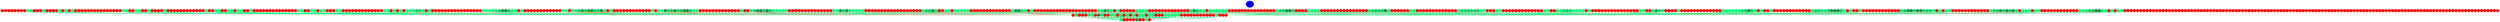 graph {
	edge [bgcolor="purple:pink" color=yellow nodesep=0]
	graph [nodesep=0 ordering=out ranksep=0]
	I [label=5 color=blue height=0.2 style=filled width=0.2]
	x_0 [label="" color=red height=0.2 style=filled width=0.2]
	x_1 [label="" color=red height=0.2 style=filled width=0.2]
	x_2 [label="" color=red height=0.2 style=filled width=0.2]
	x_3 [label="" color=red height=0.2 style=filled width=0.2]
	x_4 [label="" color=red height=0.2 style=filled width=0.2]
	x_5 [label="" color=red height=0.2 style=filled width=0.2]
	x_6 [label="" color=red height=0.2 style=filled width=0.2]
	x_7 [label="" color=red height=0.2 style=filled width=0.2]
	x_8 [label="" color=springgreen fillcolor=springgreen height=0.2 style=filled width=0.2]
	x_9 [label="" color=springgreen fillcolor=springgreen height=0.2 style=filled width=0.2]
	x_10 [label="" color=red height=0.2 style=filled width=0.2]
	x_11 [label="" color=red height=0.2 style=filled width=0.2]
	x_12 [label="" color=red height=0.2 style=filled width=0.2]
	x_13 [label="" color=springgreen fillcolor=springgreen height=0.2 style=filled width=0.2]
	x_14 [label="" color=red height=0.2 style=filled width=0.2]
	x_15 [label="" color=red height=0.2 style=filled width=0.2]
	x_16 [label="" color=red height=0.2 style=filled width=0.2]
	x_17 [label="" color=red height=0.2 style=filled width=0.2]
	x_18 [label="" color=springgreen fillcolor=springgreen height=0.2 style=filled width=0.2]
	x_19 [label="" color=red height=0.2 style=filled width=0.2]
	x_20 [label="" color=springgreen fillcolor=springgreen height=0.2 style=filled width=0.2]
	x_21 [label="" color=red height=0.2 style=filled width=0.2]
	x_22 [label="" color=springgreen fillcolor=springgreen height=0.2 style=filled width=0.2]
	x_23 [label="" color=red height=0.2 style=filled width=0.2]
	x_24 [label="" color=red height=0.2 style=filled width=0.2]
	x_25 [label="" color=red height=0.2 style=filled width=0.2]
	x_26 [label="" color=red height=0.2 style=filled width=0.2]
	x_27 [label="" color=red height=0.2 style=filled width=0.2]
	x_28 [label="" color=red height=0.2 style=filled width=0.2]
	x_29 [label="" color=red height=0.2 style=filled width=0.2]
	x_30 [label="" color=red height=0.2 style=filled width=0.2]
	x_31 [label="" color=red height=0.2 style=filled width=0.2]
	x_32 [label="" color=red height=0.2 style=filled width=0.2]
	x_33 [label="" color=red height=0.2 style=filled width=0.2]
	x_34 [label="" color=red height=0.2 style=filled width=0.2]
	x_35 [label="" color=red height=0.2 style=filled width=0.2]
	x_36 [label="" color=red height=0.2 style=filled width=0.2]
	x_37 [label="" color=red height=0.2 style=filled width=0.2]
	x_38 [label="" color=springgreen fillcolor=springgreen height=0.2 style=filled width=0.2]
	x_39 [label="" color=springgreen fillcolor=springgreen height=0.2 style=filled width=0.2]
	x_40 [label="" color=red height=0.2 style=filled width=0.2]
	x_41 [label="" color=red height=0.2 style=filled width=0.2]
	x_42 [label="" color=springgreen fillcolor=springgreen height=0.2 style=filled width=0.2]
	x_43 [label="" color=springgreen fillcolor=springgreen height=0.2 style=filled width=0.2]
	x_44 [label="" color=red height=0.2 style=filled width=0.2]
	x_45 [label="" color=red height=0.2 style=filled width=0.2]
	x_46 [label="" color=springgreen fillcolor=springgreen height=0.2 style=filled width=0.2]
	x_47 [label="" color=red height=0.2 style=filled width=0.2]
	x_48 [label="" color=red height=0.2 style=filled width=0.2]
	x_49 [label="" color=red height=0.2 style=filled width=0.2]
	x_50 [label="" color=red height=0.2 style=filled width=0.2]
	x_51 [label="" color=springgreen fillcolor=springgreen height=0.2 style=filled width=0.2]
	x_52 [label="" color=red height=0.2 style=filled width=0.2]
	x_53 [label="" color=red height=0.2 style=filled width=0.2]
	x_54 [label="" color=red height=0.2 style=filled width=0.2]
	x_55 [label="" color=red height=0.2 style=filled width=0.2]
	x_56 [label="" color=red height=0.2 style=filled width=0.2]
	x_57 [label="" color=red height=0.2 style=filled width=0.2]
	x_58 [label="" color=red height=0.2 style=filled width=0.2]
	x_59 [label="" color=red height=0.2 style=filled width=0.2]
	x_60 [label="" color=red height=0.2 style=filled width=0.2]
	x_61 [label="" color=red height=0.2 style=filled width=0.2]
	x_62 [label="" color=red height=0.2 style=filled width=0.2]
	x_63 [label="" color=red height=0.2 style=filled width=0.2]
	x_64 [label="" color=springgreen fillcolor=springgreen height=0.2 style=filled width=0.2]
	x_65 [label="" color=red height=0.2 style=filled width=0.2]
	x_66 [label="" color=red height=0.2 style=filled width=0.2]
	x_67 [label="" color=springgreen fillcolor=springgreen height=0.2 style=filled width=0.2]
	x_68 [label="" color=springgreen fillcolor=springgreen height=0.2 style=filled width=0.2]
	x_69 [label="" color=red height=0.2 style=filled width=0.2]
	x_70 [label="" color=red height=0.2 style=filled width=0.2]
	x_71 [label="" color=springgreen fillcolor=springgreen height=0.2 style=filled width=0.2]
	x_72 [label="" color=springgreen fillcolor=springgreen height=0.2 style=filled width=0.2]
	x_73 [label="" color=red height=0.2 style=filled width=0.2]
	x_74 [label="" color=springgreen fillcolor=springgreen height=0.2 style=filled width=0.2]
	x_75 [label="" color=springgreen fillcolor=springgreen height=0.2 style=filled width=0.2]
	x_76 [label="" color=red height=0.2 style=filled width=0.2]
	x_77 [label="" color=red height=0.2 style=filled width=0.2]
	x_78 [label="" color=springgreen fillcolor=springgreen height=0.2 style=filled width=0.2]
	x_79 [label="" color=red height=0.2 style=filled width=0.2]
	x_80 [label="" color=red height=0.2 style=filled width=0.2]
	x_81 [label="" color=red height=0.2 style=filled width=0.2]
	x_82 [label="" color=red height=0.2 style=filled width=0.2]
	x_83 [label="" color=red height=0.2 style=filled width=0.2]
	x_84 [label="" color=red height=0.2 style=filled width=0.2]
	x_85 [label="" color=red height=0.2 style=filled width=0.2]
	x_86 [label="" color=red height=0.2 style=filled width=0.2]
	x_87 [label="" color=red height=0.2 style=filled width=0.2]
	x_88 [label="" color=red height=0.2 style=filled width=0.2]
	x_89 [label="" color=red height=0.2 style=filled width=0.2]
	x_90 [label="" color=red height=0.2 style=filled width=0.2]
	x_91 [label="" color=red height=0.2 style=filled width=0.2]
	x_92 [label="" color=red height=0.2 style=filled width=0.2]
	x_93 [label="" color=springgreen fillcolor=springgreen height=0.2 style=filled width=0.2]
	x_94 [label="" color=springgreen fillcolor=springgreen height=0.2 style=filled width=0.2]
	x_95 [label="" color=red height=0.2 style=filled width=0.2]
	x_96 [label="" color=red height=0.2 style=filled width=0.2]
	x_97 [label="" color=springgreen fillcolor=springgreen height=0.2 style=filled width=0.2]
	x_98 [label="" color=springgreen fillcolor=springgreen height=0.2 style=filled width=0.2]
	x_99 [label="" color=red height=0.2 style=filled width=0.2]
	x_100 [label="" color=springgreen fillcolor=springgreen height=0.2 style=filled width=0.2]
	x_101 [label="" color=springgreen fillcolor=springgreen height=0.2 style=filled width=0.2]
	x_102 [label="" color=red height=0.2 style=filled width=0.2]
	x_103 [label="" color=red height=0.2 style=filled width=0.2]
	x_104 [label="" color=red height=0.2 style=filled width=0.2]
	x_105 [label="" color=springgreen fillcolor=springgreen height=0.2 style=filled width=0.2]
	x_106 [label="" color=springgreen fillcolor=springgreen height=0.2 style=filled width=0.2]
	x_107 [label="" color=red height=0.2 style=filled width=0.2]
	x_108 [label="" color=red height=0.2 style=filled width=0.2]
	x_109 [label="" color=red height=0.2 style=filled width=0.2]
	x_110 [label="" color=red height=0.2 style=filled width=0.2]
	x_111 [label="" color=red height=0.2 style=filled width=0.2]
	x_112 [label="" color=red height=0.2 style=filled width=0.2]
	x_113 [label="" color=red height=0.2 style=filled width=0.2]
	x_114 [label="" color=red height=0.2 style=filled width=0.2]
	x_115 [label="" color=red height=0.2 style=filled width=0.2]
	x_116 [label="" color=red height=0.2 style=filled width=0.2]
	x_117 [label="" color=red height=0.2 style=filled width=0.2]
	x_118 [label="" color=red height=0.2 style=filled width=0.2]
	x_119 [label="" color=red height=0.2 style=filled width=0.2]
	x_120 [label="" color=springgreen fillcolor=springgreen height=0.2 style=filled width=0.2]
	x_121 [label="" color=springgreen fillcolor=springgreen height=0.2 style=filled width=0.2]
	x_122 [label="" color=red height=0.2 style=filled width=0.2]
	x_123 [label="" color=springgreen fillcolor=springgreen height=0.2 style=filled width=0.2]
	x_124 [label="" color=red height=0.2 style=filled width=0.2]
	x_125 [label="" color=springgreen fillcolor=springgreen height=0.2 style=filled width=0.2]
	x_126 [label="" color=red height=0.2 style=filled width=0.2]
	x_127 [label="" color=springgreen fillcolor=springgreen height=0.2 style=filled width=0.2]
	x_128 [label="" color=springgreen fillcolor=springgreen height=0.2 style=filled width=0.2]
	x_129 [label="" color=springgreen1 fillcolor=springgreen1 height=0.2 style=filled width=0.2]
	x_130 [label="" color=springgreen3 fillcolor=springgreen3 height=0.2 style=filled width=0.2]
	x_131 [label="" color=springgreen3 fillcolor=springgreen3 height=0.2 style=filled width=0.2]
	x_132 [label="" color=springgreen fillcolor=springgreen height=0.2 style=filled width=0.2]
	x_133 [label="" color=red height=0.2 style=filled width=0.2]
	x_134 [label="" color=springgreen fillcolor=springgreen height=0.2 style=filled width=0.2]
	x_135 [label="" color=red height=0.2 style=filled width=0.2]
	x_136 [label="" color=red height=0.2 style=filled width=0.2]
	x_137 [label="" color=red height=0.2 style=filled width=0.2]
	x_138 [label="" color=red height=0.2 style=filled width=0.2]
	x_139 [label="" color=red height=0.2 style=filled width=0.2]
	x_140 [label="" color=red height=0.2 style=filled width=0.2]
	x_141 [label="" color=red height=0.2 style=filled width=0.2]
	x_142 [label="" color=red height=0.2 style=filled width=0.2]
	x_143 [label="" color=red height=0.2 style=filled width=0.2]
	x_144 [label="" color=red height=0.2 style=filled width=0.2]
	x_145 [label="" color=red height=0.2 style=filled width=0.2]
	x_146 [label="" color=red height=0.2 style=filled width=0.2]
	x_147 [label="" color=red height=0.2 style=filled width=0.2]
	x_148 [label="" color=red height=0.2 style=filled width=0.2]
	x_149 [label="" color=red height=0.2 style=filled width=0.2]
	x_150 [label="" color=red height=0.2 style=filled width=0.2]
	x_151 [label="" color=springgreen fillcolor=springgreen height=0.2 style=filled width=0.2]
	x_152 [label="" color=springgreen fillcolor=springgreen height=0.2 style=filled width=0.2]
	x_153 [label="" color=springgreen fillcolor=springgreen height=0.2 style=filled width=0.2]
	x_154 [label="" color=springgreen fillcolor=springgreen height=0.2 style=filled width=0.2]
	x_155 [label="" color=springgreen2 fillcolor=springgreen2 height=0.2 style=filled width=0.2]
	x_156 [label="" color=springgreen3 fillcolor=springgreen3 height=0.2 style=filled width=0.2]
	x_157 [label="" color=springgreen4 fillcolor=springgreen4 height=0.2 style=filled width=0.2]
	x_158 [label="" color=springgreen4 fillcolor=springgreen4 height=0.2 style=filled width=0.2]
	x_159 [label="" color=springgreen3 fillcolor=springgreen3 height=0.2 style=filled width=0.2]
	x_160 [label="" color=springgreen2 fillcolor=springgreen2 height=0.2 style=filled width=0.2]
	x_161 [label="" color=springgreen fillcolor=springgreen height=0.2 style=filled width=0.2]
	x_162 [label="" color=red height=0.2 style=filled width=0.2]
	x_163 [label="" color=springgreen fillcolor=springgreen height=0.2 style=filled width=0.2]
	x_164 [label="" color=red height=0.2 style=filled width=0.2]
	x_165 [label="" color=red height=0.2 style=filled width=0.2]
	x_166 [label="" color=red height=0.2 style=filled width=0.2]
	x_167 [label="" color=red height=0.2 style=filled width=0.2]
	x_168 [label="" color=red height=0.2 style=filled width=0.2]
	x_169 [label="" color=red height=0.2 style=filled width=0.2]
	x_170 [label="" color=red height=0.2 style=filled width=0.2]
	x_171 [label="" color=red height=0.2 style=filled width=0.2]
	x_172 [label="" color=red height=0.2 style=filled width=0.2]
	x_173 [label="" color=red height=0.2 style=filled width=0.2]
	x_174 [label="" color=red height=0.2 style=filled width=0.2]
	x_175 [label="" color=red height=0.2 style=filled width=0.2]
	x_176 [label="" color=springgreen fillcolor=springgreen height=0.2 style=filled width=0.2]
	x_177 [label="" color=springgreen fillcolor=springgreen height=0.2 style=filled width=0.2]
	x_178 [label="" color=red height=0.2 style=filled width=0.2]
	x_179 [label="" color=springgreen fillcolor=springgreen height=0.2 style=filled width=0.2]
	x_180 [label="" color=springgreen2 fillcolor=springgreen2 height=0.2 style=filled width=0.2]
	x_181 [label="" color=springgreen3 fillcolor=springgreen3 height=0.2 style=filled width=0.2]
	x_182 [label="" color=springgreen4 fillcolor=springgreen4 height=0.2 style=filled width=0.2]
	x_183 [label="" color=springgreen3 fillcolor=springgreen3 height=0.2 style=filled width=0.2]
	x_184 [label="" color=springgreen4 fillcolor=springgreen4 height=0.2 style=filled width=0.2]
	x_185 [label="" color=springgreen4 fillcolor=springgreen4 height=0.2 style=filled width=0.2]
	x_186 [label="" color=springgreen3 fillcolor=springgreen3 height=0.2 style=filled width=0.2]
	x_187 [label="" color=springgreen3 fillcolor=springgreen3 height=0.2 style=filled width=0.2]
	x_188 [label="" color=springgreen4 fillcolor=springgreen4 height=0.2 style=filled width=0.2]
	x_189 [label="" color=springgreen1 fillcolor=springgreen1 height=0.2 style=filled width=0.2]
	x_190 [label="" color=red height=0.2 style=filled width=0.2]
	x_191 [label="" color=springgreen fillcolor=springgreen height=0.2 style=filled width=0.2]
	x_192 [label="" color=red height=0.2 style=filled width=0.2]
	x_193 [label="" color=red height=0.2 style=filled width=0.2]
	x_194 [label="" color=red height=0.2 style=filled width=0.2]
	x_195 [label="" color=red height=0.2 style=filled width=0.2]
	x_196 [label="" color=red height=0.2 style=filled width=0.2]
	x_197 [label="" color=red height=0.2 style=filled width=0.2]
	x_198 [label="" color=red height=0.2 style=filled width=0.2]
	x_199 [label="" color=red height=0.2 style=filled width=0.2]
	x_200 [label="" color=red height=0.2 style=filled width=0.2]
	x_201 [label="" color=red height=0.2 style=filled width=0.2]
	x_202 [label="" color=red height=0.2 style=filled width=0.2]
	x_203 [label="" color=red height=0.2 style=filled width=0.2]
	x_204 [label="" color=springgreen fillcolor=springgreen height=0.2 style=filled width=0.2]
	x_205 [label="" color=red height=0.2 style=filled width=0.2]
	x_206 [label="" color=springgreen fillcolor=springgreen height=0.2 style=filled width=0.2]
	x_207 [label="" color=springgreen fillcolor=springgreen height=0.2 style=filled width=0.2]
	x_208 [label="" color=springgreen4 fillcolor=springgreen4 height=0.2 style=filled width=0.2]
	x_209 [label="" color=springgreen3 fillcolor=springgreen3 height=0.2 style=filled width=0.2]
	x_210 [label="" color=springgreen3 fillcolor=springgreen3 height=0.2 style=filled width=0.2]
	x_211 [label="" color=springgreen4 fillcolor=springgreen4 height=0.2 style=filled width=0.2]
	x_212 [label="" color=springgreen3 fillcolor=springgreen3 height=0.2 style=filled width=0.2]
	x_213 [label="" color=springgreen3 fillcolor=springgreen3 height=0.2 style=filled width=0.2]
	x_214 [label="" color=springgreen4 fillcolor=springgreen4 height=0.2 style=filled width=0.2]
	x_215 [label="" color=springgreen4 fillcolor=springgreen4 height=0.2 style=filled width=0.2]
	x_216 [label="" color=springgreen3 fillcolor=springgreen3 height=0.2 style=filled width=0.2]
	x_217 [label="" color=springgreen1 fillcolor=springgreen1 height=0.2 style=filled width=0.2]
	x_218 [label="" color=springgreen fillcolor=springgreen height=0.2 style=filled width=0.2]
	x_219 [label="" color=red height=0.2 style=filled width=0.2]
	x_220 [label="" color=red height=0.2 style=filled width=0.2]
	x_221 [label="" color=red height=0.2 style=filled width=0.2]
	x_222 [label="" color=red height=0.2 style=filled width=0.2]
	x_223 [label="" color=red height=0.2 style=filled width=0.2]
	x_224 [label="" color=red height=0.2 style=filled width=0.2]
	x_225 [label="" color=red height=0.2 style=filled width=0.2]
	x_226 [label="" color=red height=0.2 style=filled width=0.2]
	x_227 [label="" color=red height=0.2 style=filled width=0.2]
	x_228 [label="" color=red height=0.2 style=filled width=0.2]
	x_229 [label="" color=red height=0.2 style=filled width=0.2]
	x_230 [label="" color=red height=0.2 style=filled width=0.2]
	x_231 [label="" color=red height=0.2 style=filled width=0.2]
	x_232 [label="" color=springgreen fillcolor=springgreen height=0.2 style=filled width=0.2]
	x_233 [label="" color=red height=0.2 style=filled width=0.2]
	x_234 [label="" color=red height=0.2 style=filled width=0.2]
	x_235 [label="" color=springgreen2 fillcolor=springgreen2 height=0.2 style=filled width=0.2]
	x_236 [label="" color=springgreen3 fillcolor=springgreen3 height=0.2 style=filled width=0.2]
	x_237 [label="" color=springgreen4 fillcolor=springgreen4 height=0.2 style=filled width=0.2]
	x_238 [label="" color=springgreen4 fillcolor=springgreen4 height=0.2 style=filled width=0.2]
	x_239 [label="" color=springgreen3 fillcolor=springgreen3 height=0.2 style=filled width=0.2]
	x_240 [label="" color=springgreen4 fillcolor=springgreen4 height=0.2 style=filled width=0.2]
	x_241 [label="" color=springgreen3 fillcolor=springgreen3 height=0.2 style=filled width=0.2]
	x_242 [label="" color=springgreen2 fillcolor=springgreen2 height=0.2 style=filled width=0.2]
	x_243 [label="" color=springgreen1 fillcolor=springgreen1 height=0.2 style=filled width=0.2]
	x_244 [label="" color=springgreen fillcolor=springgreen height=0.2 style=filled width=0.2]
	x_245 [label="" color=springgreen fillcolor=springgreen height=0.2 style=filled width=0.2]
	x_246 [label="" color=springgreen fillcolor=springgreen height=0.2 style=filled width=0.2]
	x_247 [label="" color=red height=0.2 style=filled width=0.2]
	x_248 [label="" color=red height=0.2 style=filled width=0.2]
	x_249 [label="" color=red height=0.2 style=filled width=0.2]
	x_250 [label="" color=red height=0.2 style=filled width=0.2]
	x_251 [label="" color=red height=0.2 style=filled width=0.2]
	x_252 [label="" color=red height=0.2 style=filled width=0.2]
	x_253 [label="" color=red height=0.2 style=filled width=0.2]
	x_254 [label="" color=red height=0.2 style=filled width=0.2]
	x_255 [label="" color=red height=0.2 style=filled width=0.2]
	x_256 [label="" color=red height=0.2 style=filled width=0.2]
	x_257 [label="" color=red height=0.2 style=filled width=0.2]
	x_258 [label="" color=red height=0.2 style=filled width=0.2]
	x_259 [label="" color=red height=0.2 style=filled width=0.2]
	x_260 [label="" color=red height=0.2 style=filled width=0.2]
	x_261 [label="" color=springgreen fillcolor=springgreen height=0.2 style=filled width=0.2]
	x_262 [label="" color=springgreen fillcolor=springgreen height=0.2 style=filled width=0.2]
	x_263 [label="" color=springgreen4 fillcolor=springgreen4 height=0.2 style=filled width=0.2]
	x_264 [label="" color=springgreen3 fillcolor=springgreen3 height=0.2 style=filled width=0.2]
	x_265 [label="" color=springgreen4 fillcolor=springgreen4 height=0.2 style=filled width=0.2]
	x_266 [label="" color=springgreen2 fillcolor=springgreen2 height=0.2 style=filled width=0.2]
	x_267 [label="" color=springgreen1 fillcolor=springgreen1 height=0.2 style=filled width=0.2]
	x_268 [label="" color=springgreen fillcolor=springgreen height=0.2 style=filled width=0.2]
	x_269 [label="" color=springgreen fillcolor=springgreen height=0.2 style=filled width=0.2]
	x_270 [label="" color=springgreen fillcolor=springgreen height=0.2 style=filled width=0.2]
	x_271 [label="" color=red height=0.2 style=filled width=0.2]
	x_272 [label="" color=red height=0.2 style=filled width=0.2]
	x_273 [label="" color=red height=0.2 style=filled width=0.2]
	x_274 [label="" color=red height=0.2 style=filled width=0.2]
	x_275 [label="" color=red height=0.2 style=filled width=0.2]
	x_276 [label="" color=red height=0.2 style=filled width=0.2]
	x_277 [label="" color=red height=0.2 style=filled width=0.2]
	x_278 [label="" color=red height=0.2 style=filled width=0.2]
	x_279 [label="" color=red height=0.2 style=filled width=0.2]
	x_280 [label="" color=red height=0.2 style=filled width=0.2]
	x_281 [label="" color=red height=0.2 style=filled width=0.2]
	x_282 [label="" color=red height=0.2 style=filled width=0.2]
	x_283 [label="" color=red height=0.2 style=filled width=0.2]
	x_284 [label="" color=red height=0.2 style=filled width=0.2]
	x_285 [label="" color=red height=0.2 style=filled width=0.2]
	x_286 [label="" color=red height=0.2 style=filled width=0.2]
	x_287 [label="" color=red height=0.2 style=filled width=0.2]
	x_288 [label="" color=red height=0.2 style=filled width=0.2]
	x_289 [label="" color=springgreen fillcolor=springgreen height=0.2 style=filled width=0.2]
	x_290 [label="" color=springgreen3 fillcolor=springgreen3 height=0.2 style=filled width=0.2]
	x_291 [label="" color=springgreen3 fillcolor=springgreen3 height=0.2 style=filled width=0.2]
	x_292 [label="" color=springgreen4 fillcolor=springgreen4 height=0.2 style=filled width=0.2]
	x_293 [label="" color=springgreen2 fillcolor=springgreen2 height=0.2 style=filled width=0.2]
	x_294 [label="" color=red height=0.2 style=filled width=0.2]
	x_295 [label="" color=red height=0.2 style=filled width=0.2]
	x_296 [label="" color=springgreen fillcolor=springgreen height=0.2 style=filled width=0.2]
	x_297 [label="" color=springgreen fillcolor=springgreen height=0.2 style=filled width=0.2]
	x_298 [label="" color=red height=0.2 style=filled width=0.2]
	x_299 [label="" color=springgreen fillcolor=springgreen height=0.2 style=filled width=0.2]
	x_300 [label="" color=springgreen fillcolor=springgreen height=0.2 style=filled width=0.2]
	x_301 [label="" color=springgreen fillcolor=springgreen height=0.2 style=filled width=0.2]
	x_302 [label="" color=springgreen fillcolor=springgreen height=0.2 style=filled width=0.2]
	x_303 [label="" color=springgreen fillcolor=springgreen height=0.2 style=filled width=0.2]
	x_304 [label="" color=red height=0.2 style=filled width=0.2]
	x_305 [label="" color=red height=0.2 style=filled width=0.2]
	x_306 [label="" color=red height=0.2 style=filled width=0.2]
	x_307 [label="" color=red height=0.2 style=filled width=0.2]
	x_308 [label="" color=red height=0.2 style=filled width=0.2]
	x_309 [label="" color=red height=0.2 style=filled width=0.2]
	x_310 [label="" color=red height=0.2 style=filled width=0.2]
	x_311 [label="" color=red height=0.2 style=filled width=0.2]
	x_312 [label="" color=red height=0.2 style=filled width=0.2]
	x_313 [label="" color=red height=0.2 style=filled width=0.2]
	x_314 [label="" color=red height=0.2 style=filled width=0.2]
	x_315 [label="" color=red height=0.2 style=filled width=0.2]
	x_316 [label="" color=red height=0.2 style=filled width=0.2]
	x_317 [label="" color=springgreen fillcolor=springgreen height=0.2 style=filled width=0.2]
	x_318 [label="" color=springgreen4 fillcolor=springgreen4 height=0.2 style=filled width=0.2]
	x_319 [label="" color=springgreen4 fillcolor=springgreen4 height=0.2 style=filled width=0.2]
	x_320 [label="" color=springgreen2 fillcolor=springgreen2 height=0.2 style=filled width=0.2]
	x_321 [label="" color=springgreen fillcolor=springgreen height=0.2 style=filled width=0.2]
	x_322 [label="" color=red height=0.2 style=filled width=0.2]
	x_323 [label="" color=springgreen fillcolor=springgreen height=0.2 style=filled width=0.2]
	x_324 [label="" color=red height=0.2 style=filled width=0.2]
	x_325 [label="" color=red height=0.2 style=filled width=0.2]
	x_326 [label="" color=red height=0.2 style=filled width=0.2]
	x_327 [label="" color=red height=0.2 style=filled width=0.2]
	x_328 [label="" color=red height=0.2 style=filled width=0.2]
	x_329 [label="" color=red height=0.2 style=filled width=0.2]
	x_330 [label="" color=red height=0.2 style=filled width=0.2]
	x_331 [label="" color=red height=0.2 style=filled width=0.2]
	x_332 [label="" color=red height=0.2 style=filled width=0.2]
	x_333 [label="" color=red height=0.2 style=filled width=0.2]
	x_334 [label="" color=red height=0.2 style=filled width=0.2]
	x_335 [label="" color=red height=0.2 style=filled width=0.2]
	x_336 [label="" color=red height=0.2 style=filled width=0.2]
	x_337 [label="" color=red height=0.2 style=filled width=0.2]
	x_338 [label="" color=red height=0.2 style=filled width=0.2]
	x_339 [label="" color=red height=0.2 style=filled width=0.2]
	x_340 [label="" color=red height=0.2 style=filled width=0.2]
	x_341 [label="" color=red height=0.2 style=filled width=0.2]
	x_342 [label="" color=red height=0.2 style=filled width=0.2]
	x_343 [label="" color=red height=0.2 style=filled width=0.2]
	x_344 [label="" color=springgreen fillcolor=springgreen height=0.2 style=filled width=0.2]
	x_345 [label="" color=springgreen2 fillcolor=springgreen2 height=0.2 style=filled width=0.2]
	x_346 [label="" color=springgreen4 fillcolor=springgreen4 height=0.2 style=filled width=0.2]
	x_347 [label="" color=springgreen3 fillcolor=springgreen3 height=0.2 style=filled width=0.2]
	x_348 [label="" color=springgreen2 fillcolor=springgreen2 height=0.2 style=filled width=0.2]
	x_349 [label="" color=red height=0.2 style=filled width=0.2]
	x_350 [label="" color=springgreen fillcolor=springgreen height=0.2 style=filled width=0.2]
	x_351 [label="" color=red height=0.2 style=filled width=0.2]
	x_352 [label="" color=red height=0.2 style=filled width=0.2]
	x_353 [label="" color=red height=0.2 style=filled width=0.2]
	x_354 [label="" color=red height=0.2 style=filled width=0.2]
	x_355 [label="" color=red height=0.2 style=filled width=0.2]
	x_356 [label="" color=springgreen fillcolor=springgreen height=0.2 style=filled width=0.2]
	x_357 [label="" color=springgreen fillcolor=springgreen height=0.2 style=filled width=0.2]
	x_358 [label="" color=springgreen fillcolor=springgreen height=0.2 style=filled width=0.2]
	x_359 [label="" color=springgreen fillcolor=springgreen height=0.2 style=filled width=0.2]
	x_360 [label="" color=red height=0.2 style=filled width=0.2]
	x_361 [label="" color=red height=0.2 style=filled width=0.2]
	x_362 [label="" color=red height=0.2 style=filled width=0.2]
	x_363 [label="" color=red height=0.2 style=filled width=0.2]
	x_364 [label="" color=red height=0.2 style=filled width=0.2]
	x_365 [label="" color=red height=0.2 style=filled width=0.2]
	x_366 [label="" color=red height=0.2 style=filled width=0.2]
	x_367 [label="" color=red height=0.2 style=filled width=0.2]
	x_368 [label="" color=red height=0.2 style=filled width=0.2]
	x_369 [label="" color=red height=0.2 style=filled width=0.2]
	x_370 [label="" color=red height=0.2 style=filled width=0.2]
	x_371 [label="" color=red height=0.2 style=filled width=0.2]
	x_372 [label="" color=red height=0.2 style=filled width=0.2]
	x_373 [label="" color=springgreen2 fillcolor=springgreen2 height=0.2 style=filled width=0.2]
	x_374 [label="" color=springgreen4 fillcolor=springgreen4 height=0.2 style=filled width=0.2]
	x_375 [label="" color=springgreen3 fillcolor=springgreen3 height=0.2 style=filled width=0.2]
	x_376 [label="" color=springgreen2 fillcolor=springgreen2 height=0.2 style=filled width=0.2]
	x_377 [label="" color=springgreen fillcolor=springgreen height=0.2 style=filled width=0.2]
	x_378 [label="" color=red height=0.2 style=filled width=0.2]
	x_379 [label="" color=springgreen fillcolor=springgreen height=0.2 style=filled width=0.2]
	x_380 [label="" color=springgreen fillcolor=springgreen height=0.2 style=filled width=0.2]
	x_381 [label="" color=springgreen fillcolor=springgreen height=0.2 style=filled width=0.2]
	x_382 [label="" color=springgreen fillcolor=springgreen height=0.2 style=filled width=0.2]
	x_383 [label="" color=springgreen fillcolor=springgreen height=0.2 style=filled width=0.2]
	x_384 [label="" color=springgreen fillcolor=springgreen height=0.2 style=filled width=0.2]
	x_385 [label="" color=red height=0.2 style=filled width=0.2]
	x_386 [label="" color=red height=0.2 style=filled width=0.2]
	x_387 [label="" color=red height=0.2 style=filled width=0.2]
	x_388 [label="" color=red height=0.2 style=filled width=0.2]
	x_389 [label="" color=red height=0.2 style=filled width=0.2]
	x_390 [label="" color=red height=0.2 style=filled width=0.2]
	x_391 [label="" color=red height=0.2 style=filled width=0.2]
	x_392 [label="" color=red height=0.2 style=filled width=0.2]
	x_393 [label="" color=red height=0.2 style=filled width=0.2]
	x_394 [label="" color=red height=0.2 style=filled width=0.2]
	x_395 [label="" color=red height=0.2 style=filled width=0.2]
	x_396 [label="" color=red height=0.2 style=filled width=0.2]
	x_397 [label="" color=red height=0.2 style=filled width=0.2]
	x_398 [label="" color=red height=0.2 style=filled width=0.2]
	x_399 [label="" color=red height=0.2 style=filled width=0.2]
	x_400 [label="" color=springgreen fillcolor=springgreen height=0.2 style=filled width=0.2]
	x_401 [label="" color=springgreen3 fillcolor=springgreen3 height=0.2 style=filled width=0.2]
	x_402 [label="" color=springgreen3 fillcolor=springgreen3 height=0.2 style=filled width=0.2]
	x_403 [label="" color=springgreen4 fillcolor=springgreen4 height=0.2 style=filled width=0.2]
	x_404 [label="" color=springgreen4 fillcolor=springgreen4 height=0.2 style=filled width=0.2]
	x_405 [label="" color=springgreen3 fillcolor=springgreen3 height=0.2 style=filled width=0.2]
	x_406 [label="" color=red height=0.2 style=filled width=0.2]
	x_407 [label="" color=red height=0.2 style=filled width=0.2]
	x_408 [label="" color=red height=0.2 style=filled width=0.2]
	x_409 [label="" color=red height=0.2 style=filled width=0.2]
	x_410 [label="" color=springgreen fillcolor=springgreen height=0.2 style=filled width=0.2]
	x_411 [label="" color=springgreen fillcolor=springgreen height=0.2 style=filled width=0.2]
	x_412 [label="" color=springgreen fillcolor=springgreen height=0.2 style=filled width=0.2]
	x_413 [label="" color=springgreen fillcolor=springgreen height=0.2 style=filled width=0.2]
	x_414 [label="" color=red height=0.2 style=filled width=0.2]
	x_415 [label="" color=red height=0.2 style=filled width=0.2]
	x_416 [label="" color=red height=0.2 style=filled width=0.2]
	x_417 [label="" color=red height=0.2 style=filled width=0.2]
	x_418 [label="" color=red height=0.2 style=filled width=0.2]
	x_419 [label="" color=red height=0.2 style=filled width=0.2]
	x_420 [label="" color=red height=0.2 style=filled width=0.2]
	x_421 [label="" color=red height=0.2 style=filled width=0.2]
	x_422 [label="" color=red height=0.2 style=filled width=0.2]
	x_423 [label="" color=red height=0.2 style=filled width=0.2]
	x_424 [label="" color=red height=0.2 style=filled width=0.2]
	x_425 [label="" color=red height=0.2 style=filled width=0.2]
	x_426 [label="" color=red height=0.2 style=filled width=0.2]
	x_427 [label="" color=red height=0.2 style=filled width=0.2]
	x_428 [label="" color=red height=0.2 style=filled width=0.2]
	x_429 [label="" color=springgreen2 fillcolor=springgreen2 height=0.2 style=filled width=0.2]
	x_430 [label="" color=springgreen3 fillcolor=springgreen3 height=0.2 style=filled width=0.2]
	x_431 [label="" color=springgreen3 fillcolor=springgreen3 height=0.2 style=filled width=0.2]
	x_432 [label="" color=springgreen3 fillcolor=springgreen3 height=0.2 style=filled width=0.2]
	x_433 [label="" color=springgreen3 fillcolor=springgreen3 height=0.2 style=filled width=0.2]
	x_434 [label="" color=springgreen4 fillcolor=springgreen4 height=0.2 style=filled width=0.2]
	x_435 [label="" color=springgreen1 fillcolor=springgreen1 height=0.2 style=filled width=0.2]
	x_436 [label="" color=red height=0.2 style=filled width=0.2]
	x_437 [label="" color=red height=0.2 style=filled width=0.2]
	x_438 [label="" color=red height=0.2 style=filled width=0.2]
	x_439 [label="" color=red height=0.2 style=filled width=0.2]
	x_440 [label="" color=red height=0.2 style=filled width=0.2]
	x_441 [label="" color=red height=0.2 style=filled width=0.2]
	x_442 [label="" color=springgreen fillcolor=springgreen height=0.2 style=filled width=0.2]
	x_443 [label="" color=springgreen fillcolor=springgreen height=0.2 style=filled width=0.2]
	x_444 [label="" color=red height=0.2 style=filled width=0.2]
	x_445 [label="" color=red height=0.2 style=filled width=0.2]
	x_446 [label="" color=red height=0.2 style=filled width=0.2]
	x_447 [label="" color=red height=0.2 style=filled width=0.2]
	x_448 [label="" color=red height=0.2 style=filled width=0.2]
	x_449 [label="" color=red height=0.2 style=filled width=0.2]
	x_450 [label="" color=red height=0.2 style=filled width=0.2]
	x_451 [label="" color=red height=0.2 style=filled width=0.2]
	x_452 [label="" color=red height=0.2 style=filled width=0.2]
	x_453 [label="" color=red height=0.2 style=filled width=0.2]
	x_454 [label="" color=red height=0.2 style=filled width=0.2]
	x_455 [label="" color=red height=0.2 style=filled width=0.2]
	x_456 [label="" color=red height=0.2 style=filled width=0.2]
	x_457 [label="" color=springgreen1 fillcolor=springgreen1 height=0.2 style=filled width=0.2]
	x_458 [label="" color=springgreen3 fillcolor=springgreen3 height=0.2 style=filled width=0.2]
	x_459 [label="" color=springgreen3 fillcolor=springgreen3 height=0.2 style=filled width=0.2]
	x_460 [label="" color=springgreen3 fillcolor=springgreen3 height=0.2 style=filled width=0.2]
	x_461 [label="" color=springgreen3 fillcolor=springgreen3 height=0.2 style=filled width=0.2]
	x_462 [label="" color=springgreen3 fillcolor=springgreen3 height=0.2 style=filled width=0.2]
	x_463 [label="" color=springgreen3 fillcolor=springgreen3 height=0.2 style=filled width=0.2]
	x_464 [label="" color=springgreen1 fillcolor=springgreen1 height=0.2 style=filled width=0.2]
	x_465 [label="" color=springgreen fillcolor=springgreen height=0.2 style=filled width=0.2]
	x_466 [label="" color=red height=0.2 style=filled width=0.2]
	x_467 [label="" color=red height=0.2 style=filled width=0.2]
	x_468 [label="" color=red height=0.2 style=filled width=0.2]
	x_469 [label="" color=springgreen fillcolor=springgreen height=0.2 style=filled width=0.2]
	x_470 [label="" color=springgreen fillcolor=springgreen height=0.2 style=filled width=0.2]
	x_471 [label="" color=red height=0.2 style=filled width=0.2]
	x_472 [label="" color=red height=0.2 style=filled width=0.2]
	x_473 [label="" color=red height=0.2 style=filled width=0.2]
	x_474 [label="" color=red height=0.2 style=filled width=0.2]
	x_475 [label="" color=red height=0.2 style=filled width=0.2]
	x_476 [label="" color=red height=0.2 style=filled width=0.2]
	x_477 [label="" color=red height=0.2 style=filled width=0.2]
	x_478 [label="" color=red height=0.2 style=filled width=0.2]
	x_479 [label="" color=red height=0.2 style=filled width=0.2]
	x_480 [label="" color=red height=0.2 style=filled width=0.2]
	x_481 [label="" color=red height=0.2 style=filled width=0.2]
	x_482 [label="" color=red height=0.2 style=filled width=0.2]
	x_483 [label="" color=red height=0.2 style=filled width=0.2]
	x_484 [label="" color=springgreen fillcolor=springgreen height=0.2 style=filled width=0.2]
	x_485 [label="" color=springgreen fillcolor=springgreen height=0.2 style=filled width=0.2]
	x_486 [label="" color=red height=0.2 style=filled width=0.2]
	x_487 [label="" color=red height=0.2 style=filled width=0.2]
	x_488 [label="" color=springgreen fillcolor=springgreen height=0.2 style=filled width=0.2]
	x_489 [label="" color=springgreen fillcolor=springgreen height=0.2 style=filled width=0.2]
	x_490 [label="" color=springgreen3 fillcolor=springgreen3 height=0.2 style=filled width=0.2]
	x_491 [label="" color=springgreen3 fillcolor=springgreen3 height=0.2 style=filled width=0.2]
	x_492 [label="" color=springgreen3 fillcolor=springgreen3 height=0.2 style=filled width=0.2]
	x_493 [label="" color=springgreen fillcolor=springgreen height=0.2 style=filled width=0.2]
	x_494 [label="" color=springgreen fillcolor=springgreen height=0.2 style=filled width=0.2]
	x_495 [label="" color=springgreen fillcolor=springgreen height=0.2 style=filled width=0.2]
	x_496 [label="" color=springgreen fillcolor=springgreen height=0.2 style=filled width=0.2]
	x_497 [label="" color=red height=0.2 style=filled width=0.2]
	x_498 [label="" color=springgreen fillcolor=springgreen height=0.2 style=filled width=0.2]
	x_499 [label="" color=red height=0.2 style=filled width=0.2]
	x_500 [label="" color=red height=0.2 style=filled width=0.2]
	x_501 [label="" color=red height=0.2 style=filled width=0.2]
	x_502 [label="" color=red height=0.2 style=filled width=0.2]
	x_503 [label="" color=red height=0.2 style=filled width=0.2]
	x_504 [label="" color=red height=0.2 style=filled width=0.2]
	x_505 [label="" color=red height=0.2 style=filled width=0.2]
	x_506 [label="" color=red height=0.2 style=filled width=0.2]
	x_507 [label="" color=red height=0.2 style=filled width=0.2]
	x_508 [label="" color=red height=0.2 style=filled width=0.2]
	x_509 [label="" color=red height=0.2 style=filled width=0.2]
	x_510 [label="" color=red height=0.2 style=filled width=0.2]
	x_511 [label="" color=red height=0.2 style=filled width=0.2]
	x_512 [label="" color=red height=0.2 style=filled width=0.2]
	x_513 [label="" color=red height=0.2 style=filled width=0.2]
	x_514 [label="" color=springgreen fillcolor=springgreen height=0.2 style=filled width=0.2]
	x_515 [label="" color=springgreen fillcolor=springgreen height=0.2 style=filled width=0.2]
	x_516 [label="" color=red height=0.2 style=filled width=0.2]
	x_517 [label="" color=red height=0.2 style=filled width=0.2]
	x_518 [label="" color=springgreen fillcolor=springgreen height=0.2 style=filled width=0.2]
	x_519 [label="" color=springgreen4 fillcolor=springgreen4 height=0.2 style=filled width=0.2]
	x_520 [label="" color=springgreen3 fillcolor=springgreen3 height=0.2 style=filled width=0.2]
	x_521 [label="" color=springgreen2 fillcolor=springgreen2 height=0.2 style=filled width=0.2]
	x_522 [label="" color=red height=0.2 style=filled width=0.2]
	x_523 [label="" color=red height=0.2 style=filled width=0.2]
	x_524 [label="" color=red height=0.2 style=filled width=0.2]
	x_525 [label="" color=red height=0.2 style=filled width=0.2]
	x_526 [label="" color=springgreen fillcolor=springgreen height=0.2 style=filled width=0.2]
	x_527 [label="" color=red height=0.2 style=filled width=0.2]
	x_528 [label="" color=red height=0.2 style=filled width=0.2]
	x_529 [label="" color=red height=0.2 style=filled width=0.2]
	x_530 [label="" color=red height=0.2 style=filled width=0.2]
	x_531 [label="" color=red height=0.2 style=filled width=0.2]
	x_532 [label="" color=red height=0.2 style=filled width=0.2]
	x_533 [label="" color=red height=0.2 style=filled width=0.2]
	x_534 [label="" color=red height=0.2 style=filled width=0.2]
	x_535 [label="" color=red height=0.2 style=filled width=0.2]
	x_536 [label="" color=red height=0.2 style=filled width=0.2]
	x_537 [label="" color=red height=0.2 style=filled width=0.2]
	x_538 [label="" color=red height=0.2 style=filled width=0.2]
	x_539 [label="" color=red height=0.2 style=filled width=0.2]
	x_540 [label="" color=springgreen fillcolor=springgreen height=0.2 style=filled width=0.2]
	x_541 [label="" color=springgreen fillcolor=springgreen height=0.2 style=filled width=0.2]
	x_542 [label="" color=springgreen fillcolor=springgreen height=0.2 style=filled width=0.2]
	x_543 [label="" color=springgreen fillcolor=springgreen height=0.2 style=filled width=0.2]
	x_544 [label="" color=springgreen fillcolor=springgreen height=0.2 style=filled width=0.2]
	x_545 [label="" color=springgreen fillcolor=springgreen height=0.2 style=filled width=0.2]
	x_546 [label="" color=springgreen3 fillcolor=springgreen3 height=0.2 style=filled width=0.2]
	x_547 [label="" color=springgreen3 fillcolor=springgreen3 height=0.2 style=filled width=0.2]
	x_548 [label="" color=springgreen4 fillcolor=springgreen4 height=0.2 style=filled width=0.2]
	x_549 [label="" color=springgreen3 fillcolor=springgreen3 height=0.2 style=filled width=0.2]
	x_550 [label="" color=springgreen fillcolor=springgreen height=0.2 style=filled width=0.2]
	x_551 [label="" color=red height=0.2 style=filled width=0.2]
	x_552 [label="" color=springgreen fillcolor=springgreen height=0.2 style=filled width=0.2]
	x_553 [label="" color=red height=0.2 style=filled width=0.2]
	x_554 [label="" color=red height=0.2 style=filled width=0.2]
	x_555 [label="" color=springgreen fillcolor=springgreen height=0.2 style=filled width=0.2]
	x_556 [label="" color=red height=0.2 style=filled width=0.2]
	x_557 [label="" color=red height=0.2 style=filled width=0.2]
	x_558 [label="" color=red height=0.2 style=filled width=0.2]
	x_559 [label="" color=red height=0.2 style=filled width=0.2]
	x_560 [label="" color=red height=0.2 style=filled width=0.2]
	x_561 [label="" color=red height=0.2 style=filled width=0.2]
	x_562 [label="" color=red height=0.2 style=filled width=0.2]
	x_563 [label="" color=red height=0.2 style=filled width=0.2]
	x_564 [label="" color=red height=0.2 style=filled width=0.2]
	x_565 [label="" color=red height=0.2 style=filled width=0.2]
	x_566 [label="" color=red height=0.2 style=filled width=0.2]
	x_567 [label="" color=red height=0.2 style=filled width=0.2]
	x_568 [label="" color=springgreen2 fillcolor=springgreen2 height=0.2 style=filled width=0.2]
	x_569 [label="" color=springgreen3 fillcolor=springgreen3 height=0.2 style=filled width=0.2]
	x_570 [label="" color=springgreen3 fillcolor=springgreen3 height=0.2 style=filled width=0.2]
	x_571 [label="" color=springgreen2 fillcolor=springgreen2 height=0.2 style=filled width=0.2]
	x_572 [label="" color=springgreen2 fillcolor=springgreen2 height=0.2 style=filled width=0.2]
	x_573 [label="" color=springgreen3 fillcolor=springgreen3 height=0.2 style=filled width=0.2]
	x_574 [label="" color=springgreen4 fillcolor=springgreen4 height=0.2 style=filled width=0.2]
	x_575 [label="" color=springgreen4 fillcolor=springgreen4 height=0.2 style=filled width=0.2]
	x_576 [label="" color=springgreen4 fillcolor=springgreen4 height=0.2 style=filled width=0.2]
	x_577 [label="" color=springgreen3 fillcolor=springgreen3 height=0.2 style=filled width=0.2]
	x_578 [label="" color=springgreen1 fillcolor=springgreen1 height=0.2 style=filled width=0.2]
	x_579 [label="" color=red height=0.2 style=filled width=0.2]
	x_580 [label="" color=springgreen fillcolor=springgreen height=0.2 style=filled width=0.2]
	x_581 [label="" color=red height=0.2 style=filled width=0.2]
	x_582 [label="" color=red height=0.2 style=filled width=0.2]
	x_583 [label="" color=springgreen fillcolor=springgreen height=0.2 style=filled width=0.2]
	x_584 [label="" color=red height=0.2 style=filled width=0.2]
	x_585 [label="" color=red height=0.2 style=filled width=0.2]
	x_586 [label="" color=red height=0.2 style=filled width=0.2]
	x_587 [label="" color=red height=0.2 style=filled width=0.2]
	x_588 [label="" color=red height=0.2 style=filled width=0.2]
	x_589 [label="" color=red height=0.2 style=filled width=0.2]
	x_590 [label="" color=red height=0.2 style=filled width=0.2]
	x_591 [label="" color=red height=0.2 style=filled width=0.2]
	x_592 [label="" color=red height=0.2 style=filled width=0.2]
	x_593 [label="" color=red height=0.2 style=filled width=0.2]
	x_594 [label="" color=red height=0.2 style=filled width=0.2]
	x_595 [label="" color=red height=0.2 style=filled width=0.2]
	x_596 [label="" color=springgreen2 fillcolor=springgreen2 height=0.2 style=filled width=0.2]
	x_597 [label="" color=springgreen3 fillcolor=springgreen3 height=0.2 style=filled width=0.2]
	x_598 [label="" color=springgreen4 fillcolor=springgreen4 height=0.2 style=filled width=0.2]
	x_599 [label="" color=springgreen4 fillcolor=springgreen4 height=0.2 style=filled width=0.2]
	x_600 [label="" color=springgreen3 fillcolor=springgreen3 height=0.2 style=filled width=0.2]
	x_601 [label="" color=springgreen4 fillcolor=springgreen4 height=0.2 style=filled width=0.2]
	x_602 [label="" color=springgreen4 fillcolor=springgreen4 height=0.2 style=filled width=0.2]
	x_603 [label="" color=springgreen3 fillcolor=springgreen3 height=0.2 style=filled width=0.2]
	x_604 [label="" color=springgreen3 fillcolor=springgreen3 height=0.2 style=filled width=0.2]
	x_605 [label="" color=springgreen3 fillcolor=springgreen3 height=0.2 style=filled width=0.2]
	x_606 [label="" color=springgreen fillcolor=springgreen height=0.2 style=filled width=0.2]
	x_607 [label="" color=red height=0.2 style=filled width=0.2]
	x_608 [label="" color=springgreen fillcolor=springgreen height=0.2 style=filled width=0.2]
	x_609 [label="" color=red height=0.2 style=filled width=0.2]
	x_610 [label="" color=springgreen fillcolor=springgreen height=0.2 style=filled width=0.2]
	x_611 [label="" color=springgreen fillcolor=springgreen height=0.2 style=filled width=0.2]
	x_612 [label="" color=red height=0.2 style=filled width=0.2]
	x_613 [label="" color=red height=0.2 style=filled width=0.2]
	x_614 [label="" color=red height=0.2 style=filled width=0.2]
	x_615 [label="" color=red height=0.2 style=filled width=0.2]
	x_616 [label="" color=red height=0.2 style=filled width=0.2]
	x_617 [label="" color=red height=0.2 style=filled width=0.2]
	x_618 [label="" color=red height=0.2 style=filled width=0.2]
	x_619 [label="" color=red height=0.2 style=filled width=0.2]
	x_620 [label="" color=red height=0.2 style=filled width=0.2]
	x_621 [label="" color=red height=0.2 style=filled width=0.2]
	x_622 [label="" color=red height=0.2 style=filled width=0.2]
	x_623 [label="" color=red height=0.2 style=filled width=0.2]
	x_624 [label="" color=springgreen fillcolor=springgreen height=0.2 style=filled width=0.2]
	x_625 [label="" color=springgreen3 fillcolor=springgreen3 height=0.2 style=filled width=0.2]
	x_626 [label="" color=springgreen3 fillcolor=springgreen3 height=0.2 style=filled width=0.2]
	x_627 [label="" color=springgreen4 fillcolor=springgreen4 height=0.2 style=filled width=0.2]
	x_628 [label="" color=springgreen3 fillcolor=springgreen3 height=0.2 style=filled width=0.2]
	x_629 [label="" color=springgreen4 fillcolor=springgreen4 height=0.2 style=filled width=0.2]
	x_630 [label="" color=springgreen3 fillcolor=springgreen3 height=0.2 style=filled width=0.2]
	x_631 [label="" color=springgreen4 fillcolor=springgreen4 height=0.2 style=filled width=0.2]
	x_632 [label="" color=springgreen2 fillcolor=springgreen2 height=0.2 style=filled width=0.2]
	x_633 [label="" color=red height=0.2 style=filled width=0.2]
	x_634 [label="" color=springgreen fillcolor=springgreen height=0.2 style=filled width=0.2]
	x_635 [label="" color=springgreen fillcolor=springgreen height=0.2 style=filled width=0.2]
	x_636 [label="" color=springgreen fillcolor=springgreen height=0.2 style=filled width=0.2]
	x_637 [label="" color=red height=0.2 style=filled width=0.2]
	x_638 [label="" color=springgreen fillcolor=springgreen height=0.2 style=filled width=0.2]
	x_639 [label="" color=springgreen fillcolor=springgreen height=0.2 style=filled width=0.2]
	x_640 [label="" color=red height=0.2 style=filled width=0.2]
	x_641 [label="" color=red height=0.2 style=filled width=0.2]
	x_642 [label="" color=red height=0.2 style=filled width=0.2]
	x_643 [label="" color=red height=0.2 style=filled width=0.2]
	x_644 [label="" color=red height=0.2 style=filled width=0.2]
	x_645 [label="" color=red height=0.2 style=filled width=0.2]
	x_646 [label="" color=red height=0.2 style=filled width=0.2]
	x_647 [label="" color=red height=0.2 style=filled width=0.2]
	x_648 [label="" color=red height=0.2 style=filled width=0.2]
	x_649 [label="" color=red height=0.2 style=filled width=0.2]
	x_650 [label="" color=red height=0.2 style=filled width=0.2]
	x_651 [label="" color=red height=0.2 style=filled width=0.2]
	x_652 [label="" color=springgreen fillcolor=springgreen height=0.2 style=filled width=0.2]
	x_653 [label="" color=springgreen fillcolor=springgreen height=0.2 style=filled width=0.2]
	x_654 [label="" color=springgreen2 fillcolor=springgreen2 height=0.2 style=filled width=0.2]
	x_655 [label="" color=springgreen3 fillcolor=springgreen3 height=0.2 style=filled width=0.2]
	x_656 [label="" color=springgreen3 fillcolor=springgreen3 height=0.2 style=filled width=0.2]
	x_657 [label="" color=springgreen4 fillcolor=springgreen4 height=0.2 style=filled width=0.2]
	x_658 [label="" color=springgreen4 fillcolor=springgreen4 height=0.2 style=filled width=0.2]
	x_659 [label="" color=springgreen2 fillcolor=springgreen2 height=0.2 style=filled width=0.2]
	x_660 [label="" color=springgreen fillcolor=springgreen height=0.2 style=filled width=0.2]
	x_661 [label="" color=red height=0.2 style=filled width=0.2]
	x_662 [label="" color=springgreen fillcolor=springgreen height=0.2 style=filled width=0.2]
	x_663 [label="" color=red height=0.2 style=filled width=0.2]
	x_664 [label="" color=springgreen fillcolor=springgreen height=0.2 style=filled width=0.2]
	x_665 [label="" color=springgreen fillcolor=springgreen height=0.2 style=filled width=0.2]
	x_666 [label="" color=red height=0.2 style=filled width=0.2]
	x_667 [label="" color=red height=0.2 style=filled width=0.2]
	x_668 [label="" color=red height=0.2 style=filled width=0.2]
	x_669 [label="" color=red height=0.2 style=filled width=0.2]
	x_670 [label="" color=red height=0.2 style=filled width=0.2]
	x_671 [label="" color=red height=0.2 style=filled width=0.2]
	x_672 [label="" color=red height=0.2 style=filled width=0.2]
	x_673 [label="" color=red height=0.2 style=filled width=0.2]
	x_674 [label="" color=red height=0.2 style=filled width=0.2]
	x_675 [label="" color=red height=0.2 style=filled width=0.2]
	x_676 [label="" color=red height=0.2 style=filled width=0.2]
	x_677 [label="" color=red height=0.2 style=filled width=0.2]
	x_678 [label="" color=red height=0.2 style=filled width=0.2]
	x_679 [label="" color=red height=0.2 style=filled width=0.2]
	x_680 [label="" color=red height=0.2 style=filled width=0.2]
	x_681 [label="" color=red height=0.2 style=filled width=0.2]
	x_682 [label="" color=red height=0.2 style=filled width=0.2]
	x_683 [label="" color=red height=0.2 style=filled width=0.2]
	x_684 [label="" color=red height=0.2 style=filled width=0.2]
	x_685 [label="" color=red height=0.2 style=filled width=0.2]
	x_686 [label="" color=red height=0.2 style=filled width=0.2]
	x_687 [label="" color=red height=0.2 style=filled width=0.2]
	x_688 [label="" color=red height=0.2 style=filled width=0.2]
	x_689 [label="" color=red height=0.2 style=filled width=0.2]
	x_690 [label="" color=red height=0.2 style=filled width=0.2]
	x_691 [label="" color=red height=0.2 style=filled width=0.2]
	x_692 [label="" color=red height=0.2 style=filled width=0.2]
	x_693 [label="" color=red height=0.2 style=filled width=0.2]
	x_694 [label="" color=red height=0.2 style=filled width=0.2]
	x_695 [label="" color=red height=0.2 style=filled width=0.2]
	x_696 [label="" color=red height=0.2 style=filled width=0.2]
	x_697 [label="" color=red height=0.2 style=filled width=0.2]
	x_698 [label="" color=red height=0.2 style=filled width=0.2]
	x_699 [label="" color=red height=0.2 style=filled width=0.2]
	x_700 [label="" color=red height=0.2 style=filled width=0.2]
	x_701 [label="" color=red height=0.2 style=filled width=0.2]
	x_702 [label="" color=red height=0.2 style=filled width=0.2]
	x_703 [label="" color=red height=0.2 style=filled width=0.2]
	x_704 [label="" color=red height=0.2 style=filled width=0.2]
	x_705 [label="" color=red height=0.2 style=filled width=0.2]
	x_706 [label="" color=red height=0.2 style=filled width=0.2]
	x_707 [label="" color=red height=0.2 style=filled width=0.2]
	x_708 [label="" color=red height=0.2 style=filled width=0.2]
	x_709 [label="" color=red height=0.2 style=filled width=0.2]
	x_710 [label="" color=red height=0.2 style=filled width=0.2]
	x_711 [label="" color=red height=0.2 style=filled width=0.2]
	x_712 [label="" color=red height=0.2 style=filled width=0.2]
	x_713 [label="" color=red height=0.2 style=filled width=0.2]
	x_714 [label="" color=red height=0.2 style=filled width=0.2]
	x_715 [label="" color=red height=0.2 style=filled width=0.2]
	x_716 [label="" color=red height=0.2 style=filled width=0.2]
	x_717 [label="" color=red height=0.2 style=filled width=0.2]
	x_718 [label="" color=red height=0.2 style=filled width=0.2]
	x_719 [label="" color=red height=0.2 style=filled width=0.2]
	x_720 [label="" color=red height=0.2 style=filled width=0.2]
	x_721 [label="" color=red height=0.2 style=filled width=0.2]
	x_722 [label="" color=red height=0.2 style=filled width=0.2]
	x_723 [label="" color=red height=0.2 style=filled width=0.2]
	x_724 [label="" color=red height=0.2 style=filled width=0.2]
	x_725 [label="" color=red height=0.2 style=filled width=0.2]
	x_726 [label="" color=red height=0.2 style=filled width=0.2]
	x_727 [label="" color=red height=0.2 style=filled width=0.2]
	x_728 [label="" color=red height=0.2 style=filled width=0.2]
	x_729 [label="" color=red height=0.2 style=filled width=0.2]
	x_730 [label="" color=red height=0.2 style=filled width=0.2]
	x_731 [label="" color=red height=0.2 style=filled width=0.2]
	x_732 [label="" color=red height=0.2 style=filled width=0.2]
	x_733 [label="" color=red height=0.2 style=filled width=0.2]
	x_734 [label="" color=red height=0.2 style=filled width=0.2]
	x_735 [label="" color=red height=0.2 style=filled width=0.2]
	x_736 [label="" color=red height=0.2 style=filled width=0.2]
	x_737 [label="" color=red height=0.2 style=filled width=0.2]
	x_738 [label="" color=red height=0.2 style=filled width=0.2]
	x_739 [label="" color=red height=0.2 style=filled width=0.2]
	x_740 [label="" color=red height=0.2 style=filled width=0.2]
	x_741 [label="" color=red height=0.2 style=filled width=0.2]
	x_742 [label="" color=red height=0.2 style=filled width=0.2]
	x_743 [label="" color=red height=0.2 style=filled width=0.2]
	x_744 [label="" color=red height=0.2 style=filled width=0.2]
	x_745 [label="" color=red height=0.2 style=filled width=0.2]
	x_746 [label="" color=red height=0.2 style=filled width=0.2]
	x_747 [label="" color=red height=0.2 style=filled width=0.2]
	x_748 [label="" color=red height=0.2 style=filled width=0.2]
	x_749 [label="" color=red height=0.2 style=filled width=0.2]
	x_750 [label="" color=red height=0.2 style=filled width=0.2]
	x_751 [label="" color=red height=0.2 style=filled width=0.2]
	x_752 [label="" color=red height=0.2 style=filled width=0.2]
	x_753 [label="" color=red height=0.2 style=filled width=0.2]
	x_754 [label="" color=red height=0.2 style=filled width=0.2]
	x_755 [label="" color=red height=0.2 style=filled width=0.2]
	x_756 [label="" color=red height=0.2 style=filled width=0.2]
	x_757 [label="" color=red height=0.2 style=filled width=0.2]
	x_758 [label="" color=red height=0.2 style=filled width=0.2]
	x_759 [label="" color=red height=0.2 style=filled width=0.2]
	x_760 [label="" color=red height=0.2 style=filled width=0.2]
	x_761 [label="" color=red height=0.2 style=filled width=0.2]
	x_762 [label="" color=red height=0.2 style=filled width=0.2]
	x_763 [label="" color=red height=0.2 style=filled width=0.2]
	x_764 [label="" color=red height=0.2 style=filled width=0.2]
	x_765 [label="" color=red height=0.2 style=filled width=0.2]
	x_766 [label="" color=red height=0.2 style=filled width=0.2]
	x_767 [label="" color=red height=0.2 style=filled width=0.2]
	x_768 [label="" color=red height=0.2 style=filled width=0.2]
	x_769 [label="" color=red height=0.2 style=filled width=0.2]
	x_770 [label="" color=red height=0.2 style=filled width=0.2]
	x_771 [label="" color=red height=0.2 style=filled width=0.2]
	x_772 [label="" color=red height=0.2 style=filled width=0.2]
	x_773 [label="" color=red height=0.2 style=filled width=0.2]
	x_774 [label="" color=red height=0.2 style=filled width=0.2]
	x_775 [label="" color=red height=0.2 style=filled width=0.2]
	x_776 [label="" color=red height=0.2 style=filled width=0.2]
	x_777 [label="" color=red height=0.2 style=filled width=0.2]
	x_778 [label="" color=red height=0.2 style=filled width=0.2]
	x_779 [label="" color=red height=0.2 style=filled width=0.2]
	x_780 [label="" color=red height=0.2 style=filled width=0.2]
	x_781 [label="" color=red height=0.2 style=filled width=0.2]
	x_782 [label="" color=red height=0.2 style=filled width=0.2]
	x_783 [label="" color=red height=0.2 style=filled width=0.2]
	I -- x_0 [style=invis]
	I -- x_1 [style=invis]
	I -- x_2 [style=invis]
	I -- x_3 [style=invis]
	I -- x_4 [style=invis]
	I -- x_5 [style=invis]
	I -- x_6 [style=invis]
	I -- x_7 [style=invis]
	I -- x_8 [style=invis]
	I -- x_9 [style=invis]
	I -- x_10 [style=invis]
	I -- x_11 [style=invis]
	I -- x_12 [style=invis]
	I -- x_13 [style=invis]
	I -- x_14 [style=invis]
	I -- x_15 [style=invis]
	I -- x_16 [style=invis]
	I -- x_17 [style=invis]
	I -- x_18 [style=invis]
	I -- x_19 [style=invis]
	I -- x_20 [style=invis]
	I -- x_21 [style=invis]
	I -- x_22 [style=invis]
	I -- x_23 [style=invis]
	I -- x_24 [style=invis]
	I -- x_25 [style=invis]
	I -- x_26 [style=invis]
	I -- x_27 [style=invis]
	I -- x_28 [style=invis]
	I -- x_29 [style=invis]
	I -- x_30 [style=invis]
	I -- x_31 [style=invis]
	I -- x_32 [style=invis]
	I -- x_33 [style=invis]
	I -- x_34 [style=invis]
	I -- x_35 [style=invis]
	I -- x_36 [style=invis]
	I -- x_37 [style=invis]
	I -- x_38 [style=invis]
	I -- x_39 [style=invis]
	I -- x_40 [style=invis]
	I -- x_41 [style=invis]
	I -- x_42 [style=invis]
	I -- x_43 [style=invis]
	I -- x_44 [style=invis]
	I -- x_45 [style=invis]
	I -- x_46 [style=invis]
	I -- x_47 [style=invis]
	I -- x_48 [style=invis]
	I -- x_49 [style=invis]
	I -- x_50 [style=invis]
	I -- x_51 [style=invis]
	I -- x_52 [style=invis]
	I -- x_53 [style=invis]
	I -- x_54 [style=invis]
	I -- x_55 [style=invis]
	I -- x_56 [style=invis]
	I -- x_57 [style=invis]
	I -- x_58 [style=invis]
	I -- x_59 [style=invis]
	I -- x_60 [style=invis]
	I -- x_61 [style=invis]
	I -- x_62 [style=invis]
	I -- x_63 [style=invis]
	I -- x_64 [style=invis]
	I -- x_65 [style=invis]
	I -- x_66 [style=invis]
	I -- x_67 [style=invis]
	I -- x_68 [style=invis]
	I -- x_69 [style=invis]
	I -- x_70 [style=invis]
	I -- x_71 [style=invis]
	I -- x_72 [style=invis]
	I -- x_73 [style=invis]
	I -- x_74 [style=invis]
	I -- x_75 [style=invis]
	I -- x_76 [style=invis]
	I -- x_77 [style=invis]
	I -- x_78 [style=invis]
	I -- x_79 [style=invis]
	I -- x_80 [style=invis]
	I -- x_81 [style=invis]
	I -- x_82 [style=invis]
	I -- x_83 [style=invis]
	I -- x_84 [style=invis]
	I -- x_85 [style=invis]
	I -- x_86 [style=invis]
	I -- x_87 [style=invis]
	I -- x_88 [style=invis]
	I -- x_89 [style=invis]
	I -- x_90 [style=invis]
	I -- x_91 [style=invis]
	I -- x_92 [style=invis]
	I -- x_93 [style=invis]
	I -- x_94 [style=invis]
	I -- x_95 [style=invis]
	I -- x_96 [style=invis]
	I -- x_97 [style=invis]
	I -- x_98 [style=invis]
	I -- x_99 [style=invis]
	I -- x_100 [style=invis]
	I -- x_101 [style=invis]
	I -- x_102 [style=invis]
	I -- x_103 [style=invis]
	I -- x_104 [style=invis]
	I -- x_105 [style=invis]
	I -- x_106 [style=invis]
	I -- x_107 [style=invis]
	I -- x_108 [style=invis]
	I -- x_109 [style=invis]
	I -- x_110 [style=invis]
	I -- x_111 [style=invis]
	I -- x_112 [style=invis]
	I -- x_113 [style=invis]
	I -- x_114 [style=invis]
	I -- x_115 [style=invis]
	I -- x_116 [style=invis]
	I -- x_117 [style=invis]
	I -- x_118 [style=invis]
	I -- x_119 [style=invis]
	I -- x_120 [style=invis]
	I -- x_121 [style=invis]
	I -- x_122 [style=invis]
	I -- x_123 [style=invis]
	I -- x_124 [style=invis]
	I -- x_125 [style=invis]
	I -- x_126 [style=invis]
	I -- x_127 [style=invis]
	I -- x_128 [style=invis]
	I -- x_129 [style=invis]
	I -- x_130 [style=invis]
	I -- x_131 [style=invis]
	I -- x_132 [style=invis]
	I -- x_133 [style=invis]
	I -- x_134 [style=invis]
	I -- x_135 [style=invis]
	I -- x_136 [style=invis]
	I -- x_137 [style=invis]
	I -- x_138 [style=invis]
	I -- x_139 [style=invis]
	I -- x_140 [style=invis]
	I -- x_141 [style=invis]
	I -- x_142 [style=invis]
	I -- x_143 [style=invis]
	I -- x_144 [style=invis]
	I -- x_145 [style=invis]
	I -- x_146 [style=invis]
	I -- x_147 [style=invis]
	I -- x_148 [style=invis]
	I -- x_149 [style=invis]
	I -- x_150 [style=invis]
	I -- x_151 [style=invis]
	I -- x_152 [style=invis]
	I -- x_153 [style=invis]
	I -- x_154 [style=invis]
	I -- x_155 [style=invis]
	I -- x_156 [style=invis]
	I -- x_157 [style=invis]
	I -- x_158 [style=invis]
	I -- x_159 [style=invis]
	I -- x_160 [style=invis]
	I -- x_161 [style=invis]
	I -- x_162 [style=invis]
	I -- x_163 [style=invis]
	I -- x_164 [style=invis]
	I -- x_165 [style=invis]
	I -- x_166 [style=invis]
	I -- x_167 [style=invis]
	I -- x_168 [style=invis]
	I -- x_169 [style=invis]
	I -- x_170 [style=invis]
	I -- x_171 [style=invis]
	I -- x_172 [style=invis]
	I -- x_173 [style=invis]
	I -- x_174 [style=invis]
	I -- x_175 [style=invis]
	I -- x_176 [style=invis]
	I -- x_177 [style=invis]
	I -- x_178 [style=invis]
	I -- x_179 [style=invis]
	I -- x_180 [style=invis]
	I -- x_181 [style=invis]
	I -- x_182 [style=invis]
	I -- x_183 [style=invis]
	I -- x_184 [style=invis]
	I -- x_185 [style=invis]
	I -- x_186 [style=invis]
	I -- x_187 [style=invis]
	I -- x_188 [style=invis]
	I -- x_189 [style=invis]
	I -- x_190 [style=invis]
	I -- x_191 [style=invis]
	I -- x_192 [style=invis]
	I -- x_193 [style=invis]
	I -- x_194 [style=invis]
	I -- x_195 [style=invis]
	I -- x_196 [style=invis]
	I -- x_197 [style=invis]
	I -- x_198 [style=invis]
	I -- x_199 [style=invis]
	I -- x_200 [style=invis]
	I -- x_201 [style=invis]
	I -- x_202 [style=invis]
	I -- x_203 [style=invis]
	I -- x_204 [style=invis]
	I -- x_205 [style=invis]
	I -- x_206 [style=invis]
	I -- x_207 [style=invis]
	I -- x_208 [style=invis]
	I -- x_209 [style=invis]
	I -- x_210 [style=invis]
	I -- x_211 [style=invis]
	I -- x_212 [style=invis]
	I -- x_213 [style=invis]
	I -- x_214 [style=invis]
	I -- x_215 [style=invis]
	I -- x_216 [style=invis]
	I -- x_217 [style=invis]
	I -- x_218 [style=invis]
	I -- x_219 [style=invis]
	I -- x_220 [style=invis]
	I -- x_221 [style=invis]
	I -- x_222 [style=invis]
	I -- x_223 [style=invis]
	I -- x_224 [style=invis]
	I -- x_225 [style=invis]
	I -- x_226 [style=invis]
	I -- x_227 [style=invis]
	I -- x_228 [style=invis]
	I -- x_229 [style=invis]
	I -- x_230 [style=invis]
	I -- x_231 [style=invis]
	I -- x_232 [style=invis]
	I -- x_233 [style=invis]
	I -- x_234 [style=invis]
	I -- x_235 [style=invis]
	I -- x_236 [style=invis]
	I -- x_237 [style=invis]
	I -- x_238 [style=invis]
	I -- x_239 [style=invis]
	I -- x_240 [style=invis]
	I -- x_241 [style=invis]
	I -- x_242 [style=invis]
	I -- x_243 [style=invis]
	I -- x_244 [style=invis]
	I -- x_245 [style=invis]
	I -- x_246 [style=invis]
	I -- x_247 [style=invis]
	I -- x_248 [style=invis]
	I -- x_249 [style=invis]
	I -- x_250 [style=invis]
	I -- x_251 [style=invis]
	I -- x_252 [style=invis]
	I -- x_253 [style=invis]
	I -- x_254 [style=invis]
	I -- x_255 [style=invis]
	I -- x_256 [style=invis]
	I -- x_257 [style=invis]
	I -- x_258 [style=invis]
	I -- x_259 [style=invis]
	I -- x_260 [style=invis]
	I -- x_261 [style=invis]
	I -- x_262 [style=invis]
	I -- x_263 [style=invis]
	I -- x_264 [style=invis]
	I -- x_265 [style=invis]
	I -- x_266 [style=invis]
	I -- x_267 [style=invis]
	I -- x_268 [style=invis]
	I -- x_269 [style=invis]
	I -- x_270 [style=invis]
	I -- x_271 [style=invis]
	I -- x_272 [style=invis]
	I -- x_273 [style=invis]
	I -- x_274 [style=invis]
	I -- x_275 [style=invis]
	I -- x_276 [style=invis]
	I -- x_277 [style=invis]
	I -- x_278 [style=invis]
	I -- x_279 [style=invis]
	I -- x_280 [style=invis]
	I -- x_281 [style=invis]
	I -- x_282 [style=invis]
	I -- x_283 [style=invis]
	I -- x_284 [style=invis]
	I -- x_285 [style=invis]
	I -- x_286 [style=invis]
	I -- x_287 [style=invis]
	I -- x_288 [style=invis]
	I -- x_289 [style=invis]
	I -- x_290 [style=invis]
	I -- x_291 [style=invis]
	I -- x_292 [style=invis]
	I -- x_293 [style=invis]
	I -- x_294 [style=invis]
	I -- x_295 [style=invis]
	I -- x_296 [style=invis]
	I -- x_297 [style=invis]
	I -- x_298 [style=invis]
	I -- x_299 [style=invis]
	I -- x_300 [style=invis]
	I -- x_301 [style=invis]
	I -- x_302 [style=invis]
	I -- x_303 [style=invis]
	I -- x_304 [style=invis]
	I -- x_305 [style=invis]
	I -- x_306 [style=invis]
	I -- x_307 [style=invis]
	I -- x_308 [style=invis]
	I -- x_309 [style=invis]
	I -- x_310 [style=invis]
	I -- x_311 [style=invis]
	I -- x_312 [style=invis]
	I -- x_313 [style=invis]
	I -- x_314 [style=invis]
	I -- x_315 [style=invis]
	I -- x_316 [style=invis]
	I -- x_317 [style=invis]
	I -- x_318 [style=invis]
	I -- x_319 [style=invis]
	I -- x_320 [style=invis]
	I -- x_321 [style=invis]
	I -- x_322 [style=invis]
	I -- x_323 [style=invis]
	I -- x_324 [style=invis]
	I -- x_325 [style=invis]
	I -- x_326 [style=invis]
	I -- x_327 [style=invis]
	I -- x_328 [style=invis]
	I -- x_329 [style=invis]
	I -- x_330 [style=invis]
	I -- x_331 [style=invis]
	I -- x_332 [style=invis]
	I -- x_333 [style=invis]
	I -- x_334 [style=invis]
	I -- x_335 [style=invis]
	I -- x_336 [style=invis]
	I -- x_337 [style=invis]
	I -- x_338 [style=invis]
	I -- x_339 [style=invis]
	I -- x_340 [style=invis]
	I -- x_341 [style=invis]
	I -- x_342 [style=invis]
	I -- x_343 [style=invis]
	I -- x_344 [style=invis]
	I -- x_345 [style=invis]
	I -- x_346 [style=invis]
	I -- x_347 [style=invis]
	I -- x_348 [style=invis]
	I -- x_349 [style=invis]
	I -- x_350 [style=invis]
	I -- x_351 [style=invis]
	I -- x_352 [style=invis]
	I -- x_353 [style=invis]
	I -- x_354 [style=invis]
	I -- x_355 [style=invis]
	I -- x_356 [style=invis]
	I -- x_357 [style=invis]
	I -- x_358 [style=invis]
	I -- x_359 [style=invis]
	I -- x_360 [style=invis]
	I -- x_361 [style=invis]
	I -- x_362 [style=invis]
	I -- x_363 [style=invis]
	I -- x_364 [style=invis]
	I -- x_365 [style=invis]
	I -- x_366 [style=invis]
	I -- x_367 [style=invis]
	I -- x_368 [style=invis]
	I -- x_369 [style=invis]
	I -- x_370 [style=invis]
	I -- x_371 [style=invis]
	I -- x_372 [style=invis]
	I -- x_373 [style=invis]
	I -- x_374 [style=invis]
	I -- x_375 [style=invis]
	I -- x_376 [style=invis]
	I -- x_377 [style=invis]
	I -- x_378 [style=invis]
	I -- x_379 [style=invis]
	I -- x_380 [style=invis]
	I -- x_381 [style=invis]
	I -- x_382 [style=invis]
	I -- x_383 [style=invis]
	I -- x_384 [style=invis]
	I -- x_385 [style=invis]
	I -- x_386 [style=invis]
	I -- x_387 [style=invis]
	I -- x_388 [style=invis]
	I -- x_389 [style=invis]
	I -- x_390 [style=invis]
	I -- x_391 [style=invis]
	I -- x_392 [style=invis]
	I -- x_393 [style=invis]
	I -- x_394 [style=invis]
	I -- x_395 [style=invis]
	I -- x_396 [style=invis]
	I -- x_397 [style=invis]
	I -- x_398 [style=invis]
	I -- x_399 [style=invis]
	I -- x_400 [style=invis]
	I -- x_401 [style=invis]
	I -- x_402 [style=invis]
	I -- x_403 [style=invis]
	I -- x_404 [style=invis]
	I -- x_405 [style=invis]
	I -- x_406 [style=invis]
	I -- x_407 [style=invis]
	I -- x_408 [style=invis]
	I -- x_409 [style=invis]
	I -- x_410 [style=invis]
	I -- x_411 [style=invis]
	I -- x_412 [style=invis]
	I -- x_413 [style=invis]
	I -- x_414 [style=invis]
	I -- x_415 [style=invis]
	I -- x_416 [style=invis]
	I -- x_417 [style=invis]
	I -- x_418 [style=invis]
	I -- x_419 [style=invis]
	I -- x_420 [style=invis]
	I -- x_421 [style=invis]
	I -- x_422 [style=invis]
	I -- x_423 [style=invis]
	I -- x_424 [style=invis]
	I -- x_425 [style=invis]
	I -- x_426 [style=invis]
	I -- x_427 [style=invis]
	I -- x_428 [style=invis]
	I -- x_429 [style=invis]
	I -- x_430 [style=invis]
	I -- x_431 [style=invis]
	I -- x_432 [style=invis]
	I -- x_433 [style=invis]
	I -- x_434 [style=invis]
	I -- x_435 [style=invis]
	I -- x_436 [style=invis]
	I -- x_437 [style=invis]
	I -- x_438 [style=invis]
	I -- x_439 [style=invis]
	I -- x_440 [style=invis]
	I -- x_441 [style=invis]
	I -- x_442 [style=invis]
	I -- x_443 [style=invis]
	I -- x_444 [style=invis]
	I -- x_445 [style=invis]
	I -- x_446 [style=invis]
	I -- x_447 [style=invis]
	I -- x_448 [style=invis]
	I -- x_449 [style=invis]
	I -- x_450 [style=invis]
	I -- x_451 [style=invis]
	I -- x_452 [style=invis]
	I -- x_453 [style=invis]
	I -- x_454 [style=invis]
	I -- x_455 [style=invis]
	I -- x_456 [style=invis]
	I -- x_457 [style=invis]
	I -- x_458 [style=invis]
	I -- x_459 [style=invis]
	I -- x_460 [style=invis]
	I -- x_461 [style=invis]
	I -- x_462 [style=invis]
	I -- x_463 [style=invis]
	I -- x_464 [style=invis]
	I -- x_465 [style=invis]
	I -- x_466 [style=invis]
	I -- x_467 [style=invis]
	I -- x_468 [style=invis]
	I -- x_469 [style=invis]
	I -- x_470 [style=invis]
	I -- x_471 [style=invis]
	I -- x_472 [style=invis]
	I -- x_473 [style=invis]
	I -- x_474 [style=invis]
	I -- x_475 [style=invis]
	I -- x_476 [style=invis]
	I -- x_477 [style=invis]
	I -- x_478 [style=invis]
	I -- x_479 [style=invis]
	I -- x_480 [style=invis]
	I -- x_481 [style=invis]
	I -- x_482 [style=invis]
	I -- x_483 [style=invis]
	I -- x_484 [style=invis]
	I -- x_485 [style=invis]
	I -- x_486 [style=invis]
	I -- x_487 [style=invis]
	I -- x_488 [style=invis]
	I -- x_489 [style=invis]
	I -- x_490 [style=invis]
	I -- x_491 [style=invis]
	I -- x_492 [style=invis]
	I -- x_493 [style=invis]
	I -- x_494 [style=invis]
	I -- x_495 [style=invis]
	I -- x_496 [style=invis]
	I -- x_497 [style=invis]
	I -- x_498 [style=invis]
	I -- x_499 [style=invis]
	I -- x_500 [style=invis]
	I -- x_501 [style=invis]
	I -- x_502 [style=invis]
	I -- x_503 [style=invis]
	I -- x_504 [style=invis]
	I -- x_505 [style=invis]
	I -- x_506 [style=invis]
	I -- x_507 [style=invis]
	I -- x_508 [style=invis]
	I -- x_509 [style=invis]
	I -- x_510 [style=invis]
	I -- x_511 [style=invis]
	I -- x_512 [style=invis]
	I -- x_513 [style=invis]
	I -- x_514 [style=invis]
	I -- x_515 [style=invis]
	I -- x_516 [style=invis]
	I -- x_517 [style=invis]
	I -- x_518 [style=invis]
	I -- x_519 [style=invis]
	I -- x_520 [style=invis]
	I -- x_521 [style=invis]
	I -- x_522 [style=invis]
	I -- x_523 [style=invis]
	I -- x_524 [style=invis]
	I -- x_525 [style=invis]
	I -- x_526 [style=invis]
	I -- x_527 [style=invis]
	I -- x_528 [style=invis]
	I -- x_529 [style=invis]
	I -- x_530 [style=invis]
	I -- x_531 [style=invis]
	I -- x_532 [style=invis]
	I -- x_533 [style=invis]
	I -- x_534 [style=invis]
	I -- x_535 [style=invis]
	I -- x_536 [style=invis]
	I -- x_537 [style=invis]
	I -- x_538 [style=invis]
	I -- x_539 [style=invis]
	I -- x_540 [style=invis]
	I -- x_541 [style=invis]
	I -- x_542 [style=invis]
	I -- x_543 [style=invis]
	I -- x_544 [style=invis]
	I -- x_545 [style=invis]
	I -- x_546 [style=invis]
	I -- x_547 [style=invis]
	I -- x_548 [style=invis]
	I -- x_549 [style=invis]
	I -- x_550 [style=invis]
	I -- x_551 [style=invis]
	I -- x_552 [style=invis]
	I -- x_553 [style=invis]
	I -- x_554 [style=invis]
	I -- x_555 [style=invis]
	I -- x_556 [style=invis]
	I -- x_557 [style=invis]
	I -- x_558 [style=invis]
	I -- x_559 [style=invis]
	I -- x_560 [style=invis]
	I -- x_561 [style=invis]
	I -- x_562 [style=invis]
	I -- x_563 [style=invis]
	I -- x_564 [style=invis]
	I -- x_565 [style=invis]
	I -- x_566 [style=invis]
	I -- x_567 [style=invis]
	I -- x_568 [style=invis]
	I -- x_569 [style=invis]
	I -- x_570 [style=invis]
	I -- x_571 [style=invis]
	I -- x_572 [style=invis]
	I -- x_573 [style=invis]
	I -- x_574 [style=invis]
	I -- x_575 [style=invis]
	I -- x_576 [style=invis]
	I -- x_577 [style=invis]
	I -- x_578 [style=invis]
	I -- x_579 [style=invis]
	I -- x_580 [style=invis]
	I -- x_581 [style=invis]
	I -- x_582 [style=invis]
	I -- x_583 [style=invis]
	I -- x_584 [style=invis]
	I -- x_585 [style=invis]
	I -- x_586 [style=invis]
	I -- x_587 [style=invis]
	I -- x_588 [style=invis]
	I -- x_589 [style=invis]
	I -- x_590 [style=invis]
	I -- x_591 [style=invis]
	I -- x_592 [style=invis]
	I -- x_593 [style=invis]
	I -- x_594 [style=invis]
	I -- x_595 [style=invis]
	I -- x_596 [style=invis]
	I -- x_597 [style=invis]
	I -- x_598 [style=invis]
	I -- x_599 [style=invis]
	I -- x_600 [style=invis]
	I -- x_601 [style=invis]
	I -- x_602 [style=invis]
	I -- x_603 [style=invis]
	I -- x_604 [style=invis]
	I -- x_605 [style=invis]
	I -- x_606 [style=invis]
	I -- x_607 [style=invis]
	I -- x_608 [style=invis]
	I -- x_609 [style=invis]
	I -- x_610 [style=invis]
	I -- x_611 [style=invis]
	I -- x_612 [style=invis]
	I -- x_613 [style=invis]
	I -- x_614 [style=invis]
	I -- x_615 [style=invis]
	I -- x_616 [style=invis]
	I -- x_617 [style=invis]
	I -- x_618 [style=invis]
	I -- x_619 [style=invis]
	I -- x_620 [style=invis]
	I -- x_621 [style=invis]
	I -- x_622 [style=invis]
	I -- x_623 [style=invis]
	I -- x_624 [style=invis]
	I -- x_625 [style=invis]
	I -- x_626 [style=invis]
	I -- x_627 [style=invis]
	I -- x_628 [style=invis]
	I -- x_629 [style=invis]
	I -- x_630 [style=invis]
	I -- x_631 [style=invis]
	I -- x_632 [style=invis]
	I -- x_633 [style=invis]
	I -- x_634 [style=invis]
	I -- x_635 [style=invis]
	I -- x_636 [style=invis]
	I -- x_637 [style=invis]
	I -- x_638 [style=invis]
	I -- x_639 [style=invis]
	I -- x_640 [style=invis]
	I -- x_641 [style=invis]
	I -- x_642 [style=invis]
	I -- x_643 [style=invis]
	I -- x_644 [style=invis]
	I -- x_645 [style=invis]
	I -- x_646 [style=invis]
	I -- x_647 [style=invis]
	I -- x_648 [style=invis]
	I -- x_649 [style=invis]
	I -- x_650 [style=invis]
	I -- x_651 [style=invis]
	I -- x_652 [style=invis]
	I -- x_653 [style=invis]
	I -- x_654 [style=invis]
	I -- x_655 [style=invis]
	I -- x_656 [style=invis]
	I -- x_657 [style=invis]
	I -- x_658 [style=invis]
	I -- x_659 [style=invis]
	I -- x_660 [style=invis]
	I -- x_661 [style=invis]
	I -- x_662 [style=invis]
	I -- x_663 [style=invis]
	I -- x_664 [style=invis]
	I -- x_665 [style=invis]
	I -- x_666 [style=invis]
	I -- x_667 [style=invis]
	I -- x_668 [style=invis]
	I -- x_669 [style=invis]
	I -- x_670 [style=invis]
	I -- x_671 [style=invis]
	I -- x_672 [style=invis]
	I -- x_673 [style=invis]
	I -- x_674 [style=invis]
	I -- x_675 [style=invis]
	I -- x_676 [style=invis]
	I -- x_677 [style=invis]
	I -- x_678 [style=invis]
	I -- x_679 [style=invis]
	I -- x_680 [style=invis]
	I -- x_681 [style=invis]
	I -- x_682 [style=invis]
	I -- x_683 [style=invis]
	I -- x_684 [style=invis]
	I -- x_685 [style=invis]
	I -- x_686 [style=invis]
	I -- x_687 [style=invis]
	I -- x_688 [style=invis]
	I -- x_689 [style=invis]
	I -- x_690 [style=invis]
	I -- x_691 [style=invis]
	I -- x_692 [style=invis]
	I -- x_693 [style=invis]
	I -- x_694 [style=invis]
	I -- x_695 [style=invis]
	I -- x_696 [style=invis]
	I -- x_697 [style=invis]
	I -- x_698 [style=invis]
	I -- x_699 [style=invis]
	I -- x_700 [style=invis]
	I -- x_701 [style=invis]
	I -- x_702 [style=invis]
	I -- x_703 [style=invis]
	I -- x_704 [style=invis]
	I -- x_705 [style=invis]
	I -- x_706 [style=invis]
	I -- x_707 [style=invis]
	I -- x_708 [style=invis]
	I -- x_709 [style=invis]
	I -- x_710 [style=invis]
	I -- x_711 [style=invis]
	I -- x_712 [style=invis]
	I -- x_713 [style=invis]
	I -- x_714 [style=invis]
	I -- x_715 [style=invis]
	I -- x_716 [style=invis]
	I -- x_717 [style=invis]
	I -- x_718 [style=invis]
	I -- x_719 [style=invis]
	I -- x_720 [style=invis]
	I -- x_721 [style=invis]
	I -- x_722 [style=invis]
	I -- x_723 [style=invis]
	I -- x_724 [style=invis]
	I -- x_725 [style=invis]
	I -- x_726 [style=invis]
	I -- x_727 [style=invis]
	I -- x_728 [style=invis]
	I -- x_729 [style=invis]
	I -- x_730 [style=invis]
	I -- x_731 [style=invis]
	I -- x_732 [style=invis]
	I -- x_733 [style=invis]
	I -- x_734 [style=invis]
	I -- x_735 [style=invis]
	I -- x_736 [style=invis]
	I -- x_737 [style=invis]
	I -- x_738 [style=invis]
	I -- x_739 [style=invis]
	I -- x_740 [style=invis]
	I -- x_741 [style=invis]
	I -- x_742 [style=invis]
	I -- x_743 [style=invis]
	I -- x_744 [style=invis]
	I -- x_745 [style=invis]
	I -- x_746 [style=invis]
	I -- x_747 [style=invis]
	I -- x_748 [style=invis]
	I -- x_749 [style=invis]
	I -- x_750 [style=invis]
	I -- x_751 [style=invis]
	I -- x_752 [style=invis]
	I -- x_753 [style=invis]
	I -- x_754 [style=invis]
	I -- x_755 [style=invis]
	I -- x_756 [style=invis]
	I -- x_757 [style=invis]
	I -- x_758 [style=invis]
	I -- x_759 [style=invis]
	I -- x_760 [style=invis]
	I -- x_761 [style=invis]
	I -- x_762 [style=invis]
	I -- x_763 [style=invis]
	I -- x_764 [style=invis]
	I -- x_765 [style=invis]
	I -- x_766 [style=invis]
	I -- x_767 [style=invis]
	I -- x_768 [style=invis]
	I -- x_769 [style=invis]
	I -- x_770 [style=invis]
	I -- x_771 [style=invis]
	I -- x_772 [style=invis]
	I -- x_773 [style=invis]
	I -- x_774 [style=invis]
	I -- x_775 [style=invis]
	I -- x_776 [style=invis]
	I -- x_777 [style=invis]
	I -- x_778 [style=invis]
	I -- x_779 [style=invis]
	I -- x_780 [style=invis]
	I -- x_781 [style=invis]
	I -- x_782 [style=invis]
	I -- x_783 [style=invis]
	x1_0 [label="" color=red fillcolor=red height=0.2 style=filled width=0.2]
	x1_1 [label="" color=springgreen2 fillcolor=springgreen2 height=0.2 style=filled width=0.2]
	x1_2 [label="" color=red fillcolor=red height=0.2 style=filled width=0.2]
	x1_3 [label="" color=red fillcolor=red height=0.2 style=filled width=0.2]
	x1_4 [label="" color=red fillcolor=red height=0.2 style=filled width=0.2]
	x1_5 [label="" color=springgreen2 fillcolor=springgreen2 height=0.2 style=filled width=0.2]
	x1_6 [label="" color=springgreen fillcolor=springgreen height=0.2 style=filled width=0.2]
	x1_7 [label="" color=red fillcolor=red height=0.2 style=filled width=0.2]
	x1_8 [label="" color=springgreen4 fillcolor=springgreen4 height=0.2 style=filled width=0.2]
	x1_9 [label="" color=springgreen2 fillcolor=springgreen2 height=0.2 style=filled width=0.2]
	x1_10 [label="" color=red fillcolor=red height=0.2 style=filled width=0.2]
	x1_11 [label="" color=red fillcolor=red height=0.2 style=filled width=0.2]
	x1_12 [label="" color=springgreen1 fillcolor=springgreen1 height=0.2 style=filled width=0.2]
	x1_13 [label="" color=springgreen1 fillcolor=springgreen1 height=0.2 style=filled width=0.2]
	x1_14 [label="" color=red fillcolor=red height=0.2 style=filled width=0.2]
	x1_15 [label="" color=springgreen2 fillcolor=springgreen2 height=0.2 style=filled width=0.2]
	x1_16 [label="" color=red fillcolor=red height=0.2 style=filled width=0.2]
	x1_17 [label="" color=springgreen1 fillcolor=springgreen1 height=0.2 style=filled width=0.2]
	x1_18 [label="" color=red fillcolor=red height=0.2 style=filled width=0.2]
	x1_19 [label="" color=springgreen1 fillcolor=springgreen1 height=0.2 style=filled width=0.2]
	x1_20 [label="" color=red fillcolor=red height=0.2 style=filled width=0.2]
	x1_21 [label="" color=springgreen fillcolor=springgreen height=0.2 style=filled width=0.2]
	x1_22 [label="" color=springgreen fillcolor=springgreen height=0.2 style=filled width=0.2]
	x1_23 [label="" color=red fillcolor=red height=0.2 style=filled width=0.2]
	x1_24 [label="" color=springgreen fillcolor=springgreen height=0.2 style=filled width=0.2]
	x1_25 [label="" color=springgreen fillcolor=springgreen height=0.2 style=filled width=0.2]
	x1_26 [label="" color=red fillcolor=red height=0.2 style=filled width=0.2]
	x1_27 [label="" color=red fillcolor=red height=0.2 style=filled width=0.2]
	x1_28 [label="" color=red fillcolor=red height=0.2 style=filled width=0.2]
	x1_29 [label="" color=springgreen1 fillcolor=springgreen1 height=0.2 style=filled width=0.2]
	x1_30 [label="" color=springgreen1 fillcolor=springgreen1 height=0.2 style=filled width=0.2]
	x1_31 [label="" color=springgreen fillcolor=springgreen height=0.2 style=filled width=0.2]
	x1_32 [label="" color=springgreen fillcolor=springgreen height=0.2 style=filled width=0.2]
	x1_33 [label="" color=springgreen fillcolor=springgreen height=0.2 style=filled width=0.2]
	x1_34 [label="" color=red fillcolor=red height=0.2 style=filled width=0.2]
	x1_35 [label="" color=red fillcolor=red height=0.2 style=filled width=0.2]
	x1_36 [label="" color=red fillcolor=red height=0.2 style=filled width=0.2]
	x1_37 [label="" color=red fillcolor=red height=0.2 style=filled width=0.2]
	x1_38 [label="" color=red fillcolor=red height=0.2 style=filled width=0.2]
	x1_39 [label="" color=red fillcolor=red height=0.2 style=filled width=0.2]
	x1_40 [label="" color=red fillcolor=red height=0.2 style=filled width=0.2]
	x1_41 [label="" color=red fillcolor=red height=0.2 style=filled width=0.2]
	x1_42 [label="" color=red fillcolor=red height=0.2 style=filled width=0.2]
	x1_43 [label="" color=red fillcolor=red height=0.2 style=filled width=0.2]
	x1_44 [label="" color=red fillcolor=red height=0.2 style=filled width=0.2]
	x1_45 [label="" color=springgreen fillcolor=springgreen height=0.2 style=filled width=0.2]
	x1_46 [label="" color=red fillcolor=red height=0.2 style=filled width=0.2]
	x1_47 [label="" color=red fillcolor=red height=0.2 style=filled width=0.2]
	x1_48 [label="" color=red fillcolor=red height=0.2 style=filled width=0.2]
	x_8 -- x1_0 [color=springgreen]
	x_9 -- x1_0 [color=rosybrown1]
	x_13 -- x1_0 [color=springgreen]
	x_18 -- x1_0 [color=springgreen]
	x_20 -- x1_0 [color=rosybrown1]
	x_22 -- x1_0 [color=rosybrown1]
	x_38 -- x1_0 [color=springgreen]
	x_39 -- x1_0 [color=springgreen]
	x_42 -- x1_0 [color=springgreen]
	x_43 -- x1_0 [color=springgreen]
	x_46 -- x1_0 [color=springgreen]
	x_51 -- x1_0 [color=springgreen]
	x_64 -- x1_0 [color=springgreen]
	x_67 -- x1_0 [color=springgreen]
	x_68 -- x1_0 [color=springgreen]
	x_71 -- x1_0 [color=springgreen]
	x_72 -- x1_0 [color=springgreen]
	x_74 -- x1_0 [color=springgreen]
	x_75 -- x1_0 [color=springgreen]
	x_78 -- x1_0 [color=springgreen]
	x_93 -- x1_0 [color=springgreen]
	x_94 -- x1_0 [color=springgreen]
	x_97 -- x1_0 [color=springgreen]
	x_98 -- x1_0 [color=springgreen]
	x_100 -- x1_0 [color=springgreen]
	x_101 -- x1_0 [color=springgreen]
	x_105 -- x1_0 [color=springgreen]
	x_106 -- x1_0 [color=springgreen]
	x_120 -- x1_0 [color=springgreen]
	x_121 -- x1_0 [color=springgreen]
	x_123 -- x1_0 [color=springgreen]
	x_125 -- x1_0 [color=rosybrown1]
	x_127 -- x1_0 [color=springgreen]
	x_128 -- x1_0 [color=springgreen]
	x_129 -- x1_0 [color=springgreen]
	x_130 -- x1_0 [color=springgreen]
	x_131 -- x1_0 [color=springgreen]
	x_132 -- x1_0 [color=springgreen]
	x_134 -- x1_0 [color=rosybrown1]
	x_151 -- x1_0 [color=rosybrown1]
	x_152 -- x1_0 [color=rosybrown1]
	x_153 -- x1_0 [color=rosybrown1]
	x_154 -- x1_0 [color=rosybrown1]
	x_155 -- x1_0 [color=rosybrown1]
	x_156 -- x1_0 [color=rosybrown1]
	x_157 -- x1_0 [color=rosybrown1]
	x_158 -- x1_0 [color=springgreen]
	x_159 -- x1_0 [color=springgreen]
	x_160 -- x1_0 [color=springgreen]
	x_161 -- x1_0 [color=rosybrown1]
	x_163 -- x1_0 [color=springgreen]
	x_176 -- x1_0 [color=springgreen]
	x_177 -- x1_0 [color=springgreen]
	x_179 -- x1_0 [color=springgreen]
	x_180 -- x1_0 [color=springgreen]
	x_181 -- x1_0 [color=springgreen]
	x_182 -- x1_0 [color=springgreen]
	x_183 -- x1_0 [color=springgreen]
	x_184 -- x1_0 [color=springgreen]
	x_185 -- x1_0 [color=rosybrown1]
	x_186 -- x1_0 [color=rosybrown1]
	x_187 -- x1_0 [color=salmon]
	x_188 -- x1_0 [color=salmon]
	x_189 -- x1_0 [color=rosybrown1]
	x_191 -- x1_0 [color=rosybrown1]
	x_204 -- x1_0 [color=springgreen]
	x_206 -- x1_0 [color=springgreen]
	x_207 -- x1_0 [color=springgreen]
	x_208 -- x1_0 [color=springgreen]
	x_209 -- x1_0 [color=springgreen]
	x_210 -- x1_0 [color=springgreen1]
	x_211 -- x1_0 [color=springgreen]
	x_212 -- x1_0 [color=rosybrown1]
	x_213 -- x1_0 [color=salmon]
	x_214 -- x1_0 [color=orange]
	x_215 -- x1_0 [color=salmon]
	x_216 -- x1_0 [color=salmon]
	x_217 -- x1_0 [color=rosybrown1]
	x_218 -- x1_0 [color=rosybrown1]
	x_232 -- x1_0 [color=springgreen]
	x_235 -- x1_0 [color=springgreen]
	x_236 -- x1_0 [color=springgreen]
	x_237 -- x1_0 [color=springgreen]
	x_238 -- x1_0 [color=springgreen]
	x_239 -- x1_0 [color=rosybrown1]
	x_240 -- x1_0 [color=salmon]
	x_241 -- x1_0 [color=orange]
	x_242 -- x1_0 [color=salmon]
	x_243 -- x1_0 [color=rosybrown1]
	x_244 -- x1_0 [color=rosybrown1]
	x_245 -- x1_0 [color=rosybrown1]
	x_246 -- x1_0 [color=rosybrown1]
	x_261 -- x1_0 [color=springgreen]
	x_262 -- x1_0 [color=springgreen]
	x_263 -- x1_0 [color=springgreen]
	x_264 -- x1_0 [color=rosybrown1]
	x_265 -- x1_0 [color=rosybrown1]
	x_266 -- x1_0 [color=springgreen]
	x_267 -- x1_0 [color=springgreen]
	x_268 -- x1_0 [color=rosybrown1]
	x_269 -- x1_0 [color=rosybrown1]
	x_270 -- x1_0 [color=rosybrown1]
	x_289 -- x1_0 [color=rosybrown1]
	x_290 -- x1_0 [color=springgreen]
	x_291 -- x1_0 [color=rosybrown1]
	x_292 -- x1_0 [color=rosybrown1]
	x_293 -- x1_0 [color=springgreen]
	x_296 -- x1_0 [color=rosybrown1]
	x_297 -- x1_0 [color=rosybrown1]
	x_299 -- x1_0 [color=rosybrown1]
	x_300 -- x1_0 [color=rosybrown1]
	x_301 -- x1_0 [color=rosybrown1]
	x_302 -- x1_0 [color=rosybrown1]
	x_303 -- x1_0 [color=rosybrown1]
	x_317 -- x1_0 [color=rosybrown1]
	x_318 -- x1_0 [color=salmon]
	x_319 -- x1_0 [color=salmon]
	x_320 -- x1_0 [color=rosybrown1]
	x_321 -- x1_0 [color=springgreen]
	x_323 -- x1_0 [color=springgreen]
	x_344 -- x1_0 [color=rosybrown1]
	x_345 -- x1_0 [color=salmon]
	x_346 -- x1_0 [color=salmon]
	x_347 -- x1_0 [color=salmon]
	x_348 -- x1_0 [color=rosybrown1]
	x_350 -- x1_0 [color=springgreen]
	x_356 -- x1_0 [color=rosybrown1]
	x_357 -- x1_0 [color=rosybrown1]
	x_358 -- x1_0 [color=rosybrown1]
	x_359 -- x1_0 [color=rosybrown1]
	x_373 -- x1_0 [color=rosybrown1]
	x_374 -- x1_0 [color=salmon]
	x_375 -- x1_0 [color=salmon]
	x_376 -- x1_0 [color=springgreen]
	x_377 -- x1_0 [color=springgreen]
	x_379 -- x1_0 [color=springgreen]
	x_380 -- x1_0 [color=springgreen]
	x_381 -- x1_0 [color=rosybrown1]
	x_382 -- x1_0 [color=rosybrown1]
	x_383 -- x1_0 [color=rosybrown1]
	x_384 -- x1_0 [color=rosybrown1]
	x_400 -- x1_0 [color=rosybrown1]
	x_401 -- x1_0 [color=rosybrown1]
	x_402 -- x1_0 [color=rosybrown1]
	x_403 -- x1_0 [color=rosybrown1]
	x_404 -- x1_0 [color=springgreen]
	x_405 -- x1_0 [color=springgreen1]
	x_410 -- x1_0 [color=rosybrown1]
	x_411 -- x1_0 [color=rosybrown1]
	x_412 -- x1_0 [color=rosybrown1]
	x_413 -- x1_0 [color=rosybrown1]
	x_429 -- x1_0 [color=salmon]
	x_430 -- x1_0 [color=salmon]
	x_431 -- x1_0 [color=rosybrown1]
	x_432 -- x1_0 [color=springgreen]
	x_433 -- x1_0 [color=springgreen2]
	x_434 -- x1_0 [color=springgreen2]
	x_435 -- x1_0 [color=springgreen]
	x_442 -- x1_0 [color=rosybrown1]
	x_443 -- x1_0 [color=rosybrown1]
	x_457 -- x1_0 [color=rosybrown1]
	x_458 -- x1_0 [color=salmon]
	x_459 -- x1_0 [color=rosybrown1]
	x_460 -- x1_0 [color=springgreen]
	x_461 -- x1_0 [color=springgreen1]
	x_462 -- x1_0 [color=springgreen1]
	x_463 -- x1_0 [color=springgreen]
	x_464 -- x1_0 [color=rosybrown1]
	x_465 -- x1_0 [color=rosybrown1]
	x_469 -- x1_0 [color=springgreen]
	x_470 -- x1_0 [color=springgreen]
	x_484 -- x1_0 [color=rosybrown1]
	x_485 -- x1_0 [color=rosybrown1]
	x_488 -- x1_0 [color=rosybrown1]
	x_489 -- x1_0 [color=springgreen]
	x_490 -- x1_0 [color=springgreen]
	x_491 -- x1_0 [color=springgreen]
	x_492 -- x1_0 [color=rosybrown1]
	x_493 -- x1_0 [color=rosybrown1]
	x_494 -- x1_0 [color=springgreen]
	x_495 -- x1_0 [color=springgreen]
	x_496 -- x1_0 [color=springgreen]
	x_498 -- x1_0 [color=springgreen]
	x_514 -- x1_0 [color=rosybrown1]
	x_515 -- x1_0 [color=rosybrown1]
	x_518 -- x1_0 [color=springgreen]
	x_519 -- x1_0 [color=springgreen]
	x_520 -- x1_0 [color=springgreen]
	x_521 -- x1_0 [color=springgreen1]
	x_526 -- x1_0 [color=springgreen]
	x_540 -- x1_0 [color=springgreen]
	x_541 -- x1_0 [color=springgreen]
	x_542 -- x1_0 [color=springgreen]
	x_543 -- x1_0 [color=springgreen]
	x_544 -- x1_0 [color=springgreen]
	x_545 -- x1_0 [color=springgreen]
	x_546 -- x1_0 [color=springgreen]
	x_547 -- x1_0 [color=springgreen1]
	x_548 -- x1_0 [color=springgreen1]
	x_549 -- x1_0 [color=springgreen1]
	x_550 -- x1_0 [color=springgreen]
	x_552 -- x1_0 [color=springgreen]
	x_555 -- x1_0 [color=springgreen]
	x_568 -- x1_0 [color=springgreen1]
	x_569 -- x1_0 [color=springgreen1]
	x_570 -- x1_0 [color=springgreen]
	x_571 -- x1_0 [color=springgreen]
	x_572 -- x1_0 [color=springgreen]
	x_573 -- x1_0 [color=springgreen]
	x_574 -- x1_0 [color=springgreen1]
	x_575 -- x1_0 [color=springgreen]
	x_576 -- x1_0 [color=springgreen1]
	x_577 -- x1_0 [color=springgreen1]
	x_578 -- x1_0 [color=springgreen]
	x_580 -- x1_0 [color=springgreen]
	x_583 -- x1_0 [color=springgreen]
	x_596 -- x1_0 [color=springgreen1]
	x_597 -- x1_0 [color=springgreen1]
	x_598 -- x1_0 [color=springgreen1]
	x_599 -- x1_0 [color=springgreen]
	x_600 -- x1_0 [color=springgreen]
	x_601 -- x1_0 [color=springgreen]
	x_602 -- x1_0 [color=springgreen]
	x_603 -- x1_0 [color=springgreen]
	x_604 -- x1_0 [color=springgreen]
	x_605 -- x1_0 [color=springgreen1]
	x_606 -- x1_0 [color=springgreen]
	x_608 -- x1_0 [color=springgreen]
	x_610 -- x1_0 [color=springgreen]
	x_611 -- x1_0 [color=springgreen]
	x_624 -- x1_0 [color=rosybrown1]
	x_625 -- x1_0 [color=springgreen]
	x_626 -- x1_0 [color=rosybrown1]
	x_627 -- x1_0 [color=salmon]
	x_628 -- x1_0 [color=salmon]
	x_629 -- x1_0 [color=salmon]
	x_630 -- x1_0 [color=salmon]
	x_631 -- x1_0 [color=rosybrown1]
	x_632 -- x1_0 [color=rosybrown1]
	x_634 -- x1_0 [color=springgreen]
	x_635 -- x1_0 [color=springgreen]
	x_636 -- x1_0 [color=springgreen]
	x_638 -- x1_0 [color=springgreen]
	x_639 -- x1_0 [color=springgreen]
	x_652 -- x1_0 [color=rosybrown1]
	x_653 -- x1_0 [color=rosybrown1]
	x_654 -- x1_0 [color=salmon]
	x_655 -- x1_0 [color=orange]
	x_656 -- x1_0 [color=orange]
	x_657 -- x1_0 [color=orangered]
	x_658 -- x1_0 [color=orange]
	x_659 -- x1_0 [color=salmon]
	x_660 -- x1_0 [color=rosybrown1]
	x_662 -- x1_0 [color=springgreen]
	x_664 -- x1_0 [color=springgreen]
	x_665 -- x1_0 [color=springgreen]
	x_8 -- x1_1 [color=springgreen]
	x_9 -- x1_1 [color=springgreen]
	x_13 -- x1_1 [color=springgreen]
	x_18 -- x1_1 [color=rosybrown1]
	x_20 -- x1_1 [color=springgreen]
	x_22 -- x1_1 [color=springgreen]
	x_38 -- x1_1 [color=springgreen]
	x_39 -- x1_1 [color=springgreen]
	x_42 -- x1_1 [color=rosybrown1]
	x_43 -- x1_1 [color=rosybrown1]
	x_46 -- x1_1 [color=springgreen]
	x_51 -- x1_1 [color=springgreen]
	x_64 -- x1_1 [color=springgreen]
	x_67 -- x1_1 [color=springgreen]
	x_68 -- x1_1 [color=springgreen]
	x_71 -- x1_1 [color=springgreen]
	x_72 -- x1_1 [color=springgreen]
	x_74 -- x1_1 [color=springgreen]
	x_75 -- x1_1 [color=springgreen]
	x_78 -- x1_1 [color=springgreen]
	x_93 -- x1_1 [color=rosybrown1]
	x_94 -- x1_1 [color=rosybrown1]
	x_97 -- x1_1 [color=rosybrown1]
	x_98 -- x1_1 [color=rosybrown1]
	x_100 -- x1_1 [color=rosybrown1]
	x_101 -- x1_1 [color=springgreen]
	x_105 -- x1_1 [color=springgreen]
	x_106 -- x1_1 [color=springgreen]
	x_120 -- x1_1 [color=rosybrown1]
	x_121 -- x1_1 [color=rosybrown1]
	x_123 -- x1_1 [color=rosybrown1]
	x_125 -- x1_1 [color=rosybrown1]
	x_127 -- x1_1 [color=rosybrown1]
	x_128 -- x1_1 [color=springgreen]
	x_129 -- x1_1 [color=springgreen]
	x_130 -- x1_1 [color=springgreen]
	x_131 -- x1_1 [color=springgreen]
	x_132 -- x1_1 [color=springgreen]
	x_134 -- x1_1 [color=springgreen]
	x_151 -- x1_1 [color=springgreen]
	x_152 -- x1_1 [color=springgreen]
	x_153 -- x1_1 [color=rosybrown1]
	x_154 -- x1_1 [color=rosybrown1]
	x_155 -- x1_1 [color=rosybrown1]
	x_156 -- x1_1 [color=rosybrown1]
	x_157 -- x1_1 [color=springgreen]
	x_158 -- x1_1 [color=springgreen]
	x_159 -- x1_1 [color=springgreen]
	x_160 -- x1_1 [color=springgreen]
	x_161 -- x1_1 [color=springgreen]
	x_163 -- x1_1 [color=springgreen]
	x_176 -- x1_1 [color=rosybrown1]
	x_177 -- x1_1 [color=rosybrown1]
	x_179 -- x1_1 [color=springgreen]
	x_180 -- x1_1 [color=springgreen]
	x_181 -- x1_1 [color=springgreen]
	x_182 -- x1_1 [color=springgreen]
	x_183 -- x1_1 [color=springgreen]
	x_184 -- x1_1 [color=springgreen]
	x_185 -- x1_1 [color=springgreen]
	x_186 -- x1_1 [color=springgreen]
	x_187 -- x1_1 [color=springgreen1]
	x_188 -- x1_1 [color=springgreen1]
	x_189 -- x1_1 [color=springgreen]
	x_191 -- x1_1 [color=springgreen]
	x_204 -- x1_1 [color=springgreen]
	x_206 -- x1_1 [color=springgreen]
	x_207 -- x1_1 [color=springgreen]
	x_208 -- x1_1 [color=springgreen]
	x_209 -- x1_1 [color=springgreen]
	x_210 -- x1_1 [color=springgreen]
	x_211 -- x1_1 [color=springgreen]
	x_212 -- x1_1 [color=springgreen]
	x_213 -- x1_1 [color=springgreen]
	x_214 -- x1_1 [color=rosybrown1]
	x_215 -- x1_1 [color=rosybrown1]
	x_216 -- x1_1 [color=springgreen]
	x_217 -- x1_1 [color=springgreen]
	x_218 -- x1_1 [color=rosybrown1]
	x_232 -- x1_1 [color=springgreen]
	x_235 -- x1_1 [color=springgreen]
	x_236 -- x1_1 [color=springgreen]
	x_237 -- x1_1 [color=rosybrown1]
	x_238 -- x1_1 [color=salmon]
	x_239 -- x1_1 [color=salmon]
	x_240 -- x1_1 [color=salmon]
	x_241 -- x1_1 [color=salmon]
	x_242 -- x1_1 [color=salmon]
	x_243 -- x1_1 [color=rosybrown1]
	x_244 -- x1_1 [color=rosybrown1]
	x_245 -- x1_1 [color=springgreen]
	x_246 -- x1_1 [color=rosybrown1]
	x_261 -- x1_1 [color=springgreen]
	x_262 -- x1_1 [color=springgreen]
	x_263 -- x1_1 [color=springgreen]
	x_264 -- x1_1 [color=springgreen]
	x_265 -- x1_1 [color=salmon]
	x_266 -- x1_1 [color=orange]
	x_267 -- x1_1 [color=orange]
	x_268 -- x1_1 [color=rosybrown1]
	x_269 -- x1_1 [color=rosybrown1]
	x_270 -- x1_1 [color=rosybrown1]
	x_289 -- x1_1 [color=springgreen]
	x_290 -- x1_1 [color=springgreen1]
	x_291 -- x1_1 [color=springgreen1]
	x_292 -- x1_1 [color=springgreen]
	x_293 -- x1_1 [color=rosybrown1]
	x_296 -- x1_1 [color=rosybrown1]
	x_297 -- x1_1 [color=rosybrown1]
	x_299 -- x1_1 [color=rosybrown1]
	x_300 -- x1_1 [color=rosybrown1]
	x_301 -- x1_1 [color=rosybrown1]
	x_302 -- x1_1 [color=rosybrown1]
	x_303 -- x1_1 [color=springgreen]
	x_317 -- x1_1 [color=springgreen]
	x_318 -- x1_1 [color=springgreen2]
	x_319 -- x1_1 [color=springgreen1]
	x_320 -- x1_1 [color=springgreen1]
	x_321 -- x1_1 [color=springgreen]
	x_323 -- x1_1 [color=rosybrown1]
	x_344 -- x1_1 [color=springgreen]
	x_345 -- x1_1 [color=springgreen1]
	x_346 -- x1_1 [color=springgreen1]
	x_347 -- x1_1 [color=springgreen2]
	x_348 -- x1_1 [color=springgreen1]
	x_350 -- x1_1 [color=springgreen]
	x_356 -- x1_1 [color=springgreen]
	x_357 -- x1_1 [color=springgreen]
	x_358 -- x1_1 [color=springgreen]
	x_359 -- x1_1 [color=springgreen]
	x_373 -- x1_1 [color=springgreen]
	x_374 -- x1_1 [color=springgreen1]
	x_375 -- x1_1 [color=springgreen1]
	x_376 -- x1_1 [color=springgreen1]
	x_377 -- x1_1 [color=springgreen]
	x_379 -- x1_1 [color=springgreen]
	x_380 -- x1_1 [color=springgreen]
	x_381 -- x1_1 [color=springgreen]
	x_382 -- x1_1 [color=springgreen]
	x_383 -- x1_1 [color=springgreen]
	x_384 -- x1_1 [color=springgreen]
	x_400 -- x1_1 [color=springgreen]
	x_401 -- x1_1 [color=springgreen]
	x_402 -- x1_1 [color=springgreen1]
	x_403 -- x1_1 [color=springgreen2]
	x_404 -- x1_1 [color=springgreen1]
	x_405 -- x1_1 [color=springgreen1]
	x_410 -- x1_1 [color=springgreen]
	x_411 -- x1_1 [color=springgreen]
	x_412 -- x1_1 [color=rosybrown1]
	x_413 -- x1_1 [color=rosybrown1]
	x_429 -- x1_1 [color=springgreen]
	x_430 -- x1_1 [color=springgreen1]
	x_431 -- x1_1 [color=springgreen1]
	x_432 -- x1_1 [color=springgreen2]
	x_433 -- x1_1 [color=springgreen1]
	x_434 -- x1_1 [color=springgreen1]
	x_435 -- x1_1 [color=springgreen]
	x_442 -- x1_1 [color=rosybrown1]
	x_443 -- x1_1 [color=rosybrown1]
	x_457 -- x1_1 [color=springgreen]
	x_458 -- x1_1 [color=springgreen1]
	x_459 -- x1_1 [color=springgreen2]
	x_460 -- x1_1 [color=springgreen2]
	x_461 -- x1_1 [color=springgreen1]
	x_462 -- x1_1 [color=springgreen]
	x_463 -- x1_1 [color=springgreen]
	x_464 -- x1_1 [color=springgreen]
	x_465 -- x1_1 [color=springgreen]
	x_469 -- x1_1 [color=rosybrown1]
	x_470 -- x1_1 [color=rosybrown1]
	x_484 -- x1_1 [color=rosybrown1]
	x_485 -- x1_1 [color=springgreen]
	x_488 -- x1_1 [color=springgreen]
	x_489 -- x1_1 [color=springgreen]
	x_490 -- x1_1 [color=rosybrown1]
	x_491 -- x1_1 [color=springgreen]
	x_492 -- x1_1 [color=springgreen]
	x_493 -- x1_1 [color=springgreen]
	x_494 -- x1_1 [color=springgreen]
	x_495 -- x1_1 [color=rosybrown1]
	x_496 -- x1_1 [color=rosybrown1]
	x_498 -- x1_1 [color=rosybrown1]
	x_514 -- x1_1 [color=springgreen]
	x_515 -- x1_1 [color=springgreen]
	x_518 -- x1_1 [color=rosybrown1]
	x_519 -- x1_1 [color=springgreen]
	x_520 -- x1_1 [color=springgreen]
	x_521 -- x1_1 [color=springgreen]
	x_526 -- x1_1 [color=rosybrown1]
	x_540 -- x1_1 [color=rosybrown1]
	x_541 -- x1_1 [color=rosybrown1]
	x_542 -- x1_1 [color=springgreen]
	x_543 -- x1_1 [color=springgreen]
	x_544 -- x1_1 [color=rosybrown1]
	x_545 -- x1_1 [color=rosybrown1]
	x_546 -- x1_1 [color=rosybrown1]
	x_547 -- x1_1 [color=springgreen]
	x_548 -- x1_1 [color=springgreen]
	x_549 -- x1_1 [color=springgreen]
	x_550 -- x1_1 [color=springgreen]
	x_552 -- x1_1 [color=rosybrown1]
	x_555 -- x1_1 [color=rosybrown1]
	x_568 -- x1_1 [color=salmon]
	x_569 -- x1_1 [color=salmon]
	x_570 -- x1_1 [color=salmon]
	x_571 -- x1_1 [color=salmon]
	x_572 -- x1_1 [color=rosybrown1]
	x_573 -- x1_1 [color=rosybrown1]
	x_574 -- x1_1 [color=springgreen]
	x_575 -- x1_1 [color=springgreen]
	x_576 -- x1_1 [color=springgreen]
	x_577 -- x1_1 [color=springgreen]
	x_578 -- x1_1 [color=springgreen]
	x_580 -- x1_1 [color=rosybrown1]
	x_583 -- x1_1 [color=springgreen]
	x_596 -- x1_1 [color=rosybrown1]
	x_597 -- x1_1 [color=rosybrown1]
	x_598 -- x1_1 [color=rosybrown1]
	x_599 -- x1_1 [color=rosybrown1]
	x_600 -- x1_1 [color=springgreen]
	x_601 -- x1_1 [color=springgreen]
	x_602 -- x1_1 [color=springgreen]
	x_603 -- x1_1 [color=springgreen]
	x_604 -- x1_1 [color=springgreen]
	x_605 -- x1_1 [color=springgreen]
	x_606 -- x1_1 [color=springgreen]
	x_608 -- x1_1 [color=rosybrown1]
	x_610 -- x1_1 [color=springgreen]
	x_611 -- x1_1 [color=springgreen]
	x_624 -- x1_1 [color=rosybrown1]
	x_625 -- x1_1 [color=rosybrown1]
	x_626 -- x1_1 [color=rosybrown1]
	x_627 -- x1_1 [color=springgreen]
	x_628 -- x1_1 [color=springgreen1]
	x_629 -- x1_1 [color=springgreen1]
	x_630 -- x1_1 [color=springgreen1]
	x_631 -- x1_1 [color=springgreen]
	x_632 -- x1_1 [color=springgreen]
	x_634 -- x1_1 [color=springgreen]
	x_635 -- x1_1 [color=rosybrown1]
	x_636 -- x1_1 [color=rosybrown1]
	x_638 -- x1_1 [color=rosybrown1]
	x_639 -- x1_1 [color=springgreen]
	x_652 -- x1_1 [color=springgreen]
	x_653 -- x1_1 [color=rosybrown1]
	x_654 -- x1_1 [color=rosybrown1]
	x_655 -- x1_1 [color=rosybrown1]
	x_656 -- x1_1 [color=springgreen]
	x_657 -- x1_1 [color=springgreen1]
	x_658 -- x1_1 [color=springgreen1]
	x_659 -- x1_1 [color=springgreen]
	x_660 -- x1_1 [color=springgreen]
	x_662 -- x1_1 [color=springgreen]
	x_664 -- x1_1 [color=springgreen]
	x_665 -- x1_1 [color=springgreen]
	x_8 -- x1_2 [color=springgreen]
	x_9 -- x1_2 [color=rosybrown1]
	x_13 -- x1_2 [color=springgreen]
	x_18 -- x1_2 [color=rosybrown1]
	x_20 -- x1_2 [color=springgreen]
	x_22 -- x1_2 [color=rosybrown1]
	x_38 -- x1_2 [color=springgreen]
	x_39 -- x1_2 [color=springgreen]
	x_42 -- x1_2 [color=rosybrown1]
	x_43 -- x1_2 [color=springgreen]
	x_46 -- x1_2 [color=springgreen]
	x_51 -- x1_2 [color=springgreen]
	x_64 -- x1_2 [color=springgreen]
	x_67 -- x1_2 [color=springgreen]
	x_68 -- x1_2 [color=springgreen]
	x_71 -- x1_2 [color=springgreen]
	x_72 -- x1_2 [color=springgreen]
	x_74 -- x1_2 [color=springgreen]
	x_75 -- x1_2 [color=springgreen]
	x_78 -- x1_2 [color=springgreen]
	x_93 -- x1_2 [color=springgreen]
	x_94 -- x1_2 [color=springgreen]
	x_97 -- x1_2 [color=rosybrown1]
	x_98 -- x1_2 [color=rosybrown1]
	x_100 -- x1_2 [color=rosybrown1]
	x_101 -- x1_2 [color=rosybrown1]
	x_105 -- x1_2 [color=rosybrown1]
	x_106 -- x1_2 [color=rosybrown1]
	x_120 -- x1_2 [color=rosybrown1]
	x_121 -- x1_2 [color=rosybrown1]
	x_123 -- x1_2 [color=rosybrown1]
	x_125 -- x1_2 [color=rosybrown1]
	x_127 -- x1_2 [color=rosybrown1]
	x_128 -- x1_2 [color=rosybrown1]
	x_129 -- x1_2 [color=rosybrown1]
	x_130 -- x1_2 [color=salmon]
	x_131 -- x1_2 [color=salmon]
	x_132 -- x1_2 [color=rosybrown1]
	x_134 -- x1_2 [color=rosybrown1]
	x_151 -- x1_2 [color=rosybrown1]
	x_152 -- x1_2 [color=springgreen]
	x_153 -- x1_2 [color=springgreen]
	x_154 -- x1_2 [color=springgreen]
	x_155 -- x1_2 [color=rosybrown1]
	x_156 -- x1_2 [color=salmon]
	x_157 -- x1_2 [color=salmon]
	x_158 -- x1_2 [color=salmon]
	x_159 -- x1_2 [color=rosybrown1]
	x_160 -- x1_2 [color=rosybrown1]
	x_161 -- x1_2 [color=rosybrown1]
	x_163 -- x1_2 [color=rosybrown1]
	x_176 -- x1_2 [color=springgreen]
	x_177 -- x1_2 [color=springgreen]
	x_179 -- x1_2 [color=springgreen]
	x_180 -- x1_2 [color=springgreen]
	x_181 -- x1_2 [color=springgreen]
	x_182 -- x1_2 [color=springgreen]
	x_183 -- x1_2 [color=springgreen]
	x_184 -- x1_2 [color=springgreen]
	x_185 -- x1_2 [color=springgreen]
	x_186 -- x1_2 [color=springgreen]
	x_187 -- x1_2 [color=rosybrown1]
	x_188 -- x1_2 [color=rosybrown1]
	x_189 -- x1_2 [color=rosybrown1]
	x_191 -- x1_2 [color=rosybrown1]
	x_204 -- x1_2 [color=rosybrown1]
	x_206 -- x1_2 [color=springgreen]
	x_207 -- x1_2 [color=springgreen]
	x_208 -- x1_2 [color=springgreen]
	x_209 -- x1_2 [color=springgreen]
	x_210 -- x1_2 [color=springgreen]
	x_211 -- x1_2 [color=springgreen1]
	x_212 -- x1_2 [color=springgreen]
	x_213 -- x1_2 [color=springgreen]
	x_214 -- x1_2 [color=springgreen]
	x_215 -- x1_2 [color=rosybrown1]
	x_216 -- x1_2 [color=rosybrown1]
	x_217 -- x1_2 [color=rosybrown1]
	x_218 -- x1_2 [color=rosybrown1]
	x_232 -- x1_2 [color=springgreen]
	x_235 -- x1_2 [color=rosybrown1]
	x_236 -- x1_2 [color=rosybrown1]
	x_237 -- x1_2 [color=springgreen]
	x_238 -- x1_2 [color=springgreen]
	x_239 -- x1_2 [color=springgreen]
	x_240 -- x1_2 [color=springgreen]
	x_241 -- x1_2 [color=springgreen]
	x_242 -- x1_2 [color=rosybrown1]
	x_243 -- x1_2 [color=rosybrown1]
	x_244 -- x1_2 [color=rosybrown1]
	x_245 -- x1_2 [color=rosybrown1]
	x_246 -- x1_2 [color=rosybrown1]
	x_261 -- x1_2 [color=springgreen]
	x_262 -- x1_2 [color=springgreen]
	x_263 -- x1_2 [color=springgreen]
	x_264 -- x1_2 [color=springgreen]
	x_265 -- x1_2 [color=springgreen]
	x_266 -- x1_2 [color=springgreen]
	x_267 -- x1_2 [color=springgreen]
	x_268 -- x1_2 [color=rosybrown1]
	x_269 -- x1_2 [color=rosybrown1]
	x_270 -- x1_2 [color=rosybrown1]
	x_289 -- x1_2 [color=springgreen]
	x_290 -- x1_2 [color=springgreen]
	x_291 -- x1_2 [color=springgreen]
	x_292 -- x1_2 [color=rosybrown1]
	x_293 -- x1_2 [color=rosybrown1]
	x_296 -- x1_2 [color=rosybrown1]
	x_297 -- x1_2 [color=rosybrown1]
	x_299 -- x1_2 [color=springgreen]
	x_300 -- x1_2 [color=springgreen]
	x_301 -- x1_2 [color=springgreen]
	x_302 -- x1_2 [color=springgreen]
	x_303 -- x1_2 [color=rosybrown1]
	x_317 -- x1_2 [color=springgreen]
	x_318 -- x1_2 [color=springgreen1]
	x_319 -- x1_2 [color=springgreen]
	x_320 -- x1_2 [color=rosybrown1]
	x_321 -- x1_2 [color=rosybrown1]
	x_323 -- x1_2 [color=rosybrown1]
	x_344 -- x1_2 [color=springgreen]
	x_345 -- x1_2 [color=springgreen]
	x_346 -- x1_2 [color=rosybrown1]
	x_347 -- x1_2 [color=rosybrown1]
	x_348 -- x1_2 [color=salmon]
	x_350 -- x1_2 [color=rosybrown1]
	x_356 -- x1_2 [color=springgreen]
	x_357 -- x1_2 [color=springgreen]
	x_358 -- x1_2 [color=springgreen]
	x_359 -- x1_2 [color=springgreen]
	x_373 -- x1_2 [color=springgreen]
	x_374 -- x1_2 [color=springgreen]
	x_375 -- x1_2 [color=salmon]
	x_376 -- x1_2 [color=salmon]
	x_377 -- x1_2 [color=rosybrown1]
	x_379 -- x1_2 [color=springgreen]
	x_380 -- x1_2 [color=springgreen]
	x_381 -- x1_2 [color=springgreen]
	x_382 -- x1_2 [color=rosybrown1]
	x_383 -- x1_2 [color=springgreen]
	x_384 -- x1_2 [color=springgreen]
	x_400 -- x1_2 [color=springgreen]
	x_401 -- x1_2 [color=springgreen]
	x_402 -- x1_2 [color=springgreen]
	x_403 -- x1_2 [color=springgreen]
	x_404 -- x1_2 [color=salmon]
	x_405 -- x1_2 [color=salmon]
	x_410 -- x1_2 [color=springgreen]
	x_411 -- x1_2 [color=springgreen]
	x_412 -- x1_2 [color=springgreen]
	x_413 -- x1_2 [color=springgreen]
	x_429 -- x1_2 [color=springgreen]
	x_430 -- x1_2 [color=springgreen1]
	x_431 -- x1_2 [color=springgreen]
	x_432 -- x1_2 [color=rosybrown1]
	x_433 -- x1_2 [color=salmon]
	x_434 -- x1_2 [color=rosybrown1]
	x_435 -- x1_2 [color=springgreen]
	x_442 -- x1_2 [color=springgreen]
	x_443 -- x1_2 [color=rosybrown1]
	x_457 -- x1_2 [color=springgreen]
	x_458 -- x1_2 [color=springgreen2]
	x_459 -- x1_2 [color=springgreen1]
	x_460 -- x1_2 [color=rosybrown1]
	x_461 -- x1_2 [color=salmon]
	x_462 -- x1_2 [color=rosybrown1]
	x_463 -- x1_2 [color=springgreen]
	x_464 -- x1_2 [color=springgreen]
	x_465 -- x1_2 [color=springgreen]
	x_469 -- x1_2 [color=rosybrown1]
	x_470 -- x1_2 [color=rosybrown1]
	x_484 -- x1_2 [color=springgreen]
	x_485 -- x1_2 [color=springgreen]
	x_488 -- x1_2 [color=springgreen]
	x_489 -- x1_2 [color=springgreen]
	x_490 -- x1_2 [color=springgreen]
	x_491 -- x1_2 [color=springgreen]
	x_492 -- x1_2 [color=rosybrown1]
	x_493 -- x1_2 [color=rosybrown1]
	x_494 -- x1_2 [color=rosybrown1]
	x_495 -- x1_2 [color=rosybrown1]
	x_496 -- x1_2 [color=rosybrown1]
	x_498 -- x1_2 [color=rosybrown1]
	x_514 -- x1_2 [color=springgreen]
	x_515 -- x1_2 [color=springgreen]
	x_518 -- x1_2 [color=springgreen]
	x_519 -- x1_2 [color=rosybrown1]
	x_520 -- x1_2 [color=salmon]
	x_521 -- x1_2 [color=rosybrown1]
	x_526 -- x1_2 [color=rosybrown1]
	x_540 -- x1_2 [color=rosybrown1]
	x_541 -- x1_2 [color=rosybrown1]
	x_542 -- x1_2 [color=springgreen]
	x_543 -- x1_2 [color=springgreen]
	x_544 -- x1_2 [color=springgreen]
	x_545 -- x1_2 [color=springgreen]
	x_546 -- x1_2 [color=rosybrown1]
	x_547 -- x1_2 [color=rosybrown1]
	x_548 -- x1_2 [color=salmon]
	x_549 -- x1_2 [color=rosybrown1]
	x_550 -- x1_2 [color=rosybrown1]
	x_552 -- x1_2 [color=rosybrown1]
	x_555 -- x1_2 [color=rosybrown1]
	x_568 -- x1_2 [color=salmon]
	x_569 -- x1_2 [color=salmon]
	x_570 -- x1_2 [color=rosybrown1]
	x_571 -- x1_2 [color=rosybrown1]
	x_572 -- x1_2 [color=springgreen]
	x_573 -- x1_2 [color=springgreen]
	x_574 -- x1_2 [color=springgreen]
	x_575 -- x1_2 [color=rosybrown1]
	x_576 -- x1_2 [color=rosybrown1]
	x_577 -- x1_2 [color=salmon]
	x_578 -- x1_2 [color=rosybrown1]
	x_580 -- x1_2 [color=rosybrown1]
	x_583 -- x1_2 [color=rosybrown1]
	x_596 -- x1_2 [color=rosybrown1]
	x_597 -- x1_2 [color=rosybrown1]
	x_598 -- x1_2 [color=rosybrown1]
	x_599 -- x1_2 [color=rosybrown1]
	x_600 -- x1_2 [color=springgreen]
	x_601 -- x1_2 [color=springgreen]
	x_602 -- x1_2 [color=springgreen]
	x_603 -- x1_2 [color=rosybrown1]
	x_604 -- x1_2 [color=rosybrown1]
	x_605 -- x1_2 [color=rosybrown1]
	x_606 -- x1_2 [color=rosybrown1]
	x_608 -- x1_2 [color=rosybrown1]
	x_610 -- x1_2 [color=rosybrown1]
	x_611 -- x1_2 [color=rosybrown1]
	x_624 -- x1_2 [color=springgreen]
	x_625 -- x1_2 [color=springgreen]
	x_626 -- x1_2 [color=springgreen]
	x_627 -- x1_2 [color=rosybrown1]
	x_628 -- x1_2 [color=springgreen]
	x_629 -- x1_2 [color=springgreen]
	x_630 -- x1_2 [color=springgreen]
	x_631 -- x1_2 [color=springgreen]
	x_632 -- x1_2 [color=springgreen]
	x_634 -- x1_2 [color=rosybrown1]
	x_635 -- x1_2 [color=rosybrown1]
	x_636 -- x1_2 [color=rosybrown1]
	x_638 -- x1_2 [color=rosybrown1]
	x_639 -- x1_2 [color=rosybrown1]
	x_652 -- x1_2 [color=springgreen]
	x_653 -- x1_2 [color=rosybrown1]
	x_654 -- x1_2 [color=rosybrown1]
	x_655 -- x1_2 [color=rosybrown1]
	x_656 -- x1_2 [color=springgreen]
	x_657 -- x1_2 [color=springgreen]
	x_658 -- x1_2 [color=springgreen]
	x_659 -- x1_2 [color=springgreen]
	x_660 -- x1_2 [color=springgreen]
	x_662 -- x1_2 [color=rosybrown1]
	x_664 -- x1_2 [color=rosybrown1]
	x_665 -- x1_2 [color=springgreen]
	x_8 -- x1_3 [color=rosybrown1]
	x_9 -- x1_3 [color=springgreen]
	x_13 -- x1_3 [color=rosybrown1]
	x_18 -- x1_3 [color=rosybrown1]
	x_20 -- x1_3 [color=rosybrown1]
	x_22 -- x1_3 [color=rosybrown1]
	x_38 -- x1_3 [color=rosybrown1]
	x_39 -- x1_3 [color=springgreen]
	x_42 -- x1_3 [color=springgreen]
	x_43 -- x1_3 [color=rosybrown1]
	x_46 -- x1_3 [color=springgreen]
	x_51 -- x1_3 [color=springgreen]
	x_64 -- x1_3 [color=rosybrown1]
	x_67 -- x1_3 [color=rosybrown1]
	x_68 -- x1_3 [color=springgreen]
	x_71 -- x1_3 [color=rosybrown1]
	x_72 -- x1_3 [color=rosybrown1]
	x_74 -- x1_3 [color=rosybrown1]
	x_75 -- x1_3 [color=rosybrown1]
	x_78 -- x1_3 [color=springgreen]
	x_93 -- x1_3 [color=rosybrown1]
	x_94 -- x1_3 [color=rosybrown1]
	x_97 -- x1_3 [color=rosybrown1]
	x_98 -- x1_3 [color=springgreen]
	x_100 -- x1_3 [color=springgreen]
	x_101 -- x1_3 [color=springgreen]
	x_105 -- x1_3 [color=rosybrown1]
	x_106 -- x1_3 [color=springgreen]
	x_120 -- x1_3 [color=springgreen]
	x_121 -- x1_3 [color=springgreen]
	x_123 -- x1_3 [color=springgreen]
	x_125 -- x1_3 [color=rosybrown1]
	x_127 -- x1_3 [color=springgreen]
	x_128 -- x1_3 [color=rosybrown1]
	x_129 -- x1_3 [color=rosybrown1]
	x_130 -- x1_3 [color=springgreen]
	x_131 -- x1_3 [color=springgreen]
	x_132 -- x1_3 [color=springgreen]
	x_134 -- x1_3 [color=rosybrown1]
	x_151 -- x1_3 [color=springgreen]
	x_152 -- x1_3 [color=springgreen]
	x_153 -- x1_3 [color=springgreen]
	x_154 -- x1_3 [color=rosybrown1]
	x_155 -- x1_3 [color=rosybrown1]
	x_156 -- x1_3 [color=rosybrown1]
	x_157 -- x1_3 [color=rosybrown1]
	x_158 -- x1_3 [color=rosybrown1]
	x_159 -- x1_3 [color=rosybrown1]
	x_160 -- x1_3 [color=springgreen]
	x_161 -- x1_3 [color=rosybrown1]
	x_163 -- x1_3 [color=rosybrown1]
	x_176 -- x1_3 [color=springgreen]
	x_177 -- x1_3 [color=springgreen]
	x_179 -- x1_3 [color=rosybrown1]
	x_180 -- x1_3 [color=rosybrown1]
	x_181 -- x1_3 [color=rosybrown1]
	x_182 -- x1_3 [color=springgreen]
	x_183 -- x1_3 [color=springgreen]
	x_184 -- x1_3 [color=rosybrown1]
	x_185 -- x1_3 [color=rosybrown1]
	x_186 -- x1_3 [color=rosybrown1]
	x_187 -- x1_3 [color=rosybrown1]
	x_188 -- x1_3 [color=springgreen]
	x_189 -- x1_3 [color=rosybrown1]
	x_191 -- x1_3 [color=springgreen]
	x_204 -- x1_3 [color=springgreen]
	x_206 -- x1_3 [color=springgreen]
	x_207 -- x1_3 [color=rosybrown1]
	x_208 -- x1_3 [color=rosybrown1]
	x_209 -- x1_3 [color=springgreen]
	x_210 -- x1_3 [color=rosybrown1]
	x_211 -- x1_3 [color=springgreen]
	x_212 -- x1_3 [color=springgreen]
	x_213 -- x1_3 [color=rosybrown1]
	x_214 -- x1_3 [color=rosybrown1]
	x_215 -- x1_3 [color=springgreen]
	x_216 -- x1_3 [color=rosybrown1]
	x_217 -- x1_3 [color=rosybrown1]
	x_218 -- x1_3 [color=rosybrown1]
	x_232 -- x1_3 [color=springgreen]
	x_235 -- x1_3 [color=rosybrown1]
	x_236 -- x1_3 [color=springgreen]
	x_237 -- x1_3 [color=rosybrown1]
	x_238 -- x1_3 [color=rosybrown1]
	x_239 -- x1_3 [color=rosybrown1]
	x_240 -- x1_3 [color=rosybrown1]
	x_241 -- x1_3 [color=springgreen]
	x_242 -- x1_3 [color=rosybrown1]
	x_243 -- x1_3 [color=springgreen]
	x_244 -- x1_3 [color=rosybrown1]
	x_245 -- x1_3 [color=springgreen]
	x_246 -- x1_3 [color=rosybrown1]
	x_261 -- x1_3 [color=springgreen]
	x_262 -- x1_3 [color=rosybrown1]
	x_263 -- x1_3 [color=rosybrown1]
	x_264 -- x1_3 [color=springgreen]
	x_265 -- x1_3 [color=rosybrown1]
	x_266 -- x1_3 [color=rosybrown1]
	x_267 -- x1_3 [color=springgreen]
	x_268 -- x1_3 [color=rosybrown1]
	x_269 -- x1_3 [color=springgreen]
	x_270 -- x1_3 [color=springgreen]
	x_289 -- x1_3 [color=rosybrown1]
	x_290 -- x1_3 [color=springgreen]
	x_291 -- x1_3 [color=rosybrown1]
	x_292 -- x1_3 [color=rosybrown1]
	x_293 -- x1_3 [color=rosybrown1]
	x_296 -- x1_3 [color=springgreen]
	x_297 -- x1_3 [color=rosybrown1]
	x_299 -- x1_3 [color=springgreen]
	x_300 -- x1_3 [color=springgreen]
	x_301 -- x1_3 [color=rosybrown1]
	x_302 -- x1_3 [color=springgreen]
	x_303 -- x1_3 [color=springgreen]
	x_317 -- x1_3 [color=springgreen]
	x_318 -- x1_3 [color=rosybrown1]
	x_319 -- x1_3 [color=rosybrown1]
	x_320 -- x1_3 [color=springgreen]
	x_321 -- x1_3 [color=rosybrown1]
	x_323 -- x1_3 [color=rosybrown1]
	x_344 -- x1_3 [color=rosybrown1]
	x_345 -- x1_3 [color=rosybrown1]
	x_346 -- x1_3 [color=springgreen]
	x_347 -- x1_3 [color=springgreen]
	x_348 -- x1_3 [color=springgreen]
	x_350 -- x1_3 [color=springgreen]
	x_356 -- x1_3 [color=rosybrown1]
	x_357 -- x1_3 [color=rosybrown1]
	x_358 -- x1_3 [color=springgreen]
	x_359 -- x1_3 [color=rosybrown1]
	x_373 -- x1_3 [color=rosybrown1]
	x_374 -- x1_3 [color=rosybrown1]
	x_375 -- x1_3 [color=springgreen]
	x_376 -- x1_3 [color=rosybrown1]
	x_377 -- x1_3 [color=springgreen]
	x_379 -- x1_3 [color=rosybrown1]
	x_380 -- x1_3 [color=rosybrown1]
	x_381 -- x1_3 [color=rosybrown1]
	x_382 -- x1_3 [color=rosybrown1]
	x_383 -- x1_3 [color=rosybrown1]
	x_384 -- x1_3 [color=rosybrown1]
	x_400 -- x1_3 [color=rosybrown1]
	x_401 -- x1_3 [color=springgreen]
	x_402 -- x1_3 [color=springgreen]
	x_403 -- x1_3 [color=springgreen]
	x_404 -- x1_3 [color=rosybrown1]
	x_405 -- x1_3 [color=rosybrown1]
	x_410 -- x1_3 [color=rosybrown1]
	x_411 -- x1_3 [color=springgreen]
	x_412 -- x1_3 [color=springgreen]
	x_413 -- x1_3 [color=rosybrown1]
	x_429 -- x1_3 [color=rosybrown1]
	x_430 -- x1_3 [color=springgreen]
	x_431 -- x1_3 [color=rosybrown1]
	x_432 -- x1_3 [color=rosybrown1]
	x_433 -- x1_3 [color=rosybrown1]
	x_434 -- x1_3 [color=springgreen]
	x_435 -- x1_3 [color=springgreen]
	x_442 -- x1_3 [color=springgreen]
	x_443 -- x1_3 [color=rosybrown1]
	x_457 -- x1_3 [color=springgreen]
	x_458 -- x1_3 [color=rosybrown1]
	x_459 -- x1_3 [color=springgreen]
	x_460 -- x1_3 [color=springgreen]
	x_461 -- x1_3 [color=springgreen]
	x_462 -- x1_3 [color=springgreen]
	x_463 -- x1_3 [color=rosybrown1]
	x_464 -- x1_3 [color=springgreen]
	x_465 -- x1_3 [color=rosybrown1]
	x_469 -- x1_3 [color=rosybrown1]
	x_470 -- x1_3 [color=springgreen]
	x_484 -- x1_3 [color=rosybrown1]
	x_485 -- x1_3 [color=rosybrown1]
	x_488 -- x1_3 [color=rosybrown1]
	x_489 -- x1_3 [color=rosybrown1]
	x_490 -- x1_3 [color=rosybrown1]
	x_491 -- x1_3 [color=springgreen]
	x_492 -- x1_3 [color=rosybrown1]
	x_493 -- x1_3 [color=rosybrown1]
	x_494 -- x1_3 [color=springgreen]
	x_495 -- x1_3 [color=rosybrown1]
	x_496 -- x1_3 [color=rosybrown1]
	x_498 -- x1_3 [color=rosybrown1]
	x_514 -- x1_3 [color=rosybrown1]
	x_515 -- x1_3 [color=springgreen]
	x_518 -- x1_3 [color=springgreen]
	x_519 -- x1_3 [color=rosybrown1]
	x_520 -- x1_3 [color=rosybrown1]
	x_521 -- x1_3 [color=springgreen]
	x_526 -- x1_3 [color=springgreen]
	x_540 -- x1_3 [color=rosybrown1]
	x_541 -- x1_3 [color=springgreen]
	x_542 -- x1_3 [color=rosybrown1]
	x_543 -- x1_3 [color=springgreen]
	x_544 -- x1_3 [color=rosybrown1]
	x_545 -- x1_3 [color=rosybrown1]
	x_546 -- x1_3 [color=rosybrown1]
	x_547 -- x1_3 [color=rosybrown1]
	x_548 -- x1_3 [color=springgreen]
	x_549 -- x1_3 [color=springgreen]
	x_550 -- x1_3 [color=rosybrown1]
	x_552 -- x1_3 [color=rosybrown1]
	x_555 -- x1_3 [color=rosybrown1]
	x_568 -- x1_3 [color=rosybrown1]
	x_569 -- x1_3 [color=springgreen]
	x_570 -- x1_3 [color=rosybrown1]
	x_571 -- x1_3 [color=rosybrown1]
	x_572 -- x1_3 [color=rosybrown1]
	x_573 -- x1_3 [color=rosybrown1]
	x_574 -- x1_3 [color=rosybrown1]
	x_575 -- x1_3 [color=rosybrown1]
	x_576 -- x1_3 [color=springgreen]
	x_577 -- x1_3 [color=rosybrown1]
	x_578 -- x1_3 [color=springgreen]
	x_580 -- x1_3 [color=rosybrown1]
	x_583 -- x1_3 [color=springgreen]
	x_596 -- x1_3 [color=rosybrown1]
	x_597 -- x1_3 [color=rosybrown1]
	x_598 -- x1_3 [color=rosybrown1]
	x_599 -- x1_3 [color=springgreen]
	x_600 -- x1_3 [color=springgreen]
	x_601 -- x1_3 [color=springgreen]
	x_602 -- x1_3 [color=rosybrown1]
	x_603 -- x1_3 [color=rosybrown1]
	x_604 -- x1_3 [color=springgreen]
	x_605 -- x1_3 [color=springgreen]
	x_606 -- x1_3 [color=rosybrown1]
	x_608 -- x1_3 [color=rosybrown1]
	x_610 -- x1_3 [color=rosybrown1]
	x_611 -- x1_3 [color=springgreen]
	x_624 -- x1_3 [color=springgreen]
	x_625 -- x1_3 [color=springgreen]
	x_626 -- x1_3 [color=springgreen]
	x_627 -- x1_3 [color=rosybrown1]
	x_628 -- x1_3 [color=rosybrown1]
	x_629 -- x1_3 [color=rosybrown1]
	x_630 -- x1_3 [color=springgreen]
	x_631 -- x1_3 [color=springgreen]
	x_632 -- x1_3 [color=rosybrown1]
	x_634 -- x1_3 [color=springgreen]
	x_635 -- x1_3 [color=springgreen]
	x_636 -- x1_3 [color=rosybrown1]
	x_638 -- x1_3 [color=springgreen]
	x_639 -- x1_3 [color=springgreen]
	x_652 -- x1_3 [color=rosybrown1]
	x_653 -- x1_3 [color=springgreen]
	x_654 -- x1_3 [color=springgreen]
	x_655 -- x1_3 [color=springgreen]
	x_656 -- x1_3 [color=springgreen]
	x_657 -- x1_3 [color=springgreen]
	x_658 -- x1_3 [color=rosybrown1]
	x_659 -- x1_3 [color=springgreen]
	x_660 -- x1_3 [color=rosybrown1]
	x_662 -- x1_3 [color=springgreen]
	x_664 -- x1_3 [color=rosybrown1]
	x_665 -- x1_3 [color=rosybrown1]
	x_8 -- x1_4 [color=rosybrown1]
	x_9 -- x1_4 [color=rosybrown1]
	x_13 -- x1_4 [color=rosybrown1]
	x_18 -- x1_4 [color=springgreen]
	x_20 -- x1_4 [color=rosybrown1]
	x_22 -- x1_4 [color=springgreen]
	x_38 -- x1_4 [color=rosybrown1]
	x_39 -- x1_4 [color=rosybrown1]
	x_42 -- x1_4 [color=springgreen]
	x_43 -- x1_4 [color=rosybrown1]
	x_46 -- x1_4 [color=rosybrown1]
	x_51 -- x1_4 [color=rosybrown1]
	x_64 -- x1_4 [color=rosybrown1]
	x_67 -- x1_4 [color=rosybrown1]
	x_68 -- x1_4 [color=rosybrown1]
	x_71 -- x1_4 [color=rosybrown1]
	x_72 -- x1_4 [color=rosybrown1]
	x_74 -- x1_4 [color=rosybrown1]
	x_75 -- x1_4 [color=rosybrown1]
	x_78 -- x1_4 [color=rosybrown1]
	x_93 -- x1_4 [color=rosybrown1]
	x_94 -- x1_4 [color=rosybrown1]
	x_97 -- x1_4 [color=rosybrown1]
	x_98 -- x1_4 [color=rosybrown1]
	x_100 -- x1_4 [color=springgreen]
	x_101 -- x1_4 [color=springgreen]
	x_105 -- x1_4 [color=rosybrown1]
	x_106 -- x1_4 [color=rosybrown1]
	x_120 -- x1_4 [color=rosybrown1]
	x_121 -- x1_4 [color=rosybrown1]
	x_123 -- x1_4 [color=springgreen]
	x_125 -- x1_4 [color=springgreen]
	x_127 -- x1_4 [color=springgreen]
	x_128 -- x1_4 [color=springgreen]
	x_129 -- x1_4 [color=springgreen]
	x_130 -- x1_4 [color=springgreen]
	x_131 -- x1_4 [color=springgreen]
	x_132 -- x1_4 [color=rosybrown1]
	x_134 -- x1_4 [color=rosybrown1]
	x_151 -- x1_4 [color=springgreen]
	x_152 -- x1_4 [color=springgreen]
	x_153 -- x1_4 [color=springgreen]
	x_154 -- x1_4 [color=springgreen]
	x_155 -- x1_4 [color=springgreen]
	x_156 -- x1_4 [color=springgreen1]
	x_157 -- x1_4 [color=springgreen]
	x_158 -- x1_4 [color=springgreen]
	x_159 -- x1_4 [color=springgreen]
	x_160 -- x1_4 [color=rosybrown1]
	x_161 -- x1_4 [color=rosybrown1]
	x_163 -- x1_4 [color=rosybrown1]
	x_176 -- x1_4 [color=springgreen]
	x_177 -- x1_4 [color=springgreen]
	x_179 -- x1_4 [color=springgreen]
	x_180 -- x1_4 [color=springgreen]
	x_181 -- x1_4 [color=springgreen]
	x_182 -- x1_4 [color=springgreen]
	x_183 -- x1_4 [color=springgreen]
	x_184 -- x1_4 [color=springgreen1]
	x_185 -- x1_4 [color=springgreen1]
	x_186 -- x1_4 [color=springgreen1]
	x_187 -- x1_4 [color=springgreen]
	x_188 -- x1_4 [color=springgreen]
	x_189 -- x1_4 [color=springgreen]
	x_191 -- x1_4 [color=rosybrown1]
	x_204 -- x1_4 [color=springgreen]
	x_206 -- x1_4 [color=springgreen]
	x_207 -- x1_4 [color=rosybrown1]
	x_208 -- x1_4 [color=springgreen]
	x_209 -- x1_4 [color=springgreen]
	x_210 -- x1_4 [color=rosybrown1]
	x_211 -- x1_4 [color=rosybrown1]
	x_212 -- x1_4 [color=springgreen]
	x_213 -- x1_4 [color=springgreen]
	x_214 -- x1_4 [color=springgreen1]
	x_215 -- x1_4 [color=springgreen1]
	x_216 -- x1_4 [color=springgreen1]
	x_217 -- x1_4 [color=springgreen]
	x_218 -- x1_4 [color=springgreen]
	x_232 -- x1_4 [color=springgreen]
	x_235 -- x1_4 [color=rosybrown1]
	x_236 -- x1_4 [color=springgreen]
	x_237 -- x1_4 [color=springgreen]
	x_238 -- x1_4 [color=springgreen]
	x_239 -- x1_4 [color=springgreen]
	x_240 -- x1_4 [color=springgreen1]
	x_241 -- x1_4 [color=springgreen1]
	x_242 -- x1_4 [color=springgreen1]
	x_243 -- x1_4 [color=springgreen]
	x_244 -- x1_4 [color=springgreen]
	x_245 -- x1_4 [color=springgreen]
	x_246 -- x1_4 [color=springgreen]
	x_261 -- x1_4 [color=springgreen]
	x_262 -- x1_4 [color=rosybrown1]
	x_263 -- x1_4 [color=rosybrown1]
	x_264 -- x1_4 [color=springgreen]
	x_265 -- x1_4 [color=springgreen]
	x_266 -- x1_4 [color=springgreen]
	x_267 -- x1_4 [color=springgreen]
	x_268 -- x1_4 [color=springgreen]
	x_269 -- x1_4 [color=springgreen]
	x_270 -- x1_4 [color=springgreen]
	x_289 -- x1_4 [color=rosybrown1]
	x_290 -- x1_4 [color=rosybrown1]
	x_291 -- x1_4 [color=rosybrown1]
	x_292 -- x1_4 [color=rosybrown1]
	x_293 -- x1_4 [color=rosybrown1]
	x_296 -- x1_4 [color=springgreen]
	x_297 -- x1_4 [color=springgreen]
	x_299 -- x1_4 [color=springgreen]
	x_300 -- x1_4 [color=springgreen]
	x_301 -- x1_4 [color=springgreen]
	x_302 -- x1_4 [color=springgreen]
	x_303 -- x1_4 [color=rosybrown1]
	x_317 -- x1_4 [color=rosybrown1]
	x_318 -- x1_4 [color=rosybrown1]
	x_319 -- x1_4 [color=rosybrown1]
	x_320 -- x1_4 [color=rosybrown1]
	x_321 -- x1_4 [color=rosybrown1]
	x_323 -- x1_4 [color=springgreen]
	x_344 -- x1_4 [color=rosybrown1]
	x_345 -- x1_4 [color=rosybrown1]
	x_346 -- x1_4 [color=rosybrown1]
	x_347 -- x1_4 [color=rosybrown1]
	x_348 -- x1_4 [color=rosybrown1]
	x_350 -- x1_4 [color=springgreen]
	x_356 -- x1_4 [color=springgreen]
	x_357 -- x1_4 [color=rosybrown1]
	x_358 -- x1_4 [color=rosybrown1]
	x_359 -- x1_4 [color=rosybrown1]
	x_373 -- x1_4 [color=rosybrown1]
	x_374 -- x1_4 [color=rosybrown1]
	x_375 -- x1_4 [color=rosybrown1]
	x_376 -- x1_4 [color=salmon]
	x_377 -- x1_4 [color=rosybrown1]
	x_379 -- x1_4 [color=springgreen]
	x_380 -- x1_4 [color=springgreen]
	x_381 -- x1_4 [color=springgreen]
	x_382 -- x1_4 [color=springgreen]
	x_383 -- x1_4 [color=springgreen]
	x_384 -- x1_4 [color=springgreen]
	x_400 -- x1_4 [color=rosybrown1]
	x_401 -- x1_4 [color=rosybrown1]
	x_402 -- x1_4 [color=salmon]
	x_403 -- x1_4 [color=salmon]
	x_404 -- x1_4 [color=salmon]
	x_405 -- x1_4 [color=springgreen]
	x_410 -- x1_4 [color=springgreen]
	x_411 -- x1_4 [color=springgreen]
	x_412 -- x1_4 [color=rosybrown1]
	x_413 -- x1_4 [color=rosybrown1]
	x_429 -- x1_4 [color=rosybrown1]
	x_430 -- x1_4 [color=salmon]
	x_431 -- x1_4 [color=salmon]
	x_432 -- x1_4 [color=salmon]
	x_433 -- x1_4 [color=springgreen]
	x_434 -- x1_4 [color=springgreen1]
	x_435 -- x1_4 [color=springgreen]
	x_442 -- x1_4 [color=rosybrown1]
	x_443 -- x1_4 [color=rosybrown1]
	x_457 -- x1_4 [color=rosybrown1]
	x_458 -- x1_4 [color=salmon]
	x_459 -- x1_4 [color=orange]
	x_460 -- x1_4 [color=rosybrown1]
	x_461 -- x1_4 [color=springgreen]
	x_462 -- x1_4 [color=springgreen]
	x_463 -- x1_4 [color=springgreen1]
	x_464 -- x1_4 [color=springgreen]
	x_465 -- x1_4 [color=springgreen]
	x_469 -- x1_4 [color=rosybrown1]
	x_470 -- x1_4 [color=rosybrown1]
	x_484 -- x1_4 [color=springgreen]
	x_485 -- x1_4 [color=rosybrown1]
	x_488 -- x1_4 [color=rosybrown1]
	x_489 -- x1_4 [color=springgreen]
	x_490 -- x1_4 [color=springgreen]
	x_491 -- x1_4 [color=springgreen1]
	x_492 -- x1_4 [color=springgreen1]
	x_493 -- x1_4 [color=springgreen]
	x_494 -- x1_4 [color=springgreen]
	x_495 -- x1_4 [color=rosybrown1]
	x_496 -- x1_4 [color=rosybrown1]
	x_498 -- x1_4 [color=rosybrown1]
	x_514 -- x1_4 [color=rosybrown1]
	x_515 -- x1_4 [color=rosybrown1]
	x_518 -- x1_4 [color=springgreen]
	x_519 -- x1_4 [color=springgreen]
	x_520 -- x1_4 [color=springgreen]
	x_521 -- x1_4 [color=rosybrown1]
	x_526 -- x1_4 [color=rosybrown1]
	x_540 -- x1_4 [color=rosybrown1]
	x_541 -- x1_4 [color=rosybrown1]
	x_542 -- x1_4 [color=rosybrown1]
	x_543 -- x1_4 [color=rosybrown1]
	x_544 -- x1_4 [color=rosybrown1]
	x_545 -- x1_4 [color=rosybrown1]
	x_546 -- x1_4 [color=rosybrown1]
	x_547 -- x1_4 [color=rosybrown1]
	x_548 -- x1_4 [color=rosybrown1]
	x_549 -- x1_4 [color=rosybrown1]
	x_550 -- x1_4 [color=rosybrown1]
	x_552 -- x1_4 [color=rosybrown1]
	x_555 -- x1_4 [color=rosybrown1]
	x_568 -- x1_4 [color=rosybrown1]
	x_569 -- x1_4 [color=salmon]
	x_570 -- x1_4 [color=salmon]
	x_571 -- x1_4 [color=salmon]
	x_572 -- x1_4 [color=salmon]
	x_573 -- x1_4 [color=salmon]
	x_574 -- x1_4 [color=salmon]
	x_575 -- x1_4 [color=rosybrown1]
	x_576 -- x1_4 [color=rosybrown1]
	x_577 -- x1_4 [color=springgreen]
	x_578 -- x1_4 [color=rosybrown1]
	x_580 -- x1_4 [color=springgreen]
	x_583 -- x1_4 [color=rosybrown1]
	x_596 -- x1_4 [color=rosybrown1]
	x_597 -- x1_4 [color=salmon]
	x_598 -- x1_4 [color=salmon]
	x_599 -- x1_4 [color=salmon]
	x_600 -- x1_4 [color=orange]
	x_601 -- x1_4 [color=orange]
	x_602 -- x1_4 [color=salmon]
	x_603 -- x1_4 [color=rosybrown1]
	x_604 -- x1_4 [color=rosybrown1]
	x_605 -- x1_4 [color=rosybrown1]
	x_606 -- x1_4 [color=rosybrown1]
	x_608 -- x1_4 [color=rosybrown1]
	x_610 -- x1_4 [color=rosybrown1]
	x_611 -- x1_4 [color=rosybrown1]
	x_624 -- x1_4 [color=springgreen]
	x_625 -- x1_4 [color=rosybrown1]
	x_626 -- x1_4 [color=rosybrown1]
	x_627 -- x1_4 [color=springgreen]
	x_628 -- x1_4 [color=rosybrown1]
	x_629 -- x1_4 [color=salmon]
	x_630 -- x1_4 [color=rosybrown1]
	x_631 -- x1_4 [color=rosybrown1]
	x_632 -- x1_4 [color=rosybrown1]
	x_634 -- x1_4 [color=rosybrown1]
	x_635 -- x1_4 [color=springgreen]
	x_636 -- x1_4 [color=rosybrown1]
	x_638 -- x1_4 [color=rosybrown1]
	x_639 -- x1_4 [color=rosybrown1]
	x_652 -- x1_4 [color=springgreen]
	x_653 -- x1_4 [color=springgreen]
	x_654 -- x1_4 [color=springgreen]
	x_655 -- x1_4 [color=springgreen1]
	x_656 -- x1_4 [color=springgreen]
	x_657 -- x1_4 [color=springgreen]
	x_658 -- x1_4 [color=springgreen]
	x_659 -- x1_4 [color=springgreen]
	x_660 -- x1_4 [color=rosybrown1]
	x_662 -- x1_4 [color=springgreen]
	x_664 -- x1_4 [color=rosybrown1]
	x_665 -- x1_4 [color=rosybrown1]
	x_8 -- x1_5 [color=springgreen]
	x_9 -- x1_5 [color=springgreen]
	x_13 -- x1_5 [color=springgreen]
	x_18 -- x1_5 [color=rosybrown1]
	x_20 -- x1_5 [color=springgreen]
	x_22 -- x1_5 [color=rosybrown1]
	x_38 -- x1_5 [color=springgreen]
	x_39 -- x1_5 [color=springgreen]
	x_42 -- x1_5 [color=springgreen]
	x_43 -- x1_5 [color=springgreen]
	x_46 -- x1_5 [color=springgreen]
	x_51 -- x1_5 [color=springgreen]
	x_64 -- x1_5 [color=springgreen]
	x_67 -- x1_5 [color=springgreen]
	x_68 -- x1_5 [color=springgreen]
	x_71 -- x1_5 [color=springgreen]
	x_72 -- x1_5 [color=springgreen]
	x_74 -- x1_5 [color=springgreen]
	x_75 -- x1_5 [color=springgreen]
	x_78 -- x1_5 [color=springgreen]
	x_93 -- x1_5 [color=springgreen]
	x_94 -- x1_5 [color=springgreen]
	x_97 -- x1_5 [color=springgreen]
	x_98 -- x1_5 [color=springgreen]
	x_100 -- x1_5 [color=springgreen]
	x_101 -- x1_5 [color=springgreen]
	x_105 -- x1_5 [color=springgreen]
	x_106 -- x1_5 [color=springgreen]
	x_120 -- x1_5 [color=springgreen]
	x_121 -- x1_5 [color=rosybrown1]
	x_123 -- x1_5 [color=springgreen]
	x_125 -- x1_5 [color=springgreen]
	x_127 -- x1_5 [color=springgreen]
	x_128 -- x1_5 [color=springgreen]
	x_129 -- x1_5 [color=springgreen]
	x_130 -- x1_5 [color=springgreen1]
	x_131 -- x1_5 [color=springgreen1]
	x_132 -- x1_5 [color=springgreen]
	x_134 -- x1_5 [color=springgreen]
	x_151 -- x1_5 [color=rosybrown1]
	x_152 -- x1_5 [color=rosybrown1]
	x_153 -- x1_5 [color=rosybrown1]
	x_154 -- x1_5 [color=rosybrown1]
	x_155 -- x1_5 [color=rosybrown1]
	x_156 -- x1_5 [color=rosybrown1]
	x_157 -- x1_5 [color=springgreen]
	x_158 -- x1_5 [color=springgreen1]
	x_159 -- x1_5 [color=springgreen1]
	x_160 -- x1_5 [color=springgreen]
	x_161 -- x1_5 [color=springgreen]
	x_163 -- x1_5 [color=springgreen]
	x_176 -- x1_5 [color=rosybrown1]
	x_177 -- x1_5 [color=rosybrown1]
	x_179 -- x1_5 [color=rosybrown1]
	x_180 -- x1_5 [color=salmon]
	x_181 -- x1_5 [color=salmon]
	x_182 -- x1_5 [color=salmon]
	x_183 -- x1_5 [color=salmon]
	x_184 -- x1_5 [color=rosybrown1]
	x_185 -- x1_5 [color=springgreen]
	x_186 -- x1_5 [color=springgreen1]
	x_187 -- x1_5 [color=springgreen1]
	x_188 -- x1_5 [color=springgreen1]
	x_189 -- x1_5 [color=springgreen]
	x_191 -- x1_5 [color=springgreen]
	x_204 -- x1_5 [color=rosybrown1]
	x_206 -- x1_5 [color=rosybrown1]
	x_207 -- x1_5 [color=rosybrown1]
	x_208 -- x1_5 [color=salmon]
	x_209 -- x1_5 [color=salmon]
	x_210 -- x1_5 [color=rosybrown1]
	x_211 -- x1_5 [color=springgreen]
	x_212 -- x1_5 [color=springgreen]
	x_213 -- x1_5 [color=springgreen1]
	x_214 -- x1_5 [color=springgreen1]
	x_215 -- x1_5 [color=springgreen1]
	x_216 -- x1_5 [color=springgreen]
	x_217 -- x1_5 [color=springgreen]
	x_218 -- x1_5 [color=rosybrown1]
	x_232 -- x1_5 [color=rosybrown1]
	x_235 -- x1_5 [color=salmon]
	x_236 -- x1_5 [color=rosybrown1]
	x_237 -- x1_5 [color=rosybrown1]
	x_238 -- x1_5 [color=springgreen]
	x_239 -- x1_5 [color=springgreen]
	x_240 -- x1_5 [color=springgreen1]
	x_241 -- x1_5 [color=springgreen]
	x_242 -- x1_5 [color=springgreen]
	x_243 -- x1_5 [color=springgreen]
	x_244 -- x1_5 [color=springgreen]
	x_245 -- x1_5 [color=springgreen]
	x_246 -- x1_5 [color=springgreen]
	x_261 -- x1_5 [color=rosybrown1]
	x_262 -- x1_5 [color=rosybrown1]
	x_263 -- x1_5 [color=rosybrown1]
	x_264 -- x1_5 [color=rosybrown1]
	x_265 -- x1_5 [color=springgreen]
	x_266 -- x1_5 [color=springgreen]
	x_267 -- x1_5 [color=springgreen]
	x_268 -- x1_5 [color=rosybrown1]
	x_269 -- x1_5 [color=rosybrown1]
	x_270 -- x1_5 [color=rosybrown1]
	x_289 -- x1_5 [color=rosybrown1]
	x_290 -- x1_5 [color=springgreen]
	x_291 -- x1_5 [color=springgreen]
	x_292 -- x1_5 [color=springgreen]
	x_293 -- x1_5 [color=springgreen1]
	x_296 -- x1_5 [color=rosybrown1]
	x_297 -- x1_5 [color=rosybrown1]
	x_299 -- x1_5 [color=rosybrown1]
	x_300 -- x1_5 [color=rosybrown1]
	x_301 -- x1_5 [color=rosybrown1]
	x_302 -- x1_5 [color=springgreen]
	x_303 -- x1_5 [color=springgreen]
	x_317 -- x1_5 [color=rosybrown1]
	x_318 -- x1_5 [color=springgreen]
	x_319 -- x1_5 [color=springgreen]
	x_320 -- x1_5 [color=springgreen]
	x_321 -- x1_5 [color=springgreen]
	x_323 -- x1_5 [color=springgreen]
	x_344 -- x1_5 [color=rosybrown1]
	x_345 -- x1_5 [color=rosybrown1]
	x_346 -- x1_5 [color=rosybrown1]
	x_347 -- x1_5 [color=springgreen]
	x_348 -- x1_5 [color=springgreen]
	x_350 -- x1_5 [color=springgreen]
	x_356 -- x1_5 [color=rosybrown1]
	x_357 -- x1_5 [color=rosybrown1]
	x_358 -- x1_5 [color=springgreen]
	x_359 -- x1_5 [color=springgreen]
	x_373 -- x1_5 [color=rosybrown1]
	x_374 -- x1_5 [color=rosybrown1]
	x_375 -- x1_5 [color=rosybrown1]
	x_376 -- x1_5 [color=springgreen]
	x_377 -- x1_5 [color=springgreen]
	x_379 -- x1_5 [color=rosybrown1]
	x_380 -- x1_5 [color=rosybrown1]
	x_381 -- x1_5 [color=rosybrown1]
	x_382 -- x1_5 [color=rosybrown1]
	x_383 -- x1_5 [color=rosybrown1]
	x_384 -- x1_5 [color=rosybrown1]
	x_400 -- x1_5 [color=rosybrown1]
	x_401 -- x1_5 [color=rosybrown1]
	x_402 -- x1_5 [color=rosybrown1]
	x_403 -- x1_5 [color=rosybrown1]
	x_404 -- x1_5 [color=springgreen1]
	x_405 -- x1_5 [color=springgreen1]
	x_410 -- x1_5 [color=rosybrown1]
	x_411 -- x1_5 [color=rosybrown1]
	x_412 -- x1_5 [color=rosybrown1]
	x_413 -- x1_5 [color=springgreen]
	x_429 -- x1_5 [color=rosybrown1]
	x_430 -- x1_5 [color=rosybrown1]
	x_431 -- x1_5 [color=springgreen]
	x_432 -- x1_5 [color=springgreen]
	x_433 -- x1_5 [color=springgreen]
	x_434 -- x1_5 [color=rosybrown1]
	x_435 -- x1_5 [color=rosybrown1]
	x_442 -- x1_5 [color=rosybrown1]
	x_443 -- x1_5 [color=springgreen]
	x_457 -- x1_5 [color=rosybrown1]
	x_458 -- x1_5 [color=springgreen]
	x_459 -- x1_5 [color=springgreen]
	x_460 -- x1_5 [color=rosybrown1]
	x_461 -- x1_5 [color=salmon]
	x_462 -- x1_5 [color=orange]
	x_463 -- x1_5 [color=orangered]
	x_464 -- x1_5 [color=rosybrown1]
	x_465 -- x1_5 [color=rosybrown1]
	x_469 -- x1_5 [color=rosybrown1]
	x_470 -- x1_5 [color=rosybrown1]
	x_484 -- x1_5 [color=rosybrown1]
	x_485 -- x1_5 [color=rosybrown1]
	x_488 -- x1_5 [color=rosybrown1]
	x_489 -- x1_5 [color=rosybrown1]
	x_490 -- x1_5 [color=orange]
	x_491 -- x1_5 [color=orange]
	x_492 -- x1_5 [color=salmon]
	x_493 -- x1_5 [color=rosybrown1]
	x_494 -- x1_5 [color=rosybrown1]
	x_495 -- x1_5 [color=springgreen]
	x_496 -- x1_5 [color=rosybrown1]
	x_498 -- x1_5 [color=springgreen]
	x_514 -- x1_5 [color=springgreen]
	x_515 -- x1_5 [color=rosybrown1]
	x_518 -- x1_5 [color=rosybrown1]
	x_519 -- x1_5 [color=rosybrown1]
	x_520 -- x1_5 [color=rosybrown1]
	x_521 -- x1_5 [color=springgreen]
	x_526 -- x1_5 [color=springgreen]
	x_540 -- x1_5 [color=springgreen]
	x_541 -- x1_5 [color=springgreen]
	x_542 -- x1_5 [color=springgreen]
	x_543 -- x1_5 [color=springgreen]
	x_544 -- x1_5 [color=springgreen]
	x_545 -- x1_5 [color=rosybrown1]
	x_546 -- x1_5 [color=springgreen]
	x_547 -- x1_5 [color=springgreen]
	x_548 -- x1_5 [color=springgreen]
	x_549 -- x1_5 [color=springgreen1]
	x_550 -- x1_5 [color=springgreen]
	x_552 -- x1_5 [color=rosybrown1]
	x_555 -- x1_5 [color=springgreen]
	x_568 -- x1_5 [color=springgreen1]
	x_569 -- x1_5 [color=springgreen1]
	x_570 -- x1_5 [color=springgreen2]
	x_571 -- x1_5 [color=springgreen1]
	x_572 -- x1_5 [color=springgreen1]
	x_573 -- x1_5 [color=springgreen2]
	x_574 -- x1_5 [color=springgreen2]
	x_575 -- x1_5 [color=springgreen1]
	x_576 -- x1_5 [color=springgreen1]
	x_577 -- x1_5 [color=springgreen1]
	x_578 -- x1_5 [color=springgreen]
	x_580 -- x1_5 [color=springgreen]
	x_583 -- x1_5 [color=rosybrown1]
	x_596 -- x1_5 [color=springgreen]
	x_597 -- x1_5 [color=springgreen1]
	x_598 -- x1_5 [color=springgreen1]
	x_599 -- x1_5 [color=springgreen2]
	x_600 -- x1_5 [color=springgreen2]
	x_601 -- x1_5 [color=springgreen3]
	x_602 -- x1_5 [color=springgreen2]
	x_603 -- x1_5 [color=springgreen2]
	x_604 -- x1_5 [color=springgreen1]
	x_605 -- x1_5 [color=springgreen]
	x_606 -- x1_5 [color=springgreen]
	x_608 -- x1_5 [color=rosybrown1]
	x_610 -- x1_5 [color=rosybrown1]
	x_611 -- x1_5 [color=rosybrown1]
	x_624 -- x1_5 [color=rosybrown1]
	x_625 -- x1_5 [color=springgreen]
	x_626 -- x1_5 [color=springgreen]
	x_627 -- x1_5 [color=springgreen1]
	x_628 -- x1_5 [color=springgreen1]
	x_629 -- x1_5 [color=springgreen2]
	x_630 -- x1_5 [color=springgreen1]
	x_631 -- x1_5 [color=springgreen1]
	x_632 -- x1_5 [color=springgreen]
	x_634 -- x1_5 [color=rosybrown1]
	x_635 -- x1_5 [color=rosybrown1]
	x_636 -- x1_5 [color=rosybrown1]
	x_638 -- x1_5 [color=rosybrown1]
	x_639 -- x1_5 [color=rosybrown1]
	x_652 -- x1_5 [color=rosybrown1]
	x_653 -- x1_5 [color=rosybrown1]
	x_654 -- x1_5 [color=springgreen]
	x_655 -- x1_5 [color=springgreen]
	x_656 -- x1_5 [color=springgreen]
	x_657 -- x1_5 [color=springgreen1]
	x_658 -- x1_5 [color=springgreen]
	x_659 -- x1_5 [color=springgreen]
	x_660 -- x1_5 [color=rosybrown1]
	x_662 -- x1_5 [color=rosybrown1]
	x_664 -- x1_5 [color=rosybrown1]
	x_665 -- x1_5 [color=rosybrown1]
	x_8 -- x1_6 [color=rosybrown1]
	x_9 -- x1_6 [color=springgreen]
	x_13 -- x1_6 [color=springgreen]
	x_18 -- x1_6 [color=rosybrown1]
	x_20 -- x1_6 [color=rosybrown1]
	x_22 -- x1_6 [color=rosybrown1]
	x_38 -- x1_6 [color=springgreen]
	x_39 -- x1_6 [color=springgreen]
	x_42 -- x1_6 [color=springgreen]
	x_43 -- x1_6 [color=rosybrown1]
	x_46 -- x1_6 [color=springgreen]
	x_51 -- x1_6 [color=rosybrown1]
	x_64 -- x1_6 [color=springgreen]
	x_67 -- x1_6 [color=springgreen]
	x_68 -- x1_6 [color=rosybrown1]
	x_71 -- x1_6 [color=rosybrown1]
	x_72 -- x1_6 [color=rosybrown1]
	x_74 -- x1_6 [color=springgreen]
	x_75 -- x1_6 [color=springgreen]
	x_78 -- x1_6 [color=springgreen]
	x_93 -- x1_6 [color=rosybrown1]
	x_94 -- x1_6 [color=springgreen]
	x_97 -- x1_6 [color=rosybrown1]
	x_98 -- x1_6 [color=rosybrown1]
	x_100 -- x1_6 [color=rosybrown1]
	x_101 -- x1_6 [color=springgreen]
	x_105 -- x1_6 [color=springgreen]
	x_106 -- x1_6 [color=springgreen]
	x_120 -- x1_6 [color=springgreen]
	x_121 -- x1_6 [color=springgreen]
	x_123 -- x1_6 [color=springgreen]
	x_125 -- x1_6 [color=springgreen]
	x_127 -- x1_6 [color=springgreen]
	x_128 -- x1_6 [color=springgreen]
	x_129 -- x1_6 [color=springgreen]
	x_130 -- x1_6 [color=springgreen]
	x_131 -- x1_6 [color=springgreen1]
	x_132 -- x1_6 [color=springgreen]
	x_134 -- x1_6 [color=springgreen]
	x_151 -- x1_6 [color=rosybrown1]
	x_152 -- x1_6 [color=rosybrown1]
	x_153 -- x1_6 [color=rosybrown1]
	x_154 -- x1_6 [color=rosybrown1]
	x_155 -- x1_6 [color=rosybrown1]
	x_156 -- x1_6 [color=springgreen]
	x_157 -- x1_6 [color=springgreen]
	x_158 -- x1_6 [color=springgreen]
	x_159 -- x1_6 [color=springgreen]
	x_160 -- x1_6 [color=springgreen]
	x_161 -- x1_6 [color=springgreen]
	x_163 -- x1_6 [color=springgreen]
	x_176 -- x1_6 [color=springgreen]
	x_177 -- x1_6 [color=rosybrown1]
	x_179 -- x1_6 [color=rosybrown1]
	x_180 -- x1_6 [color=rosybrown1]
	x_181 -- x1_6 [color=orange]
	x_182 -- x1_6 [color=orange]
	x_183 -- x1_6 [color=orange]
	x_184 -- x1_6 [color=orange]
	x_185 -- x1_6 [color=salmon]
	x_186 -- x1_6 [color=salmon]
	x_187 -- x1_6 [color=rosybrown1]
	x_188 -- x1_6 [color=rosybrown1]
	x_189 -- x1_6 [color=springgreen]
	x_191 -- x1_6 [color=springgreen]
	x_204 -- x1_6 [color=springgreen]
	x_206 -- x1_6 [color=rosybrown1]
	x_207 -- x1_6 [color=rosybrown1]
	x_208 -- x1_6 [color=orange]
	x_209 -- x1_6 [color=orangered]
	x_210 -- x1_6 [color=orangered]
	x_211 -- x1_6 [color=orangered]
	x_212 -- x1_6 [color=orange]
	x_213 -- x1_6 [color=salmon]
	x_214 -- x1_6 [color=rosybrown1]
	x_215 -- x1_6 [color=rosybrown1]
	x_216 -- x1_6 [color=rosybrown1]
	x_217 -- x1_6 [color=rosybrown1]
	x_218 -- x1_6 [color=springgreen]
	x_232 -- x1_6 [color=springgreen]
	x_235 -- x1_6 [color=rosybrown1]
	x_236 -- x1_6 [color=rosybrown1]
	x_237 -- x1_6 [color=orange]
	x_238 -- x1_6 [color=orangered]
	x_239 -- x1_6 [color=orange]
	x_240 -- x1_6 [color=salmon]
	x_241 -- x1_6 [color=rosybrown1]
	x_242 -- x1_6 [color=springgreen]
	x_243 -- x1_6 [color=rosybrown1]
	x_244 -- x1_6 [color=springgreen]
	x_245 -- x1_6 [color=springgreen]
	x_246 -- x1_6 [color=springgreen]
	x_261 -- x1_6 [color=springgreen]
	x_262 -- x1_6 [color=rosybrown1]
	x_263 -- x1_6 [color=springgreen]
	x_264 -- x1_6 [color=springgreen]
	x_265 -- x1_6 [color=rosybrown1]
	x_266 -- x1_6 [color=salmon]
	x_267 -- x1_6 [color=salmon]
	x_268 -- x1_6 [color=rosybrown1]
	x_269 -- x1_6 [color=springgreen]
	x_270 -- x1_6 [color=springgreen]
	x_289 -- x1_6 [color=springgreen]
	x_290 -- x1_6 [color=springgreen1]
	x_291 -- x1_6 [color=springgreen1]
	x_292 -- x1_6 [color=springgreen2]
	x_293 -- x1_6 [color=springgreen]
	x_296 -- x1_6 [color=springgreen]
	x_297 -- x1_6 [color=springgreen]
	x_299 -- x1_6 [color=springgreen]
	x_300 -- x1_6 [color=springgreen]
	x_301 -- x1_6 [color=springgreen]
	x_302 -- x1_6 [color=springgreen]
	x_303 -- x1_6 [color=springgreen]
	x_317 -- x1_6 [color=springgreen]
	x_318 -- x1_6 [color=springgreen2]
	x_319 -- x1_6 [color=springgreen2]
	x_320 -- x1_6 [color=springgreen2]
	x_321 -- x1_6 [color=springgreen]
	x_323 -- x1_6 [color=rosybrown1]
	x_344 -- x1_6 [color=springgreen]
	x_345 -- x1_6 [color=springgreen1]
	x_346 -- x1_6 [color=springgreen2]
	x_347 -- x1_6 [color=springgreen3]
	x_348 -- x1_6 [color=springgreen2]
	x_350 -- x1_6 [color=rosybrown1]
	x_356 -- x1_6 [color=rosybrown1]
	x_357 -- x1_6 [color=rosybrown1]
	x_358 -- x1_6 [color=rosybrown1]
	x_359 -- x1_6 [color=springgreen]
	x_373 -- x1_6 [color=springgreen1]
	x_374 -- x1_6 [color=springgreen2]
	x_375 -- x1_6 [color=springgreen2]
	x_376 -- x1_6 [color=springgreen1]
	x_377 -- x1_6 [color=rosybrown1]
	x_379 -- x1_6 [color=rosybrown1]
	x_380 -- x1_6 [color=rosybrown1]
	x_381 -- x1_6 [color=rosybrown1]
	x_382 -- x1_6 [color=rosybrown1]
	x_383 -- x1_6 [color=rosybrown1]
	x_384 -- x1_6 [color=rosybrown1]
	x_400 -- x1_6 [color=springgreen]
	x_401 -- x1_6 [color=springgreen1]
	x_402 -- x1_6 [color=springgreen1]
	x_403 -- x1_6 [color=springgreen1]
	x_404 -- x1_6 [color=springgreen]
	x_405 -- x1_6 [color=orange]
	x_410 -- x1_6 [color=springgreen]
	x_411 -- x1_6 [color=springgreen]
	x_412 -- x1_6 [color=rosybrown1]
	x_413 -- x1_6 [color=springgreen]
	x_429 -- x1_6 [color=springgreen]
	x_430 -- x1_6 [color=springgreen]
	x_431 -- x1_6 [color=rosybrown1]
	x_432 -- x1_6 [color=rosybrown1]
	x_433 -- x1_6 [color=orange]
	x_434 -- x1_6 [color=salmon]
	x_435 -- x1_6 [color=rosybrown1]
	x_442 -- x1_6 [color=springgreen]
	x_443 -- x1_6 [color=springgreen]
	x_457 -- x1_6 [color=springgreen]
	x_458 -- x1_6 [color=salmon]
	x_459 -- x1_6 [color=salmon]
	x_460 -- x1_6 [color=salmon]
	x_461 -- x1_6 [color=salmon]
	x_462 -- x1_6 [color=rosybrown1]
	x_463 -- x1_6 [color=rosybrown1]
	x_464 -- x1_6 [color=rosybrown1]
	x_465 -- x1_6 [color=rosybrown1]
	x_469 -- x1_6 [color=springgreen]
	x_470 -- x1_6 [color=springgreen]
	x_484 -- x1_6 [color=springgreen]
	x_485 -- x1_6 [color=rosybrown1]
	x_488 -- x1_6 [color=rosybrown1]
	x_489 -- x1_6 [color=rosybrown1]
	x_490 -- x1_6 [color=rosybrown1]
	x_491 -- x1_6 [color=salmon]
	x_492 -- x1_6 [color=rosybrown1]
	x_493 -- x1_6 [color=rosybrown1]
	x_494 -- x1_6 [color=springgreen]
	x_495 -- x1_6 [color=springgreen]
	x_496 -- x1_6 [color=springgreen]
	x_498 -- x1_6 [color=springgreen]
	x_514 -- x1_6 [color=rosybrown1]
	x_515 -- x1_6 [color=springgreen]
	x_518 -- x1_6 [color=rosybrown1]
	x_519 -- x1_6 [color=salmon]
	x_520 -- x1_6 [color=rosybrown1]
	x_521 -- x1_6 [color=rosybrown1]
	x_526 -- x1_6 [color=springgreen]
	x_540 -- x1_6 [color=springgreen]
	x_541 -- x1_6 [color=springgreen]
	x_542 -- x1_6 [color=springgreen]
	x_543 -- x1_6 [color=springgreen]
	x_544 -- x1_6 [color=springgreen]
	x_545 -- x1_6 [color=rosybrown1]
	x_546 -- x1_6 [color=rosybrown1]
	x_547 -- x1_6 [color=rosybrown1]
	x_548 -- x1_6 [color=rosybrown1]
	x_549 -- x1_6 [color=rosybrown1]
	x_550 -- x1_6 [color=rosybrown1]
	x_552 -- x1_6 [color=springgreen]
	x_555 -- x1_6 [color=rosybrown1]
	x_568 -- x1_6 [color=rosybrown1]
	x_569 -- x1_6 [color=springgreen]
	x_570 -- x1_6 [color=springgreen1]
	x_571 -- x1_6 [color=springgreen1]
	x_572 -- x1_6 [color=springgreen]
	x_573 -- x1_6 [color=springgreen]
	x_574 -- x1_6 [color=springgreen]
	x_575 -- x1_6 [color=springgreen]
	x_576 -- x1_6 [color=rosybrown1]
	x_577 -- x1_6 [color=springgreen]
	x_578 -- x1_6 [color=springgreen]
	x_580 -- x1_6 [color=rosybrown1]
	x_583 -- x1_6 [color=rosybrown1]
	x_596 -- x1_6 [color=rosybrown1]
	x_597 -- x1_6 [color=springgreen]
	x_598 -- x1_6 [color=springgreen]
	x_599 -- x1_6 [color=springgreen1]
	x_600 -- x1_6 [color=springgreen1]
	x_601 -- x1_6 [color=springgreen1]
	x_602 -- x1_6 [color=springgreen1]
	x_603 -- x1_6 [color=springgreen1]
	x_604 -- x1_6 [color=springgreen]
	x_605 -- x1_6 [color=springgreen]
	x_606 -- x1_6 [color=springgreen]
	x_608 -- x1_6 [color=springgreen]
	x_610 -- x1_6 [color=rosybrown1]
	x_611 -- x1_6 [color=rosybrown1]
	x_624 -- x1_6 [color=rosybrown1]
	x_625 -- x1_6 [color=salmon]
	x_626 -- x1_6 [color=rosybrown1]
	x_627 -- x1_6 [color=springgreen]
	x_628 -- x1_6 [color=springgreen]
	x_629 -- x1_6 [color=springgreen1]
	x_630 -- x1_6 [color=springgreen1]
	x_631 -- x1_6 [color=springgreen1]
	x_632 -- x1_6 [color=springgreen]
	x_634 -- x1_6 [color=springgreen]
	x_635 -- x1_6 [color=springgreen]
	x_636 -- x1_6 [color=rosybrown1]
	x_638 -- x1_6 [color=rosybrown1]
	x_639 -- x1_6 [color=rosybrown1]
	x_652 -- x1_6 [color=rosybrown1]
	x_653 -- x1_6 [color=rosybrown1]
	x_654 -- x1_6 [color=rosybrown1]
	x_655 -- x1_6 [color=springgreen]
	x_656 -- x1_6 [color=springgreen]
	x_657 -- x1_6 [color=springgreen1]
	x_658 -- x1_6 [color=springgreen2]
	x_659 -- x1_6 [color=springgreen1]
	x_660 -- x1_6 [color=springgreen]
	x_662 -- x1_6 [color=springgreen]
	x_664 -- x1_6 [color=rosybrown1]
	x_665 -- x1_6 [color=rosybrown1]
	x_8 -- x1_7 [color=rosybrown1]
	x_9 -- x1_7 [color=rosybrown1]
	x_13 -- x1_7 [color=rosybrown1]
	x_18 -- x1_7 [color=rosybrown1]
	x_20 -- x1_7 [color=rosybrown1]
	x_22 -- x1_7 [color=springgreen]
	x_38 -- x1_7 [color=rosybrown1]
	x_39 -- x1_7 [color=springgreen]
	x_42 -- x1_7 [color=rosybrown1]
	x_43 -- x1_7 [color=springgreen]
	x_46 -- x1_7 [color=rosybrown1]
	x_51 -- x1_7 [color=rosybrown1]
	x_64 -- x1_7 [color=rosybrown1]
	x_67 -- x1_7 [color=rosybrown1]
	x_68 -- x1_7 [color=rosybrown1]
	x_71 -- x1_7 [color=rosybrown1]
	x_72 -- x1_7 [color=rosybrown1]
	x_74 -- x1_7 [color=rosybrown1]
	x_75 -- x1_7 [color=rosybrown1]
	x_78 -- x1_7 [color=rosybrown1]
	x_93 -- x1_7 [color=rosybrown1]
	x_94 -- x1_7 [color=springgreen]
	x_97 -- x1_7 [color=springgreen]
	x_98 -- x1_7 [color=springgreen]
	x_100 -- x1_7 [color=springgreen]
	x_101 -- x1_7 [color=springgreen]
	x_105 -- x1_7 [color=rosybrown1]
	x_106 -- x1_7 [color=rosybrown1]
	x_120 -- x1_7 [color=springgreen]
	x_121 -- x1_7 [color=springgreen]
	x_123 -- x1_7 [color=springgreen]
	x_125 -- x1_7 [color=springgreen]
	x_127 -- x1_7 [color=springgreen]
	x_128 -- x1_7 [color=rosybrown1]
	x_129 -- x1_7 [color=rosybrown1]
	x_130 -- x1_7 [color=springgreen]
	x_131 -- x1_7 [color=rosybrown1]
	x_132 -- x1_7 [color=rosybrown1]
	x_134 -- x1_7 [color=rosybrown1]
	x_151 -- x1_7 [color=springgreen]
	x_152 -- x1_7 [color=springgreen]
	x_153 -- x1_7 [color=springgreen]
	x_154 -- x1_7 [color=rosybrown1]
	x_155 -- x1_7 [color=rosybrown1]
	x_156 -- x1_7 [color=rosybrown1]
	x_157 -- x1_7 [color=salmon]
	x_158 -- x1_7 [color=salmon]
	x_159 -- x1_7 [color=salmon]
	x_160 -- x1_7 [color=salmon]
	x_161 -- x1_7 [color=rosybrown1]
	x_163 -- x1_7 [color=rosybrown1]
	x_176 -- x1_7 [color=rosybrown1]
	x_177 -- x1_7 [color=rosybrown1]
	x_179 -- x1_7 [color=springgreen]
	x_180 -- x1_7 [color=springgreen]
	x_181 -- x1_7 [color=springgreen1]
	x_182 -- x1_7 [color=springgreen1]
	x_183 -- x1_7 [color=springgreen1]
	x_184 -- x1_7 [color=springgreen1]
	x_185 -- x1_7 [color=springgreen1]
	x_186 -- x1_7 [color=springgreen1]
	x_187 -- x1_7 [color=springgreen]
	x_188 -- x1_7 [color=springgreen]
	x_189 -- x1_7 [color=springgreen]
	x_191 -- x1_7 [color=rosybrown1]
	x_204 -- x1_7 [color=rosybrown1]
	x_206 -- x1_7 [color=springgreen]
	x_207 -- x1_7 [color=springgreen]
	x_208 -- x1_7 [color=springgreen1]
	x_209 -- x1_7 [color=springgreen1]
	x_210 -- x1_7 [color=springgreen1]
	x_211 -- x1_7 [color=springgreen2]
	x_212 -- x1_7 [color=springgreen2]
	x_213 -- x1_7 [color=springgreen2]
	x_214 -- x1_7 [color=springgreen1]
	x_215 -- x1_7 [color=springgreen1]
	x_216 -- x1_7 [color=springgreen]
	x_217 -- x1_7 [color=rosybrown1]
	x_218 -- x1_7 [color=rosybrown1]
	x_232 -- x1_7 [color=springgreen]
	x_235 -- x1_7 [color=springgreen]
	x_236 -- x1_7 [color=springgreen1]
	x_237 -- x1_7 [color=springgreen1]
	x_238 -- x1_7 [color=springgreen1]
	x_239 -- x1_7 [color=springgreen2]
	x_240 -- x1_7 [color=springgreen2]
	x_241 -- x1_7 [color=springgreen1]
	x_242 -- x1_7 [color=springgreen1]
	x_243 -- x1_7 [color=springgreen]
	x_244 -- x1_7 [color=springgreen]
	x_245 -- x1_7 [color=springgreen]
	x_246 -- x1_7 [color=springgreen]
	x_261 -- x1_7 [color=springgreen]
	x_262 -- x1_7 [color=springgreen]
	x_263 -- x1_7 [color=springgreen]
	x_264 -- x1_7 [color=springgreen]
	x_265 -- x1_7 [color=springgreen]
	x_266 -- x1_7 [color=springgreen1]
	x_267 -- x1_7 [color=springgreen]
	x_268 -- x1_7 [color=springgreen]
	x_269 -- x1_7 [color=springgreen]
	x_270 -- x1_7 [color=springgreen]
	x_289 -- x1_7 [color=springgreen]
	x_290 -- x1_7 [color=rosybrown1]
	x_291 -- x1_7 [color=rosybrown1]
	x_292 -- x1_7 [color=rosybrown1]
	x_293 -- x1_7 [color=springgreen]
	x_296 -- x1_7 [color=springgreen]
	x_297 -- x1_7 [color=springgreen]
	x_299 -- x1_7 [color=springgreen]
	x_300 -- x1_7 [color=springgreen]
	x_301 -- x1_7 [color=springgreen]
	x_302 -- x1_7 [color=springgreen]
	x_303 -- x1_7 [color=springgreen]
	x_317 -- x1_7 [color=rosybrown1]
	x_318 -- x1_7 [color=springgreen]
	x_319 -- x1_7 [color=springgreen]
	x_320 -- x1_7 [color=springgreen]
	x_321 -- x1_7 [color=springgreen]
	x_323 -- x1_7 [color=springgreen]
	x_344 -- x1_7 [color=springgreen]
	x_345 -- x1_7 [color=rosybrown1]
	x_346 -- x1_7 [color=springgreen]
	x_347 -- x1_7 [color=rosybrown1]
	x_348 -- x1_7 [color=rosybrown1]
	x_350 -- x1_7 [color=springgreen]
	x_356 -- x1_7 [color=springgreen]
	x_357 -- x1_7 [color=springgreen]
	x_358 -- x1_7 [color=springgreen]
	x_359 -- x1_7 [color=springgreen]
	x_373 -- x1_7 [color=rosybrown1]
	x_374 -- x1_7 [color=rosybrown1]
	x_375 -- x1_7 [color=salmon]
	x_376 -- x1_7 [color=rosybrown1]
	x_377 -- x1_7 [color=rosybrown1]
	x_379 -- x1_7 [color=rosybrown1]
	x_380 -- x1_7 [color=rosybrown1]
	x_381 -- x1_7 [color=springgreen]
	x_382 -- x1_7 [color=springgreen]
	x_383 -- x1_7 [color=springgreen]
	x_384 -- x1_7 [color=springgreen]
	x_400 -- x1_7 [color=rosybrown1]
	x_401 -- x1_7 [color=rosybrown1]
	x_402 -- x1_7 [color=rosybrown1]
	x_403 -- x1_7 [color=salmon]
	x_404 -- x1_7 [color=salmon]
	x_405 -- x1_7 [color=rosybrown1]
	x_410 -- x1_7 [color=springgreen]
	x_411 -- x1_7 [color=springgreen]
	x_412 -- x1_7 [color=springgreen]
	x_413 -- x1_7 [color=springgreen]
	x_429 -- x1_7 [color=rosybrown1]
	x_430 -- x1_7 [color=rosybrown1]
	x_431 -- x1_7 [color=salmon]
	x_432 -- x1_7 [color=salmon]
	x_433 -- x1_7 [color=salmon]
	x_434 -- x1_7 [color=orange]
	x_435 -- x1_7 [color=rosybrown1]
	x_442 -- x1_7 [color=springgreen]
	x_443 -- x1_7 [color=springgreen]
	x_457 -- x1_7 [color=rosybrown1]
	x_458 -- x1_7 [color=rosybrown1]
	x_459 -- x1_7 [color=salmon]
	x_460 -- x1_7 [color=salmon]
	x_461 -- x1_7 [color=orange]
	x_462 -- x1_7 [color=orangered]
	x_463 -- x1_7 [color=orange]
	x_464 -- x1_7 [color=rosybrown1]
	x_465 -- x1_7 [color=springgreen]
	x_469 -- x1_7 [color=rosybrown1]
	x_470 -- x1_7 [color=springgreen]
	x_484 -- x1_7 [color=rosybrown1]
	x_485 -- x1_7 [color=rosybrown1]
	x_488 -- x1_7 [color=rosybrown1]
	x_489 -- x1_7 [color=rosybrown1]
	x_490 -- x1_7 [color=orange]
	x_491 -- x1_7 [color=salmon]
	x_492 -- x1_7 [color=rosybrown1]
	x_493 -- x1_7 [color=springgreen]
	x_494 -- x1_7 [color=springgreen]
	x_495 -- x1_7 [color=springgreen]
	x_496 -- x1_7 [color=springgreen]
	x_498 -- x1_7 [color=springgreen]
	x_514 -- x1_7 [color=rosybrown1]
	x_515 -- x1_7 [color=rosybrown1]
	x_518 -- x1_7 [color=rosybrown1]
	x_519 -- x1_7 [color=rosybrown1]
	x_520 -- x1_7 [color=rosybrown1]
	x_521 -- x1_7 [color=springgreen]
	x_526 -- x1_7 [color=springgreen]
	x_540 -- x1_7 [color=springgreen]
	x_541 -- x1_7 [color=rosybrown1]
	x_542 -- x1_7 [color=rosybrown1]
	x_543 -- x1_7 [color=rosybrown1]
	x_544 -- x1_7 [color=rosybrown1]
	x_545 -- x1_7 [color=rosybrown1]
	x_546 -- x1_7 [color=rosybrown1]
	x_547 -- x1_7 [color=rosybrown1]
	x_548 -- x1_7 [color=rosybrown1]
	x_549 -- x1_7 [color=springgreen]
	x_550 -- x1_7 [color=springgreen]
	x_552 -- x1_7 [color=rosybrown1]
	x_555 -- x1_7 [color=rosybrown1]
	x_568 -- x1_7 [color=springgreen]
	x_569 -- x1_7 [color=rosybrown1]
	x_570 -- x1_7 [color=rosybrown1]
	x_571 -- x1_7 [color=salmon]
	x_572 -- x1_7 [color=rosybrown1]
	x_573 -- x1_7 [color=rosybrown1]
	x_574 -- x1_7 [color=rosybrown1]
	x_575 -- x1_7 [color=rosybrown1]
	x_576 -- x1_7 [color=rosybrown1]
	x_577 -- x1_7 [color=rosybrown1]
	x_578 -- x1_7 [color=rosybrown1]
	x_580 -- x1_7 [color=rosybrown1]
	x_583 -- x1_7 [color=rosybrown1]
	x_596 -- x1_7 [color=rosybrown1]
	x_597 -- x1_7 [color=rosybrown1]
	x_598 -- x1_7 [color=rosybrown1]
	x_599 -- x1_7 [color=rosybrown1]
	x_600 -- x1_7 [color=rosybrown1]
	x_601 -- x1_7 [color=rosybrown1]
	x_602 -- x1_7 [color=salmon]
	x_603 -- x1_7 [color=rosybrown1]
	x_604 -- x1_7 [color=rosybrown1]
	x_605 -- x1_7 [color=salmon]
	x_606 -- x1_7 [color=rosybrown1]
	x_608 -- x1_7 [color=rosybrown1]
	x_610 -- x1_7 [color=rosybrown1]
	x_611 -- x1_7 [color=rosybrown1]
	x_624 -- x1_7 [color=rosybrown1]
	x_625 -- x1_7 [color=rosybrown1]
	x_626 -- x1_7 [color=rosybrown1]
	x_627 -- x1_7 [color=rosybrown1]
	x_628 -- x1_7 [color=rosybrown1]
	x_629 -- x1_7 [color=rosybrown1]
	x_630 -- x1_7 [color=rosybrown1]
	x_631 -- x1_7 [color=rosybrown1]
	x_632 -- x1_7 [color=rosybrown1]
	x_634 -- x1_7 [color=rosybrown1]
	x_635 -- x1_7 [color=rosybrown1]
	x_636 -- x1_7 [color=rosybrown1]
	x_638 -- x1_7 [color=rosybrown1]
	x_639 -- x1_7 [color=rosybrown1]
	x_652 -- x1_7 [color=rosybrown1]
	x_653 -- x1_7 [color=rosybrown1]
	x_654 -- x1_7 [color=springgreen]
	x_655 -- x1_7 [color=springgreen]
	x_656 -- x1_7 [color=rosybrown1]
	x_657 -- x1_7 [color=springgreen]
	x_658 -- x1_7 [color=springgreen]
	x_659 -- x1_7 [color=rosybrown1]
	x_660 -- x1_7 [color=rosybrown1]
	x_662 -- x1_7 [color=rosybrown1]
	x_664 -- x1_7 [color=rosybrown1]
	x_665 -- x1_7 [color=rosybrown1]
	x_8 -- x1_8 [color=rosybrown1]
	x_9 -- x1_8 [color=rosybrown1]
	x_13 -- x1_8 [color=springgreen]
	x_18 -- x1_8 [color=rosybrown1]
	x_20 -- x1_8 [color=springgreen]
	x_22 -- x1_8 [color=rosybrown1]
	x_38 -- x1_8 [color=rosybrown1]
	x_39 -- x1_8 [color=springgreen]
	x_42 -- x1_8 [color=rosybrown1]
	x_43 -- x1_8 [color=rosybrown1]
	x_46 -- x1_8 [color=springgreen]
	x_51 -- x1_8 [color=springgreen]
	x_64 -- x1_8 [color=springgreen]
	x_67 -- x1_8 [color=rosybrown1]
	x_68 -- x1_8 [color=rosybrown1]
	x_71 -- x1_8 [color=rosybrown1]
	x_72 -- x1_8 [color=rosybrown1]
	x_74 -- x1_8 [color=rosybrown1]
	x_75 -- x1_8 [color=rosybrown1]
	x_78 -- x1_8 [color=rosybrown1]
	x_93 -- x1_8 [color=springgreen]
	x_94 -- x1_8 [color=springgreen]
	x_97 -- x1_8 [color=rosybrown1]
	x_98 -- x1_8 [color=rosybrown1]
	x_100 -- x1_8 [color=rosybrown1]
	x_101 -- x1_8 [color=rosybrown1]
	x_105 -- x1_8 [color=springgreen]
	x_106 -- x1_8 [color=springgreen]
	x_120 -- x1_8 [color=rosybrown1]
	x_121 -- x1_8 [color=springgreen]
	x_123 -- x1_8 [color=springgreen]
	x_125 -- x1_8 [color=springgreen]
	x_127 -- x1_8 [color=springgreen]
	x_128 -- x1_8 [color=springgreen]
	x_129 -- x1_8 [color=springgreen]
	x_130 -- x1_8 [color=springgreen1]
	x_131 -- x1_8 [color=springgreen]
	x_132 -- x1_8 [color=springgreen]
	x_134 -- x1_8 [color=springgreen]
	x_151 -- x1_8 [color=springgreen]
	x_152 -- x1_8 [color=springgreen]
	x_153 -- x1_8 [color=springgreen]
	x_154 -- x1_8 [color=springgreen]
	x_155 -- x1_8 [color=springgreen]
	x_156 -- x1_8 [color=springgreen1]
	x_157 -- x1_8 [color=springgreen3]
	x_158 -- x1_8 [color=springgreen2]
	x_159 -- x1_8 [color=springgreen1]
	x_160 -- x1_8 [color=springgreen1]
	x_161 -- x1_8 [color=springgreen]
	x_163 -- x1_8 [color=springgreen]
	x_176 -- x1_8 [color=springgreen]
	x_177 -- x1_8 [color=springgreen]
	x_179 -- x1_8 [color=springgreen]
	x_180 -- x1_8 [color=springgreen1]
	x_181 -- x1_8 [color=springgreen2]
	x_182 -- x1_8 [color=springgreen2]
	x_183 -- x1_8 [color=springgreen3]
	x_184 -- x1_8 [color=springgreen2]
	x_185 -- x1_8 [color=springgreen2]
	x_186 -- x1_8 [color=springgreen1]
	x_187 -- x1_8 [color=springgreen1]
	x_188 -- x1_8 [color=springgreen1]
	x_189 -- x1_8 [color=springgreen]
	x_191 -- x1_8 [color=springgreen]
	x_204 -- x1_8 [color=springgreen]
	x_206 -- x1_8 [color=springgreen]
	x_207 -- x1_8 [color=springgreen]
	x_208 -- x1_8 [color=springgreen1]
	x_209 -- x1_8 [color=springgreen1]
	x_210 -- x1_8 [color=springgreen2]
	x_211 -- x1_8 [color=springgreen2]
	x_212 -- x1_8 [color=springgreen2]
	x_213 -- x1_8 [color=springgreen1]
	x_214 -- x1_8 [color=springgreen1]
	x_215 -- x1_8 [color=springgreen]
	x_216 -- x1_8 [color=springgreen]
	x_217 -- x1_8 [color=springgreen]
	x_218 -- x1_8 [color=springgreen]
	x_232 -- x1_8 [color=springgreen]
	x_235 -- x1_8 [color=springgreen]
	x_236 -- x1_8 [color=springgreen1]
	x_237 -- x1_8 [color=springgreen1]
	x_238 -- x1_8 [color=springgreen]
	x_239 -- x1_8 [color=rosybrown1]
	x_240 -- x1_8 [color=springgreen]
	x_241 -- x1_8 [color=springgreen]
	x_242 -- x1_8 [color=rosybrown1]
	x_243 -- x1_8 [color=springgreen]
	x_244 -- x1_8 [color=springgreen]
	x_245 -- x1_8 [color=springgreen]
	x_246 -- x1_8 [color=rosybrown1]
	x_261 -- x1_8 [color=springgreen]
	x_262 -- x1_8 [color=springgreen]
	x_263 -- x1_8 [color=springgreen1]
	x_264 -- x1_8 [color=springgreen]
	x_265 -- x1_8 [color=springgreen]
	x_266 -- x1_8 [color=salmon]
	x_267 -- x1_8 [color=salmon]
	x_268 -- x1_8 [color=rosybrown1]
	x_269 -- x1_8 [color=rosybrown1]
	x_270 -- x1_8 [color=rosybrown1]
	x_289 -- x1_8 [color=springgreen]
	x_290 -- x1_8 [color=springgreen]
	x_291 -- x1_8 [color=springgreen]
	x_292 -- x1_8 [color=springgreen]
	x_293 -- x1_8 [color=rosybrown1]
	x_296 -- x1_8 [color=rosybrown1]
	x_297 -- x1_8 [color=rosybrown1]
	x_299 -- x1_8 [color=rosybrown1]
	x_300 -- x1_8 [color=rosybrown1]
	x_301 -- x1_8 [color=rosybrown1]
	x_302 -- x1_8 [color=rosybrown1]
	x_303 -- x1_8 [color=rosybrown1]
	x_317 -- x1_8 [color=springgreen]
	x_318 -- x1_8 [color=springgreen]
	x_319 -- x1_8 [color=springgreen]
	x_320 -- x1_8 [color=springgreen]
	x_321 -- x1_8 [color=springgreen]
	x_323 -- x1_8 [color=rosybrown1]
	x_344 -- x1_8 [color=springgreen]
	x_345 -- x1_8 [color=springgreen]
	x_346 -- x1_8 [color=springgreen]
	x_347 -- x1_8 [color=springgreen]
	x_348 -- x1_8 [color=springgreen]
	x_350 -- x1_8 [color=rosybrown1]
	x_356 -- x1_8 [color=rosybrown1]
	x_357 -- x1_8 [color=rosybrown1]
	x_358 -- x1_8 [color=rosybrown1]
	x_359 -- x1_8 [color=rosybrown1]
	x_373 -- x1_8 [color=springgreen]
	x_374 -- x1_8 [color=rosybrown1]
	x_375 -- x1_8 [color=rosybrown1]
	x_376 -- x1_8 [color=springgreen]
	x_377 -- x1_8 [color=springgreen]
	x_379 -- x1_8 [color=rosybrown1]
	x_380 -- x1_8 [color=rosybrown1]
	x_381 -- x1_8 [color=rosybrown1]
	x_382 -- x1_8 [color=rosybrown1]
	x_383 -- x1_8 [color=rosybrown1]
	x_384 -- x1_8 [color=rosybrown1]
	x_400 -- x1_8 [color=rosybrown1]
	x_401 -- x1_8 [color=rosybrown1]
	x_402 -- x1_8 [color=rosybrown1]
	x_403 -- x1_8 [color=rosybrown1]
	x_404 -- x1_8 [color=springgreen]
	x_405 -- x1_8 [color=springgreen]
	x_410 -- x1_8 [color=rosybrown1]
	x_411 -- x1_8 [color=rosybrown1]
	x_412 -- x1_8 [color=rosybrown1]
	x_413 -- x1_8 [color=rosybrown1]
	x_429 -- x1_8 [color=rosybrown1]
	x_430 -- x1_8 [color=rosybrown1]
	x_431 -- x1_8 [color=springgreen]
	x_432 -- x1_8 [color=springgreen1]
	x_433 -- x1_8 [color=springgreen1]
	x_434 -- x1_8 [color=rosybrown1]
	x_435 -- x1_8 [color=rosybrown1]
	x_442 -- x1_8 [color=rosybrown1]
	x_443 -- x1_8 [color=springgreen]
	x_457 -- x1_8 [color=rosybrown1]
	x_458 -- x1_8 [color=springgreen]
	x_459 -- x1_8 [color=springgreen1]
	x_460 -- x1_8 [color=springgreen2]
	x_461 -- x1_8 [color=springgreen1]
	x_462 -- x1_8 [color=rosybrown1]
	x_463 -- x1_8 [color=salmon]
	x_464 -- x1_8 [color=rosybrown1]
	x_465 -- x1_8 [color=rosybrown1]
	x_469 -- x1_8 [color=springgreen]
	x_470 -- x1_8 [color=springgreen]
	x_484 -- x1_8 [color=rosybrown1]
	x_485 -- x1_8 [color=rosybrown1]
	x_488 -- x1_8 [color=springgreen]
	x_489 -- x1_8 [color=rosybrown1]
	x_490 -- x1_8 [color=orange]
	x_491 -- x1_8 [color=orange]
	x_492 -- x1_8 [color=salmon]
	x_493 -- x1_8 [color=rosybrown1]
	x_494 -- x1_8 [color=rosybrown1]
	x_495 -- x1_8 [color=springgreen]
	x_496 -- x1_8 [color=springgreen]
	x_498 -- x1_8 [color=springgreen]
	x_514 -- x1_8 [color=rosybrown1]
	x_515 -- x1_8 [color=rosybrown1]
	x_518 -- x1_8 [color=rosybrown1]
	x_519 -- x1_8 [color=salmon]
	x_520 -- x1_8 [color=rosybrown1]
	x_521 -- x1_8 [color=springgreen]
	x_526 -- x1_8 [color=springgreen]
	x_540 -- x1_8 [color=rosybrown1]
	x_541 -- x1_8 [color=rosybrown1]
	x_542 -- x1_8 [color=rosybrown1]
	x_543 -- x1_8 [color=rosybrown1]
	x_544 -- x1_8 [color=rosybrown1]
	x_545 -- x1_8 [color=rosybrown1]
	x_546 -- x1_8 [color=orange]
	x_547 -- x1_8 [color=salmon]
	x_548 -- x1_8 [color=rosybrown1]
	x_549 -- x1_8 [color=springgreen]
	x_550 -- x1_8 [color=springgreen]
	x_552 -- x1_8 [color=springgreen]
	x_555 -- x1_8 [color=springgreen]
	x_568 -- x1_8 [color=springgreen]
	x_569 -- x1_8 [color=rosybrown1]
	x_570 -- x1_8 [color=salmon]
	x_571 -- x1_8 [color=salmon]
	x_572 -- x1_8 [color=rosybrown1]
	x_573 -- x1_8 [color=rosybrown1]
	x_574 -- x1_8 [color=salmon]
	x_575 -- x1_8 [color=springgreen]
	x_576 -- x1_8 [color=springgreen]
	x_577 -- x1_8 [color=springgreen]
	x_578 -- x1_8 [color=springgreen]
	x_580 -- x1_8 [color=springgreen]
	x_583 -- x1_8 [color=springgreen]
	x_596 -- x1_8 [color=springgreen]
	x_597 -- x1_8 [color=springgreen]
	x_598 -- x1_8 [color=springgreen]
	x_599 -- x1_8 [color=springgreen]
	x_600 -- x1_8 [color=springgreen1]
	x_601 -- x1_8 [color=springgreen1]
	x_602 -- x1_8 [color=springgreen1]
	x_603 -- x1_8 [color=springgreen1]
	x_604 -- x1_8 [color=springgreen1]
	x_605 -- x1_8 [color=springgreen]
	x_606 -- x1_8 [color=springgreen]
	x_608 -- x1_8 [color=springgreen]
	x_610 -- x1_8 [color=springgreen]
	x_611 -- x1_8 [color=springgreen]
	x_624 -- x1_8 [color=springgreen]
	x_625 -- x1_8 [color=springgreen1]
	x_626 -- x1_8 [color=springgreen1]
	x_627 -- x1_8 [color=springgreen2]
	x_628 -- x1_8 [color=springgreen2]
	x_629 -- x1_8 [color=springgreen2]
	x_630 -- x1_8 [color=springgreen2]
	x_631 -- x1_8 [color=springgreen2]
	x_632 -- x1_8 [color=springgreen1]
	x_634 -- x1_8 [color=springgreen]
	x_635 -- x1_8 [color=springgreen]
	x_636 -- x1_8 [color=springgreen]
	x_638 -- x1_8 [color=springgreen]
	x_639 -- x1_8 [color=springgreen]
	x_652 -- x1_8 [color=springgreen]
	x_653 -- x1_8 [color=springgreen]
	x_654 -- x1_8 [color=springgreen1]
	x_655 -- x1_8 [color=springgreen3]
	x_656 -- x1_8 [color=springgreen3]
	x_657 -- x1_8 [color=springgreen2]
	x_658 -- x1_8 [color=springgreen2]
	x_659 -- x1_8 [color=springgreen2]
	x_660 -- x1_8 [color=springgreen]
	x_662 -- x1_8 [color=springgreen]
	x_664 -- x1_8 [color=springgreen]
	x_665 -- x1_8 [color=springgreen]
	x_8 -- x1_9 [color=springgreen]
	x_9 -- x1_9 [color=springgreen]
	x_13 -- x1_9 [color=springgreen]
	x_18 -- x1_9 [color=rosybrown1]
	x_20 -- x1_9 [color=springgreen]
	x_22 -- x1_9 [color=springgreen]
	x_38 -- x1_9 [color=springgreen]
	x_39 -- x1_9 [color=springgreen]
	x_42 -- x1_9 [color=rosybrown1]
	x_43 -- x1_9 [color=springgreen]
	x_46 -- x1_9 [color=springgreen]
	x_51 -- x1_9 [color=springgreen]
	x_64 -- x1_9 [color=springgreen]
	x_67 -- x1_9 [color=springgreen]
	x_68 -- x1_9 [color=springgreen]
	x_71 -- x1_9 [color=rosybrown1]
	x_72 -- x1_9 [color=rosybrown1]
	x_74 -- x1_9 [color=springgreen]
	x_75 -- x1_9 [color=springgreen]
	x_78 -- x1_9 [color=springgreen]
	x_93 -- x1_9 [color=springgreen]
	x_94 -- x1_9 [color=springgreen]
	x_97 -- x1_9 [color=springgreen]
	x_98 -- x1_9 [color=springgreen]
	x_100 -- x1_9 [color=springgreen]
	x_101 -- x1_9 [color=springgreen]
	x_105 -- x1_9 [color=rosybrown1]
	x_106 -- x1_9 [color=rosybrown1]
	x_120 -- x1_9 [color=springgreen]
	x_121 -- x1_9 [color=springgreen]
	x_123 -- x1_9 [color=springgreen]
	x_125 -- x1_9 [color=springgreen]
	x_127 -- x1_9 [color=springgreen]
	x_128 -- x1_9 [color=springgreen]
	x_129 -- x1_9 [color=springgreen]
	x_130 -- x1_9 [color=springgreen]
	x_131 -- x1_9 [color=rosybrown1]
	x_132 -- x1_9 [color=rosybrown1]
	x_134 -- x1_9 [color=rosybrown1]
	x_151 -- x1_9 [color=springgreen]
	x_152 -- x1_9 [color=springgreen]
	x_153 -- x1_9 [color=springgreen]
	x_154 -- x1_9 [color=springgreen]
	x_155 -- x1_9 [color=springgreen]
	x_156 -- x1_9 [color=springgreen]
	x_157 -- x1_9 [color=springgreen1]
	x_158 -- x1_9 [color=springgreen]
	x_159 -- x1_9 [color=springgreen]
	x_160 -- x1_9 [color=springgreen]
	x_161 -- x1_9 [color=rosybrown1]
	x_163 -- x1_9 [color=rosybrown1]
	x_176 -- x1_9 [color=rosybrown1]
	x_177 -- x1_9 [color=rosybrown1]
	x_179 -- x1_9 [color=rosybrown1]
	x_180 -- x1_9 [color=rosybrown1]
	x_181 -- x1_9 [color=springgreen]
	x_182 -- x1_9 [color=springgreen]
	x_183 -- x1_9 [color=springgreen1]
	x_184 -- x1_9 [color=springgreen1]
	x_185 -- x1_9 [color=springgreen1]
	x_186 -- x1_9 [color=springgreen]
	x_187 -- x1_9 [color=springgreen]
	x_188 -- x1_9 [color=rosybrown1]
	x_189 -- x1_9 [color=rosybrown1]
	x_191 -- x1_9 [color=rosybrown1]
	x_204 -- x1_9 [color=rosybrown1]
	x_206 -- x1_9 [color=rosybrown1]
	x_207 -- x1_9 [color=rosybrown1]
	x_208 -- x1_9 [color=rosybrown1]
	x_209 -- x1_9 [color=springgreen]
	x_210 -- x1_9 [color=springgreen1]
	x_211 -- x1_9 [color=springgreen1]
	x_212 -- x1_9 [color=springgreen1]
	x_213 -- x1_9 [color=springgreen]
	x_214 -- x1_9 [color=springgreen]
	x_215 -- x1_9 [color=rosybrown1]
	x_216 -- x1_9 [color=rosybrown1]
	x_217 -- x1_9 [color=rosybrown1]
	x_218 -- x1_9 [color=rosybrown1]
	x_232 -- x1_9 [color=rosybrown1]
	x_235 -- x1_9 [color=rosybrown1]
	x_236 -- x1_9 [color=rosybrown1]
	x_237 -- x1_9 [color=springgreen]
	x_238 -- x1_9 [color=springgreen]
	x_239 -- x1_9 [color=springgreen1]
	x_240 -- x1_9 [color=springgreen1]
	x_241 -- x1_9 [color=springgreen]
	x_242 -- x1_9 [color=springgreen]
	x_243 -- x1_9 [color=springgreen]
	x_244 -- x1_9 [color=springgreen]
	x_245 -- x1_9 [color=springgreen]
	x_246 -- x1_9 [color=rosybrown1]
	x_261 -- x1_9 [color=rosybrown1]
	x_262 -- x1_9 [color=rosybrown1]
	x_263 -- x1_9 [color=salmon]
	x_264 -- x1_9 [color=rosybrown1]
	x_265 -- x1_9 [color=springgreen]
	x_266 -- x1_9 [color=springgreen]
	x_267 -- x1_9 [color=springgreen]
	x_268 -- x1_9 [color=springgreen]
	x_269 -- x1_9 [color=springgreen]
	x_270 -- x1_9 [color=springgreen]
	x_289 -- x1_9 [color=rosybrown1]
	x_290 -- x1_9 [color=salmon]
	x_291 -- x1_9 [color=salmon]
	x_292 -- x1_9 [color=rosybrown1]
	x_293 -- x1_9 [color=rosybrown1]
	x_296 -- x1_9 [color=rosybrown1]
	x_297 -- x1_9 [color=springgreen]
	x_299 -- x1_9 [color=springgreen]
	x_300 -- x1_9 [color=springgreen]
	x_301 -- x1_9 [color=springgreen]
	x_302 -- x1_9 [color=springgreen]
	x_303 -- x1_9 [color=springgreen]
	x_317 -- x1_9 [color=rosybrown1]
	x_318 -- x1_9 [color=salmon]
	x_319 -- x1_9 [color=rosybrown1]
	x_320 -- x1_9 [color=rosybrown1]
	x_321 -- x1_9 [color=springgreen]
	x_323 -- x1_9 [color=rosybrown1]
	x_344 -- x1_9 [color=rosybrown1]
	x_345 -- x1_9 [color=rosybrown1]
	x_346 -- x1_9 [color=rosybrown1]
	x_347 -- x1_9 [color=rosybrown1]
	x_348 -- x1_9 [color=springgreen]
	x_350 -- x1_9 [color=springgreen]
	x_356 -- x1_9 [color=springgreen]
	x_357 -- x1_9 [color=springgreen]
	x_358 -- x1_9 [color=springgreen]
	x_359 -- x1_9 [color=springgreen]
	x_373 -- x1_9 [color=springgreen]
	x_374 -- x1_9 [color=springgreen]
	x_375 -- x1_9 [color=springgreen]
	x_376 -- x1_9 [color=springgreen1]
	x_377 -- x1_9 [color=springgreen]
	x_379 -- x1_9 [color=rosybrown1]
	x_380 -- x1_9 [color=rosybrown1]
	x_381 -- x1_9 [color=rosybrown1]
	x_382 -- x1_9 [color=springgreen]
	x_383 -- x1_9 [color=springgreen]
	x_384 -- x1_9 [color=springgreen]
	x_400 -- x1_9 [color=springgreen]
	x_401 -- x1_9 [color=springgreen]
	x_402 -- x1_9 [color=springgreen]
	x_403 -- x1_9 [color=springgreen1]
	x_404 -- x1_9 [color=springgreen2]
	x_405 -- x1_9 [color=springgreen1]
	x_410 -- x1_9 [color=springgreen]
	x_411 -- x1_9 [color=rosybrown1]
	x_412 -- x1_9 [color=springgreen]
	x_413 -- x1_9 [color=springgreen]
	x_429 -- x1_9 [color=springgreen]
	x_430 -- x1_9 [color=springgreen1]
	x_431 -- x1_9 [color=springgreen1]
	x_432 -- x1_9 [color=springgreen]
	x_433 -- x1_9 [color=rosybrown1]
	x_434 -- x1_9 [color=salmon]
	x_435 -- x1_9 [color=rosybrown1]
	x_442 -- x1_9 [color=rosybrown1]
	x_443 -- x1_9 [color=springgreen]
	x_457 -- x1_9 [color=springgreen]
	x_458 -- x1_9 [color=springgreen1]
	x_459 -- x1_9 [color=springgreen1]
	x_460 -- x1_9 [color=springgreen]
	x_461 -- x1_9 [color=salmon]
	x_462 -- x1_9 [color=orange]
	x_463 -- x1_9 [color=salmon]
	x_464 -- x1_9 [color=rosybrown1]
	x_465 -- x1_9 [color=springgreen]
	x_469 -- x1_9 [color=rosybrown1]
	x_470 -- x1_9 [color=springgreen]
	x_484 -- x1_9 [color=springgreen]
	x_485 -- x1_9 [color=springgreen]
	x_488 -- x1_9 [color=rosybrown1]
	x_489 -- x1_9 [color=rosybrown1]
	x_490 -- x1_9 [color=orange]
	x_491 -- x1_9 [color=salmon]
	x_492 -- x1_9 [color=springgreen]
	x_493 -- x1_9 [color=springgreen]
	x_494 -- x1_9 [color=rosybrown1]
	x_495 -- x1_9 [color=springgreen]
	x_496 -- x1_9 [color=rosybrown1]
	x_498 -- x1_9 [color=springgreen]
	x_514 -- x1_9 [color=springgreen]
	x_515 -- x1_9 [color=springgreen]
	x_518 -- x1_9 [color=rosybrown1]
	x_519 -- x1_9 [color=springgreen]
	x_520 -- x1_9 [color=springgreen1]
	x_521 -- x1_9 [color=springgreen]
	x_526 -- x1_9 [color=springgreen]
	x_540 -- x1_9 [color=springgreen]
	x_541 -- x1_9 [color=springgreen]
	x_542 -- x1_9 [color=springgreen]
	x_543 -- x1_9 [color=springgreen]
	x_544 -- x1_9 [color=springgreen]
	x_545 -- x1_9 [color=rosybrown1]
	x_546 -- x1_9 [color=rosybrown1]
	x_547 -- x1_9 [color=springgreen]
	x_548 -- x1_9 [color=springgreen]
	x_549 -- x1_9 [color=springgreen]
	x_550 -- x1_9 [color=springgreen]
	x_552 -- x1_9 [color=springgreen]
	x_555 -- x1_9 [color=springgreen]
	x_568 -- x1_9 [color=springgreen]
	x_569 -- x1_9 [color=springgreen]
	x_570 -- x1_9 [color=springgreen1]
	x_571 -- x1_9 [color=springgreen]
	x_572 -- x1_9 [color=springgreen]
	x_573 -- x1_9 [color=springgreen]
	x_574 -- x1_9 [color=springgreen]
	x_575 -- x1_9 [color=springgreen]
	x_576 -- x1_9 [color=springgreen]
	x_577 -- x1_9 [color=springgreen]
	x_578 -- x1_9 [color=springgreen]
	x_580 -- x1_9 [color=springgreen]
	x_583 -- x1_9 [color=springgreen]
	x_596 -- x1_9 [color=rosybrown1]
	x_597 -- x1_9 [color=springgreen]
	x_598 -- x1_9 [color=springgreen]
	x_599 -- x1_9 [color=springgreen]
	x_600 -- x1_9 [color=springgreen1]
	x_601 -- x1_9 [color=springgreen1]
	x_602 -- x1_9 [color=springgreen]
	x_603 -- x1_9 [color=springgreen]
	x_604 -- x1_9 [color=springgreen]
	x_605 -- x1_9 [color=rosybrown1]
	x_606 -- x1_9 [color=rosybrown1]
	x_608 -- x1_9 [color=rosybrown1]
	x_610 -- x1_9 [color=springgreen]
	x_611 -- x1_9 [color=springgreen]
	x_624 -- x1_9 [color=rosybrown1]
	x_625 -- x1_9 [color=springgreen]
	x_626 -- x1_9 [color=springgreen]
	x_627 -- x1_9 [color=springgreen1]
	x_628 -- x1_9 [color=springgreen1]
	x_629 -- x1_9 [color=springgreen1]
	x_630 -- x1_9 [color=springgreen]
	x_631 -- x1_9 [color=springgreen]
	x_632 -- x1_9 [color=springgreen]
	x_634 -- x1_9 [color=rosybrown1]
	x_635 -- x1_9 [color=rosybrown1]
	x_636 -- x1_9 [color=rosybrown1]
	x_638 -- x1_9 [color=springgreen]
	x_639 -- x1_9 [color=springgreen]
	x_652 -- x1_9 [color=springgreen]
	x_653 -- x1_9 [color=springgreen]
	x_654 -- x1_9 [color=springgreen]
	x_655 -- x1_9 [color=springgreen1]
	x_656 -- x1_9 [color=springgreen]
	x_657 -- x1_9 [color=springgreen1]
	x_658 -- x1_9 [color=springgreen]
	x_659 -- x1_9 [color=springgreen]
	x_660 -- x1_9 [color=rosybrown1]
	x_662 -- x1_9 [color=springgreen]
	x_664 -- x1_9 [color=rosybrown1]
	x_665 -- x1_9 [color=springgreen]
	x_8 -- x1_10 [color=rosybrown1]
	x_9 -- x1_10 [color=springgreen]
	x_13 -- x1_10 [color=springgreen]
	x_18 -- x1_10 [color=springgreen]
	x_20 -- x1_10 [color=springgreen]
	x_22 -- x1_10 [color=rosybrown1]
	x_38 -- x1_10 [color=springgreen]
	x_39 -- x1_10 [color=rosybrown1]
	x_42 -- x1_10 [color=rosybrown1]
	x_43 -- x1_10 [color=rosybrown1]
	x_46 -- x1_10 [color=rosybrown1]
	x_51 -- x1_10 [color=springgreen]
	x_64 -- x1_10 [color=rosybrown1]
	x_67 -- x1_10 [color=springgreen]
	x_68 -- x1_10 [color=springgreen]
	x_71 -- x1_10 [color=springgreen]
	x_72 -- x1_10 [color=rosybrown1]
	x_74 -- x1_10 [color=springgreen]
	x_75 -- x1_10 [color=springgreen]
	x_78 -- x1_10 [color=rosybrown1]
	x_93 -- x1_10 [color=rosybrown1]
	x_94 -- x1_10 [color=springgreen]
	x_97 -- x1_10 [color=springgreen]
	x_98 -- x1_10 [color=springgreen]
	x_100 -- x1_10 [color=rosybrown1]
	x_101 -- x1_10 [color=springgreen]
	x_105 -- x1_10 [color=rosybrown1]
	x_106 -- x1_10 [color=rosybrown1]
	x_120 -- x1_10 [color=rosybrown1]
	x_121 -- x1_10 [color=springgreen]
	x_123 -- x1_10 [color=springgreen]
	x_125 -- x1_10 [color=springgreen]
	x_127 -- x1_10 [color=rosybrown1]
	x_128 -- x1_10 [color=rosybrown1]
	x_129 -- x1_10 [color=rosybrown1]
	x_130 -- x1_10 [color=rosybrown1]
	x_131 -- x1_10 [color=rosybrown1]
	x_132 -- x1_10 [color=rosybrown1]
	x_134 -- x1_10 [color=rosybrown1]
	x_151 -- x1_10 [color=springgreen]
	x_152 -- x1_10 [color=rosybrown1]
	x_153 -- x1_10 [color=springgreen]
	x_154 -- x1_10 [color=rosybrown1]
	x_155 -- x1_10 [color=rosybrown1]
	x_156 -- x1_10 [color=springgreen]
	x_157 -- x1_10 [color=rosybrown1]
	x_158 -- x1_10 [color=springgreen]
	x_159 -- x1_10 [color=rosybrown1]
	x_160 -- x1_10 [color=springgreen]
	x_161 -- x1_10 [color=rosybrown1]
	x_163 -- x1_10 [color=rosybrown1]
	x_176 -- x1_10 [color=rosybrown1]
	x_177 -- x1_10 [color=rosybrown1]
	x_179 -- x1_10 [color=rosybrown1]
	x_180 -- x1_10 [color=springgreen]
	x_181 -- x1_10 [color=springgreen]
	x_182 -- x1_10 [color=springgreen]
	x_183 -- x1_10 [color=rosybrown1]
	x_184 -- x1_10 [color=springgreen]
	x_185 -- x1_10 [color=rosybrown1]
	x_186 -- x1_10 [color=springgreen]
	x_187 -- x1_10 [color=springgreen]
	x_188 -- x1_10 [color=rosybrown1]
	x_189 -- x1_10 [color=springgreen]
	x_191 -- x1_10 [color=springgreen]
	x_204 -- x1_10 [color=springgreen]
	x_206 -- x1_10 [color=springgreen]
	x_207 -- x1_10 [color=springgreen]
	x_208 -- x1_10 [color=rosybrown1]
	x_209 -- x1_10 [color=springgreen]
	x_210 -- x1_10 [color=rosybrown1]
	x_211 -- x1_10 [color=springgreen]
	x_212 -- x1_10 [color=springgreen]
	x_213 -- x1_10 [color=springgreen]
	x_214 -- x1_10 [color=rosybrown1]
	x_215 -- x1_10 [color=rosybrown1]
	x_216 -- x1_10 [color=springgreen]
	x_217 -- x1_10 [color=rosybrown1]
	x_218 -- x1_10 [color=springgreen]
	x_232 -- x1_10 [color=springgreen]
	x_235 -- x1_10 [color=rosybrown1]
	x_236 -- x1_10 [color=springgreen]
	x_237 -- x1_10 [color=rosybrown1]
	x_238 -- x1_10 [color=rosybrown1]
	x_239 -- x1_10 [color=rosybrown1]
	x_240 -- x1_10 [color=springgreen]
	x_241 -- x1_10 [color=rosybrown1]
	x_242 -- x1_10 [color=rosybrown1]
	x_243 -- x1_10 [color=springgreen]
	x_244 -- x1_10 [color=springgreen]
	x_245 -- x1_10 [color=springgreen]
	x_246 -- x1_10 [color=rosybrown1]
	x_261 -- x1_10 [color=springgreen]
	x_262 -- x1_10 [color=rosybrown1]
	x_263 -- x1_10 [color=springgreen]
	x_264 -- x1_10 [color=rosybrown1]
	x_265 -- x1_10 [color=rosybrown1]
	x_266 -- x1_10 [color=springgreen]
	x_267 -- x1_10 [color=rosybrown1]
	x_268 -- x1_10 [color=rosybrown1]
	x_269 -- x1_10 [color=rosybrown1]
	x_270 -- x1_10 [color=springgreen]
	x_289 -- x1_10 [color=springgreen]
	x_290 -- x1_10 [color=rosybrown1]
	x_291 -- x1_10 [color=rosybrown1]
	x_292 -- x1_10 [color=springgreen]
	x_293 -- x1_10 [color=rosybrown1]
	x_296 -- x1_10 [color=rosybrown1]
	x_297 -- x1_10 [color=rosybrown1]
	x_299 -- x1_10 [color=rosybrown1]
	x_300 -- x1_10 [color=rosybrown1]
	x_301 -- x1_10 [color=springgreen]
	x_302 -- x1_10 [color=rosybrown1]
	x_303 -- x1_10 [color=springgreen]
	x_317 -- x1_10 [color=springgreen]
	x_318 -- x1_10 [color=rosybrown1]
	x_319 -- x1_10 [color=rosybrown1]
	x_320 -- x1_10 [color=rosybrown1]
	x_321 -- x1_10 [color=rosybrown1]
	x_323 -- x1_10 [color=rosybrown1]
	x_344 -- x1_10 [color=springgreen]
	x_345 -- x1_10 [color=springgreen]
	x_346 -- x1_10 [color=springgreen]
	x_347 -- x1_10 [color=springgreen]
	x_348 -- x1_10 [color=rosybrown1]
	x_350 -- x1_10 [color=springgreen]
	x_356 -- x1_10 [color=rosybrown1]
	x_357 -- x1_10 [color=rosybrown1]
	x_358 -- x1_10 [color=rosybrown1]
	x_359 -- x1_10 [color=rosybrown1]
	x_373 -- x1_10 [color=springgreen]
	x_374 -- x1_10 [color=springgreen]
	x_375 -- x1_10 [color=rosybrown1]
	x_376 -- x1_10 [color=springgreen]
	x_377 -- x1_10 [color=springgreen]
	x_379 -- x1_10 [color=rosybrown1]
	x_380 -- x1_10 [color=rosybrown1]
	x_381 -- x1_10 [color=springgreen]
	x_382 -- x1_10 [color=springgreen]
	x_383 -- x1_10 [color=springgreen]
	x_384 -- x1_10 [color=rosybrown1]
	x_400 -- x1_10 [color=rosybrown1]
	x_401 -- x1_10 [color=rosybrown1]
	x_402 -- x1_10 [color=rosybrown1]
	x_403 -- x1_10 [color=springgreen]
	x_404 -- x1_10 [color=springgreen]
	x_405 -- x1_10 [color=rosybrown1]
	x_410 -- x1_10 [color=rosybrown1]
	x_411 -- x1_10 [color=rosybrown1]
	x_412 -- x1_10 [color=rosybrown1]
	x_413 -- x1_10 [color=rosybrown1]
	x_429 -- x1_10 [color=springgreen]
	x_430 -- x1_10 [color=rosybrown1]
	x_431 -- x1_10 [color=springgreen]
	x_432 -- x1_10 [color=rosybrown1]
	x_433 -- x1_10 [color=springgreen]
	x_434 -- x1_10 [color=rosybrown1]
	x_435 -- x1_10 [color=springgreen]
	x_442 -- x1_10 [color=springgreen]
	x_443 -- x1_10 [color=springgreen]
	x_457 -- x1_10 [color=rosybrown1]
	x_458 -- x1_10 [color=rosybrown1]
	x_459 -- x1_10 [color=springgreen]
	x_460 -- x1_10 [color=rosybrown1]
	x_461 -- x1_10 [color=springgreen]
	x_462 -- x1_10 [color=springgreen]
	x_463 -- x1_10 [color=springgreen]
	x_464 -- x1_10 [color=springgreen]
	x_465 -- x1_10 [color=rosybrown1]
	x_469 -- x1_10 [color=springgreen]
	x_470 -- x1_10 [color=springgreen]
	x_484 -- x1_10 [color=rosybrown1]
	x_485 -- x1_10 [color=rosybrown1]
	x_488 -- x1_10 [color=springgreen]
	x_489 -- x1_10 [color=rosybrown1]
	x_490 -- x1_10 [color=rosybrown1]
	x_491 -- x1_10 [color=rosybrown1]
	x_492 -- x1_10 [color=rosybrown1]
	x_493 -- x1_10 [color=rosybrown1]
	x_494 -- x1_10 [color=springgreen]
	x_495 -- x1_10 [color=springgreen]
	x_496 -- x1_10 [color=springgreen]
	x_498 -- x1_10 [color=springgreen]
	x_514 -- x1_10 [color=springgreen]
	x_515 -- x1_10 [color=springgreen]
	x_518 -- x1_10 [color=rosybrown1]
	x_519 -- x1_10 [color=rosybrown1]
	x_520 -- x1_10 [color=rosybrown1]
	x_521 -- x1_10 [color=rosybrown1]
	x_526 -- x1_10 [color=springgreen]
	x_540 -- x1_10 [color=springgreen]
	x_541 -- x1_10 [color=springgreen]
	x_542 -- x1_10 [color=springgreen]
	x_543 -- x1_10 [color=springgreen]
	x_544 -- x1_10 [color=rosybrown1]
	x_545 -- x1_10 [color=springgreen]
	x_546 -- x1_10 [color=rosybrown1]
	x_547 -- x1_10 [color=rosybrown1]
	x_548 -- x1_10 [color=rosybrown1]
	x_549 -- x1_10 [color=rosybrown1]
	x_550 -- x1_10 [color=rosybrown1]
	x_552 -- x1_10 [color=rosybrown1]
	x_555 -- x1_10 [color=rosybrown1]
	x_568 -- x1_10 [color=springgreen]
	x_569 -- x1_10 [color=rosybrown1]
	x_570 -- x1_10 [color=springgreen]
	x_571 -- x1_10 [color=rosybrown1]
	x_572 -- x1_10 [color=rosybrown1]
	x_573 -- x1_10 [color=rosybrown1]
	x_574 -- x1_10 [color=rosybrown1]
	x_575 -- x1_10 [color=rosybrown1]
	x_576 -- x1_10 [color=rosybrown1]
	x_577 -- x1_10 [color=rosybrown1]
	x_578 -- x1_10 [color=rosybrown1]
	x_580 -- x1_10 [color=springgreen]
	x_583 -- x1_10 [color=rosybrown1]
	x_596 -- x1_10 [color=rosybrown1]
	x_597 -- x1_10 [color=springgreen]
	x_598 -- x1_10 [color=rosybrown1]
	x_599 -- x1_10 [color=springgreen]
	x_600 -- x1_10 [color=rosybrown1]
	x_601 -- x1_10 [color=springgreen]
	x_602 -- x1_10 [color=rosybrown1]
	x_603 -- x1_10 [color=springgreen]
	x_604 -- x1_10 [color=rosybrown1]
	x_605 -- x1_10 [color=rosybrown1]
	x_606 -- x1_10 [color=springgreen]
	x_608 -- x1_10 [color=rosybrown1]
	x_610 -- x1_10 [color=rosybrown1]
	x_611 -- x1_10 [color=rosybrown1]
	x_624 -- x1_10 [color=rosybrown1]
	x_625 -- x1_10 [color=rosybrown1]
	x_626 -- x1_10 [color=rosybrown1]
	x_627 -- x1_10 [color=springgreen]
	x_628 -- x1_10 [color=rosybrown1]
	x_629 -- x1_10 [color=springgreen]
	x_630 -- x1_10 [color=rosybrown1]
	x_631 -- x1_10 [color=rosybrown1]
	x_632 -- x1_10 [color=rosybrown1]
	x_634 -- x1_10 [color=springgreen]
	x_635 -- x1_10 [color=springgreen]
	x_636 -- x1_10 [color=rosybrown1]
	x_638 -- x1_10 [color=springgreen]
	x_639 -- x1_10 [color=springgreen]
	x_652 -- x1_10 [color=rosybrown1]
	x_653 -- x1_10 [color=springgreen]
	x_654 -- x1_10 [color=springgreen]
	x_655 -- x1_10 [color=springgreen]
	x_656 -- x1_10 [color=springgreen]
	x_657 -- x1_10 [color=springgreen]
	x_658 -- x1_10 [color=rosybrown1]
	x_659 -- x1_10 [color=springgreen]
	x_660 -- x1_10 [color=rosybrown1]
	x_662 -- x1_10 [color=rosybrown1]
	x_664 -- x1_10 [color=springgreen]
	x_665 -- x1_10 [color=rosybrown1]
	x_8 -- x1_11 [color=springgreen]
	x_9 -- x1_11 [color=rosybrown1]
	x_13 -- x1_11 [color=rosybrown1]
	x_18 -- x1_11 [color=rosybrown1]
	x_20 -- x1_11 [color=rosybrown1]
	x_22 -- x1_11 [color=springgreen]
	x_38 -- x1_11 [color=rosybrown1]
	x_39 -- x1_11 [color=rosybrown1]
	x_42 -- x1_11 [color=rosybrown1]
	x_43 -- x1_11 [color=springgreen]
	x_46 -- x1_11 [color=rosybrown1]
	x_51 -- x1_11 [color=rosybrown1]
	x_64 -- x1_11 [color=rosybrown1]
	x_67 -- x1_11 [color=rosybrown1]
	x_68 -- x1_11 [color=rosybrown1]
	x_71 -- x1_11 [color=rosybrown1]
	x_72 -- x1_11 [color=springgreen]
	x_74 -- x1_11 [color=rosybrown1]
	x_75 -- x1_11 [color=rosybrown1]
	x_78 -- x1_11 [color=rosybrown1]
	x_93 -- x1_11 [color=springgreen]
	x_94 -- x1_11 [color=springgreen]
	x_97 -- x1_11 [color=springgreen]
	x_98 -- x1_11 [color=springgreen]
	x_100 -- x1_11 [color=springgreen]
	x_101 -- x1_11 [color=rosybrown1]
	x_105 -- x1_11 [color=rosybrown1]
	x_106 -- x1_11 [color=rosybrown1]
	x_120 -- x1_11 [color=springgreen]
	x_121 -- x1_11 [color=springgreen]
	x_123 -- x1_11 [color=springgreen]
	x_125 -- x1_11 [color=springgreen]
	x_127 -- x1_11 [color=springgreen]
	x_128 -- x1_11 [color=rosybrown1]
	x_129 -- x1_11 [color=rosybrown1]
	x_130 -- x1_11 [color=springgreen]
	x_131 -- x1_11 [color=rosybrown1]
	x_132 -- x1_11 [color=rosybrown1]
	x_134 -- x1_11 [color=rosybrown1]
	x_151 -- x1_11 [color=springgreen]
	x_152 -- x1_11 [color=springgreen]
	x_153 -- x1_11 [color=springgreen]
	x_154 -- x1_11 [color=rosybrown1]
	x_155 -- x1_11 [color=rosybrown1]
	x_156 -- x1_11 [color=salmon]
	x_157 -- x1_11 [color=salmon]
	x_158 -- x1_11 [color=salmon]
	x_159 -- x1_11 [color=salmon]
	x_160 -- x1_11 [color=rosybrown1]
	x_161 -- x1_11 [color=rosybrown1]
	x_163 -- x1_11 [color=rosybrown1]
	x_176 -- x1_11 [color=springgreen]
	x_177 -- x1_11 [color=springgreen]
	x_179 -- x1_11 [color=springgreen]
	x_180 -- x1_11 [color=springgreen]
	x_181 -- x1_11 [color=springgreen1]
	x_182 -- x1_11 [color=springgreen]
	x_183 -- x1_11 [color=springgreen]
	x_184 -- x1_11 [color=springgreen]
	x_185 -- x1_11 [color=rosybrown1]
	x_186 -- x1_11 [color=rosybrown1]
	x_187 -- x1_11 [color=rosybrown1]
	x_188 -- x1_11 [color=rosybrown1]
	x_189 -- x1_11 [color=rosybrown1]
	x_191 -- x1_11 [color=rosybrown1]
	x_204 -- x1_11 [color=springgreen]
	x_206 -- x1_11 [color=springgreen]
	x_207 -- x1_11 [color=springgreen]
	x_208 -- x1_11 [color=springgreen1]
	x_209 -- x1_11 [color=springgreen1]
	x_210 -- x1_11 [color=springgreen1]
	x_211 -- x1_11 [color=springgreen]
	x_212 -- x1_11 [color=springgreen]
	x_213 -- x1_11 [color=rosybrown1]
	x_214 -- x1_11 [color=rosybrown1]
	x_215 -- x1_11 [color=rosybrown1]
	x_216 -- x1_11 [color=springgreen]
	x_217 -- x1_11 [color=rosybrown1]
	x_218 -- x1_11 [color=rosybrown1]
	x_232 -- x1_11 [color=springgreen]
	x_235 -- x1_11 [color=springgreen]
	x_236 -- x1_11 [color=springgreen1]
	x_237 -- x1_11 [color=springgreen1]
	x_238 -- x1_11 [color=springgreen1]
	x_239 -- x1_11 [color=springgreen1]
	x_240 -- x1_11 [color=springgreen]
	x_241 -- x1_11 [color=springgreen]
	x_242 -- x1_11 [color=springgreen]
	x_243 -- x1_11 [color=rosybrown1]
	x_244 -- x1_11 [color=rosybrown1]
	x_245 -- x1_11 [color=rosybrown1]
	x_246 -- x1_11 [color=springgreen]
	x_261 -- x1_11 [color=springgreen]
	x_262 -- x1_11 [color=springgreen]
	x_263 -- x1_11 [color=springgreen1]
	x_264 -- x1_11 [color=springgreen1]
	x_265 -- x1_11 [color=springgreen1]
	x_266 -- x1_11 [color=springgreen1]
	x_267 -- x1_11 [color=springgreen]
	x_268 -- x1_11 [color=springgreen]
	x_269 -- x1_11 [color=springgreen]
	x_270 -- x1_11 [color=springgreen]
	x_289 -- x1_11 [color=springgreen]
	x_290 -- x1_11 [color=springgreen]
	x_291 -- x1_11 [color=springgreen]
	x_292 -- x1_11 [color=springgreen]
	x_293 -- x1_11 [color=springgreen]
	x_296 -- x1_11 [color=springgreen]
	x_297 -- x1_11 [color=springgreen]
	x_299 -- x1_11 [color=rosybrown1]
	x_300 -- x1_11 [color=rosybrown1]
	x_301 -- x1_11 [color=rosybrown1]
	x_302 -- x1_11 [color=rosybrown1]
	x_303 -- x1_11 [color=springgreen]
	x_317 -- x1_11 [color=rosybrown1]
	x_318 -- x1_11 [color=rosybrown1]
	x_319 -- x1_11 [color=springgreen]
	x_320 -- x1_11 [color=rosybrown1]
	x_321 -- x1_11 [color=springgreen]
	x_323 -- x1_11 [color=springgreen]
	x_344 -- x1_11 [color=rosybrown1]
	x_345 -- x1_11 [color=rosybrown1]
	x_346 -- x1_11 [color=rosybrown1]
	x_347 -- x1_11 [color=salmon]
	x_348 -- x1_11 [color=salmon]
	x_350 -- x1_11 [color=springgreen]
	x_356 -- x1_11 [color=rosybrown1]
	x_357 -- x1_11 [color=rosybrown1]
	x_358 -- x1_11 [color=rosybrown1]
	x_359 -- x1_11 [color=rosybrown1]
	x_373 -- x1_11 [color=rosybrown1]
	x_374 -- x1_11 [color=salmon]
	x_375 -- x1_11 [color=salmon]
	x_376 -- x1_11 [color=rosybrown1]
	x_377 -- x1_11 [color=springgreen]
	x_379 -- x1_11 [color=rosybrown1]
	x_380 -- x1_11 [color=rosybrown1]
	x_381 -- x1_11 [color=rosybrown1]
	x_382 -- x1_11 [color=rosybrown1]
	x_383 -- x1_11 [color=rosybrown1]
	x_384 -- x1_11 [color=rosybrown1]
	x_400 -- x1_11 [color=rosybrown1]
	x_401 -- x1_11 [color=rosybrown1]
	x_402 -- x1_11 [color=salmon]
	x_403 -- x1_11 [color=orange]
	x_404 -- x1_11 [color=salmon]
	x_405 -- x1_11 [color=springgreen]
	x_410 -- x1_11 [color=rosybrown1]
	x_411 -- x1_11 [color=rosybrown1]
	x_412 -- x1_11 [color=rosybrown1]
	x_413 -- x1_11 [color=rosybrown1]
	x_429 -- x1_11 [color=salmon]
	x_430 -- x1_11 [color=salmon]
	x_431 -- x1_11 [color=orange]
	x_432 -- x1_11 [color=salmon]
	x_433 -- x1_11 [color=springgreen]
	x_434 -- x1_11 [color=rosybrown1]
	x_435 -- x1_11 [color=rosybrown1]
	x_442 -- x1_11 [color=springgreen]
	x_443 -- x1_11 [color=springgreen]
	x_457 -- x1_11 [color=rosybrown1]
	x_458 -- x1_11 [color=salmon]
	x_459 -- x1_11 [color=orange]
	x_460 -- x1_11 [color=salmon]
	x_461 -- x1_11 [color=rosybrown1]
	x_462 -- x1_11 [color=salmon]
	x_463 -- x1_11 [color=orange]
	x_464 -- x1_11 [color=rosybrown1]
	x_465 -- x1_11 [color=rosybrown1]
	x_469 -- x1_11 [color=springgreen]
	x_470 -- x1_11 [color=springgreen]
	x_484 -- x1_11 [color=rosybrown1]
	x_485 -- x1_11 [color=rosybrown1]
	x_488 -- x1_11 [color=rosybrown1]
	x_489 -- x1_11 [color=rosybrown1]
	x_490 -- x1_11 [color=salmon]
	x_491 -- x1_11 [color=salmon]
	x_492 -- x1_11 [color=salmon]
	x_493 -- x1_11 [color=rosybrown1]
	x_494 -- x1_11 [color=springgreen]
	x_495 -- x1_11 [color=springgreen]
	x_496 -- x1_11 [color=springgreen]
	x_498 -- x1_11 [color=springgreen]
	x_514 -- x1_11 [color=rosybrown1]
	x_515 -- x1_11 [color=rosybrown1]
	x_518 -- x1_11 [color=rosybrown1]
	x_519 -- x1_11 [color=rosybrown1]
	x_520 -- x1_11 [color=rosybrown1]
	x_521 -- x1_11 [color=springgreen]
	x_526 -- x1_11 [color=springgreen]
	x_540 -- x1_11 [color=springgreen]
	x_541 -- x1_11 [color=rosybrown1]
	x_542 -- x1_11 [color=rosybrown1]
	x_543 -- x1_11 [color=rosybrown1]
	x_544 -- x1_11 [color=rosybrown1]
	x_545 -- x1_11 [color=rosybrown1]
	x_546 -- x1_11 [color=rosybrown1]
	x_547 -- x1_11 [color=rosybrown1]
	x_548 -- x1_11 [color=rosybrown1]
	x_549 -- x1_11 [color=springgreen]
	x_550 -- x1_11 [color=springgreen]
	x_552 -- x1_11 [color=springgreen]
	x_555 -- x1_11 [color=springgreen]
	x_568 -- x1_11 [color=springgreen]
	x_569 -- x1_11 [color=springgreen]
	x_570 -- x1_11 [color=rosybrown1]
	x_571 -- x1_11 [color=rosybrown1]
	x_572 -- x1_11 [color=rosybrown1]
	x_573 -- x1_11 [color=rosybrown1]
	x_574 -- x1_11 [color=rosybrown1]
	x_575 -- x1_11 [color=salmon]
	x_576 -- x1_11 [color=rosybrown1]
	x_577 -- x1_11 [color=springgreen]
	x_578 -- x1_11 [color=springgreen]
	x_580 -- x1_11 [color=springgreen]
	x_583 -- x1_11 [color=springgreen]
	x_596 -- x1_11 [color=springgreen]
	x_597 -- x1_11 [color=springgreen]
	x_598 -- x1_11 [color=rosybrown1]
	x_599 -- x1_11 [color=rosybrown1]
	x_600 -- x1_11 [color=rosybrown1]
	x_601 -- x1_11 [color=rosybrown1]
	x_602 -- x1_11 [color=rosybrown1]
	x_603 -- x1_11 [color=rosybrown1]
	x_604 -- x1_11 [color=rosybrown1]
	x_605 -- x1_11 [color=rosybrown1]
	x_606 -- x1_11 [color=springgreen]
	x_608 -- x1_11 [color=springgreen]
	x_610 -- x1_11 [color=springgreen]
	x_611 -- x1_11 [color=springgreen]
	x_624 -- x1_11 [color=springgreen]
	x_625 -- x1_11 [color=rosybrown1]
	x_626 -- x1_11 [color=rosybrown1]
	x_627 -- x1_11 [color=salmon]
	x_628 -- x1_11 [color=salmon]
	x_629 -- x1_11 [color=salmon]
	x_630 -- x1_11 [color=rosybrown1]
	x_631 -- x1_11 [color=rosybrown1]
	x_632 -- x1_11 [color=rosybrown1]
	x_634 -- x1_11 [color=springgreen]
	x_635 -- x1_11 [color=rosybrown1]
	x_636 -- x1_11 [color=springgreen]
	x_638 -- x1_11 [color=springgreen]
	x_639 -- x1_11 [color=springgreen]
	x_652 -- x1_11 [color=rosybrown1]
	x_653 -- x1_11 [color=rosybrown1]
	x_654 -- x1_11 [color=rosybrown1]
	x_655 -- x1_11 [color=rosybrown1]
	x_656 -- x1_11 [color=salmon]
	x_657 -- x1_11 [color=salmon]
	x_658 -- x1_11 [color=salmon]
	x_659 -- x1_11 [color=rosybrown1]
	x_660 -- x1_11 [color=rosybrown1]
	x_662 -- x1_11 [color=rosybrown1]
	x_664 -- x1_11 [color=rosybrown1]
	x_665 -- x1_11 [color=rosybrown1]
	x_8 -- x1_12 [color=springgreen]
	x_9 -- x1_12 [color=rosybrown1]
	x_13 -- x1_12 [color=springgreen]
	x_18 -- x1_12 [color=springgreen]
	x_20 -- x1_12 [color=rosybrown1]
	x_22 -- x1_12 [color=springgreen]
	x_38 -- x1_12 [color=springgreen]
	x_39 -- x1_12 [color=springgreen]
	x_42 -- x1_12 [color=rosybrown1]
	x_43 -- x1_12 [color=rosybrown1]
	x_46 -- x1_12 [color=springgreen]
	x_51 -- x1_12 [color=springgreen]
	x_64 -- x1_12 [color=springgreen]
	x_67 -- x1_12 [color=springgreen]
	x_68 -- x1_12 [color=springgreen]
	x_71 -- x1_12 [color=rosybrown1]
	x_72 -- x1_12 [color=springgreen]
	x_74 -- x1_12 [color=springgreen]
	x_75 -- x1_12 [color=springgreen]
	x_78 -- x1_12 [color=springgreen]
	x_93 -- x1_12 [color=springgreen]
	x_94 -- x1_12 [color=springgreen]
	x_97 -- x1_12 [color=springgreen]
	x_98 -- x1_12 [color=springgreen]
	x_100 -- x1_12 [color=springgreen]
	x_101 -- x1_12 [color=springgreen]
	x_105 -- x1_12 [color=springgreen]
	x_106 -- x1_12 [color=springgreen]
	x_120 -- x1_12 [color=springgreen]
	x_121 -- x1_12 [color=springgreen]
	x_123 -- x1_12 [color=springgreen]
	x_125 -- x1_12 [color=rosybrown1]
	x_127 -- x1_12 [color=rosybrown1]
	x_128 -- x1_12 [color=rosybrown1]
	x_129 -- x1_12 [color=springgreen]
	x_130 -- x1_12 [color=springgreen1]
	x_131 -- x1_12 [color=springgreen]
	x_132 -- x1_12 [color=rosybrown1]
	x_134 -- x1_12 [color=rosybrown1]
	x_151 -- x1_12 [color=springgreen]
	x_152 -- x1_12 [color=springgreen]
	x_153 -- x1_12 [color=springgreen]
	x_154 -- x1_12 [color=springgreen]
	x_155 -- x1_12 [color=springgreen]
	x_156 -- x1_12 [color=springgreen]
	x_157 -- x1_12 [color=springgreen1]
	x_158 -- x1_12 [color=springgreen1]
	x_159 -- x1_12 [color=springgreen]
	x_160 -- x1_12 [color=springgreen]
	x_161 -- x1_12 [color=springgreen]
	x_163 -- x1_12 [color=springgreen]
	x_176 -- x1_12 [color=springgreen]
	x_177 -- x1_12 [color=springgreen]
	x_179 -- x1_12 [color=springgreen]
	x_180 -- x1_12 [color=springgreen]
	x_181 -- x1_12 [color=springgreen1]
	x_182 -- x1_12 [color=springgreen1]
	x_183 -- x1_12 [color=springgreen1]
	x_184 -- x1_12 [color=springgreen1]
	x_185 -- x1_12 [color=springgreen1]
	x_186 -- x1_12 [color=springgreen1]
	x_187 -- x1_12 [color=springgreen1]
	x_188 -- x1_12 [color=springgreen]
	x_189 -- x1_12 [color=springgreen]
	x_191 -- x1_12 [color=rosybrown1]
	x_204 -- x1_12 [color=springgreen]
	x_206 -- x1_12 [color=springgreen]
	x_207 -- x1_12 [color=springgreen]
	x_208 -- x1_12 [color=springgreen1]
	x_209 -- x1_12 [color=springgreen1]
	x_210 -- x1_12 [color=springgreen2]
	x_211 -- x1_12 [color=springgreen1]
	x_212 -- x1_12 [color=springgreen1]
	x_213 -- x1_12 [color=springgreen1]
	x_214 -- x1_12 [color=springgreen1]
	x_215 -- x1_12 [color=springgreen1]
	x_216 -- x1_12 [color=springgreen]
	x_217 -- x1_12 [color=springgreen]
	x_218 -- x1_12 [color=springgreen]
	x_232 -- x1_12 [color=rosybrown1]
	x_235 -- x1_12 [color=springgreen]
	x_236 -- x1_12 [color=springgreen]
	x_237 -- x1_12 [color=springgreen]
	x_238 -- x1_12 [color=springgreen1]
	x_239 -- x1_12 [color=springgreen1]
	x_240 -- x1_12 [color=springgreen]
	x_241 -- x1_12 [color=springgreen]
	x_242 -- x1_12 [color=rosybrown1]
	x_243 -- x1_12 [color=rosybrown1]
	x_244 -- x1_12 [color=springgreen]
	x_245 -- x1_12 [color=rosybrown1]
	x_246 -- x1_12 [color=rosybrown1]
	x_261 -- x1_12 [color=rosybrown1]
	x_262 -- x1_12 [color=rosybrown1]
	x_263 -- x1_12 [color=salmon]
	x_264 -- x1_12 [color=salmon]
	x_265 -- x1_12 [color=salmon]
	x_266 -- x1_12 [color=rosybrown1]
	x_267 -- x1_12 [color=rosybrown1]
	x_268 -- x1_12 [color=rosybrown1]
	x_269 -- x1_12 [color=rosybrown1]
	x_270 -- x1_12 [color=rosybrown1]
	x_289 -- x1_12 [color=rosybrown1]
	x_290 -- x1_12 [color=salmon]
	x_291 -- x1_12 [color=orange]
	x_292 -- x1_12 [color=orangered]
	x_293 -- x1_12 [color=salmon]
	x_296 -- x1_12 [color=rosybrown1]
	x_297 -- x1_12 [color=rosybrown1]
	x_299 -- x1_12 [color=rosybrown1]
	x_300 -- x1_12 [color=rosybrown1]
	x_301 -- x1_12 [color=rosybrown1]
	x_302 -- x1_12 [color=rosybrown1]
	x_303 -- x1_12 [color=rosybrown1]
	x_317 -- x1_12 [color=rosybrown1]
	x_318 -- x1_12 [color=orangered]
	x_319 -- x1_12 [color=orangered]
	x_320 -- x1_12 [color=orange]
	x_321 -- x1_12 [color=rosybrown1]
	x_323 -- x1_12 [color=rosybrown1]
	x_344 -- x1_12 [color=rosybrown1]
	x_345 -- x1_12 [color=salmon]
	x_346 -- x1_12 [color=salmon]
	x_347 -- x1_12 [color=salmon]
	x_348 -- x1_12 [color=rosybrown1]
	x_350 -- x1_12 [color=rosybrown1]
	x_356 -- x1_12 [color=rosybrown1]
	x_357 -- x1_12 [color=rosybrown1]
	x_358 -- x1_12 [color=rosybrown1]
	x_359 -- x1_12 [color=rosybrown1]
	x_373 -- x1_12 [color=rosybrown1]
	x_374 -- x1_12 [color=springgreen]
	x_375 -- x1_12 [color=rosybrown1]
	x_376 -- x1_12 [color=springgreen]
	x_377 -- x1_12 [color=rosybrown1]
	x_379 -- x1_12 [color=rosybrown1]
	x_380 -- x1_12 [color=rosybrown1]
	x_381 -- x1_12 [color=rosybrown1]
	x_382 -- x1_12 [color=rosybrown1]
	x_383 -- x1_12 [color=rosybrown1]
	x_384 -- x1_12 [color=rosybrown1]
	x_400 -- x1_12 [color=springgreen]
	x_401 -- x1_12 [color=springgreen]
	x_402 -- x1_12 [color=springgreen]
	x_403 -- x1_12 [color=rosybrown1]
	x_404 -- x1_12 [color=rosybrown1]
	x_405 -- x1_12 [color=rosybrown1]
	x_410 -- x1_12 [color=rosybrown1]
	x_411 -- x1_12 [color=rosybrown1]
	x_412 -- x1_12 [color=rosybrown1]
	x_413 -- x1_12 [color=rosybrown1]
	x_429 -- x1_12 [color=rosybrown1]
	x_430 -- x1_12 [color=springgreen]
	x_431 -- x1_12 [color=rosybrown1]
	x_432 -- x1_12 [color=rosybrown1]
	x_433 -- x1_12 [color=salmon]
	x_434 -- x1_12 [color=salmon]
	x_435 -- x1_12 [color=rosybrown1]
	x_442 -- x1_12 [color=rosybrown1]
	x_443 -- x1_12 [color=springgreen]
	x_457 -- x1_12 [color=rosybrown1]
	x_458 -- x1_12 [color=rosybrown1]
	x_459 -- x1_12 [color=rosybrown1]
	x_460 -- x1_12 [color=rosybrown1]
	x_461 -- x1_12 [color=rosybrown1]
	x_462 -- x1_12 [color=orange]
	x_463 -- x1_12 [color=salmon]
	x_464 -- x1_12 [color=rosybrown1]
	x_465 -- x1_12 [color=rosybrown1]
	x_469 -- x1_12 [color=springgreen]
	x_470 -- x1_12 [color=springgreen]
	x_484 -- x1_12 [color=rosybrown1]
	x_485 -- x1_12 [color=rosybrown1]
	x_488 -- x1_12 [color=rosybrown1]
	x_489 -- x1_12 [color=rosybrown1]
	x_490 -- x1_12 [color=salmon]
	x_491 -- x1_12 [color=salmon]
	x_492 -- x1_12 [color=rosybrown1]
	x_493 -- x1_12 [color=springgreen]
	x_494 -- x1_12 [color=springgreen]
	x_495 -- x1_12 [color=springgreen]
	x_496 -- x1_12 [color=springgreen]
	x_498 -- x1_12 [color=springgreen]
	x_514 -- x1_12 [color=rosybrown1]
	x_515 -- x1_12 [color=rosybrown1]
	x_518 -- x1_12 [color=rosybrown1]
	x_519 -- x1_12 [color=rosybrown1]
	x_520 -- x1_12 [color=springgreen]
	x_521 -- x1_12 [color=springgreen]
	x_526 -- x1_12 [color=springgreen]
	x_540 -- x1_12 [color=springgreen]
	x_541 -- x1_12 [color=rosybrown1]
	x_542 -- x1_12 [color=rosybrown1]
	x_543 -- x1_12 [color=springgreen]
	x_544 -- x1_12 [color=springgreen]
	x_545 -- x1_12 [color=springgreen]
	x_546 -- x1_12 [color=springgreen]
	x_547 -- x1_12 [color=springgreen]
	x_548 -- x1_12 [color=springgreen]
	x_549 -- x1_12 [color=springgreen]
	x_550 -- x1_12 [color=springgreen]
	x_552 -- x1_12 [color=springgreen]
	x_555 -- x1_12 [color=springgreen]
	x_568 -- x1_12 [color=springgreen]
	x_569 -- x1_12 [color=springgreen1]
	x_570 -- x1_12 [color=springgreen]
	x_571 -- x1_12 [color=springgreen1]
	x_572 -- x1_12 [color=springgreen]
	x_573 -- x1_12 [color=springgreen1]
	x_574 -- x1_12 [color=springgreen1]
	x_575 -- x1_12 [color=springgreen1]
	x_576 -- x1_12 [color=springgreen1]
	x_577 -- x1_12 [color=springgreen]
	x_578 -- x1_12 [color=springgreen]
	x_580 -- x1_12 [color=springgreen]
	x_583 -- x1_12 [color=springgreen]
	x_596 -- x1_12 [color=springgreen]
	x_597 -- x1_12 [color=springgreen1]
	x_598 -- x1_12 [color=springgreen1]
	x_599 -- x1_12 [color=springgreen2]
	x_600 -- x1_12 [color=springgreen2]
	x_601 -- x1_12 [color=springgreen1]
	x_602 -- x1_12 [color=springgreen1]
	x_603 -- x1_12 [color=springgreen1]
	x_604 -- x1_12 [color=springgreen1]
	x_605 -- x1_12 [color=springgreen]
	x_606 -- x1_12 [color=springgreen]
	x_608 -- x1_12 [color=springgreen]
	x_610 -- x1_12 [color=springgreen]
	x_611 -- x1_12 [color=springgreen]
	x_624 -- x1_12 [color=springgreen]
	x_625 -- x1_12 [color=springgreen1]
	x_626 -- x1_12 [color=springgreen1]
	x_627 -- x1_12 [color=springgreen1]
	x_628 -- x1_12 [color=springgreen1]
	x_629 -- x1_12 [color=springgreen1]
	x_630 -- x1_12 [color=springgreen]
	x_631 -- x1_12 [color=springgreen]
	x_632 -- x1_12 [color=springgreen]
	x_634 -- x1_12 [color=springgreen]
	x_635 -- x1_12 [color=springgreen]
	x_636 -- x1_12 [color=springgreen]
	x_638 -- x1_12 [color=springgreen]
	x_639 -- x1_12 [color=springgreen]
	x_652 -- x1_12 [color=springgreen]
	x_653 -- x1_12 [color=springgreen]
	x_654 -- x1_12 [color=springgreen]
	x_655 -- x1_12 [color=springgreen1]
	x_656 -- x1_12 [color=springgreen]
	x_657 -- x1_12 [color=springgreen]
	x_658 -- x1_12 [color=springgreen]
	x_659 -- x1_12 [color=springgreen]
	x_660 -- x1_12 [color=rosybrown1]
	x_662 -- x1_12 [color=springgreen]
	x_664 -- x1_12 [color=springgreen]
	x_665 -- x1_12 [color=springgreen]
	x_8 -- x1_13 [color=rosybrown1]
	x_9 -- x1_13 [color=springgreen]
	x_13 -- x1_13 [color=springgreen]
	x_18 -- x1_13 [color=rosybrown1]
	x_20 -- x1_13 [color=springgreen]
	x_22 -- x1_13 [color=springgreen]
	x_38 -- x1_13 [color=springgreen]
	x_39 -- x1_13 [color=springgreen]
	x_42 -- x1_13 [color=springgreen]
	x_43 -- x1_13 [color=rosybrown1]
	x_46 -- x1_13 [color=springgreen]
	x_51 -- x1_13 [color=springgreen]
	x_64 -- x1_13 [color=springgreen]
	x_67 -- x1_13 [color=springgreen]
	x_68 -- x1_13 [color=springgreen]
	x_71 -- x1_13 [color=springgreen]
	x_72 -- x1_13 [color=springgreen]
	x_74 -- x1_13 [color=springgreen]
	x_75 -- x1_13 [color=springgreen]
	x_78 -- x1_13 [color=springgreen]
	x_93 -- x1_13 [color=rosybrown1]
	x_94 -- x1_13 [color=rosybrown1]
	x_97 -- x1_13 [color=rosybrown1]
	x_98 -- x1_13 [color=rosybrown1]
	x_100 -- x1_13 [color=rosybrown1]
	x_101 -- x1_13 [color=rosybrown1]
	x_105 -- x1_13 [color=springgreen]
	x_106 -- x1_13 [color=springgreen]
	x_120 -- x1_13 [color=rosybrown1]
	x_121 -- x1_13 [color=rosybrown1]
	x_123 -- x1_13 [color=rosybrown1]
	x_125 -- x1_13 [color=rosybrown1]
	x_127 -- x1_13 [color=rosybrown1]
	x_128 -- x1_13 [color=rosybrown1]
	x_129 -- x1_13 [color=rosybrown1]
	x_130 -- x1_13 [color=rosybrown1]
	x_131 -- x1_13 [color=springgreen]
	x_132 -- x1_13 [color=springgreen]
	x_134 -- x1_13 [color=springgreen]
	x_151 -- x1_13 [color=rosybrown1]
	x_152 -- x1_13 [color=springgreen]
	x_153 -- x1_13 [color=springgreen]
	x_154 -- x1_13 [color=springgreen]
	x_155 -- x1_13 [color=springgreen]
	x_156 -- x1_13 [color=rosybrown1]
	x_157 -- x1_13 [color=rosybrown1]
	x_158 -- x1_13 [color=rosybrown1]
	x_159 -- x1_13 [color=springgreen]
	x_160 -- x1_13 [color=springgreen]
	x_161 -- x1_13 [color=springgreen]
	x_163 -- x1_13 [color=springgreen]
	x_176 -- x1_13 [color=rosybrown1]
	x_177 -- x1_13 [color=springgreen]
	x_179 -- x1_13 [color=springgreen]
	x_180 -- x1_13 [color=springgreen]
	x_181 -- x1_13 [color=springgreen]
	x_182 -- x1_13 [color=springgreen]
	x_183 -- x1_13 [color=springgreen1]
	x_184 -- x1_13 [color=springgreen]
	x_185 -- x1_13 [color=springgreen]
	x_186 -- x1_13 [color=springgreen]
	x_187 -- x1_13 [color=springgreen]
	x_188 -- x1_13 [color=springgreen]
	x_189 -- x1_13 [color=rosybrown1]
	x_191 -- x1_13 [color=springgreen]
	x_204 -- x1_13 [color=springgreen]
	x_206 -- x1_13 [color=springgreen]
	x_207 -- x1_13 [color=springgreen]
	x_208 -- x1_13 [color=springgreen]
	x_209 -- x1_13 [color=springgreen]
	x_210 -- x1_13 [color=springgreen]
	x_211 -- x1_13 [color=springgreen1]
	x_212 -- x1_13 [color=springgreen]
	x_213 -- x1_13 [color=springgreen]
	x_214 -- x1_13 [color=rosybrown1]
	x_215 -- x1_13 [color=rosybrown1]
	x_216 -- x1_13 [color=rosybrown1]
	x_217 -- x1_13 [color=rosybrown1]
	x_218 -- x1_13 [color=rosybrown1]
	x_232 -- x1_13 [color=springgreen]
	x_235 -- x1_13 [color=rosybrown1]
	x_236 -- x1_13 [color=springgreen]
	x_237 -- x1_13 [color=springgreen]
	x_238 -- x1_13 [color=springgreen]
	x_239 -- x1_13 [color=rosybrown1]
	x_240 -- x1_13 [color=salmon]
	x_241 -- x1_13 [color=salmon]
	x_242 -- x1_13 [color=salmon]
	x_243 -- x1_13 [color=rosybrown1]
	x_244 -- x1_13 [color=rosybrown1]
	x_245 -- x1_13 [color=rosybrown1]
	x_246 -- x1_13 [color=rosybrown1]
	x_261 -- x1_13 [color=springgreen]
	x_262 -- x1_13 [color=springgreen]
	x_263 -- x1_13 [color=springgreen]
	x_264 -- x1_13 [color=springgreen]
	x_265 -- x1_13 [color=springgreen]
	x_266 -- x1_13 [color=rosybrown1]
	x_267 -- x1_13 [color=rosybrown1]
	x_268 -- x1_13 [color=rosybrown1]
	x_269 -- x1_13 [color=rosybrown1]
	x_270 -- x1_13 [color=rosybrown1]
	x_289 -- x1_13 [color=springgreen]
	x_290 -- x1_13 [color=springgreen1]
	x_291 -- x1_13 [color=springgreen1]
	x_292 -- x1_13 [color=springgreen1]
	x_293 -- x1_13 [color=springgreen]
	x_296 -- x1_13 [color=rosybrown1]
	x_297 -- x1_13 [color=rosybrown1]
	x_299 -- x1_13 [color=rosybrown1]
	x_300 -- x1_13 [color=rosybrown1]
	x_301 -- x1_13 [color=rosybrown1]
	x_302 -- x1_13 [color=rosybrown1]
	x_303 -- x1_13 [color=rosybrown1]
	x_317 -- x1_13 [color=springgreen]
	x_318 -- x1_13 [color=springgreen2]
	x_319 -- x1_13 [color=springgreen1]
	x_320 -- x1_13 [color=springgreen1]
	x_321 -- x1_13 [color=springgreen]
	x_323 -- x1_13 [color=springgreen]
	x_344 -- x1_13 [color=springgreen]
	x_345 -- x1_13 [color=springgreen1]
	x_346 -- x1_13 [color=springgreen]
	x_347 -- x1_13 [color=springgreen]
	x_348 -- x1_13 [color=springgreen]
	x_350 -- x1_13 [color=springgreen]
	x_356 -- x1_13 [color=springgreen]
	x_357 -- x1_13 [color=springgreen]
	x_358 -- x1_13 [color=springgreen]
	x_359 -- x1_13 [color=springgreen]
	x_373 -- x1_13 [color=springgreen]
	x_374 -- x1_13 [color=rosybrown1]
	x_375 -- x1_13 [color=rosybrown1]
	x_376 -- x1_13 [color=springgreen]
	x_377 -- x1_13 [color=springgreen]
	x_379 -- x1_13 [color=springgreen]
	x_380 -- x1_13 [color=springgreen]
	x_381 -- x1_13 [color=springgreen]
	x_382 -- x1_13 [color=springgreen]
	x_383 -- x1_13 [color=springgreen]
	x_384 -- x1_13 [color=springgreen]
	x_400 -- x1_13 [color=springgreen]
	x_401 -- x1_13 [color=rosybrown1]
	x_402 -- x1_13 [color=rosybrown1]
	x_403 -- x1_13 [color=rosybrown1]
	x_404 -- x1_13 [color=springgreen]
	x_405 -- x1_13 [color=springgreen1]
	x_410 -- x1_13 [color=springgreen]
	x_411 -- x1_13 [color=springgreen]
	x_412 -- x1_13 [color=springgreen]
	x_413 -- x1_13 [color=springgreen]
	x_429 -- x1_13 [color=rosybrown1]
	x_430 -- x1_13 [color=rosybrown1]
	x_431 -- x1_13 [color=springgreen]
	x_432 -- x1_13 [color=springgreen1]
	x_433 -- x1_13 [color=springgreen1]
	x_434 -- x1_13 [color=springgreen2]
	x_435 -- x1_13 [color=springgreen]
	x_442 -- x1_13 [color=rosybrown1]
	x_443 -- x1_13 [color=rosybrown1]
	x_457 -- x1_13 [color=springgreen]
	x_458 -- x1_13 [color=springgreen]
	x_459 -- x1_13 [color=springgreen]
	x_460 -- x1_13 [color=springgreen]
	x_461 -- x1_13 [color=springgreen1]
	x_462 -- x1_13 [color=springgreen1]
	x_463 -- x1_13 [color=springgreen]
	x_464 -- x1_13 [color=springgreen]
	x_465 -- x1_13 [color=rosybrown1]
	x_469 -- x1_13 [color=rosybrown1]
	x_470 -- x1_13 [color=rosybrown1]
	x_484 -- x1_13 [color=springgreen]
	x_485 -- x1_13 [color=springgreen]
	x_488 -- x1_13 [color=springgreen]
	x_489 -- x1_13 [color=springgreen]
	x_490 -- x1_13 [color=springgreen1]
	x_491 -- x1_13 [color=springgreen]
	x_492 -- x1_13 [color=springgreen]
	x_493 -- x1_13 [color=rosybrown1]
	x_494 -- x1_13 [color=rosybrown1]
	x_495 -- x1_13 [color=rosybrown1]
	x_496 -- x1_13 [color=rosybrown1]
	x_498 -- x1_13 [color=rosybrown1]
	x_514 -- x1_13 [color=springgreen]
	x_515 -- x1_13 [color=springgreen]
	x_518 -- x1_13 [color=springgreen]
	x_519 -- x1_13 [color=springgreen]
	x_520 -- x1_13 [color=rosybrown1]
	x_521 -- x1_13 [color=rosybrown1]
	x_526 -- x1_13 [color=rosybrown1]
	x_540 -- x1_13 [color=rosybrown1]
	x_541 -- x1_13 [color=rosybrown1]
	x_542 -- x1_13 [color=rosybrown1]
	x_543 -- x1_13 [color=rosybrown1]
	x_544 -- x1_13 [color=rosybrown1]
	x_545 -- x1_13 [color=rosybrown1]
	x_546 -- x1_13 [color=springgreen]
	x_547 -- x1_13 [color=springgreen]
	x_548 -- x1_13 [color=springgreen]
	x_549 -- x1_13 [color=springgreen]
	x_550 -- x1_13 [color=springgreen]
	x_552 -- x1_13 [color=springgreen]
	x_555 -- x1_13 [color=rosybrown1]
	x_568 -- x1_13 [color=rosybrown1]
	x_569 -- x1_13 [color=salmon]
	x_570 -- x1_13 [color=salmon]
	x_571 -- x1_13 [color=orange]
	x_572 -- x1_13 [color=salmon]
	x_573 -- x1_13 [color=rosybrown1]
	x_574 -- x1_13 [color=springgreen]
	x_575 -- x1_13 [color=springgreen]
	x_576 -- x1_13 [color=springgreen]
	x_577 -- x1_13 [color=springgreen]
	x_578 -- x1_13 [color=springgreen]
	x_580 -- x1_13 [color=springgreen]
	x_583 -- x1_13 [color=rosybrown1]
	x_596 -- x1_13 [color=springgreen]
	x_597 -- x1_13 [color=rosybrown1]
	x_598 -- x1_13 [color=rosybrown1]
	x_599 -- x1_13 [color=salmon]
	x_600 -- x1_13 [color=rosybrown1]
	x_601 -- x1_13 [color=springgreen]
	x_602 -- x1_13 [color=springgreen1]
	x_603 -- x1_13 [color=springgreen1]
	x_604 -- x1_13 [color=springgreen]
	x_605 -- x1_13 [color=springgreen]
	x_606 -- x1_13 [color=springgreen]
	x_608 -- x1_13 [color=springgreen]
	x_610 -- x1_13 [color=rosybrown1]
	x_611 -- x1_13 [color=rosybrown1]
	x_624 -- x1_13 [color=rosybrown1]
	x_625 -- x1_13 [color=rosybrown1]
	x_626 -- x1_13 [color=rosybrown1]
	x_627 -- x1_13 [color=rosybrown1]
	x_628 -- x1_13 [color=springgreen]
	x_629 -- x1_13 [color=springgreen]
	x_630 -- x1_13 [color=springgreen1]
	x_631 -- x1_13 [color=springgreen]
	x_632 -- x1_13 [color=springgreen]
	x_634 -- x1_13 [color=springgreen]
	x_635 -- x1_13 [color=springgreen]
	x_636 -- x1_13 [color=springgreen]
	x_638 -- x1_13 [color=rosybrown1]
	x_639 -- x1_13 [color=springgreen]
	x_652 -- x1_13 [color=rosybrown1]
	x_653 -- x1_13 [color=rosybrown1]
	x_654 -- x1_13 [color=rosybrown1]
	x_655 -- x1_13 [color=salmon]
	x_656 -- x1_13 [color=rosybrown1]
	x_657 -- x1_13 [color=springgreen]
	x_658 -- x1_13 [color=springgreen]
	x_659 -- x1_13 [color=springgreen]
	x_660 -- x1_13 [color=springgreen]
	x_662 -- x1_13 [color=springgreen]
	x_664 -- x1_13 [color=springgreen]
	x_665 -- x1_13 [color=springgreen]
	x_8 -- x1_14 [color=rosybrown1]
	x_9 -- x1_14 [color=springgreen]
	x_13 -- x1_14 [color=rosybrown1]
	x_18 -- x1_14 [color=rosybrown1]
	x_20 -- x1_14 [color=rosybrown1]
	x_22 -- x1_14 [color=springgreen]
	x_38 -- x1_14 [color=springgreen]
	x_39 -- x1_14 [color=rosybrown1]
	x_42 -- x1_14 [color=springgreen]
	x_43 -- x1_14 [color=rosybrown1]
	x_46 -- x1_14 [color=springgreen]
	x_51 -- x1_14 [color=rosybrown1]
	x_64 -- x1_14 [color=springgreen]
	x_67 -- x1_14 [color=rosybrown1]
	x_68 -- x1_14 [color=springgreen]
	x_71 -- x1_14 [color=rosybrown1]
	x_72 -- x1_14 [color=rosybrown1]
	x_74 -- x1_14 [color=rosybrown1]
	x_75 -- x1_14 [color=springgreen]
	x_78 -- x1_14 [color=springgreen]
	x_93 -- x1_14 [color=springgreen]
	x_94 -- x1_14 [color=rosybrown1]
	x_97 -- x1_14 [color=rosybrown1]
	x_98 -- x1_14 [color=springgreen]
	x_100 -- x1_14 [color=springgreen]
	x_101 -- x1_14 [color=springgreen]
	x_105 -- x1_14 [color=springgreen]
	x_106 -- x1_14 [color=springgreen]
	x_120 -- x1_14 [color=springgreen]
	x_121 -- x1_14 [color=springgreen]
	x_123 -- x1_14 [color=rosybrown1]
	x_125 -- x1_14 [color=rosybrown1]
	x_127 -- x1_14 [color=springgreen]
	x_128 -- x1_14 [color=rosybrown1]
	x_129 -- x1_14 [color=springgreen]
	x_130 -- x1_14 [color=springgreen]
	x_131 -- x1_14 [color=rosybrown1]
	x_132 -- x1_14 [color=springgreen]
	x_134 -- x1_14 [color=springgreen]
	x_151 -- x1_14 [color=rosybrown1]
	x_152 -- x1_14 [color=rosybrown1]
	x_153 -- x1_14 [color=rosybrown1]
	x_154 -- x1_14 [color=springgreen]
	x_155 -- x1_14 [color=springgreen]
	x_156 -- x1_14 [color=rosybrown1]
	x_157 -- x1_14 [color=rosybrown1]
	x_158 -- x1_14 [color=rosybrown1]
	x_159 -- x1_14 [color=springgreen]
	x_160 -- x1_14 [color=rosybrown1]
	x_161 -- x1_14 [color=rosybrown1]
	x_163 -- x1_14 [color=springgreen]
	x_176 -- x1_14 [color=springgreen]
	x_177 -- x1_14 [color=springgreen]
	x_179 -- x1_14 [color=rosybrown1]
	x_180 -- x1_14 [color=springgreen]
	x_181 -- x1_14 [color=springgreen]
	x_182 -- x1_14 [color=rosybrown1]
	x_183 -- x1_14 [color=rosybrown1]
	x_184 -- x1_14 [color=rosybrown1]
	x_185 -- x1_14 [color=springgreen]
	x_186 -- x1_14 [color=springgreen]
	x_187 -- x1_14 [color=springgreen]
	x_188 -- x1_14 [color=springgreen]
	x_189 -- x1_14 [color=rosybrown1]
	x_191 -- x1_14 [color=rosybrown1]
	x_204 -- x1_14 [color=springgreen]
	x_206 -- x1_14 [color=springgreen]
	x_207 -- x1_14 [color=springgreen]
	x_208 -- x1_14 [color=springgreen]
	x_209 -- x1_14 [color=rosybrown1]
	x_210 -- x1_14 [color=rosybrown1]
	x_211 -- x1_14 [color=springgreen]
	x_212 -- x1_14 [color=springgreen]
	x_213 -- x1_14 [color=springgreen]
	x_214 -- x1_14 [color=springgreen]
	x_215 -- x1_14 [color=rosybrown1]
	x_216 -- x1_14 [color=rosybrown1]
	x_217 -- x1_14 [color=springgreen]
	x_218 -- x1_14 [color=springgreen]
	x_232 -- x1_14 [color=rosybrown1]
	x_235 -- x1_14 [color=rosybrown1]
	x_236 -- x1_14 [color=springgreen]
	x_237 -- x1_14 [color=rosybrown1]
	x_238 -- x1_14 [color=rosybrown1]
	x_239 -- x1_14 [color=rosybrown1]
	x_240 -- x1_14 [color=springgreen]
	x_241 -- x1_14 [color=rosybrown1]
	x_242 -- x1_14 [color=rosybrown1]
	x_243 -- x1_14 [color=springgreen]
	x_244 -- x1_14 [color=rosybrown1]
	x_245 -- x1_14 [color=springgreen]
	x_246 -- x1_14 [color=springgreen]
	x_261 -- x1_14 [color=rosybrown1]
	x_262 -- x1_14 [color=rosybrown1]
	x_263 -- x1_14 [color=rosybrown1]
	x_264 -- x1_14 [color=rosybrown1]
	x_265 -- x1_14 [color=springgreen]
	x_266 -- x1_14 [color=springgreen]
	x_267 -- x1_14 [color=springgreen]
	x_268 -- x1_14 [color=springgreen]
	x_269 -- x1_14 [color=springgreen]
	x_270 -- x1_14 [color=rosybrown1]
	x_289 -- x1_14 [color=springgreen]
	x_290 -- x1_14 [color=springgreen]
	x_291 -- x1_14 [color=rosybrown1]
	x_292 -- x1_14 [color=rosybrown1]
	x_293 -- x1_14 [color=springgreen]
	x_296 -- x1_14 [color=rosybrown1]
	x_297 -- x1_14 [color=springgreen]
	x_299 -- x1_14 [color=rosybrown1]
	x_300 -- x1_14 [color=rosybrown1]
	x_301 -- x1_14 [color=rosybrown1]
	x_302 -- x1_14 [color=rosybrown1]
	x_303 -- x1_14 [color=rosybrown1]
	x_317 -- x1_14 [color=rosybrown1]
	x_318 -- x1_14 [color=rosybrown1]
	x_319 -- x1_14 [color=rosybrown1]
	x_320 -- x1_14 [color=rosybrown1]
	x_321 -- x1_14 [color=springgreen]
	x_323 -- x1_14 [color=rosybrown1]
	x_344 -- x1_14 [color=rosybrown1]
	x_345 -- x1_14 [color=springgreen]
	x_346 -- x1_14 [color=springgreen]
	x_347 -- x1_14 [color=springgreen]
	x_348 -- x1_14 [color=springgreen]
	x_350 -- x1_14 [color=rosybrown1]
	x_356 -- x1_14 [color=springgreen]
	x_357 -- x1_14 [color=springgreen]
	x_358 -- x1_14 [color=springgreen]
	x_359 -- x1_14 [color=springgreen]
	x_373 -- x1_14 [color=rosybrown1]
	x_374 -- x1_14 [color=springgreen]
	x_375 -- x1_14 [color=springgreen]
	x_376 -- x1_14 [color=springgreen]
	x_377 -- x1_14 [color=springgreen]
	x_379 -- x1_14 [color=springgreen]
	x_380 -- x1_14 [color=rosybrown1]
	x_381 -- x1_14 [color=springgreen]
	x_382 -- x1_14 [color=springgreen]
	x_383 -- x1_14 [color=rosybrown1]
	x_384 -- x1_14 [color=rosybrown1]
	x_400 -- x1_14 [color=rosybrown1]
	x_401 -- x1_14 [color=rosybrown1]
	x_402 -- x1_14 [color=rosybrown1]
	x_403 -- x1_14 [color=springgreen]
	x_404 -- x1_14 [color=rosybrown1]
	x_405 -- x1_14 [color=rosybrown1]
	x_410 -- x1_14 [color=rosybrown1]
	x_411 -- x1_14 [color=springgreen]
	x_412 -- x1_14 [color=springgreen]
	x_413 -- x1_14 [color=rosybrown1]
	x_429 -- x1_14 [color=rosybrown1]
	x_430 -- x1_14 [color=rosybrown1]
	x_431 -- x1_14 [color=rosybrown1]
	x_432 -- x1_14 [color=springgreen]
	x_433 -- x1_14 [color=springgreen]
	x_434 -- x1_14 [color=springgreen]
	x_435 -- x1_14 [color=rosybrown1]
	x_442 -- x1_14 [color=springgreen]
	x_443 -- x1_14 [color=rosybrown1]
	x_457 -- x1_14 [color=rosybrown1]
	x_458 -- x1_14 [color=springgreen]
	x_459 -- x1_14 [color=springgreen]
	x_460 -- x1_14 [color=rosybrown1]
	x_461 -- x1_14 [color=rosybrown1]
	x_462 -- x1_14 [color=springgreen]
	x_463 -- x1_14 [color=springgreen]
	x_464 -- x1_14 [color=rosybrown1]
	x_465 -- x1_14 [color=springgreen]
	x_469 -- x1_14 [color=rosybrown1]
	x_470 -- x1_14 [color=rosybrown1]
	x_484 -- x1_14 [color=rosybrown1]
	x_485 -- x1_14 [color=springgreen]
	x_488 -- x1_14 [color=rosybrown1]
	x_489 -- x1_14 [color=springgreen]
	x_490 -- x1_14 [color=springgreen]
	x_491 -- x1_14 [color=springgreen]
	x_492 -- x1_14 [color=springgreen]
	x_493 -- x1_14 [color=springgreen]
	x_494 -- x1_14 [color=springgreen]
	x_495 -- x1_14 [color=springgreen]
	x_496 -- x1_14 [color=springgreen]
	x_498 -- x1_14 [color=rosybrown1]
	x_514 -- x1_14 [color=rosybrown1]
	x_515 -- x1_14 [color=rosybrown1]
	x_518 -- x1_14 [color=springgreen]
	x_519 -- x1_14 [color=springgreen]
	x_520 -- x1_14 [color=springgreen]
	x_521 -- x1_14 [color=rosybrown1]
	x_526 -- x1_14 [color=rosybrown1]
	x_540 -- x1_14 [color=rosybrown1]
	x_541 -- x1_14 [color=rosybrown1]
	x_542 -- x1_14 [color=springgreen]
	x_543 -- x1_14 [color=springgreen]
	x_544 -- x1_14 [color=rosybrown1]
	x_545 -- x1_14 [color=springgreen]
	x_546 -- x1_14 [color=rosybrown1]
	x_547 -- x1_14 [color=rosybrown1]
	x_548 -- x1_14 [color=rosybrown1]
	x_549 -- x1_14 [color=rosybrown1]
	x_550 -- x1_14 [color=springgreen]
	x_552 -- x1_14 [color=springgreen]
	x_555 -- x1_14 [color=springgreen]
	x_568 -- x1_14 [color=rosybrown1]
	x_569 -- x1_14 [color=rosybrown1]
	x_570 -- x1_14 [color=springgreen]
	x_571 -- x1_14 [color=springgreen]
	x_572 -- x1_14 [color=springgreen]
	x_573 -- x1_14 [color=springgreen]
	x_574 -- x1_14 [color=rosybrown1]
	x_575 -- x1_14 [color=springgreen]
	x_576 -- x1_14 [color=rosybrown1]
	x_577 -- x1_14 [color=rosybrown1]
	x_578 -- x1_14 [color=springgreen]
	x_580 -- x1_14 [color=rosybrown1]
	x_583 -- x1_14 [color=rosybrown1]
	x_596 -- x1_14 [color=springgreen]
	x_597 -- x1_14 [color=springgreen]
	x_598 -- x1_14 [color=rosybrown1]
	x_599 -- x1_14 [color=springgreen]
	x_600 -- x1_14 [color=rosybrown1]
	x_601 -- x1_14 [color=rosybrown1]
	x_602 -- x1_14 [color=rosybrown1]
	x_603 -- x1_14 [color=rosybrown1]
	x_604 -- x1_14 [color=rosybrown1]
	x_605 -- x1_14 [color=springgreen]
	x_606 -- x1_14 [color=springgreen]
	x_608 -- x1_14 [color=springgreen]
	x_610 -- x1_14 [color=rosybrown1]
	x_611 -- x1_14 [color=springgreen]
	x_624 -- x1_14 [color=rosybrown1]
	x_625 -- x1_14 [color=rosybrown1]
	x_626 -- x1_14 [color=springgreen]
	x_627 -- x1_14 [color=rosybrown1]
	x_628 -- x1_14 [color=springgreen]
	x_629 -- x1_14 [color=springgreen]
	x_630 -- x1_14 [color=rosybrown1]
	x_631 -- x1_14 [color=springgreen]
	x_632 -- x1_14 [color=rosybrown1]
	x_634 -- x1_14 [color=rosybrown1]
	x_635 -- x1_14 [color=rosybrown1]
	x_636 -- x1_14 [color=rosybrown1]
	x_638 -- x1_14 [color=rosybrown1]
	x_639 -- x1_14 [color=springgreen]
	x_652 -- x1_14 [color=springgreen]
	x_653 -- x1_14 [color=rosybrown1]
	x_654 -- x1_14 [color=rosybrown1]
	x_655 -- x1_14 [color=rosybrown1]
	x_656 -- x1_14 [color=rosybrown1]
	x_657 -- x1_14 [color=rosybrown1]
	x_658 -- x1_14 [color=rosybrown1]
	x_659 -- x1_14 [color=springgreen]
	x_660 -- x1_14 [color=rosybrown1]
	x_662 -- x1_14 [color=rosybrown1]
	x_664 -- x1_14 [color=springgreen]
	x_665 -- x1_14 [color=rosybrown1]
	x_8 -- x1_15 [color=rosybrown1]
	x_9 -- x1_15 [color=rosybrown1]
	x_13 -- x1_15 [color=rosybrown1]
	x_18 -- x1_15 [color=rosybrown1]
	x_20 -- x1_15 [color=rosybrown1]
	x_22 -- x1_15 [color=springgreen]
	x_38 -- x1_15 [color=rosybrown1]
	x_39 -- x1_15 [color=rosybrown1]
	x_42 -- x1_15 [color=rosybrown1]
	x_43 -- x1_15 [color=rosybrown1]
	x_46 -- x1_15 [color=rosybrown1]
	x_51 -- x1_15 [color=rosybrown1]
	x_64 -- x1_15 [color=rosybrown1]
	x_67 -- x1_15 [color=rosybrown1]
	x_68 -- x1_15 [color=rosybrown1]
	x_71 -- x1_15 [color=rosybrown1]
	x_72 -- x1_15 [color=rosybrown1]
	x_74 -- x1_15 [color=rosybrown1]
	x_75 -- x1_15 [color=rosybrown1]
	x_78 -- x1_15 [color=rosybrown1]
	x_93 -- x1_15 [color=springgreen]
	x_94 -- x1_15 [color=springgreen]
	x_97 -- x1_15 [color=springgreen]
	x_98 -- x1_15 [color=springgreen]
	x_100 -- x1_15 [color=springgreen]
	x_101 -- x1_15 [color=springgreen]
	x_105 -- x1_15 [color=rosybrown1]
	x_106 -- x1_15 [color=rosybrown1]
	x_120 -- x1_15 [color=springgreen]
	x_121 -- x1_15 [color=springgreen]
	x_123 -- x1_15 [color=springgreen]
	x_125 -- x1_15 [color=springgreen]
	x_127 -- x1_15 [color=springgreen]
	x_128 -- x1_15 [color=springgreen]
	x_129 -- x1_15 [color=springgreen]
	x_130 -- x1_15 [color=springgreen1]
	x_131 -- x1_15 [color=springgreen]
	x_132 -- x1_15 [color=springgreen]
	x_134 -- x1_15 [color=rosybrown1]
	x_151 -- x1_15 [color=springgreen]
	x_152 -- x1_15 [color=springgreen]
	x_153 -- x1_15 [color=springgreen]
	x_154 -- x1_15 [color=springgreen]
	x_155 -- x1_15 [color=springgreen]
	x_156 -- x1_15 [color=springgreen1]
	x_157 -- x1_15 [color=springgreen2]
	x_158 -- x1_15 [color=springgreen1]
	x_159 -- x1_15 [color=springgreen1]
	x_160 -- x1_15 [color=springgreen]
	x_161 -- x1_15 [color=springgreen]
	x_163 -- x1_15 [color=rosybrown1]
	x_176 -- x1_15 [color=rosybrown1]
	x_177 -- x1_15 [color=rosybrown1]
	x_179 -- x1_15 [color=rosybrown1]
	x_180 -- x1_15 [color=rosybrown1]
	x_181 -- x1_15 [color=springgreen]
	x_182 -- x1_15 [color=springgreen]
	x_183 -- x1_15 [color=springgreen]
	x_184 -- x1_15 [color=springgreen]
	x_185 -- x1_15 [color=springgreen]
	x_186 -- x1_15 [color=springgreen]
	x_187 -- x1_15 [color=springgreen]
	x_188 -- x1_15 [color=springgreen]
	x_189 -- x1_15 [color=springgreen]
	x_191 -- x1_15 [color=springgreen]
	x_204 -- x1_15 [color=rosybrown1]
	x_206 -- x1_15 [color=rosybrown1]
	x_207 -- x1_15 [color=rosybrown1]
	x_208 -- x1_15 [color=salmon]
	x_209 -- x1_15 [color=springgreen]
	x_210 -- x1_15 [color=springgreen]
	x_211 -- x1_15 [color=springgreen]
	x_212 -- x1_15 [color=springgreen]
	x_213 -- x1_15 [color=springgreen]
	x_214 -- x1_15 [color=rosybrown1]
	x_215 -- x1_15 [color=rosybrown1]
	x_216 -- x1_15 [color=rosybrown1]
	x_217 -- x1_15 [color=rosybrown1]
	x_218 -- x1_15 [color=springgreen]
	x_232 -- x1_15 [color=rosybrown1]
	x_235 -- x1_15 [color=salmon]
	x_236 -- x1_15 [color=salmon]
	x_237 -- x1_15 [color=rosybrown1]
	x_238 -- x1_15 [color=springgreen]
	x_239 -- x1_15 [color=springgreen]
	x_240 -- x1_15 [color=springgreen]
	x_241 -- x1_15 [color=springgreen]
	x_242 -- x1_15 [color=springgreen]
	x_243 -- x1_15 [color=springgreen]
	x_244 -- x1_15 [color=springgreen]
	x_245 -- x1_15 [color=springgreen]
	x_246 -- x1_15 [color=rosybrown1]
	x_261 -- x1_15 [color=rosybrown1]
	x_262 -- x1_15 [color=rosybrown1]
	x_263 -- x1_15 [color=salmon]
	x_264 -- x1_15 [color=rosybrown1]
	x_265 -- x1_15 [color=springgreen]
	x_266 -- x1_15 [color=rosybrown1]
	x_267 -- x1_15 [color=rosybrown1]
	x_268 -- x1_15 [color=springgreen]
	x_269 -- x1_15 [color=springgreen]
	x_270 -- x1_15 [color=springgreen]
	x_289 -- x1_15 [color=springgreen]
	x_290 -- x1_15 [color=rosybrown1]
	x_291 -- x1_15 [color=rosybrown1]
	x_292 -- x1_15 [color=rosybrown1]
	x_293 -- x1_15 [color=rosybrown1]
	x_296 -- x1_15 [color=rosybrown1]
	x_297 -- x1_15 [color=springgreen]
	x_299 -- x1_15 [color=springgreen]
	x_300 -- x1_15 [color=springgreen]
	x_301 -- x1_15 [color=rosybrown1]
	x_302 -- x1_15 [color=rosybrown1]
	x_303 -- x1_15 [color=springgreen]
	x_317 -- x1_15 [color=springgreen]
	x_318 -- x1_15 [color=springgreen]
	x_319 -- x1_15 [color=springgreen]
	x_320 -- x1_15 [color=rosybrown1]
	x_321 -- x1_15 [color=rosybrown1]
	x_323 -- x1_15 [color=rosybrown1]
	x_344 -- x1_15 [color=springgreen]
	x_345 -- x1_15 [color=springgreen]
	x_346 -- x1_15 [color=springgreen1]
	x_347 -- x1_15 [color=springgreen]
	x_348 -- x1_15 [color=springgreen]
	x_350 -- x1_15 [color=rosybrown1]
	x_356 -- x1_15 [color=springgreen]
	x_357 -- x1_15 [color=springgreen]
	x_358 -- x1_15 [color=springgreen]
	x_359 -- x1_15 [color=springgreen]
	x_373 -- x1_15 [color=springgreen1]
	x_374 -- x1_15 [color=springgreen1]
	x_375 -- x1_15 [color=springgreen2]
	x_376 -- x1_15 [color=springgreen1]
	x_377 -- x1_15 [color=springgreen]
	x_379 -- x1_15 [color=rosybrown1]
	x_380 -- x1_15 [color=rosybrown1]
	x_381 -- x1_15 [color=rosybrown1]
	x_382 -- x1_15 [color=springgreen]
	x_383 -- x1_15 [color=springgreen]
	x_384 -- x1_15 [color=springgreen]
	x_400 -- x1_15 [color=springgreen]
	x_401 -- x1_15 [color=springgreen1]
	x_402 -- x1_15 [color=springgreen1]
	x_403 -- x1_15 [color=springgreen2]
	x_404 -- x1_15 [color=springgreen3]
	x_405 -- x1_15 [color=springgreen1]
	x_410 -- x1_15 [color=rosybrown1]
	x_411 -- x1_15 [color=rosybrown1]
	x_412 -- x1_15 [color=rosybrown1]
	x_413 -- x1_15 [color=rosybrown1]
	x_429 -- x1_15 [color=springgreen1]
	x_430 -- x1_15 [color=springgreen1]
	x_431 -- x1_15 [color=springgreen1]
	x_432 -- x1_15 [color=springgreen2]
	x_433 -- x1_15 [color=springgreen]
	x_434 -- x1_15 [color=rosybrown1]
	x_435 -- x1_15 [color=rosybrown1]
	x_442 -- x1_15 [color=rosybrown1]
	x_443 -- x1_15 [color=rosybrown1]
	x_457 -- x1_15 [color=springgreen]
	x_458 -- x1_15 [color=springgreen1]
	x_459 -- x1_15 [color=springgreen2]
	x_460 -- x1_15 [color=springgreen1]
	x_461 -- x1_15 [color=springgreen]
	x_462 -- x1_15 [color=rosybrown1]
	x_463 -- x1_15 [color=springgreen]
	x_464 -- x1_15 [color=springgreen]
	x_465 -- x1_15 [color=springgreen]
	x_469 -- x1_15 [color=rosybrown1]
	x_470 -- x1_15 [color=rosybrown1]
	x_484 -- x1_15 [color=springgreen]
	x_485 -- x1_15 [color=springgreen]
	x_488 -- x1_15 [color=springgreen]
	x_489 -- x1_15 [color=rosybrown1]
	x_490 -- x1_15 [color=rosybrown1]
	x_491 -- x1_15 [color=rosybrown1]
	x_492 -- x1_15 [color=springgreen1]
	x_493 -- x1_15 [color=springgreen]
	x_494 -- x1_15 [color=rosybrown1]
	x_495 -- x1_15 [color=rosybrown1]
	x_496 -- x1_15 [color=rosybrown1]
	x_498 -- x1_15 [color=rosybrown1]
	x_514 -- x1_15 [color=springgreen]
	x_515 -- x1_15 [color=springgreen]
	x_518 -- x1_15 [color=rosybrown1]
	x_519 -- x1_15 [color=springgreen]
	x_520 -- x1_15 [color=springgreen]
	x_521 -- x1_15 [color=springgreen]
	x_526 -- x1_15 [color=springgreen]
	x_540 -- x1_15 [color=springgreen]
	x_541 -- x1_15 [color=springgreen]
	x_542 -- x1_15 [color=springgreen]
	x_543 -- x1_15 [color=rosybrown1]
	x_544 -- x1_15 [color=rosybrown1]
	x_545 -- x1_15 [color=rosybrown1]
	x_546 -- x1_15 [color=rosybrown1]
	x_547 -- x1_15 [color=springgreen]
	x_548 -- x1_15 [color=springgreen]
	x_549 -- x1_15 [color=springgreen]
	x_550 -- x1_15 [color=springgreen]
	x_552 -- x1_15 [color=springgreen]
	x_555 -- x1_15 [color=springgreen]
	x_568 -- x1_15 [color=rosybrown1]
	x_569 -- x1_15 [color=rosybrown1]
	x_570 -- x1_15 [color=rosybrown1]
	x_571 -- x1_15 [color=rosybrown1]
	x_572 -- x1_15 [color=rosybrown1]
	x_573 -- x1_15 [color=salmon]
	x_574 -- x1_15 [color=salmon]
	x_575 -- x1_15 [color=springgreen]
	x_576 -- x1_15 [color=springgreen]
	x_577 -- x1_15 [color=springgreen]
	x_578 -- x1_15 [color=springgreen]
	x_580 -- x1_15 [color=springgreen]
	x_583 -- x1_15 [color=springgreen]
	x_596 -- x1_15 [color=rosybrown1]
	x_597 -- x1_15 [color=rosybrown1]
	x_598 -- x1_15 [color=rosybrown1]
	x_599 -- x1_15 [color=rosybrown1]
	x_600 -- x1_15 [color=rosybrown1]
	x_601 -- x1_15 [color=rosybrown1]
	x_602 -- x1_15 [color=rosybrown1]
	x_603 -- x1_15 [color=springgreen]
	x_604 -- x1_15 [color=springgreen]
	x_605 -- x1_15 [color=springgreen]
	x_606 -- x1_15 [color=springgreen]
	x_608 -- x1_15 [color=springgreen]
	x_610 -- x1_15 [color=springgreen]
	x_611 -- x1_15 [color=springgreen]
	x_624 -- x1_15 [color=rosybrown1]
	x_625 -- x1_15 [color=rosybrown1]
	x_626 -- x1_15 [color=springgreen]
	x_627 -- x1_15 [color=springgreen]
	x_628 -- x1_15 [color=springgreen]
	x_629 -- x1_15 [color=springgreen1]
	x_630 -- x1_15 [color=springgreen]
	x_631 -- x1_15 [color=springgreen]
	x_632 -- x1_15 [color=springgreen]
	x_634 -- x1_15 [color=springgreen]
	x_635 -- x1_15 [color=springgreen]
	x_636 -- x1_15 [color=springgreen]
	x_638 -- x1_15 [color=springgreen]
	x_639 -- x1_15 [color=springgreen]
	x_652 -- x1_15 [color=springgreen]
	x_653 -- x1_15 [color=springgreen]
	x_654 -- x1_15 [color=springgreen]
	x_655 -- x1_15 [color=springgreen1]
	x_656 -- x1_15 [color=springgreen1]
	x_657 -- x1_15 [color=springgreen1]
	x_658 -- x1_15 [color=springgreen1]
	x_659 -- x1_15 [color=springgreen]
	x_660 -- x1_15 [color=springgreen]
	x_662 -- x1_15 [color=springgreen]
	x_664 -- x1_15 [color=springgreen]
	x_665 -- x1_15 [color=springgreen]
	x_8 -- x1_16 [color=springgreen]
	x_9 -- x1_16 [color=rosybrown1]
	x_13 -- x1_16 [color=rosybrown1]
	x_18 -- x1_16 [color=springgreen]
	x_20 -- x1_16 [color=rosybrown1]
	x_22 -- x1_16 [color=rosybrown1]
	x_38 -- x1_16 [color=rosybrown1]
	x_39 -- x1_16 [color=rosybrown1]
	x_42 -- x1_16 [color=springgreen]
	x_43 -- x1_16 [color=springgreen]
	x_46 -- x1_16 [color=rosybrown1]
	x_51 -- x1_16 [color=rosybrown1]
	x_64 -- x1_16 [color=rosybrown1]
	x_67 -- x1_16 [color=rosybrown1]
	x_68 -- x1_16 [color=rosybrown1]
	x_71 -- x1_16 [color=rosybrown1]
	x_72 -- x1_16 [color=rosybrown1]
	x_74 -- x1_16 [color=rosybrown1]
	x_75 -- x1_16 [color=rosybrown1]
	x_78 -- x1_16 [color=rosybrown1]
	x_93 -- x1_16 [color=rosybrown1]
	x_94 -- x1_16 [color=rosybrown1]
	x_97 -- x1_16 [color=rosybrown1]
	x_98 -- x1_16 [color=rosybrown1]
	x_100 -- x1_16 [color=rosybrown1]
	x_101 -- x1_16 [color=rosybrown1]
	x_105 -- x1_16 [color=rosybrown1]
	x_106 -- x1_16 [color=rosybrown1]
	x_120 -- x1_16 [color=rosybrown1]
	x_121 -- x1_16 [color=rosybrown1]
	x_123 -- x1_16 [color=rosybrown1]
	x_125 -- x1_16 [color=rosybrown1]
	x_127 -- x1_16 [color=rosybrown1]
	x_128 -- x1_16 [color=rosybrown1]
	x_129 -- x1_16 [color=rosybrown1]
	x_130 -- x1_16 [color=salmon]
	x_131 -- x1_16 [color=orange]
	x_132 -- x1_16 [color=rosybrown1]
	x_134 -- x1_16 [color=rosybrown1]
	x_151 -- x1_16 [color=rosybrown1]
	x_152 -- x1_16 [color=rosybrown1]
	x_153 -- x1_16 [color=rosybrown1]
	x_154 -- x1_16 [color=rosybrown1]
	x_155 -- x1_16 [color=salmon]
	x_156 -- x1_16 [color=orange]
	x_157 -- x1_16 [color=salmon]
	x_158 -- x1_16 [color=orange]
	x_159 -- x1_16 [color=salmon]
	x_160 -- x1_16 [color=rosybrown1]
	x_161 -- x1_16 [color=rosybrown1]
	x_163 -- x1_16 [color=rosybrown1]
	x_176 -- x1_16 [color=rosybrown1]
	x_177 -- x1_16 [color=rosybrown1]
	x_179 -- x1_16 [color=rosybrown1]
	x_180 -- x1_16 [color=rosybrown1]
	x_181 -- x1_16 [color=rosybrown1]
	x_182 -- x1_16 [color=rosybrown1]
	x_183 -- x1_16 [color=rosybrown1]
	x_184 -- x1_16 [color=salmon]
	x_185 -- x1_16 [color=rosybrown1]
	x_186 -- x1_16 [color=springgreen]
	x_187 -- x1_16 [color=springgreen]
	x_188 -- x1_16 [color=springgreen]
	x_189 -- x1_16 [color=springgreen]
	x_191 -- x1_16 [color=springgreen]
	x_204 -- x1_16 [color=rosybrown1]
	x_206 -- x1_16 [color=rosybrown1]
	x_207 -- x1_16 [color=rosybrown1]
	x_208 -- x1_16 [color=springgreen]
	x_209 -- x1_16 [color=springgreen]
	x_210 -- x1_16 [color=rosybrown1]
	x_211 -- x1_16 [color=springgreen]
	x_212 -- x1_16 [color=springgreen]
	x_213 -- x1_16 [color=springgreen]
	x_214 -- x1_16 [color=springgreen1]
	x_215 -- x1_16 [color=springgreen1]
	x_216 -- x1_16 [color=springgreen1]
	x_217 -- x1_16 [color=springgreen]
	x_218 -- x1_16 [color=springgreen]
	x_232 -- x1_16 [color=rosybrown1]
	x_235 -- x1_16 [color=rosybrown1]
	x_236 -- x1_16 [color=springgreen1]
	x_237 -- x1_16 [color=springgreen1]
	x_238 -- x1_16 [color=springgreen1]
	x_239 -- x1_16 [color=springgreen]
	x_240 -- x1_16 [color=springgreen]
	x_241 -- x1_16 [color=springgreen]
	x_242 -- x1_16 [color=springgreen1]
	x_243 -- x1_16 [color=springgreen]
	x_244 -- x1_16 [color=springgreen]
	x_245 -- x1_16 [color=springgreen]
	x_246 -- x1_16 [color=springgreen]
	x_261 -- x1_16 [color=rosybrown1]
	x_262 -- x1_16 [color=rosybrown1]
	x_263 -- x1_16 [color=springgreen]
	x_264 -- x1_16 [color=springgreen2]
	x_265 -- x1_16 [color=springgreen3]
	x_266 -- x1_16 [color=springgreen1]
	x_267 -- x1_16 [color=springgreen]
	x_268 -- x1_16 [color=springgreen]
	x_269 -- x1_16 [color=springgreen]
	x_270 -- x1_16 [color=springgreen]
	x_289 -- x1_16 [color=rosybrown1]
	x_290 -- x1_16 [color=rosybrown1]
	x_291 -- x1_16 [color=springgreen1]
	x_292 -- x1_16 [color=springgreen3]
	x_293 -- x1_16 [color=springgreen1]
	x_296 -- x1_16 [color=springgreen]
	x_297 -- x1_16 [color=springgreen]
	x_299 -- x1_16 [color=springgreen]
	x_300 -- x1_16 [color=springgreen]
	x_301 -- x1_16 [color=springgreen]
	x_302 -- x1_16 [color=springgreen]
	x_303 -- x1_16 [color=springgreen]
	x_317 -- x1_16 [color=rosybrown1]
	x_318 -- x1_16 [color=springgreen]
	x_319 -- x1_16 [color=springgreen2]
	x_320 -- x1_16 [color=springgreen1]
	x_321 -- x1_16 [color=springgreen]
	x_323 -- x1_16 [color=springgreen]
	x_344 -- x1_16 [color=rosybrown1]
	x_345 -- x1_16 [color=springgreen]
	x_346 -- x1_16 [color=springgreen]
	x_347 -- x1_16 [color=springgreen1]
	x_348 -- x1_16 [color=springgreen]
	x_350 -- x1_16 [color=springgreen]
	x_356 -- x1_16 [color=rosybrown1]
	x_357 -- x1_16 [color=rosybrown1]
	x_358 -- x1_16 [color=rosybrown1]
	x_359 -- x1_16 [color=rosybrown1]
	x_373 -- x1_16 [color=springgreen]
	x_374 -- x1_16 [color=springgreen]
	x_375 -- x1_16 [color=rosybrown1]
	x_376 -- x1_16 [color=springgreen]
	x_377 -- x1_16 [color=springgreen]
	x_379 -- x1_16 [color=springgreen]
	x_380 -- x1_16 [color=springgreen]
	x_381 -- x1_16 [color=rosybrown1]
	x_382 -- x1_16 [color=rosybrown1]
	x_383 -- x1_16 [color=rosybrown1]
	x_384 -- x1_16 [color=rosybrown1]
	x_400 -- x1_16 [color=rosybrown1]
	x_401 -- x1_16 [color=rosybrown1]
	x_402 -- x1_16 [color=rosybrown1]
	x_403 -- x1_16 [color=rosybrown1]
	x_404 -- x1_16 [color=springgreen]
	x_405 -- x1_16 [color=springgreen1]
	x_410 -- x1_16 [color=rosybrown1]
	x_411 -- x1_16 [color=rosybrown1]
	x_412 -- x1_16 [color=rosybrown1]
	x_413 -- x1_16 [color=rosybrown1]
	x_429 -- x1_16 [color=rosybrown1]
	x_430 -- x1_16 [color=rosybrown1]
	x_431 -- x1_16 [color=rosybrown1]
	x_432 -- x1_16 [color=springgreen]
	x_433 -- x1_16 [color=springgreen]
	x_434 -- x1_16 [color=springgreen]
	x_435 -- x1_16 [color=springgreen]
	x_442 -- x1_16 [color=rosybrown1]
	x_443 -- x1_16 [color=rosybrown1]
	x_457 -- x1_16 [color=rosybrown1]
	x_458 -- x1_16 [color=salmon]
	x_459 -- x1_16 [color=rosybrown1]
	x_460 -- x1_16 [color=springgreen]
	x_461 -- x1_16 [color=springgreen]
	x_462 -- x1_16 [color=springgreen]
	x_463 -- x1_16 [color=springgreen]
	x_464 -- x1_16 [color=springgreen]
	x_465 -- x1_16 [color=rosybrown1]
	x_469 -- x1_16 [color=rosybrown1]
	x_470 -- x1_16 [color=rosybrown1]
	x_484 -- x1_16 [color=rosybrown1]
	x_485 -- x1_16 [color=rosybrown1]
	x_488 -- x1_16 [color=springgreen]
	x_489 -- x1_16 [color=springgreen]
	x_490 -- x1_16 [color=springgreen]
	x_491 -- x1_16 [color=springgreen]
	x_492 -- x1_16 [color=rosybrown1]
	x_493 -- x1_16 [color=rosybrown1]
	x_494 -- x1_16 [color=rosybrown1]
	x_495 -- x1_16 [color=rosybrown1]
	x_496 -- x1_16 [color=rosybrown1]
	x_498 -- x1_16 [color=rosybrown1]
	x_514 -- x1_16 [color=rosybrown1]
	x_515 -- x1_16 [color=springgreen]
	x_518 -- x1_16 [color=springgreen]
	x_519 -- x1_16 [color=springgreen]
	x_520 -- x1_16 [color=salmon]
	x_521 -- x1_16 [color=rosybrown1]
	x_526 -- x1_16 [color=rosybrown1]
	x_540 -- x1_16 [color=rosybrown1]
	x_541 -- x1_16 [color=rosybrown1]
	x_542 -- x1_16 [color=rosybrown1]
	x_543 -- x1_16 [color=rosybrown1]
	x_544 -- x1_16 [color=rosybrown1]
	x_545 -- x1_16 [color=rosybrown1]
	x_546 -- x1_16 [color=rosybrown1]
	x_547 -- x1_16 [color=rosybrown1]
	x_548 -- x1_16 [color=salmon]
	x_549 -- x1_16 [color=salmon]
	x_550 -- x1_16 [color=rosybrown1]
	x_552 -- x1_16 [color=rosybrown1]
	x_555 -- x1_16 [color=rosybrown1]
	x_568 -- x1_16 [color=rosybrown1]
	x_569 -- x1_16 [color=rosybrown1]
	x_570 -- x1_16 [color=rosybrown1]
	x_571 -- x1_16 [color=rosybrown1]
	x_572 -- x1_16 [color=rosybrown1]
	x_573 -- x1_16 [color=rosybrown1]
	x_574 -- x1_16 [color=salmon]
	x_575 -- x1_16 [color=salmon]
	x_576 -- x1_16 [color=salmon]
	x_577 -- x1_16 [color=salmon]
	x_578 -- x1_16 [color=rosybrown1]
	x_580 -- x1_16 [color=rosybrown1]
	x_583 -- x1_16 [color=rosybrown1]
	x_596 -- x1_16 [color=rosybrown1]
	x_597 -- x1_16 [color=rosybrown1]
	x_598 -- x1_16 [color=rosybrown1]
	x_599 -- x1_16 [color=salmon]
	x_600 -- x1_16 [color=salmon]
	x_601 -- x1_16 [color=salmon]
	x_602 -- x1_16 [color=salmon]
	x_603 -- x1_16 [color=salmon]
	x_604 -- x1_16 [color=orange]
	x_605 -- x1_16 [color=orange]
	x_606 -- x1_16 [color=rosybrown1]
	x_608 -- x1_16 [color=rosybrown1]
	x_610 -- x1_16 [color=rosybrown1]
	x_611 -- x1_16 [color=rosybrown1]
	x_624 -- x1_16 [color=springgreen]
	x_625 -- x1_16 [color=springgreen]
	x_626 -- x1_16 [color=springgreen]
	x_627 -- x1_16 [color=springgreen]
	x_628 -- x1_16 [color=springgreen]
	x_629 -- x1_16 [color=rosybrown1]
	x_630 -- x1_16 [color=rosybrown1]
	x_631 -- x1_16 [color=salmon]
	x_632 -- x1_16 [color=salmon]
	x_634 -- x1_16 [color=rosybrown1]
	x_635 -- x1_16 [color=rosybrown1]
	x_636 -- x1_16 [color=rosybrown1]
	x_638 -- x1_16 [color=rosybrown1]
	x_639 -- x1_16 [color=rosybrown1]
	x_652 -- x1_16 [color=springgreen]
	x_653 -- x1_16 [color=springgreen]
	x_654 -- x1_16 [color=springgreen]
	x_655 -- x1_16 [color=springgreen1]
	x_656 -- x1_16 [color=springgreen1]
	x_657 -- x1_16 [color=springgreen]
	x_658 -- x1_16 [color=springgreen]
	x_659 -- x1_16 [color=rosybrown1]
	x_660 -- x1_16 [color=rosybrown1]
	x_662 -- x1_16 [color=rosybrown1]
	x_664 -- x1_16 [color=rosybrown1]
	x_665 -- x1_16 [color=rosybrown1]
	x_8 -- x1_17 [color=springgreen]
	x_9 -- x1_17 [color=rosybrown1]
	x_13 -- x1_17 [color=springgreen]
	x_18 -- x1_17 [color=rosybrown1]
	x_20 -- x1_17 [color=rosybrown1]
	x_22 -- x1_17 [color=rosybrown1]
	x_38 -- x1_17 [color=springgreen]
	x_39 -- x1_17 [color=springgreen]
	x_42 -- x1_17 [color=rosybrown1]
	x_43 -- x1_17 [color=springgreen]
	x_46 -- x1_17 [color=springgreen]
	x_51 -- x1_17 [color=springgreen]
	x_64 -- x1_17 [color=springgreen]
	x_67 -- x1_17 [color=springgreen]
	x_68 -- x1_17 [color=springgreen]
	x_71 -- x1_17 [color=rosybrown1]
	x_72 -- x1_17 [color=rosybrown1]
	x_74 -- x1_17 [color=rosybrown1]
	x_75 -- x1_17 [color=rosybrown1]
	x_78 -- x1_17 [color=springgreen]
	x_93 -- x1_17 [color=springgreen]
	x_94 -- x1_17 [color=springgreen]
	x_97 -- x1_17 [color=springgreen]
	x_98 -- x1_17 [color=springgreen]
	x_100 -- x1_17 [color=springgreen]
	x_101 -- x1_17 [color=springgreen]
	x_105 -- x1_17 [color=rosybrown1]
	x_106 -- x1_17 [color=rosybrown1]
	x_120 -- x1_17 [color=springgreen]
	x_121 -- x1_17 [color=springgreen]
	x_123 -- x1_17 [color=springgreen]
	x_125 -- x1_17 [color=springgreen]
	x_127 -- x1_17 [color=springgreen]
	x_128 -- x1_17 [color=springgreen]
	x_129 -- x1_17 [color=springgreen]
	x_130 -- x1_17 [color=springgreen]
	x_131 -- x1_17 [color=rosybrown1]
	x_132 -- x1_17 [color=rosybrown1]
	x_134 -- x1_17 [color=rosybrown1]
	x_151 -- x1_17 [color=springgreen]
	x_152 -- x1_17 [color=springgreen]
	x_153 -- x1_17 [color=springgreen]
	x_154 -- x1_17 [color=springgreen]
	x_155 -- x1_17 [color=springgreen]
	x_156 -- x1_17 [color=springgreen1]
	x_157 -- x1_17 [color=springgreen1]
	x_158 -- x1_17 [color=springgreen]
	x_159 -- x1_17 [color=springgreen]
	x_160 -- x1_17 [color=rosybrown1]
	x_161 -- x1_17 [color=rosybrown1]
	x_163 -- x1_17 [color=rosybrown1]
	x_176 -- x1_17 [color=springgreen]
	x_177 -- x1_17 [color=springgreen]
	x_179 -- x1_17 [color=springgreen]
	x_180 -- x1_17 [color=springgreen]
	x_181 -- x1_17 [color=springgreen]
	x_182 -- x1_17 [color=springgreen]
	x_183 -- x1_17 [color=springgreen1]
	x_184 -- x1_17 [color=springgreen1]
	x_185 -- x1_17 [color=springgreen]
	x_186 -- x1_17 [color=springgreen]
	x_187 -- x1_17 [color=rosybrown1]
	x_188 -- x1_17 [color=rosybrown1]
	x_189 -- x1_17 [color=rosybrown1]
	x_191 -- x1_17 [color=rosybrown1]
	x_204 -- x1_17 [color=springgreen]
	x_206 -- x1_17 [color=rosybrown1]
	x_207 -- x1_17 [color=rosybrown1]
	x_208 -- x1_17 [color=rosybrown1]
	x_209 -- x1_17 [color=springgreen]
	x_210 -- x1_17 [color=springgreen]
	x_211 -- x1_17 [color=springgreen1]
	x_212 -- x1_17 [color=springgreen]
	x_213 -- x1_17 [color=springgreen]
	x_214 -- x1_17 [color=springgreen]
	x_215 -- x1_17 [color=rosybrown1]
	x_216 -- x1_17 [color=rosybrown1]
	x_217 -- x1_17 [color=rosybrown1]
	x_218 -- x1_17 [color=springgreen]
	x_232 -- x1_17 [color=springgreen]
	x_235 -- x1_17 [color=rosybrown1]
	x_236 -- x1_17 [color=rosybrown1]
	x_237 -- x1_17 [color=springgreen]
	x_238 -- x1_17 [color=springgreen]
	x_239 -- x1_17 [color=springgreen]
	x_240 -- x1_17 [color=springgreen1]
	x_241 -- x1_17 [color=springgreen]
	x_242 -- x1_17 [color=springgreen]
	x_243 -- x1_17 [color=springgreen]
	x_244 -- x1_17 [color=springgreen]
	x_245 -- x1_17 [color=springgreen]
	x_246 -- x1_17 [color=springgreen]
	x_261 -- x1_17 [color=rosybrown1]
	x_262 -- x1_17 [color=rosybrown1]
	x_263 -- x1_17 [color=orange]
	x_264 -- x1_17 [color=salmon]
	x_265 -- x1_17 [color=springgreen]
	x_266 -- x1_17 [color=springgreen]
	x_267 -- x1_17 [color=rosybrown1]
	x_268 -- x1_17 [color=springgreen]
	x_269 -- x1_17 [color=springgreen]
	x_270 -- x1_17 [color=springgreen]
	x_289 -- x1_17 [color=rosybrown1]
	x_290 -- x1_17 [color=salmon]
	x_291 -- x1_17 [color=orange]
	x_292 -- x1_17 [color=salmon]
	x_293 -- x1_17 [color=rosybrown1]
	x_296 -- x1_17 [color=rosybrown1]
	x_297 -- x1_17 [color=springgreen]
	x_299 -- x1_17 [color=springgreen]
	x_300 -- x1_17 [color=springgreen]
	x_301 -- x1_17 [color=springgreen]
	x_302 -- x1_17 [color=springgreen]
	x_303 -- x1_17 [color=springgreen]
	x_317 -- x1_17 [color=rosybrown1]
	x_318 -- x1_17 [color=salmon]
	x_319 -- x1_17 [color=salmon]
	x_320 -- x1_17 [color=rosybrown1]
	x_321 -- x1_17 [color=rosybrown1]
	x_323 -- x1_17 [color=rosybrown1]
	x_344 -- x1_17 [color=rosybrown1]
	x_345 -- x1_17 [color=rosybrown1]
	x_346 -- x1_17 [color=rosybrown1]
	x_347 -- x1_17 [color=rosybrown1]
	x_348 -- x1_17 [color=springgreen]
	x_350 -- x1_17 [color=rosybrown1]
	x_356 -- x1_17 [color=springgreen]
	x_357 -- x1_17 [color=springgreen]
	x_358 -- x1_17 [color=springgreen]
	x_359 -- x1_17 [color=springgreen]
	x_373 -- x1_17 [color=rosybrown1]
	x_374 -- x1_17 [color=springgreen]
	x_375 -- x1_17 [color=springgreen]
	x_376 -- x1_17 [color=springgreen]
	x_377 -- x1_17 [color=springgreen]
	x_379 -- x1_17 [color=rosybrown1]
	x_380 -- x1_17 [color=rosybrown1]
	x_381 -- x1_17 [color=rosybrown1]
	x_382 -- x1_17 [color=springgreen]
	x_383 -- x1_17 [color=springgreen]
	x_384 -- x1_17 [color=springgreen]
	x_400 -- x1_17 [color=rosybrown1]
	x_401 -- x1_17 [color=springgreen]
	x_402 -- x1_17 [color=springgreen]
	x_403 -- x1_17 [color=springgreen1]
	x_404 -- x1_17 [color=springgreen1]
	x_405 -- x1_17 [color=springgreen]
	x_410 -- x1_17 [color=springgreen]
	x_411 -- x1_17 [color=springgreen]
	x_412 -- x1_17 [color=rosybrown1]
	x_413 -- x1_17 [color=springgreen]
	x_429 -- x1_17 [color=springgreen]
	x_430 -- x1_17 [color=springgreen]
	x_431 -- x1_17 [color=springgreen]
	x_432 -- x1_17 [color=springgreen]
	x_433 -- x1_17 [color=springgreen]
	x_434 -- x1_17 [color=rosybrown1]
	x_435 -- x1_17 [color=rosybrown1]
	x_442 -- x1_17 [color=springgreen]
	x_443 -- x1_17 [color=springgreen]
	x_457 -- x1_17 [color=springgreen]
	x_458 -- x1_17 [color=springgreen1]
	x_459 -- x1_17 [color=springgreen1]
	x_460 -- x1_17 [color=springgreen]
	x_461 -- x1_17 [color=rosybrown1]
	x_462 -- x1_17 [color=rosybrown1]
	x_463 -- x1_17 [color=rosybrown1]
	x_464 -- x1_17 [color=springgreen]
	x_465 -- x1_17 [color=springgreen]
	x_469 -- x1_17 [color=springgreen]
	x_470 -- x1_17 [color=springgreen]
	x_484 -- x1_17 [color=springgreen]
	x_485 -- x1_17 [color=springgreen]
	x_488 -- x1_17 [color=springgreen]
	x_489 -- x1_17 [color=rosybrown1]
	x_490 -- x1_17 [color=salmon]
	x_491 -- x1_17 [color=rosybrown1]
	x_492 -- x1_17 [color=springgreen1]
	x_493 -- x1_17 [color=springgreen]
	x_494 -- x1_17 [color=rosybrown1]
	x_495 -- x1_17 [color=springgreen]
	x_496 -- x1_17 [color=rosybrown1]
	x_498 -- x1_17 [color=springgreen]
	x_514 -- x1_17 [color=springgreen]
	x_515 -- x1_17 [color=springgreen]
	x_518 -- x1_17 [color=rosybrown1]
	x_519 -- x1_17 [color=springgreen]
	x_520 -- x1_17 [color=springgreen1]
	x_521 -- x1_17 [color=springgreen]
	x_526 -- x1_17 [color=springgreen]
	x_540 -- x1_17 [color=springgreen]
	x_541 -- x1_17 [color=springgreen]
	x_542 -- x1_17 [color=springgreen]
	x_543 -- x1_17 [color=springgreen]
	x_544 -- x1_17 [color=springgreen]
	x_545 -- x1_17 [color=rosybrown1]
	x_546 -- x1_17 [color=rosybrown1]
	x_547 -- x1_17 [color=springgreen]
	x_548 -- x1_17 [color=springgreen]
	x_549 -- x1_17 [color=springgreen]
	x_550 -- x1_17 [color=rosybrown1]
	x_552 -- x1_17 [color=rosybrown1]
	x_555 -- x1_17 [color=springgreen]
	x_568 -- x1_17 [color=springgreen]
	x_569 -- x1_17 [color=springgreen]
	x_570 -- x1_17 [color=springgreen]
	x_571 -- x1_17 [color=springgreen]
	x_572 -- x1_17 [color=springgreen]
	x_573 -- x1_17 [color=springgreen]
	x_574 -- x1_17 [color=springgreen]
	x_575 -- x1_17 [color=springgreen]
	x_576 -- x1_17 [color=rosybrown1]
	x_577 -- x1_17 [color=salmon]
	x_578 -- x1_17 [color=rosybrown1]
	x_580 -- x1_17 [color=springgreen]
	x_583 -- x1_17 [color=springgreen]
	x_596 -- x1_17 [color=rosybrown1]
	x_597 -- x1_17 [color=rosybrown1]
	x_598 -- x1_17 [color=rosybrown1]
	x_599 -- x1_17 [color=springgreen]
	x_600 -- x1_17 [color=springgreen]
	x_601 -- x1_17 [color=springgreen1]
	x_602 -- x1_17 [color=springgreen]
	x_603 -- x1_17 [color=springgreen]
	x_604 -- x1_17 [color=rosybrown1]
	x_605 -- x1_17 [color=rosybrown1]
	x_606 -- x1_17 [color=rosybrown1]
	x_608 -- x1_17 [color=rosybrown1]
	x_610 -- x1_17 [color=springgreen]
	x_611 -- x1_17 [color=springgreen]
	x_624 -- x1_17 [color=springgreen]
	x_625 -- x1_17 [color=springgreen]
	x_626 -- x1_17 [color=springgreen]
	x_627 -- x1_17 [color=springgreen1]
	x_628 -- x1_17 [color=springgreen1]
	x_629 -- x1_17 [color=springgreen1]
	x_630 -- x1_17 [color=springgreen]
	x_631 -- x1_17 [color=springgreen]
	x_632 -- x1_17 [color=rosybrown1]
	x_634 -- x1_17 [color=rosybrown1]
	x_635 -- x1_17 [color=rosybrown1]
	x_636 -- x1_17 [color=rosybrown1]
	x_638 -- x1_17 [color=springgreen]
	x_639 -- x1_17 [color=rosybrown1]
	x_652 -- x1_17 [color=springgreen]
	x_653 -- x1_17 [color=springgreen]
	x_654 -- x1_17 [color=springgreen]
	x_655 -- x1_17 [color=springgreen1]
	x_656 -- x1_17 [color=springgreen1]
	x_657 -- x1_17 [color=springgreen1]
	x_658 -- x1_17 [color=springgreen1]
	x_659 -- x1_17 [color=springgreen]
	x_660 -- x1_17 [color=rosybrown1]
	x_662 -- x1_17 [color=springgreen]
	x_664 -- x1_17 [color=rosybrown1]
	x_665 -- x1_17 [color=springgreen]
	x_8 -- x1_18 [color=rosybrown1]
	x_9 -- x1_18 [color=rosybrown1]
	x_13 -- x1_18 [color=springgreen]
	x_18 -- x1_18 [color=springgreen]
	x_20 -- x1_18 [color=springgreen]
	x_22 -- x1_18 [color=springgreen]
	x_38 -- x1_18 [color=springgreen]
	x_39 -- x1_18 [color=springgreen]
	x_42 -- x1_18 [color=rosybrown1]
	x_43 -- x1_18 [color=springgreen]
	x_46 -- x1_18 [color=springgreen]
	x_51 -- x1_18 [color=springgreen]
	x_64 -- x1_18 [color=springgreen]
	x_67 -- x1_18 [color=springgreen]
	x_68 -- x1_18 [color=springgreen]
	x_71 -- x1_18 [color=springgreen]
	x_72 -- x1_18 [color=springgreen]
	x_74 -- x1_18 [color=springgreen]
	x_75 -- x1_18 [color=springgreen]
	x_78 -- x1_18 [color=springgreen]
	x_93 -- x1_18 [color=springgreen]
	x_94 -- x1_18 [color=springgreen]
	x_97 -- x1_18 [color=rosybrown1]
	x_98 -- x1_18 [color=springgreen]
	x_100 -- x1_18 [color=rosybrown1]
	x_101 -- x1_18 [color=rosybrown1]
	x_105 -- x1_18 [color=rosybrown1]
	x_106 -- x1_18 [color=springgreen]
	x_120 -- x1_18 [color=rosybrown1]
	x_121 -- x1_18 [color=rosybrown1]
	x_123 -- x1_18 [color=rosybrown1]
	x_125 -- x1_18 [color=rosybrown1]
	x_127 -- x1_18 [color=rosybrown1]
	x_128 -- x1_18 [color=rosybrown1]
	x_129 -- x1_18 [color=rosybrown1]
	x_130 -- x1_18 [color=rosybrown1]
	x_131 -- x1_18 [color=rosybrown1]
	x_132 -- x1_18 [color=rosybrown1]
	x_134 -- x1_18 [color=springgreen]
	x_151 -- x1_18 [color=rosybrown1]
	x_152 -- x1_18 [color=rosybrown1]
	x_153 -- x1_18 [color=rosybrown1]
	x_154 -- x1_18 [color=rosybrown1]
	x_155 -- x1_18 [color=rosybrown1]
	x_156 -- x1_18 [color=rosybrown1]
	x_157 -- x1_18 [color=salmon]
	x_158 -- x1_18 [color=springgreen]
	x_159 -- x1_18 [color=rosybrown1]
	x_160 -- x1_18 [color=rosybrown1]
	x_161 -- x1_18 [color=rosybrown1]
	x_163 -- x1_18 [color=springgreen]
	x_176 -- x1_18 [color=springgreen]
	x_177 -- x1_18 [color=rosybrown1]
	x_179 -- x1_18 [color=rosybrown1]
	x_180 -- x1_18 [color=rosybrown1]
	x_181 -- x1_18 [color=salmon]
	x_182 -- x1_18 [color=rosybrown1]
	x_183 -- x1_18 [color=salmon]
	x_184 -- x1_18 [color=salmon]
	x_185 -- x1_18 [color=salmon]
	x_186 -- x1_18 [color=salmon]
	x_187 -- x1_18 [color=orange]
	x_188 -- x1_18 [color=salmon]
	x_189 -- x1_18 [color=rosybrown1]
	x_191 -- x1_18 [color=rosybrown1]
	x_204 -- x1_18 [color=rosybrown1]
	x_206 -- x1_18 [color=rosybrown1]
	x_207 -- x1_18 [color=rosybrown1]
	x_208 -- x1_18 [color=salmon]
	x_209 -- x1_18 [color=salmon]
	x_210 -- x1_18 [color=rosybrown1]
	x_211 -- x1_18 [color=salmon]
	x_212 -- x1_18 [color=salmon]
	x_213 -- x1_18 [color=salmon]
	x_214 -- x1_18 [color=salmon]
	x_215 -- x1_18 [color=salmon]
	x_216 -- x1_18 [color=salmon]
	x_217 -- x1_18 [color=rosybrown1]
	x_218 -- x1_18 [color=rosybrown1]
	x_232 -- x1_18 [color=rosybrown1]
	x_235 -- x1_18 [color=rosybrown1]
	x_236 -- x1_18 [color=rosybrown1]
	x_237 -- x1_18 [color=rosybrown1]
	x_238 -- x1_18 [color=springgreen]
	x_239 -- x1_18 [color=rosybrown1]
	x_240 -- x1_18 [color=rosybrown1]
	x_241 -- x1_18 [color=rosybrown1]
	x_242 -- x1_18 [color=rosybrown1]
	x_243 -- x1_18 [color=rosybrown1]
	x_244 -- x1_18 [color=rosybrown1]
	x_245 -- x1_18 [color=rosybrown1]
	x_246 -- x1_18 [color=rosybrown1]
	x_261 -- x1_18 [color=rosybrown1]
	x_262 -- x1_18 [color=rosybrown1]
	x_263 -- x1_18 [color=rosybrown1]
	x_264 -- x1_18 [color=springgreen]
	x_265 -- x1_18 [color=springgreen1]
	x_266 -- x1_18 [color=springgreen1]
	x_267 -- x1_18 [color=springgreen]
	x_268 -- x1_18 [color=springgreen]
	x_269 -- x1_18 [color=rosybrown1]
	x_270 -- x1_18 [color=rosybrown1]
	x_289 -- x1_18 [color=rosybrown1]
	x_290 -- x1_18 [color=springgreen]
	x_291 -- x1_18 [color=springgreen]
	x_292 -- x1_18 [color=springgreen1]
	x_293 -- x1_18 [color=springgreen1]
	x_296 -- x1_18 [color=rosybrown1]
	x_297 -- x1_18 [color=springgreen]
	x_299 -- x1_18 [color=springgreen]
	x_300 -- x1_18 [color=springgreen]
	x_301 -- x1_18 [color=springgreen]
	x_302 -- x1_18 [color=springgreen]
	x_303 -- x1_18 [color=rosybrown1]
	x_317 -- x1_18 [color=springgreen]
	x_318 -- x1_18 [color=springgreen1]
	x_319 -- x1_18 [color=springgreen2]
	x_320 -- x1_18 [color=springgreen2]
	x_321 -- x1_18 [color=springgreen]
	x_323 -- x1_18 [color=rosybrown1]
	x_344 -- x1_18 [color=springgreen]
	x_345 -- x1_18 [color=springgreen1]
	x_346 -- x1_18 [color=springgreen3]
	x_347 -- x1_18 [color=springgreen3]
	x_348 -- x1_18 [color=springgreen1]
	x_350 -- x1_18 [color=rosybrown1]
	x_356 -- x1_18 [color=rosybrown1]
	x_357 -- x1_18 [color=rosybrown1]
	x_358 -- x1_18 [color=springgreen]
	x_359 -- x1_18 [color=rosybrown1]
	x_373 -- x1_18 [color=springgreen1]
	x_374 -- x1_18 [color=springgreen2]
	x_375 -- x1_18 [color=springgreen]
	x_376 -- x1_18 [color=rosybrown1]
	x_377 -- x1_18 [color=rosybrown1]
	x_379 -- x1_18 [color=rosybrown1]
	x_380 -- x1_18 [color=rosybrown1]
	x_381 -- x1_18 [color=rosybrown1]
	x_382 -- x1_18 [color=rosybrown1]
	x_383 -- x1_18 [color=rosybrown1]
	x_384 -- x1_18 [color=rosybrown1]
	x_400 -- x1_18 [color=springgreen]
	x_401 -- x1_18 [color=springgreen1]
	x_402 -- x1_18 [color=springgreen]
	x_403 -- x1_18 [color=salmon]
	x_404 -- x1_18 [color=orange]
	x_405 -- x1_18 [color=orangered]
	x_410 -- x1_18 [color=rosybrown1]
	x_411 -- x1_18 [color=springgreen]
	x_412 -- x1_18 [color=springgreen]
	x_413 -- x1_18 [color=springgreen]
	x_429 -- x1_18 [color=springgreen]
	x_430 -- x1_18 [color=rosybrown1]
	x_431 -- x1_18 [color=salmon]
	x_432 -- x1_18 [color=orange]
	x_433 -- x1_18 [color=orangered]
	x_434 -- x1_18 [color=orangered]
	x_435 -- x1_18 [color=rosybrown1]
	x_442 -- x1_18 [color=springgreen]
	x_443 -- x1_18 [color=springgreen]
	x_457 -- x1_18 [color=springgreen]
	x_458 -- x1_18 [color=rosybrown1]
	x_459 -- x1_18 [color=rosybrown1]
	x_460 -- x1_18 [color=orange]
	x_461 -- x1_18 [color=orangered]
	x_462 -- x1_18 [color=orange]
	x_463 -- x1_18 [color=rosybrown1]
	x_464 -- x1_18 [color=springgreen]
	x_465 -- x1_18 [color=springgreen]
	x_469 -- x1_18 [color=springgreen]
	x_470 -- x1_18 [color=springgreen]
	x_484 -- x1_18 [color=springgreen]
	x_485 -- x1_18 [color=springgreen]
	x_488 -- x1_18 [color=rosybrown1]
	x_489 -- x1_18 [color=rosybrown1]
	x_490 -- x1_18 [color=rosybrown1]
	x_491 -- x1_18 [color=springgreen]
	x_492 -- x1_18 [color=springgreen]
	x_493 -- x1_18 [color=springgreen]
	x_494 -- x1_18 [color=springgreen]
	x_495 -- x1_18 [color=springgreen]
	x_496 -- x1_18 [color=springgreen]
	x_498 -- x1_18 [color=springgreen]
	x_514 -- x1_18 [color=springgreen]
	x_515 -- x1_18 [color=rosybrown1]
	x_518 -- x1_18 [color=springgreen]
	x_519 -- x1_18 [color=springgreen1]
	x_520 -- x1_18 [color=springgreen1]
	x_521 -- x1_18 [color=springgreen]
	x_526 -- x1_18 [color=springgreen]
	x_540 -- x1_18 [color=springgreen]
	x_541 -- x1_18 [color=rosybrown1]
	x_542 -- x1_18 [color=springgreen]
	x_543 -- x1_18 [color=springgreen]
	x_544 -- x1_18 [color=rosybrown1]
	x_545 -- x1_18 [color=rosybrown1]
	x_546 -- x1_18 [color=springgreen1]
	x_547 -- x1_18 [color=springgreen1]
	x_548 -- x1_18 [color=springgreen]
	x_549 -- x1_18 [color=springgreen]
	x_550 -- x1_18 [color=rosybrown1]
	x_552 -- x1_18 [color=rosybrown1]
	x_555 -- x1_18 [color=rosybrown1]
	x_568 -- x1_18 [color=rosybrown1]
	x_569 -- x1_18 [color=rosybrown1]
	x_570 -- x1_18 [color=rosybrown1]
	x_571 -- x1_18 [color=rosybrown1]
	x_572 -- x1_18 [color=springgreen]
	x_573 -- x1_18 [color=springgreen]
	x_574 -- x1_18 [color=springgreen1]
	x_575 -- x1_18 [color=springgreen1]
	x_576 -- x1_18 [color=springgreen]
	x_577 -- x1_18 [color=springgreen]
	x_578 -- x1_18 [color=rosybrown1]
	x_580 -- x1_18 [color=rosybrown1]
	x_583 -- x1_18 [color=rosybrown1]
	x_596 -- x1_18 [color=salmon]
	x_597 -- x1_18 [color=salmon]
	x_598 -- x1_18 [color=salmon]
	x_599 -- x1_18 [color=rosybrown1]
	x_600 -- x1_18 [color=springgreen]
	x_601 -- x1_18 [color=rosybrown1]
	x_602 -- x1_18 [color=springgreen]
	x_603 -- x1_18 [color=springgreen]
	x_604 -- x1_18 [color=springgreen]
	x_605 -- x1_18 [color=rosybrown1]
	x_606 -- x1_18 [color=rosybrown1]
	x_608 -- x1_18 [color=rosybrown1]
	x_610 -- x1_18 [color=rosybrown1]
	x_611 -- x1_18 [color=rosybrown1]
	x_624 -- x1_18 [color=rosybrown1]
	x_625 -- x1_18 [color=salmon]
	x_626 -- x1_18 [color=rosybrown1]
	x_627 -- x1_18 [color=rosybrown1]
	x_628 -- x1_18 [color=rosybrown1]
	x_629 -- x1_18 [color=rosybrown1]
	x_630 -- x1_18 [color=springgreen]
	x_631 -- x1_18 [color=springgreen]
	x_632 -- x1_18 [color=rosybrown1]
	x_634 -- x1_18 [color=rosybrown1]
	x_635 -- x1_18 [color=rosybrown1]
	x_636 -- x1_18 [color=rosybrown1]
	x_638 -- x1_18 [color=rosybrown1]
	x_639 -- x1_18 [color=rosybrown1]
	x_652 -- x1_18 [color=rosybrown1]
	x_653 -- x1_18 [color=rosybrown1]
	x_654 -- x1_18 [color=springgreen]
	x_655 -- x1_18 [color=rosybrown1]
	x_656 -- x1_18 [color=rosybrown1]
	x_657 -- x1_18 [color=rosybrown1]
	x_658 -- x1_18 [color=springgreen]
	x_659 -- x1_18 [color=springgreen]
	x_660 -- x1_18 [color=rosybrown1]
	x_662 -- x1_18 [color=rosybrown1]
	x_664 -- x1_18 [color=rosybrown1]
	x_665 -- x1_18 [color=rosybrown1]
	x_8 -- x1_19 [color=rosybrown1]
	x_9 -- x1_19 [color=springgreen]
	x_13 -- x1_19 [color=springgreen]
	x_18 -- x1_19 [color=rosybrown1]
	x_20 -- x1_19 [color=springgreen]
	x_22 -- x1_19 [color=springgreen]
	x_38 -- x1_19 [color=springgreen]
	x_39 -- x1_19 [color=springgreen]
	x_42 -- x1_19 [color=rosybrown1]
	x_43 -- x1_19 [color=springgreen]
	x_46 -- x1_19 [color=springgreen]
	x_51 -- x1_19 [color=springgreen]
	x_64 -- x1_19 [color=springgreen]
	x_67 -- x1_19 [color=springgreen]
	x_68 -- x1_19 [color=springgreen]
	x_71 -- x1_19 [color=rosybrown1]
	x_72 -- x1_19 [color=rosybrown1]
	x_74 -- x1_19 [color=rosybrown1]
	x_75 -- x1_19 [color=rosybrown1]
	x_78 -- x1_19 [color=rosybrown1]
	x_93 -- x1_19 [color=springgreen]
	x_94 -- x1_19 [color=springgreen]
	x_97 -- x1_19 [color=springgreen]
	x_98 -- x1_19 [color=springgreen]
	x_100 -- x1_19 [color=rosybrown1]
	x_101 -- x1_19 [color=rosybrown1]
	x_105 -- x1_19 [color=rosybrown1]
	x_106 -- x1_19 [color=rosybrown1]
	x_120 -- x1_19 [color=springgreen]
	x_121 -- x1_19 [color=springgreen]
	x_123 -- x1_19 [color=springgreen]
	x_125 -- x1_19 [color=springgreen]
	x_127 -- x1_19 [color=rosybrown1]
	x_128 -- x1_19 [color=rosybrown1]
	x_129 -- x1_19 [color=rosybrown1]
	x_130 -- x1_19 [color=orange]
	x_131 -- x1_19 [color=orange]
	x_132 -- x1_19 [color=rosybrown1]
	x_134 -- x1_19 [color=rosybrown1]
	x_151 -- x1_19 [color=springgreen]
	x_152 -- x1_19 [color=springgreen]
	x_153 -- x1_19 [color=springgreen]
	x_154 -- x1_19 [color=springgreen]
	x_155 -- x1_19 [color=rosybrown1]
	x_156 -- x1_19 [color=rosybrown1]
	x_157 -- x1_19 [color=rosybrown1]
	x_158 -- x1_19 [color=salmon]
	x_159 -- x1_19 [color=salmon]
	x_160 -- x1_19 [color=salmon]
	x_161 -- x1_19 [color=rosybrown1]
	x_163 -- x1_19 [color=rosybrown1]
	x_176 -- x1_19 [color=springgreen]
	x_177 -- x1_19 [color=springgreen]
	x_179 -- x1_19 [color=springgreen]
	x_180 -- x1_19 [color=springgreen]
	x_181 -- x1_19 [color=springgreen1]
	x_182 -- x1_19 [color=springgreen2]
	x_183 -- x1_19 [color=springgreen2]
	x_184 -- x1_19 [color=springgreen2]
	x_185 -- x1_19 [color=springgreen1]
	x_186 -- x1_19 [color=springgreen1]
	x_187 -- x1_19 [color=rosybrown1]
	x_188 -- x1_19 [color=salmon]
	x_189 -- x1_19 [color=rosybrown1]
	x_191 -- x1_19 [color=rosybrown1]
	x_204 -- x1_19 [color=springgreen]
	x_206 -- x1_19 [color=springgreen]
	x_207 -- x1_19 [color=springgreen]
	x_208 -- x1_19 [color=springgreen1]
	x_209 -- x1_19 [color=springgreen2]
	x_210 -- x1_19 [color=springgreen2]
	x_211 -- x1_19 [color=springgreen3]
	x_212 -- x1_19 [color=springgreen3]
	x_213 -- x1_19 [color=springgreen2]
	x_214 -- x1_19 [color=springgreen1]
	x_215 -- x1_19 [color=springgreen]
	x_216 -- x1_19 [color=rosybrown1]
	x_217 -- x1_19 [color=rosybrown1]
	x_218 -- x1_19 [color=rosybrown1]
	x_232 -- x1_19 [color=springgreen]
	x_235 -- x1_19 [color=springgreen1]
	x_236 -- x1_19 [color=springgreen2]
	x_237 -- x1_19 [color=springgreen2]
	x_238 -- x1_19 [color=springgreen3]
	x_239 -- x1_19 [color=springgreen4]
	x_240 -- x1_19 [color=springgreen3]
	x_241 -- x1_19 [color=springgreen1]
	x_242 -- x1_19 [color=springgreen]
	x_243 -- x1_19 [color=springgreen]
	x_244 -- x1_19 [color=springgreen]
	x_245 -- x1_19 [color=rosybrown1]
	x_246 -- x1_19 [color=springgreen]
	x_261 -- x1_19 [color=springgreen]
	x_262 -- x1_19 [color=springgreen]
	x_263 -- x1_19 [color=springgreen1]
	x_264 -- x1_19 [color=springgreen1]
	x_265 -- x1_19 [color=springgreen2]
	x_266 -- x1_19 [color=springgreen2]
	x_267 -- x1_19 [color=springgreen1]
	x_268 -- x1_19 [color=springgreen]
	x_269 -- x1_19 [color=springgreen]
	x_270 -- x1_19 [color=springgreen]
	x_289 -- x1_19 [color=springgreen]
	x_290 -- x1_19 [color=springgreen]
	x_291 -- x1_19 [color=springgreen]
	x_292 -- x1_19 [color=rosybrown1]
	x_293 -- x1_19 [color=springgreen]
	x_296 -- x1_19 [color=springgreen]
	x_297 -- x1_19 [color=springgreen]
	x_299 -- x1_19 [color=springgreen]
	x_300 -- x1_19 [color=springgreen]
	x_301 -- x1_19 [color=springgreen]
	x_302 -- x1_19 [color=springgreen]
	x_303 -- x1_19 [color=springgreen]
	x_317 -- x1_19 [color=rosybrown1]
	x_318 -- x1_19 [color=salmon]
	x_319 -- x1_19 [color=salmon]
	x_320 -- x1_19 [color=orange]
	x_321 -- x1_19 [color=rosybrown1]
	x_323 -- x1_19 [color=rosybrown1]
	x_344 -- x1_19 [color=rosybrown1]
	x_345 -- x1_19 [color=salmon]
	x_346 -- x1_19 [color=orangered]
	x_347 -- x1_19 [color=red3]
	x_348 -- x1_19 [color=red]
	x_350 -- x1_19 [color=rosybrown1]
	x_356 -- x1_19 [color=rosybrown1]
	x_357 -- x1_19 [color=rosybrown1]
	x_358 -- x1_19 [color=springgreen]
	x_359 -- x1_19 [color=springgreen]
	x_373 -- x1_19 [color=salmon]
	x_374 -- x1_19 [color=orangered]
	x_375 -- x1_19 [color=red]
	x_376 -- x1_19 [color=red]
	x_377 -- x1_19 [color=rosybrown1]
	x_379 -- x1_19 [color=rosybrown1]
	x_380 -- x1_19 [color=rosybrown1]
	x_381 -- x1_19 [color=springgreen]
	x_382 -- x1_19 [color=springgreen]
	x_383 -- x1_19 [color=rosybrown1]
	x_384 -- x1_19 [color=rosybrown1]
	x_400 -- x1_19 [color=rosybrown1]
	x_401 -- x1_19 [color=orange]
	x_402 -- x1_19 [color=orange]
	x_403 -- x1_19 [color=orangered]
	x_404 -- x1_19 [color=orangered]
	x_405 -- x1_19 [color=salmon]
	x_410 -- x1_19 [color=springgreen]
	x_411 -- x1_19 [color=rosybrown1]
	x_412 -- x1_19 [color=rosybrown1]
	x_413 -- x1_19 [color=rosybrown1]
	x_429 -- x1_19 [color=salmon]
	x_430 -- x1_19 [color=salmon]
	x_431 -- x1_19 [color=salmon]
	x_432 -- x1_19 [color=salmon]
	x_433 -- x1_19 [color=rosybrown1]
	x_434 -- x1_19 [color=rosybrown1]
	x_435 -- x1_19 [color=rosybrown1]
	x_442 -- x1_19 [color=rosybrown1]
	x_443 -- x1_19 [color=rosybrown1]
	x_457 -- x1_19 [color=rosybrown1]
	x_458 -- x1_19 [color=rosybrown1]
	x_459 -- x1_19 [color=springgreen]
	x_460 -- x1_19 [color=springgreen]
	x_461 -- x1_19 [color=springgreen]
	x_462 -- x1_19 [color=rosybrown1]
	x_463 -- x1_19 [color=rosybrown1]
	x_464 -- x1_19 [color=rosybrown1]
	x_465 -- x1_19 [color=rosybrown1]
	x_469 -- x1_19 [color=rosybrown1]
	x_470 -- x1_19 [color=rosybrown1]
	x_484 -- x1_19 [color=rosybrown1]
	x_485 -- x1_19 [color=rosybrown1]
	x_488 -- x1_19 [color=springgreen]
	x_489 -- x1_19 [color=rosybrown1]
	x_490 -- x1_19 [color=rosybrown1]
	x_491 -- x1_19 [color=salmon]
	x_492 -- x1_19 [color=rosybrown1]
	x_493 -- x1_19 [color=rosybrown1]
	x_494 -- x1_19 [color=rosybrown1]
	x_495 -- x1_19 [color=rosybrown1]
	x_496 -- x1_19 [color=rosybrown1]
	x_498 -- x1_19 [color=rosybrown1]
	x_514 -- x1_19 [color=springgreen]
	x_515 -- x1_19 [color=springgreen]
	x_518 -- x1_19 [color=rosybrown1]
	x_519 -- x1_19 [color=rosybrown1]
	x_520 -- x1_19 [color=rosybrown1]
	x_521 -- x1_19 [color=rosybrown1]
	x_526 -- x1_19 [color=rosybrown1]
	x_540 -- x1_19 [color=springgreen]
	x_541 -- x1_19 [color=springgreen]
	x_542 -- x1_19 [color=springgreen]
	x_543 -- x1_19 [color=springgreen]
	x_544 -- x1_19 [color=springgreen]
	x_545 -- x1_19 [color=springgreen]
	x_546 -- x1_19 [color=springgreen]
	x_547 -- x1_19 [color=springgreen]
	x_548 -- x1_19 [color=springgreen]
	x_549 -- x1_19 [color=springgreen]
	x_550 -- x1_19 [color=rosybrown1]
	x_552 -- x1_19 [color=rosybrown1]
	x_555 -- x1_19 [color=rosybrown1]
	x_568 -- x1_19 [color=springgreen]
	x_569 -- x1_19 [color=springgreen]
	x_570 -- x1_19 [color=springgreen1]
	x_571 -- x1_19 [color=springgreen]
	x_572 -- x1_19 [color=springgreen]
	x_573 -- x1_19 [color=springgreen1]
	x_574 -- x1_19 [color=springgreen]
	x_575 -- x1_19 [color=springgreen]
	x_576 -- x1_19 [color=rosybrown1]
	x_577 -- x1_19 [color=rosybrown1]
	x_578 -- x1_19 [color=rosybrown1]
	x_580 -- x1_19 [color=rosybrown1]
	x_583 -- x1_19 [color=springgreen]
	x_596 -- x1_19 [color=rosybrown1]
	x_597 -- x1_19 [color=rosybrown1]
	x_598 -- x1_19 [color=springgreen]
	x_599 -- x1_19 [color=springgreen]
	x_600 -- x1_19 [color=springgreen]
	x_601 -- x1_19 [color=springgreen1]
	x_602 -- x1_19 [color=springgreen]
	x_603 -- x1_19 [color=springgreen]
	x_604 -- x1_19 [color=springgreen]
	x_605 -- x1_19 [color=springgreen]
	x_606 -- x1_19 [color=springgreen]
	x_608 -- x1_19 [color=rosybrown1]
	x_610 -- x1_19 [color=rosybrown1]
	x_611 -- x1_19 [color=springgreen]
	x_624 -- x1_19 [color=springgreen]
	x_625 -- x1_19 [color=springgreen]
	x_626 -- x1_19 [color=springgreen]
	x_627 -- x1_19 [color=springgreen]
	x_628 -- x1_19 [color=springgreen1]
	x_629 -- x1_19 [color=springgreen1]
	x_630 -- x1_19 [color=springgreen1]
	x_631 -- x1_19 [color=springgreen]
	x_632 -- x1_19 [color=springgreen]
	x_634 -- x1_19 [color=springgreen]
	x_635 -- x1_19 [color=rosybrown1]
	x_636 -- x1_19 [color=rosybrown1]
	x_638 -- x1_19 [color=rosybrown1]
	x_639 -- x1_19 [color=rosybrown1]
	x_652 -- x1_19 [color=springgreen]
	x_653 -- x1_19 [color=springgreen]
	x_654 -- x1_19 [color=springgreen]
	x_655 -- x1_19 [color=springgreen1]
	x_656 -- x1_19 [color=springgreen1]
	x_657 -- x1_19 [color=springgreen1]
	x_658 -- x1_19 [color=springgreen1]
	x_659 -- x1_19 [color=springgreen]
	x_660 -- x1_19 [color=springgreen]
	x_662 -- x1_19 [color=springgreen]
	x_664 -- x1_19 [color=rosybrown1]
	x_665 -- x1_19 [color=rosybrown1]
	x_8 -- x1_20 [color=rosybrown1]
	x_9 -- x1_20 [color=rosybrown1]
	x_13 -- x1_20 [color=rosybrown1]
	x_18 -- x1_20 [color=springgreen]
	x_20 -- x1_20 [color=springgreen]
	x_22 -- x1_20 [color=springgreen]
	x_38 -- x1_20 [color=rosybrown1]
	x_39 -- x1_20 [color=springgreen]
	x_42 -- x1_20 [color=rosybrown1]
	x_43 -- x1_20 [color=rosybrown1]
	x_46 -- x1_20 [color=springgreen]
	x_51 -- x1_20 [color=rosybrown1]
	x_64 -- x1_20 [color=springgreen]
	x_67 -- x1_20 [color=springgreen]
	x_68 -- x1_20 [color=rosybrown1]
	x_71 -- x1_20 [color=springgreen]
	x_72 -- x1_20 [color=rosybrown1]
	x_74 -- x1_20 [color=rosybrown1]
	x_75 -- x1_20 [color=springgreen]
	x_78 -- x1_20 [color=springgreen]
	x_93 -- x1_20 [color=rosybrown1]
	x_94 -- x1_20 [color=rosybrown1]
	x_97 -- x1_20 [color=rosybrown1]
	x_98 -- x1_20 [color=rosybrown1]
	x_100 -- x1_20 [color=springgreen]
	x_101 -- x1_20 [color=springgreen]
	x_105 -- x1_20 [color=rosybrown1]
	x_106 -- x1_20 [color=springgreen]
	x_120 -- x1_20 [color=springgreen]
	x_121 -- x1_20 [color=springgreen]
	x_123 -- x1_20 [color=rosybrown1]
	x_125 -- x1_20 [color=rosybrown1]
	x_127 -- x1_20 [color=rosybrown1]
	x_128 -- x1_20 [color=springgreen]
	x_129 -- x1_20 [color=rosybrown1]
	x_130 -- x1_20 [color=springgreen]
	x_131 -- x1_20 [color=springgreen]
	x_132 -- x1_20 [color=rosybrown1]
	x_134 -- x1_20 [color=rosybrown1]
	x_151 -- x1_20 [color=rosybrown1]
	x_152 -- x1_20 [color=springgreen]
	x_153 -- x1_20 [color=rosybrown1]
	x_154 -- x1_20 [color=rosybrown1]
	x_155 -- x1_20 [color=springgreen]
	x_156 -- x1_20 [color=rosybrown1]
	x_157 -- x1_20 [color=rosybrown1]
	x_158 -- x1_20 [color=springgreen]
	x_159 -- x1_20 [color=springgreen]
	x_160 -- x1_20 [color=springgreen]
	x_161 -- x1_20 [color=rosybrown1]
	x_163 -- x1_20 [color=rosybrown1]
	x_176 -- x1_20 [color=rosybrown1]
	x_177 -- x1_20 [color=rosybrown1]
	x_179 -- x1_20 [color=springgreen]
	x_180 -- x1_20 [color=springgreen]
	x_181 -- x1_20 [color=springgreen]
	x_182 -- x1_20 [color=rosybrown1]
	x_183 -- x1_20 [color=rosybrown1]
	x_184 -- x1_20 [color=rosybrown1]
	x_185 -- x1_20 [color=springgreen]
	x_186 -- x1_20 [color=rosybrown1]
	x_187 -- x1_20 [color=rosybrown1]
	x_188 -- x1_20 [color=rosybrown1]
	x_189 -- x1_20 [color=springgreen]
	x_191 -- x1_20 [color=rosybrown1]
	x_204 -- x1_20 [color=springgreen]
	x_206 -- x1_20 [color=springgreen]
	x_207 -- x1_20 [color=springgreen]
	x_208 -- x1_20 [color=rosybrown1]
	x_209 -- x1_20 [color=springgreen]
	x_210 -- x1_20 [color=rosybrown1]
	x_211 -- x1_20 [color=springgreen]
	x_212 -- x1_20 [color=rosybrown1]
	x_213 -- x1_20 [color=springgreen]
	x_214 -- x1_20 [color=rosybrown1]
	x_215 -- x1_20 [color=springgreen]
	x_216 -- x1_20 [color=springgreen]
	x_217 -- x1_20 [color=springgreen]
	x_218 -- x1_20 [color=rosybrown1]
	x_232 -- x1_20 [color=springgreen]
	x_235 -- x1_20 [color=springgreen]
	x_236 -- x1_20 [color=springgreen]
	x_237 -- x1_20 [color=rosybrown1]
	x_238 -- x1_20 [color=rosybrown1]
	x_239 -- x1_20 [color=springgreen]
	x_240 -- x1_20 [color=rosybrown1]
	x_241 -- x1_20 [color=rosybrown1]
	x_242 -- x1_20 [color=springgreen]
	x_243 -- x1_20 [color=springgreen]
	x_244 -- x1_20 [color=rosybrown1]
	x_245 -- x1_20 [color=springgreen]
	x_246 -- x1_20 [color=rosybrown1]
	x_261 -- x1_20 [color=rosybrown1]
	x_262 -- x1_20 [color=rosybrown1]
	x_263 -- x1_20 [color=springgreen]
	x_264 -- x1_20 [color=rosybrown1]
	x_265 -- x1_20 [color=rosybrown1]
	x_266 -- x1_20 [color=rosybrown1]
	x_267 -- x1_20 [color=springgreen]
	x_268 -- x1_20 [color=springgreen]
	x_269 -- x1_20 [color=rosybrown1]
	x_270 -- x1_20 [color=rosybrown1]
	x_289 -- x1_20 [color=springgreen]
	x_290 -- x1_20 [color=springgreen]
	x_291 -- x1_20 [color=springgreen]
	x_292 -- x1_20 [color=rosybrown1]
	x_293 -- x1_20 [color=springgreen]
	x_296 -- x1_20 [color=springgreen]
	x_297 -- x1_20 [color=rosybrown1]
	x_299 -- x1_20 [color=springgreen]
	x_300 -- x1_20 [color=springgreen]
	x_301 -- x1_20 [color=rosybrown1]
	x_302 -- x1_20 [color=rosybrown1]
	x_303 -- x1_20 [color=rosybrown1]
	x_317 -- x1_20 [color=springgreen]
	x_318 -- x1_20 [color=rosybrown1]
	x_319 -- x1_20 [color=springgreen]
	x_320 -- x1_20 [color=rosybrown1]
	x_321 -- x1_20 [color=rosybrown1]
	x_323 -- x1_20 [color=rosybrown1]
	x_344 -- x1_20 [color=rosybrown1]
	x_345 -- x1_20 [color=springgreen]
	x_346 -- x1_20 [color=rosybrown1]
	x_347 -- x1_20 [color=springgreen]
	x_348 -- x1_20 [color=springgreen]
	x_350 -- x1_20 [color=rosybrown1]
	x_356 -- x1_20 [color=springgreen]
	x_357 -- x1_20 [color=springgreen]
	x_358 -- x1_20 [color=rosybrown1]
	x_359 -- x1_20 [color=rosybrown1]
	x_373 -- x1_20 [color=springgreen]
	x_374 -- x1_20 [color=springgreen]
	x_375 -- x1_20 [color=rosybrown1]
	x_376 -- x1_20 [color=rosybrown1]
	x_377 -- x1_20 [color=springgreen]
	x_379 -- x1_20 [color=springgreen]
	x_380 -- x1_20 [color=springgreen]
	x_381 -- x1_20 [color=rosybrown1]
	x_382 -- x1_20 [color=springgreen]
	x_383 -- x1_20 [color=springgreen]
	x_384 -- x1_20 [color=springgreen]
	x_400 -- x1_20 [color=springgreen]
	x_401 -- x1_20 [color=springgreen]
	x_402 -- x1_20 [color=rosybrown1]
	x_403 -- x1_20 [color=rosybrown1]
	x_404 -- x1_20 [color=springgreen]
	x_405 -- x1_20 [color=rosybrown1]
	x_410 -- x1_20 [color=rosybrown1]
	x_411 -- x1_20 [color=rosybrown1]
	x_412 -- x1_20 [color=springgreen]
	x_413 -- x1_20 [color=springgreen]
	x_429 -- x1_20 [color=springgreen]
	x_430 -- x1_20 [color=rosybrown1]
	x_431 -- x1_20 [color=springgreen]
	x_432 -- x1_20 [color=rosybrown1]
	x_433 -- x1_20 [color=rosybrown1]
	x_434 -- x1_20 [color=springgreen]
	x_435 -- x1_20 [color=springgreen]
	x_442 -- x1_20 [color=rosybrown1]
	x_443 -- x1_20 [color=rosybrown1]
	x_457 -- x1_20 [color=springgreen]
	x_458 -- x1_20 [color=springgreen]
	x_459 -- x1_20 [color=springgreen]
	x_460 -- x1_20 [color=springgreen]
	x_461 -- x1_20 [color=springgreen]
	x_462 -- x1_20 [color=rosybrown1]
	x_463 -- x1_20 [color=springgreen]
	x_464 -- x1_20 [color=rosybrown1]
	x_465 -- x1_20 [color=rosybrown1]
	x_469 -- x1_20 [color=springgreen]
	x_470 -- x1_20 [color=springgreen]
	x_484 -- x1_20 [color=rosybrown1]
	x_485 -- x1_20 [color=rosybrown1]
	x_488 -- x1_20 [color=springgreen]
	x_489 -- x1_20 [color=rosybrown1]
	x_490 -- x1_20 [color=springgreen]
	x_491 -- x1_20 [color=springgreen]
	x_492 -- x1_20 [color=rosybrown1]
	x_493 -- x1_20 [color=springgreen]
	x_494 -- x1_20 [color=springgreen]
	x_495 -- x1_20 [color=rosybrown1]
	x_496 -- x1_20 [color=springgreen]
	x_498 -- x1_20 [color=rosybrown1]
	x_514 -- x1_20 [color=springgreen]
	x_515 -- x1_20 [color=rosybrown1]
	x_518 -- x1_20 [color=rosybrown1]
	x_519 -- x1_20 [color=rosybrown1]
	x_520 -- x1_20 [color=springgreen]
	x_521 -- x1_20 [color=rosybrown1]
	x_526 -- x1_20 [color=springgreen]
	x_540 -- x1_20 [color=rosybrown1]
	x_541 -- x1_20 [color=springgreen]
	x_542 -- x1_20 [color=rosybrown1]
	x_543 -- x1_20 [color=rosybrown1]
	x_544 -- x1_20 [color=rosybrown1]
	x_545 -- x1_20 [color=springgreen]
	x_546 -- x1_20 [color=springgreen]
	x_547 -- x1_20 [color=rosybrown1]
	x_548 -- x1_20 [color=springgreen]
	x_549 -- x1_20 [color=rosybrown1]
	x_550 -- x1_20 [color=rosybrown1]
	x_552 -- x1_20 [color=rosybrown1]
	x_555 -- x1_20 [color=rosybrown1]
	x_568 -- x1_20 [color=springgreen]
	x_569 -- x1_20 [color=rosybrown1]
	x_570 -- x1_20 [color=rosybrown1]
	x_571 -- x1_20 [color=rosybrown1]
	x_572 -- x1_20 [color=springgreen]
	x_573 -- x1_20 [color=springgreen]
	x_574 -- x1_20 [color=rosybrown1]
	x_575 -- x1_20 [color=springgreen]
	x_576 -- x1_20 [color=springgreen]
	x_577 -- x1_20 [color=springgreen]
	x_578 -- x1_20 [color=springgreen]
	x_580 -- x1_20 [color=rosybrown1]
	x_583 -- x1_20 [color=springgreen]
	x_596 -- x1_20 [color=springgreen]
	x_597 -- x1_20 [color=springgreen]
	x_598 -- x1_20 [color=rosybrown1]
	x_599 -- x1_20 [color=springgreen]
	x_600 -- x1_20 [color=rosybrown1]
	x_601 -- x1_20 [color=rosybrown1]
	x_602 -- x1_20 [color=springgreen]
	x_603 -- x1_20 [color=rosybrown1]
	x_604 -- x1_20 [color=springgreen]
	x_605 -- x1_20 [color=rosybrown1]
	x_606 -- x1_20 [color=springgreen]
	x_608 -- x1_20 [color=rosybrown1]
	x_610 -- x1_20 [color=rosybrown1]
	x_611 -- x1_20 [color=rosybrown1]
	x_624 -- x1_20 [color=rosybrown1]
	x_625 -- x1_20 [color=rosybrown1]
	x_626 -- x1_20 [color=rosybrown1]
	x_627 -- x1_20 [color=rosybrown1]
	x_628 -- x1_20 [color=springgreen]
	x_629 -- x1_20 [color=springgreen]
	x_630 -- x1_20 [color=rosybrown1]
	x_631 -- x1_20 [color=rosybrown1]
	x_632 -- x1_20 [color=rosybrown1]
	x_634 -- x1_20 [color=springgreen]
	x_635 -- x1_20 [color=rosybrown1]
	x_636 -- x1_20 [color=rosybrown1]
	x_638 -- x1_20 [color=springgreen]
	x_639 -- x1_20 [color=rosybrown1]
	x_652 -- x1_20 [color=rosybrown1]
	x_653 -- x1_20 [color=springgreen]
	x_654 -- x1_20 [color=springgreen]
	x_655 -- x1_20 [color=springgreen]
	x_656 -- x1_20 [color=springgreen]
	x_657 -- x1_20 [color=springgreen]
	x_658 -- x1_20 [color=springgreen]
	x_659 -- x1_20 [color=springgreen]
	x_660 -- x1_20 [color=rosybrown1]
	x_662 -- x1_20 [color=rosybrown1]
	x_664 -- x1_20 [color=springgreen]
	x_665 -- x1_20 [color=rosybrown1]
	x_8 -- x1_21 [color=rosybrown1]
	x_9 -- x1_21 [color=springgreen]
	x_13 -- x1_21 [color=springgreen]
	x_18 -- x1_21 [color=rosybrown1]
	x_20 -- x1_21 [color=rosybrown1]
	x_22 -- x1_21 [color=springgreen]
	x_38 -- x1_21 [color=springgreen]
	x_39 -- x1_21 [color=springgreen]
	x_42 -- x1_21 [color=springgreen]
	x_43 -- x1_21 [color=springgreen]
	x_46 -- x1_21 [color=springgreen]
	x_51 -- x1_21 [color=springgreen]
	x_64 -- x1_21 [color=springgreen]
	x_67 -- x1_21 [color=rosybrown1]
	x_68 -- x1_21 [color=springgreen]
	x_71 -- x1_21 [color=springgreen]
	x_72 -- x1_21 [color=springgreen]
	x_74 -- x1_21 [color=springgreen]
	x_75 -- x1_21 [color=springgreen]
	x_78 -- x1_21 [color=springgreen]
	x_93 -- x1_21 [color=rosybrown1]
	x_94 -- x1_21 [color=rosybrown1]
	x_97 -- x1_21 [color=rosybrown1]
	x_98 -- x1_21 [color=rosybrown1]
	x_100 -- x1_21 [color=rosybrown1]
	x_101 -- x1_21 [color=rosybrown1]
	x_105 -- x1_21 [color=rosybrown1]
	x_106 -- x1_21 [color=springgreen]
	x_120 -- x1_21 [color=rosybrown1]
	x_121 -- x1_21 [color=rosybrown1]
	x_123 -- x1_21 [color=rosybrown1]
	x_125 -- x1_21 [color=rosybrown1]
	x_127 -- x1_21 [color=rosybrown1]
	x_128 -- x1_21 [color=rosybrown1]
	x_129 -- x1_21 [color=rosybrown1]
	x_130 -- x1_21 [color=rosybrown1]
	x_131 -- x1_21 [color=springgreen]
	x_132 -- x1_21 [color=springgreen]
	x_134 -- x1_21 [color=springgreen]
	x_151 -- x1_21 [color=rosybrown1]
	x_152 -- x1_21 [color=rosybrown1]
	x_153 -- x1_21 [color=rosybrown1]
	x_154 -- x1_21 [color=springgreen]
	x_155 -- x1_21 [color=springgreen]
	x_156 -- x1_21 [color=springgreen]
	x_157 -- x1_21 [color=springgreen]
	x_158 -- x1_21 [color=springgreen]
	x_159 -- x1_21 [color=springgreen]
	x_160 -- x1_21 [color=springgreen]
	x_161 -- x1_21 [color=springgreen]
	x_163 -- x1_21 [color=springgreen]
	x_176 -- x1_21 [color=rosybrown1]
	x_177 -- x1_21 [color=rosybrown1]
	x_179 -- x1_21 [color=rosybrown1]
	x_180 -- x1_21 [color=rosybrown1]
	x_181 -- x1_21 [color=salmon]
	x_182 -- x1_21 [color=salmon]
	x_183 -- x1_21 [color=salmon]
	x_184 -- x1_21 [color=orange]
	x_185 -- x1_21 [color=salmon]
	x_186 -- x1_21 [color=rosybrown1]
	x_187 -- x1_21 [color=springgreen]
	x_188 -- x1_21 [color=springgreen]
	x_189 -- x1_21 [color=springgreen]
	x_191 -- x1_21 [color=springgreen]
	x_204 -- x1_21 [color=rosybrown1]
	x_206 -- x1_21 [color=rosybrown1]
	x_207 -- x1_21 [color=rosybrown1]
	x_208 -- x1_21 [color=salmon]
	x_209 -- x1_21 [color=salmon]
	x_210 -- x1_21 [color=orange]
	x_211 -- x1_21 [color=orange]
	x_212 -- x1_21 [color=orange]
	x_213 -- x1_21 [color=salmon]
	x_214 -- x1_21 [color=rosybrown1]
	x_215 -- x1_21 [color=rosybrown1]
	x_216 -- x1_21 [color=rosybrown1]
	x_217 -- x1_21 [color=springgreen]
	x_218 -- x1_21 [color=springgreen]
	x_232 -- x1_21 [color=rosybrown1]
	x_235 -- x1_21 [color=springgreen]
	x_236 -- x1_21 [color=rosybrown1]
	x_237 -- x1_21 [color=rosybrown1]
	x_238 -- x1_21 [color=salmon]
	x_239 -- x1_21 [color=orange]
	x_240 -- x1_21 [color=salmon]
	x_241 -- x1_21 [color=rosybrown1]
	x_242 -- x1_21 [color=rosybrown1]
	x_243 -- x1_21 [color=rosybrown1]
	x_244 -- x1_21 [color=rosybrown1]
	x_245 -- x1_21 [color=rosybrown1]
	x_246 -- x1_21 [color=rosybrown1]
	x_261 -- x1_21 [color=springgreen]
	x_262 -- x1_21 [color=springgreen]
	x_263 -- x1_21 [color=springgreen1]
	x_264 -- x1_21 [color=springgreen]
	x_265 -- x1_21 [color=springgreen]
	x_266 -- x1_21 [color=salmon]
	x_267 -- x1_21 [color=rosybrown1]
	x_268 -- x1_21 [color=rosybrown1]
	x_269 -- x1_21 [color=rosybrown1]
	x_270 -- x1_21 [color=rosybrown1]
	x_289 -- x1_21 [color=springgreen]
	x_290 -- x1_21 [color=springgreen1]
	x_291 -- x1_21 [color=springgreen1]
	x_292 -- x1_21 [color=springgreen1]
	x_293 -- x1_21 [color=springgreen]
	x_296 -- x1_21 [color=rosybrown1]
	x_297 -- x1_21 [color=rosybrown1]
	x_299 -- x1_21 [color=rosybrown1]
	x_300 -- x1_21 [color=rosybrown1]
	x_301 -- x1_21 [color=rosybrown1]
	x_302 -- x1_21 [color=rosybrown1]
	x_303 -- x1_21 [color=springgreen]
	x_317 -- x1_21 [color=springgreen]
	x_318 -- x1_21 [color=springgreen]
	x_319 -- x1_21 [color=springgreen]
	x_320 -- x1_21 [color=springgreen]
	x_321 -- x1_21 [color=rosybrown1]
	x_323 -- x1_21 [color=rosybrown1]
	x_344 -- x1_21 [color=springgreen]
	x_345 -- x1_21 [color=rosybrown1]
	x_346 -- x1_21 [color=rosybrown1]
	x_347 -- x1_21 [color=springgreen]
	x_348 -- x1_21 [color=springgreen]
	x_350 -- x1_21 [color=rosybrown1]
	x_356 -- x1_21 [color=rosybrown1]
	x_357 -- x1_21 [color=springgreen]
	x_358 -- x1_21 [color=springgreen]
	x_359 -- x1_21 [color=springgreen]
	x_373 -- x1_21 [color=springgreen]
	x_374 -- x1_21 [color=springgreen]
	x_375 -- x1_21 [color=springgreen1]
	x_376 -- x1_21 [color=springgreen]
	x_377 -- x1_21 [color=rosybrown1]
	x_379 -- x1_21 [color=rosybrown1]
	x_380 -- x1_21 [color=rosybrown1]
	x_381 -- x1_21 [color=rosybrown1]
	x_382 -- x1_21 [color=rosybrown1]
	x_383 -- x1_21 [color=rosybrown1]
	x_384 -- x1_21 [color=rosybrown1]
	x_400 -- x1_21 [color=springgreen]
	x_401 -- x1_21 [color=springgreen]
	x_402 -- x1_21 [color=springgreen1]
	x_403 -- x1_21 [color=springgreen1]
	x_404 -- x1_21 [color=springgreen]
	x_405 -- x1_21 [color=springgreen]
	x_410 -- x1_21 [color=rosybrown1]
	x_411 -- x1_21 [color=rosybrown1]
	x_412 -- x1_21 [color=rosybrown1]
	x_413 -- x1_21 [color=rosybrown1]
	x_429 -- x1_21 [color=springgreen1]
	x_430 -- x1_21 [color=springgreen1]
	x_431 -- x1_21 [color=springgreen1]
	x_432 -- x1_21 [color=springgreen1]
	x_433 -- x1_21 [color=springgreen]
	x_434 -- x1_21 [color=springgreen]
	x_435 -- x1_21 [color=rosybrown1]
	x_442 -- x1_21 [color=rosybrown1]
	x_443 -- x1_21 [color=springgreen]
	x_457 -- x1_21 [color=springgreen]
	x_458 -- x1_21 [color=springgreen1]
	x_459 -- x1_21 [color=springgreen1]
	x_460 -- x1_21 [color=springgreen]
	x_461 -- x1_21 [color=springgreen]
	x_462 -- x1_21 [color=springgreen1]
	x_463 -- x1_21 [color=springgreen]
	x_464 -- x1_21 [color=rosybrown1]
	x_465 -- x1_21 [color=rosybrown1]
	x_469 -- x1_21 [color=rosybrown1]
	x_470 -- x1_21 [color=rosybrown1]
	x_484 -- x1_21 [color=springgreen]
	x_485 -- x1_21 [color=springgreen]
	x_488 -- x1_21 [color=springgreen]
	x_489 -- x1_21 [color=springgreen]
	x_490 -- x1_21 [color=springgreen1]
	x_491 -- x1_21 [color=springgreen]
	x_492 -- x1_21 [color=salmon]
	x_493 -- x1_21 [color=rosybrown1]
	x_494 -- x1_21 [color=rosybrown1]
	x_495 -- x1_21 [color=rosybrown1]
	x_496 -- x1_21 [color=rosybrown1]
	x_498 -- x1_21 [color=rosybrown1]
	x_514 -- x1_21 [color=springgreen]
	x_515 -- x1_21 [color=springgreen]
	x_518 -- x1_21 [color=springgreen]
	x_519 -- x1_21 [color=rosybrown1]
	x_520 -- x1_21 [color=salmon]
	x_521 -- x1_21 [color=salmon]
	x_526 -- x1_21 [color=rosybrown1]
	x_540 -- x1_21 [color=springgreen]
	x_541 -- x1_21 [color=springgreen]
	x_542 -- x1_21 [color=springgreen]
	x_543 -- x1_21 [color=springgreen]
	x_544 -- x1_21 [color=springgreen]
	x_545 -- x1_21 [color=springgreen]
	x_546 -- x1_21 [color=springgreen]
	x_547 -- x1_21 [color=rosybrown1]
	x_548 -- x1_21 [color=salmon]
	x_549 -- x1_21 [color=salmon]
	x_550 -- x1_21 [color=rosybrown1]
	x_552 -- x1_21 [color=springgreen]
	x_555 -- x1_21 [color=springgreen]
	x_568 -- x1_21 [color=springgreen]
	x_569 -- x1_21 [color=springgreen]
	x_570 -- x1_21 [color=springgreen1]
	x_571 -- x1_21 [color=springgreen1]
	x_572 -- x1_21 [color=springgreen1]
	x_573 -- x1_21 [color=springgreen]
	x_574 -- x1_21 [color=rosybrown1]
	x_575 -- x1_21 [color=rosybrown1]
	x_576 -- x1_21 [color=rosybrown1]
	x_577 -- x1_21 [color=springgreen]
	x_578 -- x1_21 [color=springgreen]
	x_580 -- x1_21 [color=springgreen]
	x_583 -- x1_21 [color=springgreen]
	x_596 -- x1_21 [color=springgreen]
	x_597 -- x1_21 [color=springgreen1]
	x_598 -- x1_21 [color=springgreen1]
	x_599 -- x1_21 [color=springgreen1]
	x_600 -- x1_21 [color=springgreen]
	x_601 -- x1_21 [color=springgreen]
	x_602 -- x1_21 [color=springgreen]
	x_603 -- x1_21 [color=springgreen]
	x_604 -- x1_21 [color=rosybrown1]
	x_605 -- x1_21 [color=springgreen]
	x_606 -- x1_21 [color=springgreen]
	x_608 -- x1_21 [color=springgreen]
	x_610 -- x1_21 [color=springgreen]
	x_611 -- x1_21 [color=springgreen]
	x_624 -- x1_21 [color=springgreen]
	x_625 -- x1_21 [color=springgreen]
	x_626 -- x1_21 [color=springgreen]
	x_627 -- x1_21 [color=springgreen]
	x_628 -- x1_21 [color=rosybrown1]
	x_629 -- x1_21 [color=springgreen]
	x_630 -- x1_21 [color=springgreen]
	x_631 -- x1_21 [color=springgreen]
	x_632 -- x1_21 [color=springgreen]
	x_634 -- x1_21 [color=springgreen]
	x_635 -- x1_21 [color=springgreen]
	x_636 -- x1_21 [color=springgreen]
	x_638 -- x1_21 [color=springgreen]
	x_639 -- x1_21 [color=springgreen]
	x_652 -- x1_21 [color=springgreen]
	x_653 -- x1_21 [color=springgreen]
	x_654 -- x1_21 [color=springgreen]
	x_655 -- x1_21 [color=springgreen]
	x_656 -- x1_21 [color=springgreen]
	x_657 -- x1_21 [color=springgreen]
	x_658 -- x1_21 [color=springgreen]
	x_659 -- x1_21 [color=springgreen]
	x_660 -- x1_21 [color=springgreen]
	x_662 -- x1_21 [color=rosybrown1]
	x_664 -- x1_21 [color=springgreen]
	x_665 -- x1_21 [color=springgreen]
	x_8 -- x1_22 [color=rosybrown1]
	x_9 -- x1_22 [color=springgreen]
	x_13 -- x1_22 [color=rosybrown1]
	x_18 -- x1_22 [color=springgreen]
	x_20 -- x1_22 [color=springgreen]
	x_22 -- x1_22 [color=rosybrown1]
	x_38 -- x1_22 [color=rosybrown1]
	x_39 -- x1_22 [color=rosybrown1]
	x_42 -- x1_22 [color=rosybrown1]
	x_43 -- x1_22 [color=rosybrown1]
	x_46 -- x1_22 [color=rosybrown1]
	x_51 -- x1_22 [color=rosybrown1]
	x_64 -- x1_22 [color=rosybrown1]
	x_67 -- x1_22 [color=rosybrown1]
	x_68 -- x1_22 [color=rosybrown1]
	x_71 -- x1_22 [color=rosybrown1]
	x_72 -- x1_22 [color=rosybrown1]
	x_74 -- x1_22 [color=rosybrown1]
	x_75 -- x1_22 [color=rosybrown1]
	x_78 -- x1_22 [color=rosybrown1]
	x_93 -- x1_22 [color=rosybrown1]
	x_94 -- x1_22 [color=rosybrown1]
	x_97 -- x1_22 [color=rosybrown1]
	x_98 -- x1_22 [color=rosybrown1]
	x_100 -- x1_22 [color=rosybrown1]
	x_101 -- x1_22 [color=rosybrown1]
	x_105 -- x1_22 [color=rosybrown1]
	x_106 -- x1_22 [color=springgreen]
	x_120 -- x1_22 [color=rosybrown1]
	x_121 -- x1_22 [color=rosybrown1]
	x_123 -- x1_22 [color=rosybrown1]
	x_125 -- x1_22 [color=rosybrown1]
	x_127 -- x1_22 [color=rosybrown1]
	x_128 -- x1_22 [color=rosybrown1]
	x_129 -- x1_22 [color=rosybrown1]
	x_130 -- x1_22 [color=springgreen]
	x_131 -- x1_22 [color=rosybrown1]
	x_132 -- x1_22 [color=rosybrown1]
	x_134 -- x1_22 [color=rosybrown1]
	x_151 -- x1_22 [color=springgreen]
	x_152 -- x1_22 [color=springgreen]
	x_153 -- x1_22 [color=springgreen]
	x_154 -- x1_22 [color=springgreen]
	x_155 -- x1_22 [color=rosybrown1]
	x_156 -- x1_22 [color=springgreen]
	x_157 -- x1_22 [color=springgreen]
	x_158 -- x1_22 [color=springgreen]
	x_159 -- x1_22 [color=rosybrown1]
	x_160 -- x1_22 [color=rosybrown1]
	x_161 -- x1_22 [color=rosybrown1]
	x_163 -- x1_22 [color=rosybrown1]
	x_176 -- x1_22 [color=springgreen]
	x_177 -- x1_22 [color=springgreen]
	x_179 -- x1_22 [color=springgreen]
	x_180 -- x1_22 [color=springgreen1]
	x_181 -- x1_22 [color=springgreen1]
	x_182 -- x1_22 [color=springgreen1]
	x_183 -- x1_22 [color=springgreen1]
	x_184 -- x1_22 [color=springgreen1]
	x_185 -- x1_22 [color=springgreen1]
	x_186 -- x1_22 [color=springgreen]
	x_187 -- x1_22 [color=springgreen]
	x_188 -- x1_22 [color=rosybrown1]
	x_189 -- x1_22 [color=rosybrown1]
	x_191 -- x1_22 [color=rosybrown1]
	x_204 -- x1_22 [color=springgreen]
	x_206 -- x1_22 [color=springgreen]
	x_207 -- x1_22 [color=springgreen]
	x_208 -- x1_22 [color=springgreen1]
	x_209 -- x1_22 [color=springgreen2]
	x_210 -- x1_22 [color=springgreen1]
	x_211 -- x1_22 [color=springgreen1]
	x_212 -- x1_22 [color=springgreen1]
	x_213 -- x1_22 [color=springgreen]
	x_214 -- x1_22 [color=springgreen]
	x_215 -- x1_22 [color=springgreen]
	x_216 -- x1_22 [color=springgreen]
	x_217 -- x1_22 [color=springgreen]
	x_218 -- x1_22 [color=springgreen]
	x_232 -- x1_22 [color=springgreen]
	x_235 -- x1_22 [color=springgreen1]
	x_236 -- x1_22 [color=springgreen1]
	x_237 -- x1_22 [color=springgreen1]
	x_238 -- x1_22 [color=springgreen1]
	x_239 -- x1_22 [color=springgreen]
	x_240 -- x1_22 [color=springgreen]
	x_241 -- x1_22 [color=rosybrown1]
	x_242 -- x1_22 [color=springgreen]
	x_243 -- x1_22 [color=springgreen]
	x_244 -- x1_22 [color=springgreen]
	x_245 -- x1_22 [color=springgreen]
	x_246 -- x1_22 [color=springgreen]
	x_261 -- x1_22 [color=springgreen]
	x_262 -- x1_22 [color=springgreen]
	x_263 -- x1_22 [color=springgreen1]
	x_264 -- x1_22 [color=springgreen1]
	x_265 -- x1_22 [color=springgreen1]
	x_266 -- x1_22 [color=springgreen]
	x_267 -- x1_22 [color=rosybrown1]
	x_268 -- x1_22 [color=rosybrown1]
	x_269 -- x1_22 [color=rosybrown1]
	x_270 -- x1_22 [color=springgreen]
	x_289 -- x1_22 [color=springgreen]
	x_290 -- x1_22 [color=springgreen1]
	x_291 -- x1_22 [color=springgreen1]
	x_292 -- x1_22 [color=springgreen1]
	x_293 -- x1_22 [color=rosybrown1]
	x_296 -- x1_22 [color=rosybrown1]
	x_297 -- x1_22 [color=rosybrown1]
	x_299 -- x1_22 [color=springgreen]
	x_300 -- x1_22 [color=springgreen]
	x_301 -- x1_22 [color=springgreen]
	x_302 -- x1_22 [color=springgreen]
	x_303 -- x1_22 [color=springgreen]
	x_317 -- x1_22 [color=springgreen]
	x_318 -- x1_22 [color=springgreen]
	x_319 -- x1_22 [color=springgreen]
	x_320 -- x1_22 [color=rosybrown1]
	x_321 -- x1_22 [color=rosybrown1]
	x_323 -- x1_22 [color=rosybrown1]
	x_344 -- x1_22 [color=springgreen]
	x_345 -- x1_22 [color=rosybrown1]
	x_346 -- x1_22 [color=rosybrown1]
	x_347 -- x1_22 [color=rosybrown1]
	x_348 -- x1_22 [color=salmon]
	x_350 -- x1_22 [color=rosybrown1]
	x_356 -- x1_22 [color=springgreen]
	x_357 -- x1_22 [color=springgreen]
	x_358 -- x1_22 [color=springgreen]
	x_359 -- x1_22 [color=springgreen]
	x_373 -- x1_22 [color=rosybrown1]
	x_374 -- x1_22 [color=springgreen]
	x_375 -- x1_22 [color=springgreen]
	x_376 -- x1_22 [color=rosybrown1]
	x_377 -- x1_22 [color=rosybrown1]
	x_379 -- x1_22 [color=rosybrown1]
	x_380 -- x1_22 [color=rosybrown1]
	x_381 -- x1_22 [color=rosybrown1]
	x_382 -- x1_22 [color=springgreen]
	x_383 -- x1_22 [color=springgreen]
	x_384 -- x1_22 [color=springgreen]
	x_400 -- x1_22 [color=rosybrown1]
	x_401 -- x1_22 [color=rosybrown1]
	x_402 -- x1_22 [color=springgreen]
	x_403 -- x1_22 [color=springgreen]
	x_404 -- x1_22 [color=rosybrown1]
	x_405 -- x1_22 [color=rosybrown1]
	x_410 -- x1_22 [color=springgreen]
	x_411 -- x1_22 [color=springgreen]
	x_412 -- x1_22 [color=springgreen]
	x_413 -- x1_22 [color=springgreen]
	x_429 -- x1_22 [color=springgreen]
	x_430 -- x1_22 [color=springgreen]
	x_431 -- x1_22 [color=rosybrown1]
	x_432 -- x1_22 [color=rosybrown1]
	x_433 -- x1_22 [color=salmon]
	x_434 -- x1_22 [color=orange]
	x_435 -- x1_22 [color=rosybrown1]
	x_442 -- x1_22 [color=rosybrown1]
	x_443 -- x1_22 [color=rosybrown1]
	x_457 -- x1_22 [color=springgreen]
	x_458 -- x1_22 [color=springgreen]
	x_459 -- x1_22 [color=springgreen]
	x_460 -- x1_22 [color=springgreen]
	x_461 -- x1_22 [color=orange]
	x_462 -- x1_22 [color=orange]
	x_463 -- x1_22 [color=springgreen]
	x_464 -- x1_22 [color=springgreen]
	x_465 -- x1_22 [color=springgreen]
	x_469 -- x1_22 [color=springgreen]
	x_470 -- x1_22 [color=rosybrown1]
	x_484 -- x1_22 [color=springgreen]
	x_485 -- x1_22 [color=springgreen]
	x_488 -- x1_22 [color=springgreen]
	x_489 -- x1_22 [color=rosybrown1]
	x_490 -- x1_22 [color=rosybrown1]
	x_491 -- x1_22 [color=springgreen1]
	x_492 -- x1_22 [color=springgreen1]
	x_493 -- x1_22 [color=springgreen]
	x_494 -- x1_22 [color=springgreen]
	x_495 -- x1_22 [color=springgreen]
	x_496 -- x1_22 [color=springgreen]
	x_498 -- x1_22 [color=rosybrown1]
	x_514 -- x1_22 [color=springgreen]
	x_515 -- x1_22 [color=springgreen]
	x_518 -- x1_22 [color=springgreen]
	x_519 -- x1_22 [color=springgreen1]
	x_520 -- x1_22 [color=springgreen]
	x_521 -- x1_22 [color=springgreen]
	x_526 -- x1_22 [color=rosybrown1]
	x_540 -- x1_22 [color=springgreen]
	x_541 -- x1_22 [color=springgreen]
	x_542 -- x1_22 [color=springgreen]
	x_543 -- x1_22 [color=rosybrown1]
	x_544 -- x1_22 [color=rosybrown1]
	x_545 -- x1_22 [color=rosybrown1]
	x_546 -- x1_22 [color=springgreen]
	x_547 -- x1_22 [color=rosybrown1]
	x_548 -- x1_22 [color=salmon]
	x_549 -- x1_22 [color=rosybrown1]
	x_550 -- x1_22 [color=rosybrown1]
	x_552 -- x1_22 [color=rosybrown1]
	x_555 -- x1_22 [color=springgreen]
	x_568 -- x1_22 [color=springgreen]
	x_569 -- x1_22 [color=rosybrown1]
	x_570 -- x1_22 [color=rosybrown1]
	x_571 -- x1_22 [color=rosybrown1]
	x_572 -- x1_22 [color=rosybrown1]
	x_573 -- x1_22 [color=rosybrown1]
	x_574 -- x1_22 [color=salmon]
	x_575 -- x1_22 [color=salmon]
	x_576 -- x1_22 [color=orange]
	x_577 -- x1_22 [color=orange]
	x_578 -- x1_22 [color=rosybrown1]
	x_580 -- x1_22 [color=rosybrown1]
	x_583 -- x1_22 [color=springgreen]
	x_596 -- x1_22 [color=rosybrown1]
	x_597 -- x1_22 [color=springgreen]
	x_598 -- x1_22 [color=rosybrown1]
	x_599 -- x1_22 [color=rosybrown1]
	x_600 -- x1_22 [color=rosybrown1]
	x_601 -- x1_22 [color=rosybrown1]
	x_602 -- x1_22 [color=salmon]
	x_603 -- x1_22 [color=salmon]
	x_604 -- x1_22 [color=salmon]
	x_605 -- x1_22 [color=orange]
	x_606 -- x1_22 [color=rosybrown1]
	x_608 -- x1_22 [color=rosybrown1]
	x_610 -- x1_22 [color=springgreen]
	x_611 -- x1_22 [color=springgreen]
	x_624 -- x1_22 [color=springgreen]
	x_625 -- x1_22 [color=springgreen]
	x_626 -- x1_22 [color=springgreen]
	x_627 -- x1_22 [color=springgreen]
	x_628 -- x1_22 [color=springgreen1]
	x_629 -- x1_22 [color=springgreen]
	x_630 -- x1_22 [color=rosybrown1]
	x_631 -- x1_22 [color=salmon]
	x_632 -- x1_22 [color=salmon]
	x_634 -- x1_22 [color=rosybrown1]
	x_635 -- x1_22 [color=rosybrown1]
	x_636 -- x1_22 [color=rosybrown1]
	x_638 -- x1_22 [color=springgreen]
	x_639 -- x1_22 [color=springgreen]
	x_652 -- x1_22 [color=springgreen]
	x_653 -- x1_22 [color=springgreen]
	x_654 -- x1_22 [color=springgreen]
	x_655 -- x1_22 [color=springgreen]
	x_656 -- x1_22 [color=springgreen]
	x_657 -- x1_22 [color=springgreen]
	x_658 -- x1_22 [color=springgreen]
	x_659 -- x1_22 [color=rosybrown1]
	x_660 -- x1_22 [color=rosybrown1]
	x_662 -- x1_22 [color=rosybrown1]
	x_664 -- x1_22 [color=springgreen]
	x_665 -- x1_22 [color=springgreen]
	x_8 -- x1_23 [color=rosybrown1]
	x_9 -- x1_23 [color=rosybrown1]
	x_13 -- x1_23 [color=rosybrown1]
	x_18 -- x1_23 [color=springgreen]
	x_20 -- x1_23 [color=rosybrown1]
	x_22 -- x1_23 [color=springgreen]
	x_38 -- x1_23 [color=rosybrown1]
	x_39 -- x1_23 [color=rosybrown1]
	x_42 -- x1_23 [color=rosybrown1]
	x_43 -- x1_23 [color=rosybrown1]
	x_46 -- x1_23 [color=rosybrown1]
	x_51 -- x1_23 [color=rosybrown1]
	x_64 -- x1_23 [color=springgreen]
	x_67 -- x1_23 [color=springgreen]
	x_68 -- x1_23 [color=springgreen]
	x_71 -- x1_23 [color=springgreen]
	x_72 -- x1_23 [color=rosybrown1]
	x_74 -- x1_23 [color=rosybrown1]
	x_75 -- x1_23 [color=rosybrown1]
	x_78 -- x1_23 [color=springgreen]
	x_93 -- x1_23 [color=springgreen]
	x_94 -- x1_23 [color=springgreen]
	x_97 -- x1_23 [color=springgreen]
	x_98 -- x1_23 [color=springgreen]
	x_100 -- x1_23 [color=rosybrown1]
	x_101 -- x1_23 [color=rosybrown1]
	x_105 -- x1_23 [color=rosybrown1]
	x_106 -- x1_23 [color=rosybrown1]
	x_120 -- x1_23 [color=springgreen]
	x_121 -- x1_23 [color=springgreen]
	x_123 -- x1_23 [color=springgreen]
	x_125 -- x1_23 [color=springgreen]
	x_127 -- x1_23 [color=rosybrown1]
	x_128 -- x1_23 [color=rosybrown1]
	x_129 -- x1_23 [color=rosybrown1]
	x_130 -- x1_23 [color=salmon]
	x_131 -- x1_23 [color=salmon]
	x_132 -- x1_23 [color=rosybrown1]
	x_134 -- x1_23 [color=rosybrown1]
	x_151 -- x1_23 [color=springgreen]
	x_152 -- x1_23 [color=springgreen]
	x_153 -- x1_23 [color=rosybrown1]
	x_154 -- x1_23 [color=rosybrown1]
	x_155 -- x1_23 [color=rosybrown1]
	x_156 -- x1_23 [color=salmon]
	x_157 -- x1_23 [color=orange]
	x_158 -- x1_23 [color=orange]
	x_159 -- x1_23 [color=rosybrown1]
	x_160 -- x1_23 [color=rosybrown1]
	x_161 -- x1_23 [color=rosybrown1]
	x_163 -- x1_23 [color=springgreen]
	x_176 -- x1_23 [color=springgreen]
	x_177 -- x1_23 [color=springgreen]
	x_179 -- x1_23 [color=springgreen]
	x_180 -- x1_23 [color=springgreen]
	x_181 -- x1_23 [color=springgreen]
	x_182 -- x1_23 [color=springgreen]
	x_183 -- x1_23 [color=springgreen]
	x_184 -- x1_23 [color=springgreen]
	x_185 -- x1_23 [color=rosybrown1]
	x_186 -- x1_23 [color=salmon]
	x_187 -- x1_23 [color=salmon]
	x_188 -- x1_23 [color=rosybrown1]
	x_189 -- x1_23 [color=springgreen]
	x_191 -- x1_23 [color=springgreen]
	x_204 -- x1_23 [color=springgreen]
	x_206 -- x1_23 [color=rosybrown1]
	x_207 -- x1_23 [color=rosybrown1]
	x_208 -- x1_23 [color=springgreen]
	x_209 -- x1_23 [color=springgreen1]
	x_210 -- x1_23 [color=springgreen1]
	x_211 -- x1_23 [color=springgreen1]
	x_212 -- x1_23 [color=springgreen]
	x_213 -- x1_23 [color=salmon]
	x_214 -- x1_23 [color=salmon]
	x_215 -- x1_23 [color=salmon]
	x_216 -- x1_23 [color=rosybrown1]
	x_217 -- x1_23 [color=springgreen]
	x_218 -- x1_23 [color=springgreen]
	x_232 -- x1_23 [color=springgreen]
	x_235 -- x1_23 [color=rosybrown1]
	x_236 -- x1_23 [color=springgreen]
	x_237 -- x1_23 [color=springgreen1]
	x_238 -- x1_23 [color=springgreen1]
	x_239 -- x1_23 [color=springgreen]
	x_240 -- x1_23 [color=salmon]
	x_241 -- x1_23 [color=orange]
	x_242 -- x1_23 [color=rosybrown1]
	x_243 -- x1_23 [color=rosybrown1]
	x_244 -- x1_23 [color=rosybrown1]
	x_245 -- x1_23 [color=springgreen]
	x_246 -- x1_23 [color=springgreen]
	x_261 -- x1_23 [color=springgreen]
	x_262 -- x1_23 [color=springgreen]
	x_263 -- x1_23 [color=rosybrown1]
	x_264 -- x1_23 [color=springgreen]
	x_265 -- x1_23 [color=springgreen]
	x_266 -- x1_23 [color=springgreen]
	x_267 -- x1_23 [color=rosybrown1]
	x_268 -- x1_23 [color=rosybrown1]
	x_269 -- x1_23 [color=rosybrown1]
	x_270 -- x1_23 [color=rosybrown1]
	x_289 -- x1_23 [color=rosybrown1]
	x_290 -- x1_23 [color=rosybrown1]
	x_291 -- x1_23 [color=rosybrown1]
	x_292 -- x1_23 [color=rosybrown1]
	x_293 -- x1_23 [color=rosybrown1]
	x_296 -- x1_23 [color=rosybrown1]
	x_297 -- x1_23 [color=rosybrown1]
	x_299 -- x1_23 [color=springgreen]
	x_300 -- x1_23 [color=springgreen]
	x_301 -- x1_23 [color=springgreen]
	x_302 -- x1_23 [color=springgreen]
	x_303 -- x1_23 [color=rosybrown1]
	x_317 -- x1_23 [color=springgreen]
	x_318 -- x1_23 [color=springgreen]
	x_319 -- x1_23 [color=springgreen]
	x_320 -- x1_23 [color=rosybrown1]
	x_321 -- x1_23 [color=rosybrown1]
	x_323 -- x1_23 [color=rosybrown1]
	x_344 -- x1_23 [color=springgreen]
	x_345 -- x1_23 [color=springgreen]
	x_346 -- x1_23 [color=rosybrown1]
	x_347 -- x1_23 [color=salmon]
	x_348 -- x1_23 [color=salmon]
	x_350 -- x1_23 [color=springgreen]
	x_356 -- x1_23 [color=springgreen]
	x_357 -- x1_23 [color=springgreen]
	x_358 -- x1_23 [color=springgreen]
	x_359 -- x1_23 [color=springgreen]
	x_373 -- x1_23 [color=rosybrown1]
	x_374 -- x1_23 [color=salmon]
	x_375 -- x1_23 [color=salmon]
	x_376 -- x1_23 [color=rosybrown1]
	x_377 -- x1_23 [color=springgreen]
	x_379 -- x1_23 [color=springgreen]
	x_380 -- x1_23 [color=springgreen]
	x_381 -- x1_23 [color=springgreen]
	x_382 -- x1_23 [color=springgreen]
	x_383 -- x1_23 [color=springgreen]
	x_384 -- x1_23 [color=springgreen]
	x_400 -- x1_23 [color=rosybrown1]
	x_401 -- x1_23 [color=salmon]
	x_402 -- x1_23 [color=orange]
	x_403 -- x1_23 [color=salmon]
	x_404 -- x1_23 [color=rosybrown1]
	x_405 -- x1_23 [color=springgreen1]
	x_410 -- x1_23 [color=springgreen]
	x_411 -- x1_23 [color=springgreen]
	x_412 -- x1_23 [color=springgreen]
	x_413 -- x1_23 [color=rosybrown1]
	x_429 -- x1_23 [color=salmon]
	x_430 -- x1_23 [color=orange]
	x_431 -- x1_23 [color=rosybrown1]
	x_432 -- x1_23 [color=springgreen]
	x_433 -- x1_23 [color=springgreen2]
	x_434 -- x1_23 [color=springgreen3]
	x_435 -- x1_23 [color=springgreen]
	x_442 -- x1_23 [color=rosybrown1]
	x_443 -- x1_23 [color=rosybrown1]
	x_457 -- x1_23 [color=rosybrown1]
	x_458 -- x1_23 [color=rosybrown1]
	x_459 -- x1_23 [color=springgreen]
	x_460 -- x1_23 [color=springgreen1]
	x_461 -- x1_23 [color=springgreen2]
	x_462 -- x1_23 [color=springgreen2]
	x_463 -- x1_23 [color=springgreen2]
	x_464 -- x1_23 [color=springgreen]
	x_465 -- x1_23 [color=springgreen]
	x_469 -- x1_23 [color=rosybrown1]
	x_470 -- x1_23 [color=rosybrown1]
	x_484 -- x1_23 [color=springgreen]
	x_485 -- x1_23 [color=rosybrown1]
	x_488 -- x1_23 [color=springgreen]
	x_489 -- x1_23 [color=springgreen]
	x_490 -- x1_23 [color=springgreen1]
	x_491 -- x1_23 [color=springgreen1]
	x_492 -- x1_23 [color=springgreen]
	x_493 -- x1_23 [color=rosybrown1]
	x_494 -- x1_23 [color=rosybrown1]
	x_495 -- x1_23 [color=rosybrown1]
	x_496 -- x1_23 [color=rosybrown1]
	x_498 -- x1_23 [color=rosybrown1]
	x_514 -- x1_23 [color=rosybrown1]
	x_515 -- x1_23 [color=rosybrown1]
	x_518 -- x1_23 [color=springgreen]
	x_519 -- x1_23 [color=springgreen]
	x_520 -- x1_23 [color=springgreen]
	x_521 -- x1_23 [color=rosybrown1]
	x_526 -- x1_23 [color=rosybrown1]
	x_540 -- x1_23 [color=rosybrown1]
	x_541 -- x1_23 [color=rosybrown1]
	x_542 -- x1_23 [color=rosybrown1]
	x_543 -- x1_23 [color=rosybrown1]
	x_544 -- x1_23 [color=rosybrown1]
	x_545 -- x1_23 [color=rosybrown1]
	x_546 -- x1_23 [color=springgreen]
	x_547 -- x1_23 [color=springgreen]
	x_548 -- x1_23 [color=springgreen]
	x_549 -- x1_23 [color=rosybrown1]
	x_550 -- x1_23 [color=rosybrown1]
	x_552 -- x1_23 [color=rosybrown1]
	x_555 -- x1_23 [color=rosybrown1]
	x_568 -- x1_23 [color=rosybrown1]
	x_569 -- x1_23 [color=salmon]
	x_570 -- x1_23 [color=orange]
	x_571 -- x1_23 [color=orange]
	x_572 -- x1_23 [color=rosybrown1]
	x_573 -- x1_23 [color=rosybrown1]
	x_574 -- x1_23 [color=springgreen]
	x_575 -- x1_23 [color=springgreen]
	x_576 -- x1_23 [color=springgreen]
	x_577 -- x1_23 [color=rosybrown1]
	x_578 -- x1_23 [color=rosybrown1]
	x_580 -- x1_23 [color=rosybrown1]
	x_583 -- x1_23 [color=rosybrown1]
	x_596 -- x1_23 [color=rosybrown1]
	x_597 -- x1_23 [color=rosybrown1]
	x_598 -- x1_23 [color=salmon]
	x_599 -- x1_23 [color=salmon]
	x_600 -- x1_23 [color=salmon]
	x_601 -- x1_23 [color=springgreen]
	x_602 -- x1_23 [color=springgreen]
	x_603 -- x1_23 [color=rosybrown1]
	x_604 -- x1_23 [color=rosybrown1]
	x_605 -- x1_23 [color=rosybrown1]
	x_606 -- x1_23 [color=rosybrown1]
	x_608 -- x1_23 [color=rosybrown1]
	x_610 -- x1_23 [color=rosybrown1]
	x_611 -- x1_23 [color=rosybrown1]
	x_624 -- x1_23 [color=rosybrown1]
	x_625 -- x1_23 [color=rosybrown1]
	x_626 -- x1_23 [color=rosybrown1]
	x_627 -- x1_23 [color=rosybrown1]
	x_628 -- x1_23 [color=rosybrown1]
	x_629 -- x1_23 [color=rosybrown1]
	x_630 -- x1_23 [color=rosybrown1]
	x_631 -- x1_23 [color=rosybrown1]
	x_632 -- x1_23 [color=rosybrown1]
	x_634 -- x1_23 [color=rosybrown1]
	x_635 -- x1_23 [color=rosybrown1]
	x_636 -- x1_23 [color=rosybrown1]
	x_638 -- x1_23 [color=rosybrown1]
	x_639 -- x1_23 [color=rosybrown1]
	x_652 -- x1_23 [color=rosybrown1]
	x_653 -- x1_23 [color=rosybrown1]
	x_654 -- x1_23 [color=rosybrown1]
	x_655 -- x1_23 [color=rosybrown1]
	x_656 -- x1_23 [color=rosybrown1]
	x_657 -- x1_23 [color=rosybrown1]
	x_658 -- x1_23 [color=rosybrown1]
	x_659 -- x1_23 [color=rosybrown1]
	x_660 -- x1_23 [color=rosybrown1]
	x_662 -- x1_23 [color=springgreen]
	x_664 -- x1_23 [color=springgreen]
	x_665 -- x1_23 [color=springgreen]
	x_8 -- x1_24 [color=rosybrown1]
	x_9 -- x1_24 [color=springgreen]
	x_13 -- x1_24 [color=rosybrown1]
	x_18 -- x1_24 [color=springgreen]
	x_20 -- x1_24 [color=rosybrown1]
	x_22 -- x1_24 [color=springgreen]
	x_38 -- x1_24 [color=rosybrown1]
	x_39 -- x1_24 [color=rosybrown1]
	x_42 -- x1_24 [color=rosybrown1]
	x_43 -- x1_24 [color=springgreen]
	x_46 -- x1_24 [color=rosybrown1]
	x_51 -- x1_24 [color=springgreen]
	x_64 -- x1_24 [color=rosybrown1]
	x_67 -- x1_24 [color=springgreen]
	x_68 -- x1_24 [color=rosybrown1]
	x_71 -- x1_24 [color=rosybrown1]
	x_72 -- x1_24 [color=springgreen]
	x_74 -- x1_24 [color=springgreen]
	x_75 -- x1_24 [color=rosybrown1]
	x_78 -- x1_24 [color=rosybrown1]
	x_93 -- x1_24 [color=rosybrown1]
	x_94 -- x1_24 [color=springgreen]
	x_97 -- x1_24 [color=rosybrown1]
	x_98 -- x1_24 [color=rosybrown1]
	x_100 -- x1_24 [color=rosybrown1]
	x_101 -- x1_24 [color=springgreen]
	x_105 -- x1_24 [color=springgreen]
	x_106 -- x1_24 [color=rosybrown1]
	x_120 -- x1_24 [color=rosybrown1]
	x_121 -- x1_24 [color=springgreen]
	x_123 -- x1_24 [color=springgreen]
	x_125 -- x1_24 [color=springgreen]
	x_127 -- x1_24 [color=springgreen]
	x_128 -- x1_24 [color=springgreen]
	x_129 -- x1_24 [color=rosybrown1]
	x_130 -- x1_24 [color=springgreen]
	x_131 -- x1_24 [color=rosybrown1]
	x_132 -- x1_24 [color=rosybrown1]
	x_134 -- x1_24 [color=springgreen]
	x_151 -- x1_24 [color=springgreen]
	x_152 -- x1_24 [color=rosybrown1]
	x_153 -- x1_24 [color=springgreen]
	x_154 -- x1_24 [color=rosybrown1]
	x_155 -- x1_24 [color=rosybrown1]
	x_156 -- x1_24 [color=springgreen]
	x_157 -- x1_24 [color=rosybrown1]
	x_158 -- x1_24 [color=springgreen]
	x_159 -- x1_24 [color=springgreen]
	x_160 -- x1_24 [color=springgreen]
	x_161 -- x1_24 [color=springgreen]
	x_163 -- x1_24 [color=springgreen]
	x_176 -- x1_24 [color=rosybrown1]
	x_177 -- x1_24 [color=rosybrown1]
	x_179 -- x1_24 [color=rosybrown1]
	x_180 -- x1_24 [color=rosybrown1]
	x_181 -- x1_24 [color=rosybrown1]
	x_182 -- x1_24 [color=rosybrown1]
	x_183 -- x1_24 [color=rosybrown1]
	x_184 -- x1_24 [color=springgreen]
	x_185 -- x1_24 [color=springgreen]
	x_186 -- x1_24 [color=springgreen]
	x_187 -- x1_24 [color=rosybrown1]
	x_188 -- x1_24 [color=rosybrown1]
	x_189 -- x1_24 [color=rosybrown1]
	x_191 -- x1_24 [color=springgreen]
	x_204 -- x1_24 [color=springgreen]
	x_206 -- x1_24 [color=rosybrown1]
	x_207 -- x1_24 [color=springgreen]
	x_208 -- x1_24 [color=springgreen]
	x_209 -- x1_24 [color=springgreen]
	x_210 -- x1_24 [color=rosybrown1]
	x_211 -- x1_24 [color=springgreen]
	x_212 -- x1_24 [color=springgreen]
	x_213 -- x1_24 [color=rosybrown1]
	x_214 -- x1_24 [color=rosybrown1]
	x_215 -- x1_24 [color=rosybrown1]
	x_216 -- x1_24 [color=rosybrown1]
	x_217 -- x1_24 [color=springgreen]
	x_218 -- x1_24 [color=rosybrown1]
	x_232 -- x1_24 [color=springgreen]
	x_235 -- x1_24 [color=rosybrown1]
	x_236 -- x1_24 [color=rosybrown1]
	x_237 -- x1_24 [color=springgreen]
	x_238 -- x1_24 [color=rosybrown1]
	x_239 -- x1_24 [color=rosybrown1]
	x_240 -- x1_24 [color=springgreen]
	x_241 -- x1_24 [color=springgreen]
	x_242 -- x1_24 [color=rosybrown1]
	x_243 -- x1_24 [color=rosybrown1]
	x_244 -- x1_24 [color=rosybrown1]
	x_245 -- x1_24 [color=rosybrown1]
	x_246 -- x1_24 [color=rosybrown1]
	x_261 -- x1_24 [color=rosybrown1]
	x_262 -- x1_24 [color=springgreen]
	x_263 -- x1_24 [color=springgreen]
	x_264 -- x1_24 [color=springgreen]
	x_265 -- x1_24 [color=springgreen]
	x_266 -- x1_24 [color=rosybrown1]
	x_267 -- x1_24 [color=springgreen]
	x_268 -- x1_24 [color=rosybrown1]
	x_269 -- x1_24 [color=springgreen]
	x_270 -- x1_24 [color=rosybrown1]
	x_289 -- x1_24 [color=springgreen]
	x_290 -- x1_24 [color=rosybrown1]
	x_291 -- x1_24 [color=rosybrown1]
	x_292 -- x1_24 [color=rosybrown1]
	x_293 -- x1_24 [color=springgreen]
	x_296 -- x1_24 [color=rosybrown1]
	x_297 -- x1_24 [color=rosybrown1]
	x_299 -- x1_24 [color=rosybrown1]
	x_300 -- x1_24 [color=rosybrown1]
	x_301 -- x1_24 [color=springgreen]
	x_302 -- x1_24 [color=springgreen]
	x_303 -- x1_24 [color=rosybrown1]
	x_317 -- x1_24 [color=rosybrown1]
	x_318 -- x1_24 [color=rosybrown1]
	x_319 -- x1_24 [color=springgreen]
	x_320 -- x1_24 [color=rosybrown1]
	x_321 -- x1_24 [color=rosybrown1]
	x_323 -- x1_24 [color=rosybrown1]
	x_344 -- x1_24 [color=rosybrown1]
	x_345 -- x1_24 [color=springgreen]
	x_346 -- x1_24 [color=springgreen]
	x_347 -- x1_24 [color=springgreen]
	x_348 -- x1_24 [color=springgreen]
	x_350 -- x1_24 [color=rosybrown1]
	x_356 -- x1_24 [color=rosybrown1]
	x_357 -- x1_24 [color=rosybrown1]
	x_358 -- x1_24 [color=springgreen]
	x_359 -- x1_24 [color=rosybrown1]
	x_373 -- x1_24 [color=rosybrown1]
	x_374 -- x1_24 [color=springgreen]
	x_375 -- x1_24 [color=springgreen]
	x_376 -- x1_24 [color=rosybrown1]
	x_377 -- x1_24 [color=springgreen]
	x_379 -- x1_24 [color=springgreen]
	x_380 -- x1_24 [color=rosybrown1]
	x_381 -- x1_24 [color=rosybrown1]
	x_382 -- x1_24 [color=springgreen]
	x_383 -- x1_24 [color=rosybrown1]
	x_384 -- x1_24 [color=rosybrown1]
	x_400 -- x1_24 [color=rosybrown1]
	x_401 -- x1_24 [color=rosybrown1]
	x_402 -- x1_24 [color=rosybrown1]
	x_403 -- x1_24 [color=rosybrown1]
	x_404 -- x1_24 [color=rosybrown1]
	x_405 -- x1_24 [color=springgreen]
	x_410 -- x1_24 [color=springgreen]
	x_411 -- x1_24 [color=springgreen]
	x_412 -- x1_24 [color=springgreen]
	x_413 -- x1_24 [color=rosybrown1]
	x_429 -- x1_24 [color=springgreen]
	x_430 -- x1_24 [color=springgreen]
	x_431 -- x1_24 [color=springgreen]
	x_432 -- x1_24 [color=springgreen]
	x_433 -- x1_24 [color=rosybrown1]
	x_434 -- x1_24 [color=springgreen]
	x_435 -- x1_24 [color=springgreen]
	x_442 -- x1_24 [color=springgreen]
	x_443 -- x1_24 [color=rosybrown1]
	x_457 -- x1_24 [color=rosybrown1]
	x_458 -- x1_24 [color=rosybrown1]
	x_459 -- x1_24 [color=springgreen]
	x_460 -- x1_24 [color=springgreen]
	x_461 -- x1_24 [color=rosybrown1]
	x_462 -- x1_24 [color=springgreen]
	x_463 -- x1_24 [color=rosybrown1]
	x_464 -- x1_24 [color=rosybrown1]
	x_465 -- x1_24 [color=springgreen]
	x_469 -- x1_24 [color=springgreen]
	x_470 -- x1_24 [color=rosybrown1]
	x_484 -- x1_24 [color=springgreen]
	x_485 -- x1_24 [color=rosybrown1]
	x_488 -- x1_24 [color=rosybrown1]
	x_489 -- x1_24 [color=springgreen]
	x_490 -- x1_24 [color=springgreen]
	x_491 -- x1_24 [color=rosybrown1]
	x_492 -- x1_24 [color=rosybrown1]
	x_493 -- x1_24 [color=springgreen]
	x_494 -- x1_24 [color=springgreen]
	x_495 -- x1_24 [color=rosybrown1]
	x_496 -- x1_24 [color=rosybrown1]
	x_498 -- x1_24 [color=rosybrown1]
	x_514 -- x1_24 [color=springgreen]
	x_515 -- x1_24 [color=rosybrown1]
	x_518 -- x1_24 [color=rosybrown1]
	x_519 -- x1_24 [color=rosybrown1]
	x_520 -- x1_24 [color=springgreen]
	x_521 -- x1_24 [color=springgreen]
	x_526 -- x1_24 [color=rosybrown1]
	x_540 -- x1_24 [color=springgreen]
	x_541 -- x1_24 [color=springgreen]
	x_542 -- x1_24 [color=rosybrown1]
	x_543 -- x1_24 [color=rosybrown1]
	x_544 -- x1_24 [color=rosybrown1]
	x_545 -- x1_24 [color=rosybrown1]
	x_546 -- x1_24 [color=rosybrown1]
	x_547 -- x1_24 [color=springgreen]
	x_548 -- x1_24 [color=springgreen]
	x_549 -- x1_24 [color=springgreen]
	x_550 -- x1_24 [color=rosybrown1]
	x_552 -- x1_24 [color=rosybrown1]
	x_555 -- x1_24 [color=springgreen]
	x_568 -- x1_24 [color=springgreen]
	x_569 -- x1_24 [color=rosybrown1]
	x_570 -- x1_24 [color=rosybrown1]
	x_571 -- x1_24 [color=rosybrown1]
	x_572 -- x1_24 [color=springgreen]
	x_573 -- x1_24 [color=springgreen]
	x_574 -- x1_24 [color=springgreen]
	x_575 -- x1_24 [color=rosybrown1]
	x_576 -- x1_24 [color=springgreen]
	x_577 -- x1_24 [color=rosybrown1]
	x_578 -- x1_24 [color=springgreen]
	x_580 -- x1_24 [color=springgreen]
	x_583 -- x1_24 [color=rosybrown1]
	x_596 -- x1_24 [color=springgreen]
	x_597 -- x1_24 [color=springgreen]
	x_598 -- x1_24 [color=springgreen]
	x_599 -- x1_24 [color=springgreen]
	x_600 -- x1_24 [color=rosybrown1]
	x_601 -- x1_24 [color=rosybrown1]
	x_602 -- x1_24 [color=springgreen]
	x_603 -- x1_24 [color=springgreen]
	x_604 -- x1_24 [color=rosybrown1]
	x_605 -- x1_24 [color=springgreen]
	x_606 -- x1_24 [color=rosybrown1]
	x_608 -- x1_24 [color=rosybrown1]
	x_610 -- x1_24 [color=springgreen]
	x_611 -- x1_24 [color=springgreen]
	x_624 -- x1_24 [color=springgreen]
	x_625 -- x1_24 [color=springgreen]
	x_626 -- x1_24 [color=springgreen]
	x_627 -- x1_24 [color=springgreen]
	x_628 -- x1_24 [color=springgreen]
	x_629 -- x1_24 [color=springgreen]
	x_630 -- x1_24 [color=rosybrown1]
	x_631 -- x1_24 [color=springgreen]
	x_632 -- x1_24 [color=rosybrown1]
	x_634 -- x1_24 [color=springgreen]
	x_635 -- x1_24 [color=springgreen]
	x_636 -- x1_24 [color=springgreen]
	x_638 -- x1_24 [color=springgreen]
	x_639 -- x1_24 [color=rosybrown1]
	x_652 -- x1_24 [color=rosybrown1]
	x_653 -- x1_24 [color=springgreen]
	x_654 -- x1_24 [color=rosybrown1]
	x_655 -- x1_24 [color=springgreen]
	x_656 -- x1_24 [color=springgreen]
	x_657 -- x1_24 [color=springgreen]
	x_658 -- x1_24 [color=rosybrown1]
	x_659 -- x1_24 [color=rosybrown1]
	x_660 -- x1_24 [color=rosybrown1]
	x_662 -- x1_24 [color=springgreen]
	x_664 -- x1_24 [color=rosybrown1]
	x_665 -- x1_24 [color=springgreen]
	x_8 -- x1_25 [color=rosybrown1]
	x_9 -- x1_25 [color=rosybrown1]
	x_13 -- x1_25 [color=rosybrown1]
	x_18 -- x1_25 [color=rosybrown1]
	x_20 -- x1_25 [color=rosybrown1]
	x_22 -- x1_25 [color=springgreen]
	x_38 -- x1_25 [color=rosybrown1]
	x_39 -- x1_25 [color=rosybrown1]
	x_42 -- x1_25 [color=rosybrown1]
	x_43 -- x1_25 [color=rosybrown1]
	x_46 -- x1_25 [color=rosybrown1]
	x_51 -- x1_25 [color=rosybrown1]
	x_64 -- x1_25 [color=rosybrown1]
	x_67 -- x1_25 [color=rosybrown1]
	x_68 -- x1_25 [color=rosybrown1]
	x_71 -- x1_25 [color=rosybrown1]
	x_72 -- x1_25 [color=rosybrown1]
	x_74 -- x1_25 [color=rosybrown1]
	x_75 -- x1_25 [color=rosybrown1]
	x_78 -- x1_25 [color=rosybrown1]
	x_93 -- x1_25 [color=rosybrown1]
	x_94 -- x1_25 [color=rosybrown1]
	x_97 -- x1_25 [color=rosybrown1]
	x_98 -- x1_25 [color=rosybrown1]
	x_100 -- x1_25 [color=rosybrown1]
	x_101 -- x1_25 [color=rosybrown1]
	x_105 -- x1_25 [color=springgreen]
	x_106 -- x1_25 [color=springgreen]
	x_120 -- x1_25 [color=rosybrown1]
	x_121 -- x1_25 [color=rosybrown1]
	x_123 -- x1_25 [color=rosybrown1]
	x_125 -- x1_25 [color=rosybrown1]
	x_127 -- x1_25 [color=rosybrown1]
	x_128 -- x1_25 [color=rosybrown1]
	x_129 -- x1_25 [color=rosybrown1]
	x_130 -- x1_25 [color=rosybrown1]
	x_131 -- x1_25 [color=rosybrown1]
	x_132 -- x1_25 [color=rosybrown1]
	x_134 -- x1_25 [color=springgreen]
	x_151 -- x1_25 [color=springgreen]
	x_152 -- x1_25 [color=springgreen]
	x_153 -- x1_25 [color=rosybrown1]
	x_154 -- x1_25 [color=rosybrown1]
	x_155 -- x1_25 [color=rosybrown1]
	x_156 -- x1_25 [color=salmon]
	x_157 -- x1_25 [color=rosybrown1]
	x_158 -- x1_25 [color=salmon]
	x_159 -- x1_25 [color=orange]
	x_160 -- x1_25 [color=rosybrown1]
	x_161 -- x1_25 [color=rosybrown1]
	x_163 -- x1_25 [color=rosybrown1]
	x_176 -- x1_25 [color=springgreen]
	x_177 -- x1_25 [color=springgreen]
	x_179 -- x1_25 [color=springgreen]
	x_180 -- x1_25 [color=springgreen]
	x_181 -- x1_25 [color=springgreen]
	x_182 -- x1_25 [color=rosybrown1]
	x_183 -- x1_25 [color=rosybrown1]
	x_184 -- x1_25 [color=springgreen]
	x_185 -- x1_25 [color=springgreen]
	x_186 -- x1_25 [color=rosybrown1]
	x_187 -- x1_25 [color=rosybrown1]
	x_188 -- x1_25 [color=rosybrown1]
	x_189 -- x1_25 [color=rosybrown1]
	x_191 -- x1_25 [color=rosybrown1]
	x_204 -- x1_25 [color=springgreen]
	x_206 -- x1_25 [color=springgreen]
	x_207 -- x1_25 [color=springgreen]
	x_208 -- x1_25 [color=springgreen]
	x_209 -- x1_25 [color=springgreen]
	x_210 -- x1_25 [color=rosybrown1]
	x_211 -- x1_25 [color=springgreen]
	x_212 -- x1_25 [color=springgreen1]
	x_213 -- x1_25 [color=springgreen1]
	x_214 -- x1_25 [color=springgreen1]
	x_215 -- x1_25 [color=springgreen]
	x_216 -- x1_25 [color=rosybrown1]
	x_217 -- x1_25 [color=rosybrown1]
	x_218 -- x1_25 [color=springgreen]
	x_232 -- x1_25 [color=springgreen]
	x_235 -- x1_25 [color=springgreen]
	x_236 -- x1_25 [color=springgreen]
	x_237 -- x1_25 [color=rosybrown1]
	x_238 -- x1_25 [color=rosybrown1]
	x_239 -- x1_25 [color=springgreen]
	x_240 -- x1_25 [color=springgreen1]
	x_241 -- x1_25 [color=springgreen1]
	x_242 -- x1_25 [color=springgreen1]
	x_243 -- x1_25 [color=springgreen]
	x_244 -- x1_25 [color=springgreen]
	x_245 -- x1_25 [color=springgreen]
	x_246 -- x1_25 [color=springgreen]
	x_261 -- x1_25 [color=springgreen]
	x_262 -- x1_25 [color=springgreen]
	x_263 -- x1_25 [color=springgreen]
	x_264 -- x1_25 [color=springgreen]
	x_265 -- x1_25 [color=rosybrown1]
	x_266 -- x1_25 [color=rosybrown1]
	x_267 -- x1_25 [color=rosybrown1]
	x_268 -- x1_25 [color=springgreen]
	x_269 -- x1_25 [color=springgreen]
	x_270 -- x1_25 [color=springgreen]
	x_289 -- x1_25 [color=springgreen]
	x_290 -- x1_25 [color=springgreen]
	x_291 -- x1_25 [color=springgreen]
	x_292 -- x1_25 [color=springgreen]
	x_293 -- x1_25 [color=rosybrown1]
	x_296 -- x1_25 [color=springgreen]
	x_297 -- x1_25 [color=springgreen]
	x_299 -- x1_25 [color=springgreen]
	x_300 -- x1_25 [color=springgreen]
	x_301 -- x1_25 [color=springgreen]
	x_302 -- x1_25 [color=springgreen]
	x_303 -- x1_25 [color=springgreen]
	x_317 -- x1_25 [color=springgreen]
	x_318 -- x1_25 [color=springgreen1]
	x_319 -- x1_25 [color=springgreen1]
	x_320 -- x1_25 [color=springgreen]
	x_321 -- x1_25 [color=rosybrown1]
	x_323 -- x1_25 [color=springgreen]
	x_344 -- x1_25 [color=springgreen]
	x_345 -- x1_25 [color=springgreen1]
	x_346 -- x1_25 [color=springgreen2]
	x_347 -- x1_25 [color=springgreen2]
	x_348 -- x1_25 [color=springgreen]
	x_350 -- x1_25 [color=rosybrown1]
	x_356 -- x1_25 [color=springgreen]
	x_357 -- x1_25 [color=springgreen]
	x_358 -- x1_25 [color=springgreen]
	x_359 -- x1_25 [color=rosybrown1]
	x_373 -- x1_25 [color=springgreen1]
	x_374 -- x1_25 [color=springgreen2]
	x_375 -- x1_25 [color=springgreen3]
	x_376 -- x1_25 [color=springgreen1]
	x_377 -- x1_25 [color=springgreen]
	x_379 -- x1_25 [color=rosybrown1]
	x_380 -- x1_25 [color=rosybrown1]
	x_381 -- x1_25 [color=rosybrown1]
	x_382 -- x1_25 [color=rosybrown1]
	x_383 -- x1_25 [color=springgreen]
	x_384 -- x1_25 [color=springgreen]
	x_400 -- x1_25 [color=springgreen]
	x_401 -- x1_25 [color=springgreen1]
	x_402 -- x1_25 [color=springgreen2]
	x_403 -- x1_25 [color=springgreen2]
	x_404 -- x1_25 [color=springgreen2]
	x_405 -- x1_25 [color=springgreen]
	x_410 -- x1_25 [color=springgreen]
	x_411 -- x1_25 [color=springgreen]
	x_412 -- x1_25 [color=springgreen]
	x_413 -- x1_25 [color=springgreen]
	x_429 -- x1_25 [color=springgreen1]
	x_430 -- x1_25 [color=springgreen2]
	x_431 -- x1_25 [color=springgreen2]
	x_432 -- x1_25 [color=springgreen2]
	x_433 -- x1_25 [color=springgreen]
	x_434 -- x1_25 [color=rosybrown1]
	x_435 -- x1_25 [color=springgreen]
	x_442 -- x1_25 [color=springgreen]
	x_443 -- x1_25 [color=springgreen]
	x_457 -- x1_25 [color=springgreen]
	x_458 -- x1_25 [color=springgreen]
	x_459 -- x1_25 [color=springgreen]
	x_460 -- x1_25 [color=springgreen1]
	x_461 -- x1_25 [color=springgreen1]
	x_462 -- x1_25 [color=rosybrown1]
	x_463 -- x1_25 [color=springgreen]
	x_464 -- x1_25 [color=springgreen]
	x_465 -- x1_25 [color=springgreen]
	x_469 -- x1_25 [color=rosybrown1]
	x_470 -- x1_25 [color=springgreen]
	x_484 -- x1_25 [color=rosybrown1]
	x_485 -- x1_25 [color=rosybrown1]
	x_488 -- x1_25 [color=springgreen]
	x_489 -- x1_25 [color=springgreen]
	x_490 -- x1_25 [color=rosybrown1]
	x_491 -- x1_25 [color=springgreen]
	x_492 -- x1_25 [color=springgreen1]
	x_493 -- x1_25 [color=springgreen]
	x_494 -- x1_25 [color=springgreen]
	x_495 -- x1_25 [color=rosybrown1]
	x_496 -- x1_25 [color=rosybrown1]
	x_498 -- x1_25 [color=rosybrown1]
	x_514 -- x1_25 [color=rosybrown1]
	x_515 -- x1_25 [color=rosybrown1]
	x_518 -- x1_25 [color=rosybrown1]
	x_519 -- x1_25 [color=rosybrown1]
	x_520 -- x1_25 [color=rosybrown1]
	x_521 -- x1_25 [color=rosybrown1]
	x_526 -- x1_25 [color=rosybrown1]
	x_540 -- x1_25 [color=rosybrown1]
	x_541 -- x1_25 [color=rosybrown1]
	x_542 -- x1_25 [color=rosybrown1]
	x_543 -- x1_25 [color=rosybrown1]
	x_544 -- x1_25 [color=rosybrown1]
	x_545 -- x1_25 [color=rosybrown1]
	x_546 -- x1_25 [color=salmon]
	x_547 -- x1_25 [color=salmon]
	x_548 -- x1_25 [color=salmon]
	x_549 -- x1_25 [color=rosybrown1]
	x_550 -- x1_25 [color=rosybrown1]
	x_552 -- x1_25 [color=springgreen]
	x_555 -- x1_25 [color=springgreen]
	x_568 -- x1_25 [color=salmon]
	x_569 -- x1_25 [color=orangered]
	x_570 -- x1_25 [color=orangered]
	x_571 -- x1_25 [color=orange]
	x_572 -- x1_25 [color=salmon]
	x_573 -- x1_25 [color=salmon]
	x_574 -- x1_25 [color=orange]
	x_575 -- x1_25 [color=salmon]
	x_576 -- x1_25 [color=rosybrown1]
	x_577 -- x1_25 [color=rosybrown1]
	x_578 -- x1_25 [color=rosybrown1]
	x_580 -- x1_25 [color=springgreen]
	x_583 -- x1_25 [color=springgreen]
	x_596 -- x1_25 [color=salmon]
	x_597 -- x1_25 [color=orange]
	x_598 -- x1_25 [color=orangered]
	x_599 -- x1_25 [color=orange]
	x_600 -- x1_25 [color=orange]
	x_601 -- x1_25 [color=salmon]
	x_602 -- x1_25 [color=orange]
	x_603 -- x1_25 [color=salmon]
	x_604 -- x1_25 [color=rosybrown1]
	x_605 -- x1_25 [color=rosybrown1]
	x_606 -- x1_25 [color=rosybrown1]
	x_608 -- x1_25 [color=springgreen]
	x_610 -- x1_25 [color=springgreen]
	x_611 -- x1_25 [color=springgreen]
	x_624 -- x1_25 [color=rosybrown1]
	x_625 -- x1_25 [color=salmon]
	x_626 -- x1_25 [color=salmon]
	x_627 -- x1_25 [color=salmon]
	x_628 -- x1_25 [color=rosybrown1]
	x_629 -- x1_25 [color=rosybrown1]
	x_630 -- x1_25 [color=rosybrown1]
	x_631 -- x1_25 [color=rosybrown1]
	x_632 -- x1_25 [color=rosybrown1]
	x_634 -- x1_25 [color=rosybrown1]
	x_635 -- x1_25 [color=rosybrown1]
	x_636 -- x1_25 [color=rosybrown1]
	x_638 -- x1_25 [color=springgreen]
	x_639 -- x1_25 [color=springgreen]
	x_652 -- x1_25 [color=springgreen]
	x_653 -- x1_25 [color=rosybrown1]
	x_654 -- x1_25 [color=springgreen]
	x_655 -- x1_25 [color=springgreen]
	x_656 -- x1_25 [color=springgreen]
	x_657 -- x1_25 [color=springgreen]
	x_658 -- x1_25 [color=springgreen1]
	x_659 -- x1_25 [color=springgreen]
	x_660 -- x1_25 [color=springgreen]
	x_662 -- x1_25 [color=rosybrown1]
	x_664 -- x1_25 [color=rosybrown1]
	x_665 -- x1_25 [color=springgreen]
	x_8 -- x1_26 [color=rosybrown1]
	x_9 -- x1_26 [color=rosybrown1]
	x_13 -- x1_26 [color=rosybrown1]
	x_18 -- x1_26 [color=rosybrown1]
	x_20 -- x1_26 [color=rosybrown1]
	x_22 -- x1_26 [color=rosybrown1]
	x_38 -- x1_26 [color=rosybrown1]
	x_39 -- x1_26 [color=springgreen]
	x_42 -- x1_26 [color=springgreen]
	x_43 -- x1_26 [color=springgreen]
	x_46 -- x1_26 [color=rosybrown1]
	x_51 -- x1_26 [color=springgreen]
	x_64 -- x1_26 [color=rosybrown1]
	x_67 -- x1_26 [color=rosybrown1]
	x_68 -- x1_26 [color=rosybrown1]
	x_71 -- x1_26 [color=rosybrown1]
	x_72 -- x1_26 [color=springgreen]
	x_74 -- x1_26 [color=rosybrown1]
	x_75 -- x1_26 [color=springgreen]
	x_78 -- x1_26 [color=rosybrown1]
	x_93 -- x1_26 [color=rosybrown1]
	x_94 -- x1_26 [color=springgreen]
	x_97 -- x1_26 [color=springgreen]
	x_98 -- x1_26 [color=springgreen]
	x_100 -- x1_26 [color=rosybrown1]
	x_101 -- x1_26 [color=rosybrown1]
	x_105 -- x1_26 [color=springgreen]
	x_106 -- x1_26 [color=springgreen]
	x_120 -- x1_26 [color=rosybrown1]
	x_121 -- x1_26 [color=springgreen]
	x_123 -- x1_26 [color=springgreen]
	x_125 -- x1_26 [color=springgreen]
	x_127 -- x1_26 [color=rosybrown1]
	x_128 -- x1_26 [color=springgreen]
	x_129 -- x1_26 [color=springgreen]
	x_130 -- x1_26 [color=rosybrown1]
	x_131 -- x1_26 [color=rosybrown1]
	x_132 -- x1_26 [color=rosybrown1]
	x_134 -- x1_26 [color=rosybrown1]
	x_151 -- x1_26 [color=rosybrown1]
	x_152 -- x1_26 [color=rosybrown1]
	x_153 -- x1_26 [color=springgreen]
	x_154 -- x1_26 [color=springgreen]
	x_155 -- x1_26 [color=rosybrown1]
	x_156 -- x1_26 [color=springgreen]
	x_157 -- x1_26 [color=rosybrown1]
	x_158 -- x1_26 [color=springgreen]
	x_159 -- x1_26 [color=rosybrown1]
	x_160 -- x1_26 [color=rosybrown1]
	x_161 -- x1_26 [color=rosybrown1]
	x_163 -- x1_26 [color=springgreen]
	x_176 -- x1_26 [color=springgreen]
	x_177 -- x1_26 [color=rosybrown1]
	x_179 -- x1_26 [color=springgreen]
	x_180 -- x1_26 [color=rosybrown1]
	x_181 -- x1_26 [color=rosybrown1]
	x_182 -- x1_26 [color=rosybrown1]
	x_183 -- x1_26 [color=springgreen]
	x_184 -- x1_26 [color=rosybrown1]
	x_185 -- x1_26 [color=rosybrown1]
	x_186 -- x1_26 [color=rosybrown1]
	x_187 -- x1_26 [color=springgreen]
	x_188 -- x1_26 [color=rosybrown1]
	x_189 -- x1_26 [color=springgreen]
	x_191 -- x1_26 [color=rosybrown1]
	x_204 -- x1_26 [color=rosybrown1]
	x_206 -- x1_26 [color=rosybrown1]
	x_207 -- x1_26 [color=rosybrown1]
	x_208 -- x1_26 [color=springgreen]
	x_209 -- x1_26 [color=rosybrown1]
	x_210 -- x1_26 [color=rosybrown1]
	x_211 -- x1_26 [color=springgreen]
	x_212 -- x1_26 [color=springgreen]
	x_213 -- x1_26 [color=rosybrown1]
	x_214 -- x1_26 [color=rosybrown1]
	x_215 -- x1_26 [color=rosybrown1]
	x_216 -- x1_26 [color=springgreen]
	x_217 -- x1_26 [color=rosybrown1]
	x_218 -- x1_26 [color=springgreen]
	x_232 -- x1_26 [color=springgreen]
	x_235 -- x1_26 [color=rosybrown1]
	x_236 -- x1_26 [color=rosybrown1]
	x_237 -- x1_26 [color=rosybrown1]
	x_238 -- x1_26 [color=rosybrown1]
	x_239 -- x1_26 [color=rosybrown1]
	x_240 -- x1_26 [color=rosybrown1]
	x_241 -- x1_26 [color=springgreen]
	x_242 -- x1_26 [color=rosybrown1]
	x_243 -- x1_26 [color=rosybrown1]
	x_244 -- x1_26 [color=springgreen]
	x_245 -- x1_26 [color=rosybrown1]
	x_246 -- x1_26 [color=springgreen]
	x_261 -- x1_26 [color=springgreen]
	x_262 -- x1_26 [color=springgreen]
	x_263 -- x1_26 [color=rosybrown1]
	x_264 -- x1_26 [color=springgreen]
	x_265 -- x1_26 [color=rosybrown1]
	x_266 -- x1_26 [color=rosybrown1]
	x_267 -- x1_26 [color=springgreen]
	x_268 -- x1_26 [color=springgreen]
	x_269 -- x1_26 [color=rosybrown1]
	x_270 -- x1_26 [color=rosybrown1]
	x_289 -- x1_26 [color=rosybrown1]
	x_290 -- x1_26 [color=springgreen]
	x_291 -- x1_26 [color=rosybrown1]
	x_292 -- x1_26 [color=rosybrown1]
	x_293 -- x1_26 [color=springgreen]
	x_296 -- x1_26 [color=rosybrown1]
	x_297 -- x1_26 [color=rosybrown1]
	x_299 -- x1_26 [color=springgreen]
	x_300 -- x1_26 [color=springgreen]
	x_301 -- x1_26 [color=rosybrown1]
	x_302 -- x1_26 [color=rosybrown1]
	x_303 -- x1_26 [color=springgreen]
	x_317 -- x1_26 [color=rosybrown1]
	x_318 -- x1_26 [color=springgreen]
	x_319 -- x1_26 [color=springgreen]
	x_320 -- x1_26 [color=rosybrown1]
	x_321 -- x1_26 [color=rosybrown1]
	x_323 -- x1_26 [color=springgreen]
	x_344 -- x1_26 [color=springgreen]
	x_345 -- x1_26 [color=rosybrown1]
	x_346 -- x1_26 [color=rosybrown1]
	x_347 -- x1_26 [color=rosybrown1]
	x_348 -- x1_26 [color=rosybrown1]
	x_350 -- x1_26 [color=rosybrown1]
	x_356 -- x1_26 [color=rosybrown1]
	x_357 -- x1_26 [color=rosybrown1]
	x_358 -- x1_26 [color=rosybrown1]
	x_359 -- x1_26 [color=springgreen]
	x_373 -- x1_26 [color=springgreen]
	x_374 -- x1_26 [color=rosybrown1]
	x_375 -- x1_26 [color=rosybrown1]
	x_376 -- x1_26 [color=springgreen]
	x_377 -- x1_26 [color=rosybrown1]
	x_379 -- x1_26 [color=rosybrown1]
	x_380 -- x1_26 [color=springgreen]
	x_381 -- x1_26 [color=springgreen]
	x_382 -- x1_26 [color=springgreen]
	x_383 -- x1_26 [color=rosybrown1]
	x_384 -- x1_26 [color=rosybrown1]
	x_400 -- x1_26 [color=springgreen]
	x_401 -- x1_26 [color=rosybrown1]
	x_402 -- x1_26 [color=springgreen]
	x_403 -- x1_26 [color=springgreen]
	x_404 -- x1_26 [color=rosybrown1]
	x_405 -- x1_26 [color=springgreen]
	x_410 -- x1_26 [color=springgreen]
	x_411 -- x1_26 [color=springgreen]
	x_412 -- x1_26 [color=rosybrown1]
	x_413 -- x1_26 [color=rosybrown1]
	x_429 -- x1_26 [color=rosybrown1]
	x_430 -- x1_26 [color=springgreen]
	x_431 -- x1_26 [color=springgreen]
	x_432 -- x1_26 [color=springgreen]
	x_433 -- x1_26 [color=rosybrown1]
	x_434 -- x1_26 [color=springgreen]
	x_435 -- x1_26 [color=springgreen]
	x_442 -- x1_26 [color=rosybrown1]
	x_443 -- x1_26 [color=springgreen]
	x_457 -- x1_26 [color=springgreen]
	x_458 -- x1_26 [color=rosybrown1]
	x_459 -- x1_26 [color=springgreen]
	x_460 -- x1_26 [color=rosybrown1]
	x_461 -- x1_26 [color=rosybrown1]
	x_462 -- x1_26 [color=rosybrown1]
	x_463 -- x1_26 [color=rosybrown1]
	x_464 -- x1_26 [color=rosybrown1]
	x_465 -- x1_26 [color=rosybrown1]
	x_469 -- x1_26 [color=rosybrown1]
	x_470 -- x1_26 [color=springgreen]
	x_484 -- x1_26 [color=rosybrown1]
	x_485 -- x1_26 [color=rosybrown1]
	x_488 -- x1_26 [color=rosybrown1]
	x_489 -- x1_26 [color=rosybrown1]
	x_490 -- x1_26 [color=springgreen]
	x_491 -- x1_26 [color=rosybrown1]
	x_492 -- x1_26 [color=rosybrown1]
	x_493 -- x1_26 [color=springgreen]
	x_494 -- x1_26 [color=springgreen]
	x_495 -- x1_26 [color=springgreen]
	x_496 -- x1_26 [color=springgreen]
	x_498 -- x1_26 [color=springgreen]
	x_514 -- x1_26 [color=rosybrown1]
	x_515 -- x1_26 [color=rosybrown1]
	x_518 -- x1_26 [color=springgreen]
	x_519 -- x1_26 [color=springgreen]
	x_520 -- x1_26 [color=springgreen]
	x_521 -- x1_26 [color=springgreen]
	x_526 -- x1_26 [color=rosybrown1]
	x_540 -- x1_26 [color=springgreen]
	x_541 -- x1_26 [color=rosybrown1]
	x_542 -- x1_26 [color=rosybrown1]
	x_543 -- x1_26 [color=rosybrown1]
	x_544 -- x1_26 [color=rosybrown1]
	x_545 -- x1_26 [color=rosybrown1]
	x_546 -- x1_26 [color=rosybrown1]
	x_547 -- x1_26 [color=rosybrown1]
	x_548 -- x1_26 [color=rosybrown1]
	x_549 -- x1_26 [color=springgreen]
	x_550 -- x1_26 [color=rosybrown1]
	x_552 -- x1_26 [color=springgreen]
	x_555 -- x1_26 [color=springgreen]
	x_568 -- x1_26 [color=springgreen]
	x_569 -- x1_26 [color=rosybrown1]
	x_570 -- x1_26 [color=rosybrown1]
	x_571 -- x1_26 [color=springgreen]
	x_572 -- x1_26 [color=rosybrown1]
	x_573 -- x1_26 [color=rosybrown1]
	x_574 -- x1_26 [color=rosybrown1]
	x_575 -- x1_26 [color=springgreen]
	x_576 -- x1_26 [color=springgreen]
	x_577 -- x1_26 [color=springgreen]
	x_578 -- x1_26 [color=rosybrown1]
	x_580 -- x1_26 [color=rosybrown1]
	x_583 -- x1_26 [color=rosybrown1]
	x_596 -- x1_26 [color=springgreen]
	x_597 -- x1_26 [color=springgreen]
	x_598 -- x1_26 [color=rosybrown1]
	x_599 -- x1_26 [color=springgreen]
	x_600 -- x1_26 [color=springgreen]
	x_601 -- x1_26 [color=springgreen]
	x_602 -- x1_26 [color=springgreen]
	x_603 -- x1_26 [color=rosybrown1]
	x_604 -- x1_26 [color=springgreen]
	x_605 -- x1_26 [color=springgreen]
	x_606 -- x1_26 [color=springgreen]
	x_608 -- x1_26 [color=springgreen]
	x_610 -- x1_26 [color=rosybrown1]
	x_611 -- x1_26 [color=rosybrown1]
	x_624 -- x1_26 [color=rosybrown1]
	x_625 -- x1_26 [color=springgreen]
	x_626 -- x1_26 [color=rosybrown1]
	x_627 -- x1_26 [color=rosybrown1]
	x_628 -- x1_26 [color=springgreen]
	x_629 -- x1_26 [color=rosybrown1]
	x_630 -- x1_26 [color=rosybrown1]
	x_631 -- x1_26 [color=springgreen]
	x_632 -- x1_26 [color=springgreen]
	x_634 -- x1_26 [color=springgreen]
	x_635 -- x1_26 [color=springgreen]
	x_636 -- x1_26 [color=springgreen]
	x_638 -- x1_26 [color=springgreen]
	x_639 -- x1_26 [color=rosybrown1]
	x_652 -- x1_26 [color=springgreen]
	x_653 -- x1_26 [color=springgreen]
	x_654 -- x1_26 [color=rosybrown1]
	x_655 -- x1_26 [color=springgreen]
	x_656 -- x1_26 [color=springgreen]
	x_657 -- x1_26 [color=rosybrown1]
	x_658 -- x1_26 [color=springgreen]
	x_659 -- x1_26 [color=rosybrown1]
	x_660 -- x1_26 [color=springgreen]
	x_662 -- x1_26 [color=rosybrown1]
	x_664 -- x1_26 [color=springgreen]
	x_665 -- x1_26 [color=rosybrown1]
	x_8 -- x1_27 [color=springgreen]
	x_9 -- x1_27 [color=rosybrown1]
	x_13 -- x1_27 [color=springgreen]
	x_18 -- x1_27 [color=rosybrown1]
	x_20 -- x1_27 [color=springgreen]
	x_22 -- x1_27 [color=springgreen]
	x_38 -- x1_27 [color=rosybrown1]
	x_39 -- x1_27 [color=springgreen]
	x_42 -- x1_27 [color=rosybrown1]
	x_43 -- x1_27 [color=springgreen]
	x_46 -- x1_27 [color=springgreen]
	x_51 -- x1_27 [color=springgreen]
	x_64 -- x1_27 [color=springgreen]
	x_67 -- x1_27 [color=springgreen]
	x_68 -- x1_27 [color=springgreen]
	x_71 -- x1_27 [color=rosybrown1]
	x_72 -- x1_27 [color=springgreen]
	x_74 -- x1_27 [color=springgreen]
	x_75 -- x1_27 [color=rosybrown1]
	x_78 -- x1_27 [color=rosybrown1]
	x_93 -- x1_27 [color=springgreen]
	x_94 -- x1_27 [color=springgreen]
	x_97 -- x1_27 [color=springgreen]
	x_98 -- x1_27 [color=springgreen]
	x_100 -- x1_27 [color=rosybrown1]
	x_101 -- x1_27 [color=springgreen]
	x_105 -- x1_27 [color=rosybrown1]
	x_106 -- x1_27 [color=rosybrown1]
	x_120 -- x1_27 [color=rosybrown1]
	x_121 -- x1_27 [color=rosybrown1]
	x_123 -- x1_27 [color=rosybrown1]
	x_125 -- x1_27 [color=springgreen]
	x_127 -- x1_27 [color=rosybrown1]
	x_128 -- x1_27 [color=springgreen]
	x_129 -- x1_27 [color=springgreen]
	x_130 -- x1_27 [color=springgreen]
	x_131 -- x1_27 [color=rosybrown1]
	x_132 -- x1_27 [color=springgreen]
	x_134 -- x1_27 [color=springgreen]
	x_151 -- x1_27 [color=springgreen]
	x_152 -- x1_27 [color=rosybrown1]
	x_153 -- x1_27 [color=springgreen]
	x_154 -- x1_27 [color=rosybrown1]
	x_155 -- x1_27 [color=springgreen]
	x_156 -- x1_27 [color=springgreen]
	x_157 -- x1_27 [color=springgreen]
	x_158 -- x1_27 [color=rosybrown1]
	x_159 -- x1_27 [color=rosybrown1]
	x_160 -- x1_27 [color=springgreen]
	x_161 -- x1_27 [color=rosybrown1]
	x_163 -- x1_27 [color=springgreen]
	x_176 -- x1_27 [color=springgreen]
	x_177 -- x1_27 [color=rosybrown1]
	x_179 -- x1_27 [color=springgreen]
	x_180 -- x1_27 [color=springgreen]
	x_181 -- x1_27 [color=rosybrown1]
	x_182 -- x1_27 [color=rosybrown1]
	x_183 -- x1_27 [color=springgreen]
	x_184 -- x1_27 [color=rosybrown1]
	x_185 -- x1_27 [color=rosybrown1]
	x_186 -- x1_27 [color=rosybrown1]
	x_187 -- x1_27 [color=springgreen]
	x_188 -- x1_27 [color=rosybrown1]
	x_189 -- x1_27 [color=rosybrown1]
	x_191 -- x1_27 [color=rosybrown1]
	x_204 -- x1_27 [color=rosybrown1]
	x_206 -- x1_27 [color=rosybrown1]
	x_207 -- x1_27 [color=springgreen]
	x_208 -- x1_27 [color=springgreen]
	x_209 -- x1_27 [color=springgreen]
	x_210 -- x1_27 [color=rosybrown1]
	x_211 -- x1_27 [color=springgreen]
	x_212 -- x1_27 [color=springgreen]
	x_213 -- x1_27 [color=springgreen]
	x_214 -- x1_27 [color=rosybrown1]
	x_215 -- x1_27 [color=rosybrown1]
	x_216 -- x1_27 [color=springgreen]
	x_217 -- x1_27 [color=rosybrown1]
	x_218 -- x1_27 [color=rosybrown1]
	x_232 -- x1_27 [color=rosybrown1]
	x_235 -- x1_27 [color=rosybrown1]
	x_236 -- x1_27 [color=rosybrown1]
	x_237 -- x1_27 [color=rosybrown1]
	x_238 -- x1_27 [color=rosybrown1]
	x_239 -- x1_27 [color=springgreen]
	x_240 -- x1_27 [color=springgreen]
	x_241 -- x1_27 [color=springgreen]
	x_242 -- x1_27 [color=rosybrown1]
	x_243 -- x1_27 [color=rosybrown1]
	x_244 -- x1_27 [color=rosybrown1]
	x_245 -- x1_27 [color=rosybrown1]
	x_246 -- x1_27 [color=rosybrown1]
	x_261 -- x1_27 [color=springgreen]
	x_262 -- x1_27 [color=rosybrown1]
	x_263 -- x1_27 [color=rosybrown1]
	x_264 -- x1_27 [color=springgreen]
	x_265 -- x1_27 [color=rosybrown1]
	x_266 -- x1_27 [color=springgreen]
	x_267 -- x1_27 [color=rosybrown1]
	x_268 -- x1_27 [color=springgreen]
	x_269 -- x1_27 [color=springgreen]
	x_270 -- x1_27 [color=rosybrown1]
	x_289 -- x1_27 [color=springgreen]
	x_290 -- x1_27 [color=springgreen]
	x_291 -- x1_27 [color=rosybrown1]
	x_292 -- x1_27 [color=rosybrown1]
	x_293 -- x1_27 [color=rosybrown1]
	x_296 -- x1_27 [color=rosybrown1]
	x_297 -- x1_27 [color=rosybrown1]
	x_299 -- x1_27 [color=rosybrown1]
	x_300 -- x1_27 [color=springgreen]
	x_301 -- x1_27 [color=springgreen]
	x_302 -- x1_27 [color=rosybrown1]
	x_303 -- x1_27 [color=rosybrown1]
	x_317 -- x1_27 [color=springgreen]
	x_318 -- x1_27 [color=rosybrown1]
	x_319 -- x1_27 [color=springgreen]
	x_320 -- x1_27 [color=springgreen]
	x_321 -- x1_27 [color=springgreen]
	x_323 -- x1_27 [color=springgreen]
	x_344 -- x1_27 [color=springgreen]
	x_345 -- x1_27 [color=springgreen]
	x_346 -- x1_27 [color=springgreen]
	x_347 -- x1_27 [color=rosybrown1]
	x_348 -- x1_27 [color=rosybrown1]
	x_350 -- x1_27 [color=rosybrown1]
	x_356 -- x1_27 [color=rosybrown1]
	x_357 -- x1_27 [color=springgreen]
	x_358 -- x1_27 [color=rosybrown1]
	x_359 -- x1_27 [color=springgreen]
	x_373 -- x1_27 [color=springgreen]
	x_374 -- x1_27 [color=springgreen]
	x_375 -- x1_27 [color=springgreen]
	x_376 -- x1_27 [color=springgreen]
	x_377 -- x1_27 [color=springgreen]
	x_379 -- x1_27 [color=springgreen]
	x_380 -- x1_27 [color=springgreen]
	x_381 -- x1_27 [color=springgreen]
	x_382 -- x1_27 [color=rosybrown1]
	x_383 -- x1_27 [color=rosybrown1]
	x_384 -- x1_27 [color=springgreen]
	x_400 -- x1_27 [color=rosybrown1]
	x_401 -- x1_27 [color=springgreen]
	x_402 -- x1_27 [color=springgreen]
	x_403 -- x1_27 [color=springgreen]
	x_404 -- x1_27 [color=rosybrown1]
	x_405 -- x1_27 [color=springgreen]
	x_410 -- x1_27 [color=rosybrown1]
	x_411 -- x1_27 [color=springgreen]
	x_412 -- x1_27 [color=springgreen]
	x_413 -- x1_27 [color=springgreen]
	x_429 -- x1_27 [color=springgreen]
	x_430 -- x1_27 [color=rosybrown1]
	x_431 -- x1_27 [color=springgreen]
	x_432 -- x1_27 [color=springgreen]
	x_433 -- x1_27 [color=rosybrown1]
	x_434 -- x1_27 [color=springgreen]
	x_435 -- x1_27 [color=rosybrown1]
	x_442 -- x1_27 [color=springgreen]
	x_443 -- x1_27 [color=springgreen]
	x_457 -- x1_27 [color=springgreen]
	x_458 -- x1_27 [color=rosybrown1]
	x_459 -- x1_27 [color=rosybrown1]
	x_460 -- x1_27 [color=springgreen]
	x_461 -- x1_27 [color=springgreen]
	x_462 -- x1_27 [color=rosybrown1]
	x_463 -- x1_27 [color=springgreen]
	x_464 -- x1_27 [color=rosybrown1]
	x_465 -- x1_27 [color=rosybrown1]
	x_469 -- x1_27 [color=springgreen]
	x_470 -- x1_27 [color=springgreen]
	x_484 -- x1_27 [color=springgreen]
	x_485 -- x1_27 [color=rosybrown1]
	x_488 -- x1_27 [color=springgreen]
	x_489 -- x1_27 [color=rosybrown1]
	x_490 -- x1_27 [color=rosybrown1]
	x_491 -- x1_27 [color=springgreen]
	x_492 -- x1_27 [color=rosybrown1]
	x_493 -- x1_27 [color=springgreen]
	x_494 -- x1_27 [color=springgreen]
	x_495 -- x1_27 [color=rosybrown1]
	x_496 -- x1_27 [color=rosybrown1]
	x_498 -- x1_27 [color=springgreen]
	x_514 -- x1_27 [color=springgreen]
	x_515 -- x1_27 [color=springgreen]
	x_518 -- x1_27 [color=rosybrown1]
	x_519 -- x1_27 [color=rosybrown1]
	x_520 -- x1_27 [color=springgreen]
	x_521 -- x1_27 [color=rosybrown1]
	x_526 -- x1_27 [color=rosybrown1]
	x_540 -- x1_27 [color=rosybrown1]
	x_541 -- x1_27 [color=rosybrown1]
	x_542 -- x1_27 [color=springgreen]
	x_543 -- x1_27 [color=springgreen]
	x_544 -- x1_27 [color=springgreen]
	x_545 -- x1_27 [color=rosybrown1]
	x_546 -- x1_27 [color=rosybrown1]
	x_547 -- x1_27 [color=springgreen]
	x_548 -- x1_27 [color=rosybrown1]
	x_549 -- x1_27 [color=rosybrown1]
	x_550 -- x1_27 [color=rosybrown1]
	x_552 -- x1_27 [color=rosybrown1]
	x_555 -- x1_27 [color=springgreen]
	x_568 -- x1_27 [color=rosybrown1]
	x_569 -- x1_27 [color=rosybrown1]
	x_570 -- x1_27 [color=rosybrown1]
	x_571 -- x1_27 [color=springgreen]
	x_572 -- x1_27 [color=springgreen]
	x_573 -- x1_27 [color=springgreen]
	x_574 -- x1_27 [color=springgreen]
	x_575 -- x1_27 [color=rosybrown1]
	x_576 -- x1_27 [color=rosybrown1]
	x_577 -- x1_27 [color=springgreen]
	x_578 -- x1_27 [color=rosybrown1]
	x_580 -- x1_27 [color=springgreen]
	x_583 -- x1_27 [color=springgreen]
	x_596 -- x1_27 [color=springgreen]
	x_597 -- x1_27 [color=springgreen]
	x_598 -- x1_27 [color=rosybrown1]
	x_599 -- x1_27 [color=rosybrown1]
	x_600 -- x1_27 [color=springgreen]
	x_601 -- x1_27 [color=springgreen]
	x_602 -- x1_27 [color=rosybrown1]
	x_603 -- x1_27 [color=springgreen]
	x_604 -- x1_27 [color=rosybrown1]
	x_605 -- x1_27 [color=springgreen]
	x_606 -- x1_27 [color=springgreen]
	x_608 -- x1_27 [color=rosybrown1]
	x_610 -- x1_27 [color=springgreen]
	x_611 -- x1_27 [color=springgreen]
	x_624 -- x1_27 [color=rosybrown1]
	x_625 -- x1_27 [color=springgreen]
	x_626 -- x1_27 [color=rosybrown1]
	x_627 -- x1_27 [color=rosybrown1]
	x_628 -- x1_27 [color=rosybrown1]
	x_629 -- x1_27 [color=rosybrown1]
	x_630 -- x1_27 [color=springgreen]
	x_631 -- x1_27 [color=springgreen]
	x_632 -- x1_27 [color=springgreen]
	x_634 -- x1_27 [color=springgreen]
	x_635 -- x1_27 [color=rosybrown1]
	x_636 -- x1_27 [color=springgreen]
	x_638 -- x1_27 [color=springgreen]
	x_639 -- x1_27 [color=rosybrown1]
	x_652 -- x1_27 [color=rosybrown1]
	x_653 -- x1_27 [color=rosybrown1]
	x_654 -- x1_27 [color=springgreen]
	x_655 -- x1_27 [color=springgreen]
	x_656 -- x1_27 [color=rosybrown1]
	x_657 -- x1_27 [color=springgreen]
	x_658 -- x1_27 [color=rosybrown1]
	x_659 -- x1_27 [color=springgreen]
	x_660 -- x1_27 [color=springgreen]
	x_662 -- x1_27 [color=springgreen]
	x_664 -- x1_27 [color=springgreen]
	x_665 -- x1_27 [color=rosybrown1]
	x_8 -- x1_28 [color=rosybrown1]
	x_9 -- x1_28 [color=springgreen]
	x_13 -- x1_28 [color=springgreen]
	x_18 -- x1_28 [color=rosybrown1]
	x_20 -- x1_28 [color=rosybrown1]
	x_22 -- x1_28 [color=rosybrown1]
	x_38 -- x1_28 [color=springgreen]
	x_39 -- x1_28 [color=springgreen]
	x_42 -- x1_28 [color=springgreen]
	x_43 -- x1_28 [color=rosybrown1]
	x_46 -- x1_28 [color=springgreen]
	x_51 -- x1_28 [color=springgreen]
	x_64 -- x1_28 [color=springgreen]
	x_67 -- x1_28 [color=springgreen]
	x_68 -- x1_28 [color=springgreen]
	x_71 -- x1_28 [color=springgreen]
	x_72 -- x1_28 [color=springgreen]
	x_74 -- x1_28 [color=springgreen]
	x_75 -- x1_28 [color=springgreen]
	x_78 -- x1_28 [color=springgreen]
	x_93 -- x1_28 [color=springgreen]
	x_94 -- x1_28 [color=springgreen]
	x_97 -- x1_28 [color=rosybrown1]
	x_98 -- x1_28 [color=rosybrown1]
	x_100 -- x1_28 [color=rosybrown1]
	x_101 -- x1_28 [color=rosybrown1]
	x_105 -- x1_28 [color=springgreen]
	x_106 -- x1_28 [color=springgreen]
	x_120 -- x1_28 [color=rosybrown1]
	x_121 -- x1_28 [color=rosybrown1]
	x_123 -- x1_28 [color=rosybrown1]
	x_125 -- x1_28 [color=rosybrown1]
	x_127 -- x1_28 [color=rosybrown1]
	x_128 -- x1_28 [color=rosybrown1]
	x_129 -- x1_28 [color=rosybrown1]
	x_130 -- x1_28 [color=rosybrown1]
	x_131 -- x1_28 [color=rosybrown1]
	x_132 -- x1_28 [color=springgreen]
	x_134 -- x1_28 [color=springgreen]
	x_151 -- x1_28 [color=rosybrown1]
	x_152 -- x1_28 [color=rosybrown1]
	x_153 -- x1_28 [color=rosybrown1]
	x_154 -- x1_28 [color=rosybrown1]
	x_155 -- x1_28 [color=rosybrown1]
	x_156 -- x1_28 [color=rosybrown1]
	x_157 -- x1_28 [color=rosybrown1]
	x_158 -- x1_28 [color=rosybrown1]
	x_159 -- x1_28 [color=rosybrown1]
	x_160 -- x1_28 [color=rosybrown1]
	x_161 -- x1_28 [color=springgreen]
	x_163 -- x1_28 [color=springgreen]
	x_176 -- x1_28 [color=springgreen]
	x_177 -- x1_28 [color=rosybrown1]
	x_179 -- x1_28 [color=rosybrown1]
	x_180 -- x1_28 [color=rosybrown1]
	x_181 -- x1_28 [color=rosybrown1]
	x_182 -- x1_28 [color=rosybrown1]
	x_183 -- x1_28 [color=salmon]
	x_184 -- x1_28 [color=salmon]
	x_185 -- x1_28 [color=rosybrown1]
	x_186 -- x1_28 [color=rosybrown1]
	x_187 -- x1_28 [color=rosybrown1]
	x_188 -- x1_28 [color=salmon]
	x_189 -- x1_28 [color=rosybrown1]
	x_191 -- x1_28 [color=springgreen]
	x_204 -- x1_28 [color=springgreen]
	x_206 -- x1_28 [color=springgreen]
	x_207 -- x1_28 [color=springgreen]
	x_208 -- x1_28 [color=rosybrown1]
	x_209 -- x1_28 [color=rosybrown1]
	x_210 -- x1_28 [color=rosybrown1]
	x_211 -- x1_28 [color=salmon]
	x_212 -- x1_28 [color=rosybrown1]
	x_213 -- x1_28 [color=springgreen]
	x_214 -- x1_28 [color=springgreen]
	x_215 -- x1_28 [color=rosybrown1]
	x_216 -- x1_28 [color=salmon]
	x_217 -- x1_28 [color=rosybrown1]
	x_218 -- x1_28 [color=rosybrown1]
	x_232 -- x1_28 [color=springgreen]
	x_235 -- x1_28 [color=springgreen]
	x_236 -- x1_28 [color=rosybrown1]
	x_237 -- x1_28 [color=orange]
	x_238 -- x1_28 [color=orange]
	x_239 -- x1_28 [color=salmon]
	x_240 -- x1_28 [color=rosybrown1]
	x_241 -- x1_28 [color=rosybrown1]
	x_242 -- x1_28 [color=rosybrown1]
	x_243 -- x1_28 [color=rosybrown1]
	x_244 -- x1_28 [color=rosybrown1]
	x_245 -- x1_28 [color=rosybrown1]
	x_246 -- x1_28 [color=rosybrown1]
	x_261 -- x1_28 [color=springgreen]
	x_262 -- x1_28 [color=springgreen]
	x_263 -- x1_28 [color=springgreen]
	x_264 -- x1_28 [color=rosybrown1]
	x_265 -- x1_28 [color=orange]
	x_266 -- x1_28 [color=orange]
	x_267 -- x1_28 [color=salmon]
	x_268 -- x1_28 [color=rosybrown1]
	x_269 -- x1_28 [color=rosybrown1]
	x_270 -- x1_28 [color=springgreen]
	x_289 -- x1_28 [color=springgreen]
	x_290 -- x1_28 [color=springgreen]
	x_291 -- x1_28 [color=springgreen]
	x_292 -- x1_28 [color=rosybrown1]
	x_293 -- x1_28 [color=salmon]
	x_296 -- x1_28 [color=rosybrown1]
	x_297 -- x1_28 [color=springgreen]
	x_299 -- x1_28 [color=rosybrown1]
	x_300 -- x1_28 [color=rosybrown1]
	x_301 -- x1_28 [color=rosybrown1]
	x_302 -- x1_28 [color=rosybrown1]
	x_303 -- x1_28 [color=rosybrown1]
	x_317 -- x1_28 [color=springgreen]
	x_318 -- x1_28 [color=springgreen1]
	x_319 -- x1_28 [color=springgreen]
	x_320 -- x1_28 [color=springgreen]
	x_321 -- x1_28 [color=rosybrown1]
	x_323 -- x1_28 [color=rosybrown1]
	x_344 -- x1_28 [color=springgreen]
	x_345 -- x1_28 [color=springgreen]
	x_346 -- x1_28 [color=springgreen1]
	x_347 -- x1_28 [color=springgreen2]
	x_348 -- x1_28 [color=springgreen]
	x_350 -- x1_28 [color=rosybrown1]
	x_356 -- x1_28 [color=springgreen]
	x_357 -- x1_28 [color=springgreen]
	x_358 -- x1_28 [color=springgreen]
	x_359 -- x1_28 [color=springgreen]
	x_373 -- x1_28 [color=springgreen]
	x_374 -- x1_28 [color=springgreen2]
	x_375 -- x1_28 [color=springgreen2]
	x_376 -- x1_28 [color=springgreen]
	x_377 -- x1_28 [color=rosybrown1]
	x_379 -- x1_28 [color=rosybrown1]
	x_380 -- x1_28 [color=rosybrown1]
	x_381 -- x1_28 [color=springgreen]
	x_382 -- x1_28 [color=springgreen]
	x_383 -- x1_28 [color=springgreen]
	x_384 -- x1_28 [color=springgreen]
	x_400 -- x1_28 [color=springgreen]
	x_401 -- x1_28 [color=springgreen1]
	x_402 -- x1_28 [color=springgreen2]
	x_403 -- x1_28 [color=springgreen2]
	x_404 -- x1_28 [color=springgreen]
	x_405 -- x1_28 [color=orange]
	x_410 -- x1_28 [color=springgreen]
	x_411 -- x1_28 [color=springgreen]
	x_412 -- x1_28 [color=springgreen]
	x_413 -- x1_28 [color=springgreen]
	x_429 -- x1_28 [color=springgreen1]
	x_430 -- x1_28 [color=springgreen2]
	x_431 -- x1_28 [color=springgreen1]
	x_432 -- x1_28 [color=springgreen]
	x_433 -- x1_28 [color=orangered]
	x_434 -- x1_28 [color=orangered]
	x_435 -- x1_28 [color=rosybrown1]
	x_442 -- x1_28 [color=springgreen]
	x_443 -- x1_28 [color=springgreen]
	x_457 -- x1_28 [color=springgreen]
	x_458 -- x1_28 [color=springgreen1]
	x_459 -- x1_28 [color=springgreen]
	x_460 -- x1_28 [color=salmon]
	x_461 -- x1_28 [color=orangered]
	x_462 -- x1_28 [color=orange]
	x_463 -- x1_28 [color=springgreen]
	x_464 -- x1_28 [color=springgreen]
	x_465 -- x1_28 [color=springgreen]
	x_469 -- x1_28 [color=springgreen]
	x_470 -- x1_28 [color=springgreen]
	x_484 -- x1_28 [color=springgreen]
	x_485 -- x1_28 [color=springgreen]
	x_488 -- x1_28 [color=rosybrown1]
	x_489 -- x1_28 [color=rosybrown1]
	x_490 -- x1_28 [color=rosybrown1]
	x_491 -- x1_28 [color=springgreen1]
	x_492 -- x1_28 [color=springgreen1]
	x_493 -- x1_28 [color=springgreen]
	x_494 -- x1_28 [color=springgreen]
	x_495 -- x1_28 [color=springgreen]
	x_496 -- x1_28 [color=springgreen]
	x_498 -- x1_28 [color=springgreen]
	x_514 -- x1_28 [color=rosybrown1]
	x_515 -- x1_28 [color=rosybrown1]
	x_518 -- x1_28 [color=springgreen]
	x_519 -- x1_28 [color=springgreen]
	x_520 -- x1_28 [color=springgreen1]
	x_521 -- x1_28 [color=springgreen]
	x_526 -- x1_28 [color=rosybrown1]
	x_540 -- x1_28 [color=rosybrown1]
	x_541 -- x1_28 [color=rosybrown1]
	x_542 -- x1_28 [color=rosybrown1]
	x_543 -- x1_28 [color=rosybrown1]
	x_544 -- x1_28 [color=rosybrown1]
	x_545 -- x1_28 [color=rosybrown1]
	x_546 -- x1_28 [color=springgreen]
	x_547 -- x1_28 [color=springgreen]
	x_548 -- x1_28 [color=springgreen]
	x_549 -- x1_28 [color=rosybrown1]
	x_550 -- x1_28 [color=rosybrown1]
	x_552 -- x1_28 [color=rosybrown1]
	x_555 -- x1_28 [color=rosybrown1]
	x_568 -- x1_28 [color=salmon]
	x_569 -- x1_28 [color=salmon]
	x_570 -- x1_28 [color=rosybrown1]
	x_571 -- x1_28 [color=springgreen]
	x_572 -- x1_28 [color=springgreen]
	x_573 -- x1_28 [color=springgreen]
	x_574 -- x1_28 [color=springgreen]
	x_575 -- x1_28 [color=springgreen]
	x_576 -- x1_28 [color=rosybrown1]
	x_577 -- x1_28 [color=rosybrown1]
	x_578 -- x1_28 [color=rosybrown1]
	x_580 -- x1_28 [color=rosybrown1]
	x_583 -- x1_28 [color=rosybrown1]
	x_596 -- x1_28 [color=rosybrown1]
	x_597 -- x1_28 [color=rosybrown1]
	x_598 -- x1_28 [color=springgreen]
	x_599 -- x1_28 [color=springgreen1]
	x_600 -- x1_28 [color=springgreen1]
	x_601 -- x1_28 [color=springgreen]
	x_602 -- x1_28 [color=springgreen]
	x_603 -- x1_28 [color=rosybrown1]
	x_604 -- x1_28 [color=rosybrown1]
	x_605 -- x1_28 [color=rosybrown1]
	x_606 -- x1_28 [color=rosybrown1]
	x_608 -- x1_28 [color=rosybrown1]
	x_610 -- x1_28 [color=rosybrown1]
	x_611 -- x1_28 [color=rosybrown1]
	x_624 -- x1_28 [color=rosybrown1]
	x_625 -- x1_28 [color=springgreen]
	x_626 -- x1_28 [color=springgreen]
	x_627 -- x1_28 [color=springgreen]
	x_628 -- x1_28 [color=springgreen]
	x_629 -- x1_28 [color=springgreen]
	x_630 -- x1_28 [color=springgreen]
	x_631 -- x1_28 [color=springgreen]
	x_632 -- x1_28 [color=springgreen]
	x_634 -- x1_28 [color=rosybrown1]
	x_635 -- x1_28 [color=rosybrown1]
	x_636 -- x1_28 [color=rosybrown1]
	x_638 -- x1_28 [color=rosybrown1]
	x_639 -- x1_28 [color=rosybrown1]
	x_652 -- x1_28 [color=rosybrown1]
	x_653 -- x1_28 [color=springgreen]
	x_654 -- x1_28 [color=springgreen]
	x_655 -- x1_28 [color=springgreen]
	x_656 -- x1_28 [color=rosybrown1]
	x_657 -- x1_28 [color=rosybrown1]
	x_658 -- x1_28 [color=springgreen]
	x_659 -- x1_28 [color=springgreen]
	x_660 -- x1_28 [color=springgreen]
	x_662 -- x1_28 [color=rosybrown1]
	x_664 -- x1_28 [color=rosybrown1]
	x_665 -- x1_28 [color=rosybrown1]
	x_8 -- x1_29 [color=rosybrown1]
	x_9 -- x1_29 [color=springgreen]
	x_13 -- x1_29 [color=springgreen]
	x_18 -- x1_29 [color=springgreen]
	x_20 -- x1_29 [color=rosybrown1]
	x_22 -- x1_29 [color=springgreen]
	x_38 -- x1_29 [color=springgreen]
	x_39 -- x1_29 [color=rosybrown1]
	x_42 -- x1_29 [color=springgreen]
	x_43 -- x1_29 [color=springgreen]
	x_46 -- x1_29 [color=rosybrown1]
	x_51 -- x1_29 [color=springgreen]
	x_64 -- x1_29 [color=springgreen]
	x_67 -- x1_29 [color=rosybrown1]
	x_68 -- x1_29 [color=rosybrown1]
	x_71 -- x1_29 [color=springgreen]
	x_72 -- x1_29 [color=springgreen]
	x_74 -- x1_29 [color=springgreen]
	x_75 -- x1_29 [color=rosybrown1]
	x_78 -- x1_29 [color=rosybrown1]
	x_93 -- x1_29 [color=springgreen]
	x_94 -- x1_29 [color=springgreen]
	x_97 -- x1_29 [color=springgreen]
	x_98 -- x1_29 [color=springgreen]
	x_100 -- x1_29 [color=springgreen]
	x_101 -- x1_29 [color=springgreen]
	x_105 -- x1_29 [color=rosybrown1]
	x_106 -- x1_29 [color=rosybrown1]
	x_120 -- x1_29 [color=springgreen]
	x_121 -- x1_29 [color=springgreen]
	x_123 -- x1_29 [color=springgreen]
	x_125 -- x1_29 [color=springgreen]
	x_127 -- x1_29 [color=springgreen]
	x_128 -- x1_29 [color=springgreen]
	x_129 -- x1_29 [color=springgreen]
	x_130 -- x1_29 [color=springgreen]
	x_131 -- x1_29 [color=springgreen]
	x_132 -- x1_29 [color=rosybrown1]
	x_134 -- x1_29 [color=rosybrown1]
	x_151 -- x1_29 [color=rosybrown1]
	x_152 -- x1_29 [color=rosybrown1]
	x_153 -- x1_29 [color=rosybrown1]
	x_154 -- x1_29 [color=rosybrown1]
	x_155 -- x1_29 [color=rosybrown1]
	x_156 -- x1_29 [color=springgreen]
	x_157 -- x1_29 [color=rosybrown1]
	x_158 -- x1_29 [color=springgreen]
	x_159 -- x1_29 [color=rosybrown1]
	x_160 -- x1_29 [color=springgreen]
	x_161 -- x1_29 [color=springgreen]
	x_163 -- x1_29 [color=springgreen]
	x_176 -- x1_29 [color=rosybrown1]
	x_177 -- x1_29 [color=rosybrown1]
	x_179 -- x1_29 [color=springgreen]
	x_180 -- x1_29 [color=rosybrown1]
	x_181 -- x1_29 [color=rosybrown1]
	x_182 -- x1_29 [color=rosybrown1]
	x_183 -- x1_29 [color=rosybrown1]
	x_184 -- x1_29 [color=salmon]
	x_185 -- x1_29 [color=salmon]
	x_186 -- x1_29 [color=springgreen]
	x_187 -- x1_29 [color=springgreen]
	x_188 -- x1_29 [color=springgreen]
	x_189 -- x1_29 [color=springgreen]
	x_191 -- x1_29 [color=springgreen]
	x_204 -- x1_29 [color=springgreen]
	x_206 -- x1_29 [color=springgreen]
	x_207 -- x1_29 [color=springgreen]
	x_208 -- x1_29 [color=springgreen]
	x_209 -- x1_29 [color=springgreen]
	x_210 -- x1_29 [color=springgreen]
	x_211 -- x1_29 [color=rosybrown1]
	x_212 -- x1_29 [color=springgreen]
	x_213 -- x1_29 [color=springgreen]
	x_214 -- x1_29 [color=springgreen1]
	x_215 -- x1_29 [color=springgreen1]
	x_216 -- x1_29 [color=springgreen1]
	x_217 -- x1_29 [color=springgreen]
	x_218 -- x1_29 [color=springgreen]
	x_232 -- x1_29 [color=springgreen]
	x_235 -- x1_29 [color=springgreen]
	x_236 -- x1_29 [color=springgreen1]
	x_237 -- x1_29 [color=springgreen1]
	x_238 -- x1_29 [color=springgreen1]
	x_239 -- x1_29 [color=springgreen1]
	x_240 -- x1_29 [color=springgreen1]
	x_241 -- x1_29 [color=springgreen1]
	x_242 -- x1_29 [color=springgreen1]
	x_243 -- x1_29 [color=springgreen]
	x_244 -- x1_29 [color=springgreen]
	x_245 -- x1_29 [color=springgreen]
	x_246 -- x1_29 [color=springgreen]
	x_261 -- x1_29 [color=springgreen]
	x_262 -- x1_29 [color=springgreen]
	x_263 -- x1_29 [color=springgreen1]
	x_264 -- x1_29 [color=springgreen1]
	x_265 -- x1_29 [color=springgreen1]
	x_266 -- x1_29 [color=springgreen1]
	x_267 -- x1_29 [color=springgreen]
	x_268 -- x1_29 [color=springgreen]
	x_269 -- x1_29 [color=springgreen]
	x_270 -- x1_29 [color=springgreen]
	x_289 -- x1_29 [color=springgreen]
	x_290 -- x1_29 [color=springgreen]
	x_291 -- x1_29 [color=springgreen]
	x_292 -- x1_29 [color=springgreen]
	x_293 -- x1_29 [color=springgreen]
	x_296 -- x1_29 [color=springgreen]
	x_297 -- x1_29 [color=springgreen]
	x_299 -- x1_29 [color=rosybrown1]
	x_300 -- x1_29 [color=springgreen]
	x_301 -- x1_29 [color=springgreen]
	x_302 -- x1_29 [color=springgreen]
	x_303 -- x1_29 [color=springgreen]
	x_317 -- x1_29 [color=rosybrown1]
	x_318 -- x1_29 [color=salmon]
	x_319 -- x1_29 [color=salmon]
	x_320 -- x1_29 [color=salmon]
	x_321 -- x1_29 [color=rosybrown1]
	x_323 -- x1_29 [color=rosybrown1]
	x_344 -- x1_29 [color=rosybrown1]
	x_345 -- x1_29 [color=salmon]
	x_346 -- x1_29 [color=orange]
	x_347 -- x1_29 [color=orangered]
	x_348 -- x1_29 [color=salmon]
	x_350 -- x1_29 [color=rosybrown1]
	x_356 -- x1_29 [color=rosybrown1]
	x_357 -- x1_29 [color=rosybrown1]
	x_358 -- x1_29 [color=rosybrown1]
	x_359 -- x1_29 [color=rosybrown1]
	x_373 -- x1_29 [color=salmon]
	x_374 -- x1_29 [color=orange]
	x_375 -- x1_29 [color=orange]
	x_376 -- x1_29 [color=salmon]
	x_377 -- x1_29 [color=rosybrown1]
	x_379 -- x1_29 [color=rosybrown1]
	x_380 -- x1_29 [color=rosybrown1]
	x_381 -- x1_29 [color=rosybrown1]
	x_382 -- x1_29 [color=rosybrown1]
	x_383 -- x1_29 [color=rosybrown1]
	x_384 -- x1_29 [color=rosybrown1]
	x_400 -- x1_29 [color=rosybrown1]
	x_401 -- x1_29 [color=rosybrown1]
	x_402 -- x1_29 [color=salmon]
	x_403 -- x1_29 [color=orange]
	x_404 -- x1_29 [color=salmon]
	x_405 -- x1_29 [color=rosybrown1]
	x_410 -- x1_29 [color=rosybrown1]
	x_411 -- x1_29 [color=rosybrown1]
	x_412 -- x1_29 [color=rosybrown1]
	x_413 -- x1_29 [color=rosybrown1]
	x_429 -- x1_29 [color=rosybrown1]
	x_430 -- x1_29 [color=salmon]
	x_431 -- x1_29 [color=salmon]
	x_432 -- x1_29 [color=rosybrown1]
	x_433 -- x1_29 [color=springgreen]
	x_434 -- x1_29 [color=rosybrown1]
	x_435 -- x1_29 [color=rosybrown1]
	x_442 -- x1_29 [color=rosybrown1]
	x_443 -- x1_29 [color=rosybrown1]
	x_457 -- x1_29 [color=rosybrown1]
	x_458 -- x1_29 [color=rosybrown1]
	x_459 -- x1_29 [color=salmon]
	x_460 -- x1_29 [color=rosybrown1]
	x_461 -- x1_29 [color=springgreen]
	x_462 -- x1_29 [color=springgreen]
	x_463 -- x1_29 [color=salmon]
	x_464 -- x1_29 [color=rosybrown1]
	x_465 -- x1_29 [color=rosybrown1]
	x_469 -- x1_29 [color=rosybrown1]
	x_470 -- x1_29 [color=rosybrown1]
	x_484 -- x1_29 [color=rosybrown1]
	x_485 -- x1_29 [color=rosybrown1]
	x_488 -- x1_29 [color=rosybrown1]
	x_489 -- x1_29 [color=springgreen]
	x_490 -- x1_29 [color=rosybrown1]
	x_491 -- x1_29 [color=rosybrown1]
	x_492 -- x1_29 [color=rosybrown1]
	x_493 -- x1_29 [color=rosybrown1]
	x_494 -- x1_29 [color=rosybrown1]
	x_495 -- x1_29 [color=rosybrown1]
	x_496 -- x1_29 [color=rosybrown1]
	x_498 -- x1_29 [color=rosybrown1]
	x_514 -- x1_29 [color=rosybrown1]
	x_515 -- x1_29 [color=rosybrown1]
	x_518 -- x1_29 [color=rosybrown1]
	x_519 -- x1_29 [color=springgreen]
	x_520 -- x1_29 [color=springgreen]
	x_521 -- x1_29 [color=springgreen]
	x_526 -- x1_29 [color=springgreen]
	x_540 -- x1_29 [color=springgreen]
	x_541 -- x1_29 [color=springgreen]
	x_542 -- x1_29 [color=rosybrown1]
	x_543 -- x1_29 [color=rosybrown1]
	x_544 -- x1_29 [color=springgreen]
	x_545 -- x1_29 [color=springgreen]
	x_546 -- x1_29 [color=springgreen]
	x_547 -- x1_29 [color=springgreen]
	x_548 -- x1_29 [color=springgreen]
	x_549 -- x1_29 [color=springgreen]
	x_550 -- x1_29 [color=springgreen]
	x_552 -- x1_29 [color=springgreen]
	x_555 -- x1_29 [color=springgreen]
	x_568 -- x1_29 [color=springgreen1]
	x_569 -- x1_29 [color=springgreen1]
	x_570 -- x1_29 [color=springgreen]
	x_571 -- x1_29 [color=springgreen]
	x_572 -- x1_29 [color=springgreen]
	x_573 -- x1_29 [color=springgreen]
	x_574 -- x1_29 [color=springgreen]
	x_575 -- x1_29 [color=springgreen]
	x_576 -- x1_29 [color=springgreen]
	x_577 -- x1_29 [color=springgreen]
	x_578 -- x1_29 [color=springgreen]
	x_580 -- x1_29 [color=springgreen]
	x_583 -- x1_29 [color=springgreen]
	x_596 -- x1_29 [color=springgreen]
	x_597 -- x1_29 [color=springgreen]
	x_598 -- x1_29 [color=springgreen]
	x_599 -- x1_29 [color=springgreen]
	x_600 -- x1_29 [color=springgreen]
	x_601 -- x1_29 [color=springgreen]
	x_602 -- x1_29 [color=springgreen1]
	x_603 -- x1_29 [color=springgreen]
	x_604 -- x1_29 [color=springgreen]
	x_605 -- x1_29 [color=springgreen]
	x_606 -- x1_29 [color=springgreen]
	x_608 -- x1_29 [color=springgreen]
	x_610 -- x1_29 [color=springgreen]
	x_611 -- x1_29 [color=springgreen]
	x_624 -- x1_29 [color=springgreen]
	x_625 -- x1_29 [color=springgreen]
	x_626 -- x1_29 [color=rosybrown1]
	x_627 -- x1_29 [color=springgreen]
	x_628 -- x1_29 [color=springgreen]
	x_629 -- x1_29 [color=springgreen]
	x_630 -- x1_29 [color=springgreen]
	x_631 -- x1_29 [color=springgreen]
	x_632 -- x1_29 [color=springgreen]
	x_634 -- x1_29 [color=springgreen]
	x_635 -- x1_29 [color=springgreen]
	x_636 -- x1_29 [color=springgreen]
	x_638 -- x1_29 [color=springgreen]
	x_639 -- x1_29 [color=springgreen]
	x_652 -- x1_29 [color=springgreen]
	x_653 -- x1_29 [color=springgreen]
	x_654 -- x1_29 [color=springgreen]
	x_655 -- x1_29 [color=springgreen1]
	x_656 -- x1_29 [color=springgreen1]
	x_657 -- x1_29 [color=springgreen]
	x_658 -- x1_29 [color=springgreen]
	x_659 -- x1_29 [color=springgreen]
	x_660 -- x1_29 [color=springgreen]
	x_662 -- x1_29 [color=springgreen]
	x_664 -- x1_29 [color=springgreen]
	x_665 -- x1_29 [color=rosybrown1]
	x_8 -- x1_30 [color=springgreen]
	x_9 -- x1_30 [color=rosybrown1]
	x_13 -- x1_30 [color=rosybrown1]
	x_18 -- x1_30 [color=rosybrown1]
	x_20 -- x1_30 [color=springgreen]
	x_22 -- x1_30 [color=rosybrown1]
	x_38 -- x1_30 [color=rosybrown1]
	x_39 -- x1_30 [color=rosybrown1]
	x_42 -- x1_30 [color=springgreen]
	x_43 -- x1_30 [color=rosybrown1]
	x_46 -- x1_30 [color=rosybrown1]
	x_51 -- x1_30 [color=rosybrown1]
	x_64 -- x1_30 [color=rosybrown1]
	x_67 -- x1_30 [color=rosybrown1]
	x_68 -- x1_30 [color=rosybrown1]
	x_71 -- x1_30 [color=rosybrown1]
	x_72 -- x1_30 [color=rosybrown1]
	x_74 -- x1_30 [color=rosybrown1]
	x_75 -- x1_30 [color=rosybrown1]
	x_78 -- x1_30 [color=rosybrown1]
	x_93 -- x1_30 [color=rosybrown1]
	x_94 -- x1_30 [color=springgreen]
	x_97 -- x1_30 [color=springgreen]
	x_98 -- x1_30 [color=springgreen]
	x_100 -- x1_30 [color=springgreen]
	x_101 -- x1_30 [color=springgreen]
	x_105 -- x1_30 [color=springgreen]
	x_106 -- x1_30 [color=springgreen]
	x_120 -- x1_30 [color=springgreen]
	x_121 -- x1_30 [color=springgreen]
	x_123 -- x1_30 [color=springgreen]
	x_125 -- x1_30 [color=springgreen]
	x_127 -- x1_30 [color=springgreen]
	x_128 -- x1_30 [color=springgreen]
	x_129 -- x1_30 [color=springgreen]
	x_130 -- x1_30 [color=springgreen1]
	x_131 -- x1_30 [color=springgreen]
	x_132 -- x1_30 [color=springgreen]
	x_134 -- x1_30 [color=springgreen]
	x_151 -- x1_30 [color=springgreen]
	x_152 -- x1_30 [color=springgreen]
	x_153 -- x1_30 [color=springgreen]
	x_154 -- x1_30 [color=springgreen]
	x_155 -- x1_30 [color=springgreen]
	x_156 -- x1_30 [color=springgreen1]
	x_157 -- x1_30 [color=springgreen2]
	x_158 -- x1_30 [color=springgreen1]
	x_159 -- x1_30 [color=springgreen1]
	x_160 -- x1_30 [color=springgreen1]
	x_161 -- x1_30 [color=springgreen]
	x_163 -- x1_30 [color=springgreen]
	x_176 -- x1_30 [color=rosybrown1]
	x_177 -- x1_30 [color=rosybrown1]
	x_179 -- x1_30 [color=rosybrown1]
	x_180 -- x1_30 [color=rosybrown1]
	x_181 -- x1_30 [color=springgreen]
	x_182 -- x1_30 [color=springgreen]
	x_183 -- x1_30 [color=rosybrown1]
	x_184 -- x1_30 [color=rosybrown1]
	x_185 -- x1_30 [color=rosybrown1]
	x_186 -- x1_30 [color=springgreen]
	x_187 -- x1_30 [color=springgreen]
	x_188 -- x1_30 [color=springgreen]
	x_189 -- x1_30 [color=springgreen]
	x_191 -- x1_30 [color=springgreen]
	x_204 -- x1_30 [color=rosybrown1]
	x_206 -- x1_30 [color=rosybrown1]
	x_207 -- x1_30 [color=rosybrown1]
	x_208 -- x1_30 [color=rosybrown1]
	x_209 -- x1_30 [color=rosybrown1]
	x_210 -- x1_30 [color=rosybrown1]
	x_211 -- x1_30 [color=salmon]
	x_212 -- x1_30 [color=rosybrown1]
	x_213 -- x1_30 [color=rosybrown1]
	x_214 -- x1_30 [color=rosybrown1]
	x_215 -- x1_30 [color=springgreen]
	x_216 -- x1_30 [color=rosybrown1]
	x_217 -- x1_30 [color=springgreen]
	x_218 -- x1_30 [color=springgreen]
	x_232 -- x1_30 [color=rosybrown1]
	x_235 -- x1_30 [color=rosybrown1]
	x_236 -- x1_30 [color=rosybrown1]
	x_237 -- x1_30 [color=rosybrown1]
	x_238 -- x1_30 [color=salmon]
	x_239 -- x1_30 [color=salmon]
	x_240 -- x1_30 [color=rosybrown1]
	x_241 -- x1_30 [color=rosybrown1]
	x_242 -- x1_30 [color=springgreen]
	x_243 -- x1_30 [color=springgreen]
	x_244 -- x1_30 [color=springgreen]
	x_245 -- x1_30 [color=springgreen]
	x_246 -- x1_30 [color=springgreen]
	x_261 -- x1_30 [color=rosybrown1]
	x_262 -- x1_30 [color=rosybrown1]
	x_263 -- x1_30 [color=rosybrown1]
	x_264 -- x1_30 [color=rosybrown1]
	x_265 -- x1_30 [color=rosybrown1]
	x_266 -- x1_30 [color=salmon]
	x_267 -- x1_30 [color=salmon]
	x_268 -- x1_30 [color=rosybrown1]
	x_269 -- x1_30 [color=springgreen]
	x_270 -- x1_30 [color=springgreen]
	x_289 -- x1_30 [color=rosybrown1]
	x_290 -- x1_30 [color=rosybrown1]
	x_291 -- x1_30 [color=springgreen]
	x_292 -- x1_30 [color=springgreen1]
	x_293 -- x1_30 [color=rosybrown1]
	x_296 -- x1_30 [color=rosybrown1]
	x_297 -- x1_30 [color=springgreen]
	x_299 -- x1_30 [color=springgreen]
	x_300 -- x1_30 [color=rosybrown1]
	x_301 -- x1_30 [color=rosybrown1]
	x_302 -- x1_30 [color=springgreen]
	x_303 -- x1_30 [color=springgreen]
	x_317 -- x1_30 [color=rosybrown1]
	x_318 -- x1_30 [color=rosybrown1]
	x_319 -- x1_30 [color=springgreen]
	x_320 -- x1_30 [color=springgreen1]
	x_321 -- x1_30 [color=springgreen]
	x_323 -- x1_30 [color=rosybrown1]
	x_344 -- x1_30 [color=rosybrown1]
	x_345 -- x1_30 [color=rosybrown1]
	x_346 -- x1_30 [color=springgreen]
	x_347 -- x1_30 [color=springgreen1]
	x_348 -- x1_30 [color=springgreen2]
	x_350 -- x1_30 [color=springgreen]
	x_356 -- x1_30 [color=rosybrown1]
	x_357 -- x1_30 [color=rosybrown1]
	x_358 -- x1_30 [color=rosybrown1]
	x_359 -- x1_30 [color=rosybrown1]
	x_373 -- x1_30 [color=springgreen]
	x_374 -- x1_30 [color=springgreen]
	x_375 -- x1_30 [color=springgreen2]
	x_376 -- x1_30 [color=springgreen2]
	x_377 -- x1_30 [color=springgreen]
	x_379 -- x1_30 [color=springgreen]
	x_380 -- x1_30 [color=rosybrown1]
	x_381 -- x1_30 [color=rosybrown1]
	x_382 -- x1_30 [color=springgreen]
	x_383 -- x1_30 [color=rosybrown1]
	x_384 -- x1_30 [color=rosybrown1]
	x_400 -- x1_30 [color=rosybrown1]
	x_401 -- x1_30 [color=springgreen]
	x_402 -- x1_30 [color=springgreen]
	x_403 -- x1_30 [color=springgreen1]
	x_404 -- x1_30 [color=springgreen2]
	x_405 -- x1_30 [color=springgreen1]
	x_410 -- x1_30 [color=rosybrown1]
	x_411 -- x1_30 [color=rosybrown1]
	x_412 -- x1_30 [color=rosybrown1]
	x_413 -- x1_30 [color=rosybrown1]
	x_429 -- x1_30 [color=springgreen]
	x_430 -- x1_30 [color=rosybrown1]
	x_431 -- x1_30 [color=springgreen]
	x_432 -- x1_30 [color=springgreen1]
	x_433 -- x1_30 [color=springgreen]
	x_434 -- x1_30 [color=springgreen]
	x_435 -- x1_30 [color=rosybrown1]
	x_442 -- x1_30 [color=rosybrown1]
	x_443 -- x1_30 [color=springgreen]
	x_457 -- x1_30 [color=rosybrown1]
	x_458 -- x1_30 [color=salmon]
	x_459 -- x1_30 [color=salmon]
	x_460 -- x1_30 [color=springgreen]
	x_461 -- x1_30 [color=rosybrown1]
	x_462 -- x1_30 [color=rosybrown1]
	x_463 -- x1_30 [color=rosybrown1]
	x_464 -- x1_30 [color=springgreen]
	x_465 -- x1_30 [color=springgreen]
	x_469 -- x1_30 [color=springgreen]
	x_470 -- x1_30 [color=springgreen]
	x_484 -- x1_30 [color=rosybrown1]
	x_485 -- x1_30 [color=rosybrown1]
	x_488 -- x1_30 [color=rosybrown1]
	x_489 -- x1_30 [color=rosybrown1]
	x_490 -- x1_30 [color=salmon]
	x_491 -- x1_30 [color=springgreen]
	x_492 -- x1_30 [color=springgreen1]
	x_493 -- x1_30 [color=springgreen]
	x_494 -- x1_30 [color=springgreen]
	x_495 -- x1_30 [color=springgreen]
	x_496 -- x1_30 [color=springgreen]
	x_498 -- x1_30 [color=springgreen]
	x_514 -- x1_30 [color=rosybrown1]
	x_515 -- x1_30 [color=rosybrown1]
	x_518 -- x1_30 [color=rosybrown1]
	x_519 -- x1_30 [color=springgreen]
	x_520 -- x1_30 [color=springgreen1]
	x_521 -- x1_30 [color=springgreen]
	x_526 -- x1_30 [color=springgreen]
	x_540 -- x1_30 [color=springgreen]
	x_541 -- x1_30 [color=springgreen]
	x_542 -- x1_30 [color=rosybrown1]
	x_543 -- x1_30 [color=rosybrown1]
	x_544 -- x1_30 [color=rosybrown1]
	x_545 -- x1_30 [color=rosybrown1]
	x_546 -- x1_30 [color=rosybrown1]
	x_547 -- x1_30 [color=springgreen]
	x_548 -- x1_30 [color=springgreen]
	x_549 -- x1_30 [color=springgreen]
	x_550 -- x1_30 [color=springgreen]
	x_552 -- x1_30 [color=springgreen]
	x_555 -- x1_30 [color=springgreen]
	x_568 -- x1_30 [color=springgreen]
	x_569 -- x1_30 [color=springgreen]
	x_570 -- x1_30 [color=rosybrown1]
	x_571 -- x1_30 [color=rosybrown1]
	x_572 -- x1_30 [color=rosybrown1]
	x_573 -- x1_30 [color=rosybrown1]
	x_574 -- x1_30 [color=rosybrown1]
	x_575 -- x1_30 [color=springgreen]
	x_576 -- x1_30 [color=springgreen]
	x_577 -- x1_30 [color=springgreen]
	x_578 -- x1_30 [color=springgreen]
	x_580 -- x1_30 [color=springgreen]
	x_583 -- x1_30 [color=springgreen]
	x_596 -- x1_30 [color=springgreen]
	x_597 -- x1_30 [color=springgreen]
	x_598 -- x1_30 [color=rosybrown1]
	x_599 -- x1_30 [color=rosybrown1]
	x_600 -- x1_30 [color=salmon]
	x_601 -- x1_30 [color=rosybrown1]
	x_602 -- x1_30 [color=rosybrown1]
	x_603 -- x1_30 [color=springgreen]
	x_604 -- x1_30 [color=rosybrown1]
	x_605 -- x1_30 [color=rosybrown1]
	x_606 -- x1_30 [color=rosybrown1]
	x_608 -- x1_30 [color=springgreen]
	x_610 -- x1_30 [color=springgreen]
	x_611 -- x1_30 [color=springgreen]
	x_624 -- x1_30 [color=springgreen]
	x_625 -- x1_30 [color=springgreen]
	x_626 -- x1_30 [color=rosybrown1]
	x_627 -- x1_30 [color=springgreen]
	x_628 -- x1_30 [color=springgreen]
	x_629 -- x1_30 [color=springgreen]
	x_630 -- x1_30 [color=rosybrown1]
	x_631 -- x1_30 [color=rosybrown1]
	x_632 -- x1_30 [color=rosybrown1]
	x_634 -- x1_30 [color=springgreen]
	x_635 -- x1_30 [color=springgreen]
	x_636 -- x1_30 [color=springgreen]
	x_638 -- x1_30 [color=springgreen]
	x_639 -- x1_30 [color=springgreen]
	x_652 -- x1_30 [color=springgreen]
	x_653 -- x1_30 [color=springgreen]
	x_654 -- x1_30 [color=springgreen1]
	x_655 -- x1_30 [color=springgreen1]
	x_656 -- x1_30 [color=springgreen1]
	x_657 -- x1_30 [color=springgreen1]
	x_658 -- x1_30 [color=springgreen]
	x_659 -- x1_30 [color=springgreen]
	x_660 -- x1_30 [color=springgreen]
	x_662 -- x1_30 [color=springgreen]
	x_664 -- x1_30 [color=springgreen]
	x_665 -- x1_30 [color=springgreen]
	x_8 -- x1_31 [color=springgreen]
	x_9 -- x1_31 [color=springgreen]
	x_13 -- x1_31 [color=springgreen]
	x_18 -- x1_31 [color=rosybrown1]
	x_20 -- x1_31 [color=springgreen]
	x_22 -- x1_31 [color=rosybrown1]
	x_38 -- x1_31 [color=springgreen]
	x_39 -- x1_31 [color=rosybrown1]
	x_42 -- x1_31 [color=springgreen]
	x_43 -- x1_31 [color=springgreen]
	x_46 -- x1_31 [color=springgreen]
	x_51 -- x1_31 [color=springgreen]
	x_64 -- x1_31 [color=springgreen]
	x_67 -- x1_31 [color=springgreen]
	x_68 -- x1_31 [color=springgreen]
	x_71 -- x1_31 [color=springgreen]
	x_72 -- x1_31 [color=springgreen]
	x_74 -- x1_31 [color=springgreen]
	x_75 -- x1_31 [color=springgreen]
	x_78 -- x1_31 [color=springgreen]
	x_93 -- x1_31 [color=springgreen]
	x_94 -- x1_31 [color=springgreen]
	x_97 -- x1_31 [color=springgreen]
	x_98 -- x1_31 [color=springgreen]
	x_100 -- x1_31 [color=springgreen]
	x_101 -- x1_31 [color=rosybrown1]
	x_105 -- x1_31 [color=rosybrown1]
	x_106 -- x1_31 [color=rosybrown1]
	x_120 -- x1_31 [color=springgreen]
	x_121 -- x1_31 [color=springgreen]
	x_123 -- x1_31 [color=springgreen]
	x_125 -- x1_31 [color=springgreen]
	x_127 -- x1_31 [color=springgreen]
	x_128 -- x1_31 [color=springgreen]
	x_129 -- x1_31 [color=springgreen]
	x_130 -- x1_31 [color=rosybrown1]
	x_131 -- x1_31 [color=springgreen]
	x_132 -- x1_31 [color=springgreen]
	x_134 -- x1_31 [color=rosybrown1]
	x_151 -- x1_31 [color=rosybrown1]
	x_152 -- x1_31 [color=rosybrown1]
	x_153 -- x1_31 [color=rosybrown1]
	x_154 -- x1_31 [color=springgreen]
	x_155 -- x1_31 [color=springgreen]
	x_156 -- x1_31 [color=springgreen]
	x_157 -- x1_31 [color=springgreen]
	x_158 -- x1_31 [color=springgreen]
	x_159 -- x1_31 [color=springgreen]
	x_160 -- x1_31 [color=springgreen]
	x_161 -- x1_31 [color=springgreen]
	x_163 -- x1_31 [color=springgreen]
	x_176 -- x1_31 [color=rosybrown1]
	x_177 -- x1_31 [color=springgreen]
	x_179 -- x1_31 [color=rosybrown1]
	x_180 -- x1_31 [color=rosybrown1]
	x_181 -- x1_31 [color=salmon]
	x_182 -- x1_31 [color=salmon]
	x_183 -- x1_31 [color=rosybrown1]
	x_184 -- x1_31 [color=salmon]
	x_185 -- x1_31 [color=salmon]
	x_186 -- x1_31 [color=salmon]
	x_187 -- x1_31 [color=rosybrown1]
	x_188 -- x1_31 [color=rosybrown1]
	x_189 -- x1_31 [color=rosybrown1]
	x_191 -- x1_31 [color=springgreen]
	x_204 -- x1_31 [color=rosybrown1]
	x_206 -- x1_31 [color=rosybrown1]
	x_207 -- x1_31 [color=rosybrown1]
	x_208 -- x1_31 [color=orange]
	x_209 -- x1_31 [color=salmon]
	x_210 -- x1_31 [color=salmon]
	x_211 -- x1_31 [color=salmon]
	x_212 -- x1_31 [color=salmon]
	x_213 -- x1_31 [color=orange]
	x_214 -- x1_31 [color=salmon]
	x_215 -- x1_31 [color=salmon]
	x_216 -- x1_31 [color=rosybrown1]
	x_217 -- x1_31 [color=rosybrown1]
	x_218 -- x1_31 [color=springgreen]
	x_232 -- x1_31 [color=rosybrown1]
	x_235 -- x1_31 [color=rosybrown1]
	x_236 -- x1_31 [color=rosybrown1]
	x_237 -- x1_31 [color=rosybrown1]
	x_238 -- x1_31 [color=rosybrown1]
	x_239 -- x1_31 [color=rosybrown1]
	x_240 -- x1_31 [color=salmon]
	x_241 -- x1_31 [color=rosybrown1]
	x_242 -- x1_31 [color=rosybrown1]
	x_243 -- x1_31 [color=rosybrown1]
	x_244 -- x1_31 [color=rosybrown1]
	x_245 -- x1_31 [color=rosybrown1]
	x_246 -- x1_31 [color=rosybrown1]
	x_261 -- x1_31 [color=rosybrown1]
	x_262 -- x1_31 [color=rosybrown1]
	x_263 -- x1_31 [color=salmon]
	x_264 -- x1_31 [color=rosybrown1]
	x_265 -- x1_31 [color=rosybrown1]
	x_266 -- x1_31 [color=rosybrown1]
	x_267 -- x1_31 [color=springgreen]
	x_268 -- x1_31 [color=springgreen]
	x_269 -- x1_31 [color=rosybrown1]
	x_270 -- x1_31 [color=rosybrown1]
	x_289 -- x1_31 [color=rosybrown1]
	x_290 -- x1_31 [color=rosybrown1]
	x_291 -- x1_31 [color=rosybrown1]
	x_292 -- x1_31 [color=rosybrown1]
	x_293 -- x1_31 [color=rosybrown1]
	x_296 -- x1_31 [color=springgreen]
	x_297 -- x1_31 [color=rosybrown1]
	x_299 -- x1_31 [color=rosybrown1]
	x_300 -- x1_31 [color=rosybrown1]
	x_301 -- x1_31 [color=rosybrown1]
	x_302 -- x1_31 [color=rosybrown1]
	x_303 -- x1_31 [color=rosybrown1]
	x_317 -- x1_31 [color=rosybrown1]
	x_318 -- x1_31 [color=rosybrown1]
	x_319 -- x1_31 [color=rosybrown1]
	x_320 -- x1_31 [color=springgreen]
	x_321 -- x1_31 [color=rosybrown1]
	x_323 -- x1_31 [color=springgreen]
	x_344 -- x1_31 [color=rosybrown1]
	x_345 -- x1_31 [color=springgreen]
	x_346 -- x1_31 [color=rosybrown1]
	x_347 -- x1_31 [color=springgreen]
	x_348 -- x1_31 [color=springgreen]
	x_350 -- x1_31 [color=springgreen]
	x_356 -- x1_31 [color=rosybrown1]
	x_357 -- x1_31 [color=rosybrown1]
	x_358 -- x1_31 [color=rosybrown1]
	x_359 -- x1_31 [color=rosybrown1]
	x_373 -- x1_31 [color=springgreen]
	x_374 -- x1_31 [color=rosybrown1]
	x_375 -- x1_31 [color=springgreen]
	x_376 -- x1_31 [color=springgreen]
	x_377 -- x1_31 [color=springgreen]
	x_379 -- x1_31 [color=springgreen]
	x_380 -- x1_31 [color=springgreen]
	x_381 -- x1_31 [color=springgreen]
	x_382 -- x1_31 [color=rosybrown1]
	x_383 -- x1_31 [color=rosybrown1]
	x_384 -- x1_31 [color=rosybrown1]
	x_400 -- x1_31 [color=rosybrown1]
	x_401 -- x1_31 [color=rosybrown1]
	x_402 -- x1_31 [color=rosybrown1]
	x_403 -- x1_31 [color=springgreen]
	x_404 -- x1_31 [color=springgreen1]
	x_405 -- x1_31 [color=springgreen1]
	x_410 -- x1_31 [color=rosybrown1]
	x_411 -- x1_31 [color=rosybrown1]
	x_412 -- x1_31 [color=rosybrown1]
	x_413 -- x1_31 [color=rosybrown1]
	x_429 -- x1_31 [color=rosybrown1]
	x_430 -- x1_31 [color=rosybrown1]
	x_431 -- x1_31 [color=springgreen]
	x_432 -- x1_31 [color=springgreen1]
	x_433 -- x1_31 [color=springgreen2]
	x_434 -- x1_31 [color=springgreen3]
	x_435 -- x1_31 [color=springgreen]
	x_442 -- x1_31 [color=rosybrown1]
	x_443 -- x1_31 [color=rosybrown1]
	x_457 -- x1_31 [color=springgreen]
	x_458 -- x1_31 [color=springgreen]
	x_459 -- x1_31 [color=springgreen]
	x_460 -- x1_31 [color=springgreen1]
	x_461 -- x1_31 [color=springgreen2]
	x_462 -- x1_31 [color=springgreen3]
	x_463 -- x1_31 [color=springgreen1]
	x_464 -- x1_31 [color=springgreen]
	x_465 -- x1_31 [color=rosybrown1]
	x_469 -- x1_31 [color=rosybrown1]
	x_470 -- x1_31 [color=rosybrown1]
	x_484 -- x1_31 [color=rosybrown1]
	x_485 -- x1_31 [color=rosybrown1]
	x_488 -- x1_31 [color=springgreen]
	x_489 -- x1_31 [color=springgreen]
	x_490 -- x1_31 [color=springgreen1]
	x_491 -- x1_31 [color=springgreen]
	x_492 -- x1_31 [color=rosybrown1]
	x_493 -- x1_31 [color=rosybrown1]
	x_494 -- x1_31 [color=rosybrown1]
	x_495 -- x1_31 [color=rosybrown1]
	x_496 -- x1_31 [color=rosybrown1]
	x_498 -- x1_31 [color=springgreen]
	x_514 -- x1_31 [color=rosybrown1]
	x_515 -- x1_31 [color=rosybrown1]
	x_518 -- x1_31 [color=springgreen]
	x_519 -- x1_31 [color=springgreen]
	x_520 -- x1_31 [color=springgreen]
	x_521 -- x1_31 [color=springgreen]
	x_526 -- x1_31 [color=springgreen]
	x_540 -- x1_31 [color=rosybrown1]
	x_541 -- x1_31 [color=springgreen]
	x_542 -- x1_31 [color=rosybrown1]
	x_543 -- x1_31 [color=rosybrown1]
	x_544 -- x1_31 [color=springgreen]
	x_545 -- x1_31 [color=springgreen]
	x_546 -- x1_31 [color=springgreen]
	x_547 -- x1_31 [color=springgreen1]
	x_548 -- x1_31 [color=springgreen1]
	x_549 -- x1_31 [color=springgreen]
	x_550 -- x1_31 [color=springgreen]
	x_552 -- x1_31 [color=springgreen]
	x_555 -- x1_31 [color=springgreen]
	x_568 -- x1_31 [color=springgreen]
	x_569 -- x1_31 [color=springgreen]
	x_570 -- x1_31 [color=springgreen]
	x_571 -- x1_31 [color=springgreen]
	x_572 -- x1_31 [color=springgreen]
	x_573 -- x1_31 [color=rosybrown1]
	x_574 -- x1_31 [color=springgreen]
	x_575 -- x1_31 [color=springgreen1]
	x_576 -- x1_31 [color=springgreen1]
	x_577 -- x1_31 [color=springgreen]
	x_578 -- x1_31 [color=springgreen]
	x_580 -- x1_31 [color=springgreen]
	x_583 -- x1_31 [color=springgreen]
	x_596 -- x1_31 [color=springgreen]
	x_597 -- x1_31 [color=springgreen]
	x_598 -- x1_31 [color=springgreen]
	x_599 -- x1_31 [color=rosybrown1]
	x_600 -- x1_31 [color=rosybrown1]
	x_601 -- x1_31 [color=springgreen]
	x_602 -- x1_31 [color=springgreen]
	x_603 -- x1_31 [color=springgreen]
	x_604 -- x1_31 [color=springgreen]
	x_605 -- x1_31 [color=springgreen1]
	x_606 -- x1_31 [color=springgreen]
	x_608 -- x1_31 [color=springgreen]
	x_610 -- x1_31 [color=springgreen]
	x_611 -- x1_31 [color=springgreen]
	x_624 -- x1_31 [color=springgreen]
	x_625 -- x1_31 [color=springgreen]
	x_626 -- x1_31 [color=springgreen]
	x_627 -- x1_31 [color=rosybrown1]
	x_628 -- x1_31 [color=rosybrown1]
	x_629 -- x1_31 [color=rosybrown1]
	x_630 -- x1_31 [color=rosybrown1]
	x_631 -- x1_31 [color=springgreen]
	x_632 -- x1_31 [color=rosybrown1]
	x_634 -- x1_31 [color=springgreen]
	x_635 -- x1_31 [color=springgreen]
	x_636 -- x1_31 [color=springgreen]
	x_638 -- x1_31 [color=rosybrown1]
	x_639 -- x1_31 [color=rosybrown1]
	x_652 -- x1_31 [color=springgreen]
	x_653 -- x1_31 [color=springgreen]
	x_654 -- x1_31 [color=rosybrown1]
	x_655 -- x1_31 [color=rosybrown1]
	x_656 -- x1_31 [color=springgreen]
	x_657 -- x1_31 [color=rosybrown1]
	x_658 -- x1_31 [color=rosybrown1]
	x_659 -- x1_31 [color=rosybrown1]
	x_660 -- x1_31 [color=springgreen]
	x_662 -- x1_31 [color=springgreen]
	x_664 -- x1_31 [color=springgreen]
	x_665 -- x1_31 [color=springgreen]
	x_8 -- x1_32 [color=springgreen]
	x_9 -- x1_32 [color=springgreen]
	x_13 -- x1_32 [color=springgreen]
	x_18 -- x1_32 [color=springgreen]
	x_20 -- x1_32 [color=springgreen]
	x_22 -- x1_32 [color=rosybrown1]
	x_38 -- x1_32 [color=springgreen]
	x_39 -- x1_32 [color=rosybrown1]
	x_42 -- x1_32 [color=springgreen]
	x_43 -- x1_32 [color=rosybrown1]
	x_46 -- x1_32 [color=springgreen]
	x_51 -- x1_32 [color=springgreen]
	x_64 -- x1_32 [color=springgreen]
	x_67 -- x1_32 [color=springgreen]
	x_68 -- x1_32 [color=springgreen]
	x_71 -- x1_32 [color=rosybrown1]
	x_72 -- x1_32 [color=rosybrown1]
	x_74 -- x1_32 [color=springgreen]
	x_75 -- x1_32 [color=springgreen]
	x_78 -- x1_32 [color=springgreen]
	x_93 -- x1_32 [color=springgreen]
	x_94 -- x1_32 [color=springgreen]
	x_97 -- x1_32 [color=rosybrown1]
	x_98 -- x1_32 [color=springgreen]
	x_100 -- x1_32 [color=rosybrown1]
	x_101 -- x1_32 [color=rosybrown1]
	x_105 -- x1_32 [color=springgreen]
	x_106 -- x1_32 [color=rosybrown1]
	x_120 -- x1_32 [color=rosybrown1]
	x_121 -- x1_32 [color=springgreen]
	x_123 -- x1_32 [color=rosybrown1]
	x_125 -- x1_32 [color=rosybrown1]
	x_127 -- x1_32 [color=rosybrown1]
	x_128 -- x1_32 [color=springgreen]
	x_129 -- x1_32 [color=rosybrown1]
	x_130 -- x1_32 [color=springgreen]
	x_131 -- x1_32 [color=springgreen]
	x_132 -- x1_32 [color=springgreen]
	x_134 -- x1_32 [color=rosybrown1]
	x_151 -- x1_32 [color=rosybrown1]
	x_152 -- x1_32 [color=springgreen]
	x_153 -- x1_32 [color=springgreen]
	x_154 -- x1_32 [color=rosybrown1]
	x_155 -- x1_32 [color=rosybrown1]
	x_156 -- x1_32 [color=rosybrown1]
	x_157 -- x1_32 [color=rosybrown1]
	x_158 -- x1_32 [color=springgreen]
	x_159 -- x1_32 [color=springgreen]
	x_160 -- x1_32 [color=rosybrown1]
	x_161 -- x1_32 [color=springgreen]
	x_163 -- x1_32 [color=springgreen]
	x_176 -- x1_32 [color=rosybrown1]
	x_177 -- x1_32 [color=springgreen]
	x_179 -- x1_32 [color=springgreen]
	x_180 -- x1_32 [color=rosybrown1]
	x_181 -- x1_32 [color=springgreen]
	x_182 -- x1_32 [color=rosybrown1]
	x_183 -- x1_32 [color=springgreen]
	x_184 -- x1_32 [color=rosybrown1]
	x_185 -- x1_32 [color=springgreen]
	x_186 -- x1_32 [color=springgreen]
	x_187 -- x1_32 [color=rosybrown1]
	x_188 -- x1_32 [color=springgreen]
	x_189 -- x1_32 [color=springgreen]
	x_191 -- x1_32 [color=rosybrown1]
	x_204 -- x1_32 [color=rosybrown1]
	x_206 -- x1_32 [color=rosybrown1]
	x_207 -- x1_32 [color=rosybrown1]
	x_208 -- x1_32 [color=rosybrown1]
	x_209 -- x1_32 [color=springgreen]
	x_210 -- x1_32 [color=rosybrown1]
	x_211 -- x1_32 [color=springgreen]
	x_212 -- x1_32 [color=springgreen]
	x_213 -- x1_32 [color=rosybrown1]
	x_214 -- x1_32 [color=springgreen]
	x_215 -- x1_32 [color=springgreen]
	x_216 -- x1_32 [color=rosybrown1]
	x_217 -- x1_32 [color=springgreen]
	x_218 -- x1_32 [color=springgreen]
	x_232 -- x1_32 [color=rosybrown1]
	x_235 -- x1_32 [color=springgreen]
	x_236 -- x1_32 [color=springgreen]
	x_237 -- x1_32 [color=rosybrown1]
	x_238 -- x1_32 [color=rosybrown1]
	x_239 -- x1_32 [color=rosybrown1]
	x_240 -- x1_32 [color=springgreen]
	x_241 -- x1_32 [color=rosybrown1]
	x_242 -- x1_32 [color=rosybrown1]
	x_243 -- x1_32 [color=springgreen]
	x_244 -- x1_32 [color=springgreen]
	x_245 -- x1_32 [color=rosybrown1]
	x_246 -- x1_32 [color=springgreen]
	x_261 -- x1_32 [color=rosybrown1]
	x_262 -- x1_32 [color=rosybrown1]
	x_263 -- x1_32 [color=rosybrown1]
	x_264 -- x1_32 [color=springgreen]
	x_265 -- x1_32 [color=rosybrown1]
	x_266 -- x1_32 [color=rosybrown1]
	x_267 -- x1_32 [color=rosybrown1]
	x_268 -- x1_32 [color=rosybrown1]
	x_269 -- x1_32 [color=rosybrown1]
	x_270 -- x1_32 [color=rosybrown1]
	x_289 -- x1_32 [color=springgreen]
	x_290 -- x1_32 [color=rosybrown1]
	x_291 -- x1_32 [color=rosybrown1]
	x_292 -- x1_32 [color=springgreen]
	x_293 -- x1_32 [color=rosybrown1]
	x_296 -- x1_32 [color=rosybrown1]
	x_297 -- x1_32 [color=rosybrown1]
	x_299 -- x1_32 [color=springgreen]
	x_300 -- x1_32 [color=rosybrown1]
	x_301 -- x1_32 [color=springgreen]
	x_302 -- x1_32 [color=rosybrown1]
	x_303 -- x1_32 [color=springgreen]
	x_317 -- x1_32 [color=rosybrown1]
	x_318 -- x1_32 [color=rosybrown1]
	x_319 -- x1_32 [color=springgreen]
	x_320 -- x1_32 [color=rosybrown1]
	x_321 -- x1_32 [color=springgreen]
	x_323 -- x1_32 [color=rosybrown1]
	x_344 -- x1_32 [color=springgreen]
	x_345 -- x1_32 [color=rosybrown1]
	x_346 -- x1_32 [color=springgreen]
	x_347 -- x1_32 [color=rosybrown1]
	x_348 -- x1_32 [color=rosybrown1]
	x_350 -- x1_32 [color=springgreen]
	x_356 -- x1_32 [color=springgreen]
	x_357 -- x1_32 [color=springgreen]
	x_358 -- x1_32 [color=springgreen]
	x_359 -- x1_32 [color=rosybrown1]
	x_373 -- x1_32 [color=rosybrown1]
	x_374 -- x1_32 [color=springgreen]
	x_375 -- x1_32 [color=rosybrown1]
	x_376 -- x1_32 [color=rosybrown1]
	x_377 -- x1_32 [color=springgreen]
	x_379 -- x1_32 [color=springgreen]
	x_380 -- x1_32 [color=rosybrown1]
	x_381 -- x1_32 [color=springgreen]
	x_382 -- x1_32 [color=springgreen]
	x_383 -- x1_32 [color=springgreen]
	x_384 -- x1_32 [color=rosybrown1]
	x_400 -- x1_32 [color=springgreen]
	x_401 -- x1_32 [color=springgreen]
	x_402 -- x1_32 [color=springgreen]
	x_403 -- x1_32 [color=rosybrown1]
	x_404 -- x1_32 [color=rosybrown1]
	x_405 -- x1_32 [color=rosybrown1]
	x_410 -- x1_32 [color=springgreen]
	x_411 -- x1_32 [color=springgreen]
	x_412 -- x1_32 [color=rosybrown1]
	x_413 -- x1_32 [color=springgreen]
	x_429 -- x1_32 [color=rosybrown1]
	x_430 -- x1_32 [color=springgreen]
	x_431 -- x1_32 [color=springgreen]
	x_432 -- x1_32 [color=springgreen]
	x_433 -- x1_32 [color=springgreen]
	x_434 -- x1_32 [color=springgreen]
	x_435 -- x1_32 [color=rosybrown1]
	x_442 -- x1_32 [color=rosybrown1]
	x_443 -- x1_32 [color=springgreen]
	x_457 -- x1_32 [color=springgreen]
	x_458 -- x1_32 [color=springgreen]
	x_459 -- x1_32 [color=rosybrown1]
	x_460 -- x1_32 [color=rosybrown1]
	x_461 -- x1_32 [color=springgreen]
	x_462 -- x1_32 [color=rosybrown1]
	x_463 -- x1_32 [color=springgreen]
	x_464 -- x1_32 [color=rosybrown1]
	x_465 -- x1_32 [color=rosybrown1]
	x_469 -- x1_32 [color=rosybrown1]
	x_470 -- x1_32 [color=springgreen]
	x_484 -- x1_32 [color=springgreen]
	x_485 -- x1_32 [color=springgreen]
	x_488 -- x1_32 [color=springgreen]
	x_489 -- x1_32 [color=springgreen]
	x_490 -- x1_32 [color=rosybrown1]
	x_491 -- x1_32 [color=rosybrown1]
	x_492 -- x1_32 [color=rosybrown1]
	x_493 -- x1_32 [color=rosybrown1]
	x_494 -- x1_32 [color=springgreen]
	x_495 -- x1_32 [color=springgreen]
	x_496 -- x1_32 [color=springgreen]
	x_498 -- x1_32 [color=rosybrown1]
	x_514 -- x1_32 [color=rosybrown1]
	x_515 -- x1_32 [color=rosybrown1]
	x_518 -- x1_32 [color=springgreen]
	x_519 -- x1_32 [color=rosybrown1]
	x_520 -- x1_32 [color=springgreen]
	x_521 -- x1_32 [color=springgreen]
	x_526 -- x1_32 [color=rosybrown1]
	x_540 -- x1_32 [color=springgreen]
	x_541 -- x1_32 [color=rosybrown1]
	x_542 -- x1_32 [color=springgreen]
	x_543 -- x1_32 [color=springgreen]
	x_544 -- x1_32 [color=rosybrown1]
	x_545 -- x1_32 [color=springgreen]
	x_546 -- x1_32 [color=rosybrown1]
	x_547 -- x1_32 [color=springgreen]
	x_548 -- x1_32 [color=rosybrown1]
	x_549 -- x1_32 [color=rosybrown1]
	x_550 -- x1_32 [color=springgreen]
	x_552 -- x1_32 [color=rosybrown1]
	x_555 -- x1_32 [color=rosybrown1]
	x_568 -- x1_32 [color=rosybrown1]
	x_569 -- x1_32 [color=rosybrown1]
	x_570 -- x1_32 [color=rosybrown1]
	x_571 -- x1_32 [color=springgreen]
	x_572 -- x1_32 [color=rosybrown1]
	x_573 -- x1_32 [color=rosybrown1]
	x_574 -- x1_32 [color=rosybrown1]
	x_575 -- x1_32 [color=rosybrown1]
	x_576 -- x1_32 [color=springgreen]
	x_577 -- x1_32 [color=springgreen]
	x_578 -- x1_32 [color=springgreen]
	x_580 -- x1_32 [color=rosybrown1]
	x_583 -- x1_32 [color=springgreen]
	x_596 -- x1_32 [color=rosybrown1]
	x_597 -- x1_32 [color=springgreen]
	x_598 -- x1_32 [color=springgreen]
	x_599 -- x1_32 [color=springgreen]
	x_600 -- x1_32 [color=springgreen]
	x_601 -- x1_32 [color=springgreen]
	x_602 -- x1_32 [color=rosybrown1]
	x_603 -- x1_32 [color=rosybrown1]
	x_604 -- x1_32 [color=rosybrown1]
	x_605 -- x1_32 [color=rosybrown1]
	x_606 -- x1_32 [color=springgreen]
	x_608 -- x1_32 [color=springgreen]
	x_610 -- x1_32 [color=springgreen]
	x_611 -- x1_32 [color=rosybrown1]
	x_624 -- x1_32 [color=springgreen]
	x_625 -- x1_32 [color=springgreen]
	x_626 -- x1_32 [color=rosybrown1]
	x_627 -- x1_32 [color=springgreen]
	x_628 -- x1_32 [color=springgreen]
	x_629 -- x1_32 [color=springgreen]
	x_630 -- x1_32 [color=springgreen]
	x_631 -- x1_32 [color=springgreen]
	x_632 -- x1_32 [color=rosybrown1]
	x_634 -- x1_32 [color=springgreen]
	x_635 -- x1_32 [color=springgreen]
	x_636 -- x1_32 [color=rosybrown1]
	x_638 -- x1_32 [color=rosybrown1]
	x_639 -- x1_32 [color=rosybrown1]
	x_652 -- x1_32 [color=springgreen]
	x_653 -- x1_32 [color=springgreen]
	x_654 -- x1_32 [color=rosybrown1]
	x_655 -- x1_32 [color=springgreen]
	x_656 -- x1_32 [color=springgreen]
	x_657 -- x1_32 [color=rosybrown1]
	x_658 -- x1_32 [color=springgreen]
	x_659 -- x1_32 [color=springgreen]
	x_660 -- x1_32 [color=springgreen]
	x_662 -- x1_32 [color=rosybrown1]
	x_664 -- x1_32 [color=rosybrown1]
	x_665 -- x1_32 [color=rosybrown1]
	x_8 -- x1_33 [color=springgreen]
	x_9 -- x1_33 [color=rosybrown1]
	x_13 -- x1_33 [color=rosybrown1]
	x_18 -- x1_33 [color=rosybrown1]
	x_20 -- x1_33 [color=springgreen]
	x_22 -- x1_33 [color=springgreen]
	x_38 -- x1_33 [color=springgreen]
	x_39 -- x1_33 [color=rosybrown1]
	x_42 -- x1_33 [color=springgreen]
	x_43 -- x1_33 [color=rosybrown1]
	x_46 -- x1_33 [color=springgreen]
	x_51 -- x1_33 [color=rosybrown1]
	x_64 -- x1_33 [color=springgreen]
	x_67 -- x1_33 [color=springgreen]
	x_68 -- x1_33 [color=springgreen]
	x_71 -- x1_33 [color=springgreen]
	x_72 -- x1_33 [color=springgreen]
	x_74 -- x1_33 [color=springgreen]
	x_75 -- x1_33 [color=springgreen]
	x_78 -- x1_33 [color=springgreen]
	x_93 -- x1_33 [color=springgreen]
	x_94 -- x1_33 [color=springgreen]
	x_97 -- x1_33 [color=springgreen]
	x_98 -- x1_33 [color=springgreen]
	x_100 -- x1_33 [color=springgreen]
	x_101 -- x1_33 [color=springgreen]
	x_105 -- x1_33 [color=springgreen]
	x_106 -- x1_33 [color=springgreen]
	x_120 -- x1_33 [color=springgreen]
	x_121 -- x1_33 [color=springgreen]
	x_123 -- x1_33 [color=springgreen]
	x_125 -- x1_33 [color=springgreen]
	x_127 -- x1_33 [color=springgreen]
	x_128 -- x1_33 [color=springgreen]
	x_129 -- x1_33 [color=springgreen]
	x_130 -- x1_33 [color=springgreen1]
	x_131 -- x1_33 [color=springgreen1]
	x_132 -- x1_33 [color=springgreen]
	x_134 -- x1_33 [color=springgreen]
	x_151 -- x1_33 [color=rosybrown1]
	x_152 -- x1_33 [color=rosybrown1]
	x_153 -- x1_33 [color=rosybrown1]
	x_154 -- x1_33 [color=springgreen]
	x_155 -- x1_33 [color=springgreen]
	x_156 -- x1_33 [color=springgreen1]
	x_157 -- x1_33 [color=springgreen1]
	x_158 -- x1_33 [color=springgreen1]
	x_159 -- x1_33 [color=springgreen1]
	x_160 -- x1_33 [color=springgreen1]
	x_161 -- x1_33 [color=springgreen]
	x_163 -- x1_33 [color=springgreen]
	x_176 -- x1_33 [color=springgreen]
	x_177 -- x1_33 [color=springgreen]
	x_179 -- x1_33 [color=rosybrown1]
	x_180 -- x1_33 [color=rosybrown1]
	x_181 -- x1_33 [color=orange]
	x_182 -- x1_33 [color=orange]
	x_183 -- x1_33 [color=salmon]
	x_184 -- x1_33 [color=orange]
	x_185 -- x1_33 [color=orange]
	x_186 -- x1_33 [color=orange]
	x_187 -- x1_33 [color=salmon]
	x_188 -- x1_33 [color=salmon]
	x_189 -- x1_33 [color=rosybrown1]
	x_191 -- x1_33 [color=springgreen]
	x_204 -- x1_33 [color=springgreen]
	x_206 -- x1_33 [color=rosybrown1]
	x_207 -- x1_33 [color=rosybrown1]
	x_208 -- x1_33 [color=orange]
	x_209 -- x1_33 [color=orange]
	x_210 -- x1_33 [color=orange]
	x_211 -- x1_33 [color=orangered]
	x_212 -- x1_33 [color=orangered]
	x_213 -- x1_33 [color=orangered]
	x_214 -- x1_33 [color=orangered]
	x_215 -- x1_33 [color=orange]
	x_216 -- x1_33 [color=salmon]
	x_217 -- x1_33 [color=rosybrown1]
	x_218 -- x1_33 [color=springgreen]
	x_232 -- x1_33 [color=rosybrown1]
	x_235 -- x1_33 [color=rosybrown1]
	x_236 -- x1_33 [color=rosybrown1]
	x_237 -- x1_33 [color=salmon]
	x_238 -- x1_33 [color=orangered]
	x_239 -- x1_33 [color=orangered]
	x_240 -- x1_33 [color=orangered]
	x_241 -- x1_33 [color=orange]
	x_242 -- x1_33 [color=salmon]
	x_243 -- x1_33 [color=rosybrown1]
	x_244 -- x1_33 [color=rosybrown1]
	x_245 -- x1_33 [color=rosybrown1]
	x_246 -- x1_33 [color=springgreen]
	x_261 -- x1_33 [color=rosybrown1]
	x_262 -- x1_33 [color=rosybrown1]
	x_263 -- x1_33 [color=rosybrown1]
	x_264 -- x1_33 [color=rosybrown1]
	x_265 -- x1_33 [color=salmon]
	x_266 -- x1_33 [color=orange]
	x_267 -- x1_33 [color=salmon]
	x_268 -- x1_33 [color=rosybrown1]
	x_269 -- x1_33 [color=rosybrown1]
	x_270 -- x1_33 [color=rosybrown1]
	x_289 -- x1_33 [color=rosybrown1]
	x_290 -- x1_33 [color=rosybrown1]
	x_291 -- x1_33 [color=rosybrown1]
	x_292 -- x1_33 [color=rosybrown1]
	x_293 -- x1_33 [color=rosybrown1]
	x_296 -- x1_33 [color=rosybrown1]
	x_297 -- x1_33 [color=rosybrown1]
	x_299 -- x1_33 [color=rosybrown1]
	x_300 -- x1_33 [color=rosybrown1]
	x_301 -- x1_33 [color=rosybrown1]
	x_302 -- x1_33 [color=rosybrown1]
	x_303 -- x1_33 [color=rosybrown1]
	x_317 -- x1_33 [color=rosybrown1]
	x_318 -- x1_33 [color=rosybrown1]
	x_319 -- x1_33 [color=rosybrown1]
	x_320 -- x1_33 [color=springgreen]
	x_321 -- x1_33 [color=springgreen]
	x_323 -- x1_33 [color=springgreen]
	x_344 -- x1_33 [color=rosybrown1]
	x_345 -- x1_33 [color=rosybrown1]
	x_346 -- x1_33 [color=rosybrown1]
	x_347 -- x1_33 [color=springgreen1]
	x_348 -- x1_33 [color=springgreen1]
	x_350 -- x1_33 [color=springgreen]
	x_356 -- x1_33 [color=rosybrown1]
	x_357 -- x1_33 [color=rosybrown1]
	x_358 -- x1_33 [color=rosybrown1]
	x_359 -- x1_33 [color=rosybrown1]
	x_373 -- x1_33 [color=rosybrown1]
	x_374 -- x1_33 [color=springgreen]
	x_375 -- x1_33 [color=springgreen1]
	x_376 -- x1_33 [color=springgreen1]
	x_377 -- x1_33 [color=springgreen]
	x_379 -- x1_33 [color=springgreen]
	x_380 -- x1_33 [color=springgreen]
	x_381 -- x1_33 [color=rosybrown1]
	x_382 -- x1_33 [color=rosybrown1]
	x_383 -- x1_33 [color=springgreen]
	x_384 -- x1_33 [color=springgreen]
	x_400 -- x1_33 [color=rosybrown1]
	x_401 -- x1_33 [color=rosybrown1]
	x_402 -- x1_33 [color=springgreen]
	x_403 -- x1_33 [color=springgreen1]
	x_404 -- x1_33 [color=springgreen2]
	x_405 -- x1_33 [color=springgreen1]
	x_410 -- x1_33 [color=springgreen]
	x_411 -- x1_33 [color=springgreen]
	x_412 -- x1_33 [color=rosybrown1]
	x_413 -- x1_33 [color=rosybrown1]
	x_429 -- x1_33 [color=springgreen]
	x_430 -- x1_33 [color=rosybrown1]
	x_431 -- x1_33 [color=springgreen1]
	x_432 -- x1_33 [color=springgreen1]
	x_433 -- x1_33 [color=springgreen2]
	x_434 -- x1_33 [color=springgreen3]
	x_435 -- x1_33 [color=springgreen]
	x_442 -- x1_33 [color=springgreen]
	x_443 -- x1_33 [color=springgreen]
	x_457 -- x1_33 [color=springgreen]
	x_458 -- x1_33 [color=rosybrown1]
	x_459 -- x1_33 [color=springgreen]
	x_460 -- x1_33 [color=springgreen1]
	x_461 -- x1_33 [color=springgreen3]
	x_462 -- x1_33 [color=springgreen3]
	x_463 -- x1_33 [color=springgreen2]
	x_464 -- x1_33 [color=springgreen]
	x_465 -- x1_33 [color=springgreen]
	x_469 -- x1_33 [color=springgreen]
	x_470 -- x1_33 [color=springgreen]
	x_484 -- x1_33 [color=springgreen]
	x_485 -- x1_33 [color=rosybrown1]
	x_488 -- x1_33 [color=springgreen]
	x_489 -- x1_33 [color=springgreen]
	x_490 -- x1_33 [color=springgreen1]
	x_491 -- x1_33 [color=springgreen1]
	x_492 -- x1_33 [color=springgreen1]
	x_493 -- x1_33 [color=springgreen]
	x_494 -- x1_33 [color=springgreen]
	x_495 -- x1_33 [color=springgreen]
	x_496 -- x1_33 [color=springgreen]
	x_498 -- x1_33 [color=springgreen]
	x_514 -- x1_33 [color=rosybrown1]
	x_515 -- x1_33 [color=rosybrown1]
	x_518 -- x1_33 [color=springgreen]
	x_519 -- x1_33 [color=springgreen]
	x_520 -- x1_33 [color=springgreen1]
	x_521 -- x1_33 [color=springgreen]
	x_526 -- x1_33 [color=springgreen]
	x_540 -- x1_33 [color=springgreen]
	x_541 -- x1_33 [color=springgreen]
	x_542 -- x1_33 [color=rosybrown1]
	x_543 -- x1_33 [color=rosybrown1]
	x_544 -- x1_33 [color=rosybrown1]
	x_545 -- x1_33 [color=springgreen]
	x_546 -- x1_33 [color=springgreen]
	x_547 -- x1_33 [color=springgreen1]
	x_548 -- x1_33 [color=springgreen1]
	x_549 -- x1_33 [color=springgreen1]
	x_550 -- x1_33 [color=springgreen]
	x_552 -- x1_33 [color=springgreen]
	x_555 -- x1_33 [color=springgreen]
	x_568 -- x1_33 [color=springgreen]
	x_569 -- x1_33 [color=springgreen]
	x_570 -- x1_33 [color=rosybrown1]
	x_571 -- x1_33 [color=rosybrown1]
	x_572 -- x1_33 [color=rosybrown1]
	x_573 -- x1_33 [color=rosybrown1]
	x_574 -- x1_33 [color=springgreen1]
	x_575 -- x1_33 [color=springgreen1]
	x_576 -- x1_33 [color=springgreen1]
	x_577 -- x1_33 [color=springgreen1]
	x_578 -- x1_33 [color=springgreen]
	x_580 -- x1_33 [color=springgreen]
	x_583 -- x1_33 [color=springgreen]
	x_596 -- x1_33 [color=springgreen]
	x_597 -- x1_33 [color=springgreen]
	x_598 -- x1_33 [color=springgreen]
	x_599 -- x1_33 [color=rosybrown1]
	x_600 -- x1_33 [color=springgreen]
	x_601 -- x1_33 [color=springgreen]
	x_602 -- x1_33 [color=springgreen1]
	x_603 -- x1_33 [color=springgreen1]
	x_604 -- x1_33 [color=springgreen]
	x_605 -- x1_33 [color=springgreen1]
	x_606 -- x1_33 [color=springgreen]
	x_608 -- x1_33 [color=springgreen]
	x_610 -- x1_33 [color=springgreen]
	x_611 -- x1_33 [color=springgreen]
	x_624 -- x1_33 [color=rosybrown1]
	x_625 -- x1_33 [color=springgreen]
	x_626 -- x1_33 [color=springgreen]
	x_627 -- x1_33 [color=springgreen]
	x_628 -- x1_33 [color=springgreen]
	x_629 -- x1_33 [color=springgreen]
	x_630 -- x1_33 [color=springgreen]
	x_631 -- x1_33 [color=springgreen]
	x_632 -- x1_33 [color=springgreen]
	x_634 -- x1_33 [color=springgreen]
	x_635 -- x1_33 [color=springgreen]
	x_636 -- x1_33 [color=springgreen]
	x_638 -- x1_33 [color=rosybrown1]
	x_639 -- x1_33 [color=rosybrown1]
	x_652 -- x1_33 [color=rosybrown1]
	x_653 -- x1_33 [color=springgreen]
	x_654 -- x1_33 [color=rosybrown1]
	x_655 -- x1_33 [color=springgreen]
	x_656 -- x1_33 [color=springgreen]
	x_657 -- x1_33 [color=springgreen]
	x_658 -- x1_33 [color=rosybrown1]
	x_659 -- x1_33 [color=springgreen]
	x_660 -- x1_33 [color=springgreen]
	x_662 -- x1_33 [color=springgreen]
	x_664 -- x1_33 [color=springgreen]
	x_665 -- x1_33 [color=springgreen]
	x_8 -- x1_34 [color=rosybrown1]
	x_9 -- x1_34 [color=rosybrown1]
	x_13 -- x1_34 [color=rosybrown1]
	x_18 -- x1_34 [color=springgreen]
	x_20 -- x1_34 [color=rosybrown1]
	x_22 -- x1_34 [color=springgreen]
	x_38 -- x1_34 [color=rosybrown1]
	x_39 -- x1_34 [color=rosybrown1]
	x_42 -- x1_34 [color=springgreen]
	x_43 -- x1_34 [color=rosybrown1]
	x_46 -- x1_34 [color=rosybrown1]
	x_51 -- x1_34 [color=rosybrown1]
	x_64 -- x1_34 [color=rosybrown1]
	x_67 -- x1_34 [color=rosybrown1]
	x_68 -- x1_34 [color=rosybrown1]
	x_71 -- x1_34 [color=rosybrown1]
	x_72 -- x1_34 [color=rosybrown1]
	x_74 -- x1_34 [color=rosybrown1]
	x_75 -- x1_34 [color=rosybrown1]
	x_78 -- x1_34 [color=rosybrown1]
	x_93 -- x1_34 [color=rosybrown1]
	x_94 -- x1_34 [color=rosybrown1]
	x_97 -- x1_34 [color=rosybrown1]
	x_98 -- x1_34 [color=rosybrown1]
	x_100 -- x1_34 [color=rosybrown1]
	x_101 -- x1_34 [color=rosybrown1]
	x_105 -- x1_34 [color=rosybrown1]
	x_106 -- x1_34 [color=rosybrown1]
	x_120 -- x1_34 [color=springgreen]
	x_121 -- x1_34 [color=rosybrown1]
	x_123 -- x1_34 [color=rosybrown1]
	x_125 -- x1_34 [color=springgreen]
	x_127 -- x1_34 [color=rosybrown1]
	x_128 -- x1_34 [color=rosybrown1]
	x_129 -- x1_34 [color=rosybrown1]
	x_130 -- x1_34 [color=rosybrown1]
	x_131 -- x1_34 [color=rosybrown1]
	x_132 -- x1_34 [color=rosybrown1]
	x_134 -- x1_34 [color=rosybrown1]
	x_151 -- x1_34 [color=rosybrown1]
	x_152 -- x1_34 [color=rosybrown1]
	x_153 -- x1_34 [color=rosybrown1]
	x_154 -- x1_34 [color=rosybrown1]
	x_155 -- x1_34 [color=springgreen]
	x_156 -- x1_34 [color=rosybrown1]
	x_157 -- x1_34 [color=salmon]
	x_158 -- x1_34 [color=salmon]
	x_159 -- x1_34 [color=salmon]
	x_160 -- x1_34 [color=salmon]
	x_161 -- x1_34 [color=rosybrown1]
	x_163 -- x1_34 [color=springgreen]
	x_176 -- x1_34 [color=springgreen]
	x_177 -- x1_34 [color=springgreen]
	x_179 -- x1_34 [color=springgreen]
	x_180 -- x1_34 [color=springgreen]
	x_181 -- x1_34 [color=springgreen]
	x_182 -- x1_34 [color=springgreen]
	x_183 -- x1_34 [color=rosybrown1]
	x_184 -- x1_34 [color=springgreen]
	x_185 -- x1_34 [color=rosybrown1]
	x_186 -- x1_34 [color=rosybrown1]
	x_187 -- x1_34 [color=salmon]
	x_188 -- x1_34 [color=salmon]
	x_189 -- x1_34 [color=rosybrown1]
	x_191 -- x1_34 [color=rosybrown1]
	x_204 -- x1_34 [color=rosybrown1]
	x_206 -- x1_34 [color=rosybrown1]
	x_207 -- x1_34 [color=rosybrown1]
	x_208 -- x1_34 [color=rosybrown1]
	x_209 -- x1_34 [color=springgreen]
	x_210 -- x1_34 [color=springgreen]
	x_211 -- x1_34 [color=rosybrown1]
	x_212 -- x1_34 [color=springgreen]
	x_213 -- x1_34 [color=springgreen]
	x_214 -- x1_34 [color=rosybrown1]
	x_215 -- x1_34 [color=rosybrown1]
	x_216 -- x1_34 [color=rosybrown1]
	x_217 -- x1_34 [color=rosybrown1]
	x_218 -- x1_34 [color=rosybrown1]
	x_232 -- x1_34 [color=rosybrown1]
	x_235 -- x1_34 [color=salmon]
	x_236 -- x1_34 [color=orange]
	x_237 -- x1_34 [color=salmon]
	x_238 -- x1_34 [color=rosybrown1]
	x_239 -- x1_34 [color=springgreen]
	x_240 -- x1_34 [color=springgreen]
	x_241 -- x1_34 [color=springgreen]
	x_242 -- x1_34 [color=springgreen]
	x_243 -- x1_34 [color=rosybrown1]
	x_244 -- x1_34 [color=rosybrown1]
	x_245 -- x1_34 [color=rosybrown1]
	x_246 -- x1_34 [color=rosybrown1]
	x_261 -- x1_34 [color=rosybrown1]
	x_262 -- x1_34 [color=rosybrown1]
	x_263 -- x1_34 [color=orange]
	x_264 -- x1_34 [color=orange]
	x_265 -- x1_34 [color=salmon]
	x_266 -- x1_34 [color=springgreen]
	x_267 -- x1_34 [color=springgreen1]
	x_268 -- x1_34 [color=springgreen]
	x_269 -- x1_34 [color=springgreen]
	x_270 -- x1_34 [color=springgreen]
	x_289 -- x1_34 [color=rosybrown1]
	x_290 -- x1_34 [color=orange]
	x_291 -- x1_34 [color=salmon]
	x_292 -- x1_34 [color=salmon]
	x_293 -- x1_34 [color=rosybrown1]
	x_296 -- x1_34 [color=springgreen]
	x_297 -- x1_34 [color=springgreen]
	x_299 -- x1_34 [color=rosybrown1]
	x_300 -- x1_34 [color=rosybrown1]
	x_301 -- x1_34 [color=rosybrown1]
	x_302 -- x1_34 [color=rosybrown1]
	x_303 -- x1_34 [color=rosybrown1]
	x_317 -- x1_34 [color=rosybrown1]
	x_318 -- x1_34 [color=rosybrown1]
	x_319 -- x1_34 [color=springgreen]
	x_320 -- x1_34 [color=springgreen]
	x_321 -- x1_34 [color=springgreen]
	x_323 -- x1_34 [color=springgreen]
	x_344 -- x1_34 [color=springgreen]
	x_345 -- x1_34 [color=springgreen]
	x_346 -- x1_34 [color=springgreen1]
	x_347 -- x1_34 [color=springgreen1]
	x_348 -- x1_34 [color=springgreen1]
	x_350 -- x1_34 [color=springgreen]
	x_356 -- x1_34 [color=rosybrown1]
	x_357 -- x1_34 [color=rosybrown1]
	x_358 -- x1_34 [color=rosybrown1]
	x_359 -- x1_34 [color=rosybrown1]
	x_373 -- x1_34 [color=springgreen1]
	x_374 -- x1_34 [color=springgreen2]
	x_375 -- x1_34 [color=springgreen1]
	x_376 -- x1_34 [color=springgreen1]
	x_377 -- x1_34 [color=springgreen]
	x_379 -- x1_34 [color=springgreen]
	x_380 -- x1_34 [color=springgreen]
	x_381 -- x1_34 [color=springgreen]
	x_382 -- x1_34 [color=springgreen]
	x_383 -- x1_34 [color=rosybrown1]
	x_384 -- x1_34 [color=rosybrown1]
	x_400 -- x1_34 [color=springgreen]
	x_401 -- x1_34 [color=springgreen1]
	x_402 -- x1_34 [color=springgreen]
	x_403 -- x1_34 [color=springgreen1]
	x_404 -- x1_34 [color=springgreen2]
	x_405 -- x1_34 [color=springgreen1]
	x_410 -- x1_34 [color=springgreen]
	x_411 -- x1_34 [color=rosybrown1]
	x_412 -- x1_34 [color=rosybrown1]
	x_413 -- x1_34 [color=rosybrown1]
	x_429 -- x1_34 [color=rosybrown1]
	x_430 -- x1_34 [color=springgreen]
	x_431 -- x1_34 [color=springgreen1]
	x_432 -- x1_34 [color=springgreen1]
	x_433 -- x1_34 [color=springgreen1]
	x_434 -- x1_34 [color=springgreen1]
	x_435 -- x1_34 [color=springgreen]
	x_442 -- x1_34 [color=springgreen]
	x_443 -- x1_34 [color=springgreen]
	x_457 -- x1_34 [color=rosybrown1]
	x_458 -- x1_34 [color=rosybrown1]
	x_459 -- x1_34 [color=springgreen]
	x_460 -- x1_34 [color=springgreen]
	x_461 -- x1_34 [color=springgreen]
	x_462 -- x1_34 [color=springgreen1]
	x_463 -- x1_34 [color=springgreen]
	x_464 -- x1_34 [color=springgreen]
	x_465 -- x1_34 [color=rosybrown1]
	x_469 -- x1_34 [color=rosybrown1]
	x_470 -- x1_34 [color=rosybrown1]
	x_484 -- x1_34 [color=rosybrown1]
	x_485 -- x1_34 [color=rosybrown1]
	x_488 -- x1_34 [color=rosybrown1]
	x_489 -- x1_34 [color=springgreen]
	x_490 -- x1_34 [color=springgreen]
	x_491 -- x1_34 [color=rosybrown1]
	x_492 -- x1_34 [color=salmon]
	x_493 -- x1_34 [color=rosybrown1]
	x_494 -- x1_34 [color=rosybrown1]
	x_495 -- x1_34 [color=rosybrown1]
	x_496 -- x1_34 [color=rosybrown1]
	x_498 -- x1_34 [color=rosybrown1]
	x_514 -- x1_34 [color=rosybrown1]
	x_515 -- x1_34 [color=rosybrown1]
	x_518 -- x1_34 [color=rosybrown1]
	x_519 -- x1_34 [color=salmon]
	x_520 -- x1_34 [color=salmon]
	x_521 -- x1_34 [color=salmon]
	x_526 -- x1_34 [color=springgreen]
	x_540 -- x1_34 [color=rosybrown1]
	x_541 -- x1_34 [color=rosybrown1]
	x_542 -- x1_34 [color=rosybrown1]
	x_543 -- x1_34 [color=rosybrown1]
	x_544 -- x1_34 [color=rosybrown1]
	x_545 -- x1_34 [color=rosybrown1]
	x_546 -- x1_34 [color=salmon]
	x_547 -- x1_34 [color=salmon]
	x_548 -- x1_34 [color=rosybrown1]
	x_549 -- x1_34 [color=salmon]
	x_550 -- x1_34 [color=rosybrown1]
	x_552 -- x1_34 [color=rosybrown1]
	x_555 -- x1_34 [color=rosybrown1]
	x_568 -- x1_34 [color=rosybrown1]
	x_569 -- x1_34 [color=salmon]
	x_570 -- x1_34 [color=salmon]
	x_571 -- x1_34 [color=salmon]
	x_572 -- x1_34 [color=salmon]
	x_573 -- x1_34 [color=salmon]
	x_574 -- x1_34 [color=salmon]
	x_575 -- x1_34 [color=salmon]
	x_576 -- x1_34 [color=springgreen]
	x_577 -- x1_34 [color=springgreen]
	x_578 -- x1_34 [color=springgreen]
	x_580 -- x1_34 [color=rosybrown1]
	x_583 -- x1_34 [color=rosybrown1]
	x_596 -- x1_34 [color=springgreen]
	x_597 -- x1_34 [color=springgreen]
	x_598 -- x1_34 [color=springgreen]
	x_599 -- x1_34 [color=rosybrown1]
	x_600 -- x1_34 [color=salmon]
	x_601 -- x1_34 [color=salmon]
	x_602 -- x1_34 [color=salmon]
	x_603 -- x1_34 [color=rosybrown1]
	x_604 -- x1_34 [color=springgreen]
	x_605 -- x1_34 [color=springgreen]
	x_606 -- x1_34 [color=springgreen]
	x_608 -- x1_34 [color=rosybrown1]
	x_610 -- x1_34 [color=rosybrown1]
	x_611 -- x1_34 [color=rosybrown1]
	x_624 -- x1_34 [color=springgreen]
	x_625 -- x1_34 [color=springgreen]
	x_626 -- x1_34 [color=springgreen]
	x_627 -- x1_34 [color=rosybrown1]
	x_628 -- x1_34 [color=salmon]
	x_629 -- x1_34 [color=salmon]
	x_630 -- x1_34 [color=salmon]
	x_631 -- x1_34 [color=rosybrown1]
	x_632 -- x1_34 [color=springgreen]
	x_634 -- x1_34 [color=springgreen]
	x_635 -- x1_34 [color=springgreen]
	x_636 -- x1_34 [color=rosybrown1]
	x_638 -- x1_34 [color=rosybrown1]
	x_639 -- x1_34 [color=rosybrown1]
	x_652 -- x1_34 [color=springgreen]
	x_653 -- x1_34 [color=springgreen]
	x_654 -- x1_34 [color=springgreen]
	x_655 -- x1_34 [color=rosybrown1]
	x_656 -- x1_34 [color=rosybrown1]
	x_657 -- x1_34 [color=rosybrown1]
	x_658 -- x1_34 [color=salmon]
	x_659 -- x1_34 [color=rosybrown1]
	x_660 -- x1_34 [color=rosybrown1]
	x_662 -- x1_34 [color=springgreen]
	x_664 -- x1_34 [color=rosybrown1]
	x_665 -- x1_34 [color=rosybrown1]
	x_8 -- x1_35 [color=springgreen]
	x_9 -- x1_35 [color=rosybrown1]
	x_13 -- x1_35 [color=rosybrown1]
	x_18 -- x1_35 [color=rosybrown1]
	x_20 -- x1_35 [color=rosybrown1]
	x_22 -- x1_35 [color=springgreen]
	x_38 -- x1_35 [color=springgreen]
	x_39 -- x1_35 [color=springgreen]
	x_42 -- x1_35 [color=springgreen]
	x_43 -- x1_35 [color=rosybrown1]
	x_46 -- x1_35 [color=rosybrown1]
	x_51 -- x1_35 [color=rosybrown1]
	x_64 -- x1_35 [color=rosybrown1]
	x_67 -- x1_35 [color=springgreen]
	x_68 -- x1_35 [color=rosybrown1]
	x_71 -- x1_35 [color=rosybrown1]
	x_72 -- x1_35 [color=rosybrown1]
	x_74 -- x1_35 [color=springgreen]
	x_75 -- x1_35 [color=springgreen]
	x_78 -- x1_35 [color=springgreen]
	x_93 -- x1_35 [color=springgreen]
	x_94 -- x1_35 [color=springgreen]
	x_97 -- x1_35 [color=springgreen]
	x_98 -- x1_35 [color=rosybrown1]
	x_100 -- x1_35 [color=rosybrown1]
	x_101 -- x1_35 [color=springgreen]
	x_105 -- x1_35 [color=rosybrown1]
	x_106 -- x1_35 [color=rosybrown1]
	x_120 -- x1_35 [color=rosybrown1]
	x_121 -- x1_35 [color=rosybrown1]
	x_123 -- x1_35 [color=springgreen]
	x_125 -- x1_35 [color=rosybrown1]
	x_127 -- x1_35 [color=rosybrown1]
	x_128 -- x1_35 [color=rosybrown1]
	x_129 -- x1_35 [color=springgreen]
	x_130 -- x1_35 [color=springgreen]
	x_131 -- x1_35 [color=rosybrown1]
	x_132 -- x1_35 [color=rosybrown1]
	x_134 -- x1_35 [color=rosybrown1]
	x_151 -- x1_35 [color=rosybrown1]
	x_152 -- x1_35 [color=springgreen]
	x_153 -- x1_35 [color=rosybrown1]
	x_154 -- x1_35 [color=rosybrown1]
	x_155 -- x1_35 [color=springgreen]
	x_156 -- x1_35 [color=rosybrown1]
	x_157 -- x1_35 [color=rosybrown1]
	x_158 -- x1_35 [color=rosybrown1]
	x_159 -- x1_35 [color=springgreen]
	x_160 -- x1_35 [color=springgreen]
	x_161 -- x1_35 [color=springgreen]
	x_163 -- x1_35 [color=rosybrown1]
	x_176 -- x1_35 [color=rosybrown1]
	x_177 -- x1_35 [color=rosybrown1]
	x_179 -- x1_35 [color=springgreen]
	x_180 -- x1_35 [color=springgreen]
	x_181 -- x1_35 [color=springgreen]
	x_182 -- x1_35 [color=rosybrown1]
	x_183 -- x1_35 [color=rosybrown1]
	x_184 -- x1_35 [color=springgreen]
	x_185 -- x1_35 [color=springgreen]
	x_186 -- x1_35 [color=springgreen]
	x_187 -- x1_35 [color=rosybrown1]
	x_188 -- x1_35 [color=rosybrown1]
	x_189 -- x1_35 [color=springgreen]
	x_191 -- x1_35 [color=rosybrown1]
	x_204 -- x1_35 [color=rosybrown1]
	x_206 -- x1_35 [color=springgreen]
	x_207 -- x1_35 [color=rosybrown1]
	x_208 -- x1_35 [color=rosybrown1]
	x_209 -- x1_35 [color=rosybrown1]
	x_210 -- x1_35 [color=rosybrown1]
	x_211 -- x1_35 [color=rosybrown1]
	x_212 -- x1_35 [color=rosybrown1]
	x_213 -- x1_35 [color=springgreen]
	x_214 -- x1_35 [color=rosybrown1]
	x_215 -- x1_35 [color=springgreen]
	x_216 -- x1_35 [color=springgreen]
	x_217 -- x1_35 [color=springgreen]
	x_218 -- x1_35 [color=rosybrown1]
	x_232 -- x1_35 [color=rosybrown1]
	x_235 -- x1_35 [color=rosybrown1]
	x_236 -- x1_35 [color=rosybrown1]
	x_237 -- x1_35 [color=springgreen]
	x_238 -- x1_35 [color=rosybrown1]
	x_239 -- x1_35 [color=rosybrown1]
	x_240 -- x1_35 [color=rosybrown1]
	x_241 -- x1_35 [color=rosybrown1]
	x_242 -- x1_35 [color=springgreen]
	x_243 -- x1_35 [color=rosybrown1]
	x_244 -- x1_35 [color=springgreen]
	x_245 -- x1_35 [color=springgreen]
	x_246 -- x1_35 [color=rosybrown1]
	x_261 -- x1_35 [color=rosybrown1]
	x_262 -- x1_35 [color=springgreen]
	x_263 -- x1_35 [color=springgreen]
	x_264 -- x1_35 [color=rosybrown1]
	x_265 -- x1_35 [color=springgreen]
	x_266 -- x1_35 [color=springgreen]
	x_267 -- x1_35 [color=rosybrown1]
	x_268 -- x1_35 [color=springgreen]
	x_269 -- x1_35 [color=springgreen]
	x_270 -- x1_35 [color=rosybrown1]
	x_289 -- x1_35 [color=rosybrown1]
	x_290 -- x1_35 [color=springgreen]
	x_291 -- x1_35 [color=rosybrown1]
	x_292 -- x1_35 [color=rosybrown1]
	x_293 -- x1_35 [color=rosybrown1]
	x_296 -- x1_35 [color=rosybrown1]
	x_297 -- x1_35 [color=rosybrown1]
	x_299 -- x1_35 [color=springgreen]
	x_300 -- x1_35 [color=rosybrown1]
	x_301 -- x1_35 [color=rosybrown1]
	x_302 -- x1_35 [color=springgreen]
	x_303 -- x1_35 [color=springgreen]
	x_317 -- x1_35 [color=rosybrown1]
	x_318 -- x1_35 [color=rosybrown1]
	x_319 -- x1_35 [color=rosybrown1]
	x_320 -- x1_35 [color=springgreen]
	x_321 -- x1_35 [color=rosybrown1]
	x_323 -- x1_35 [color=springgreen]
	x_344 -- x1_35 [color=springgreen]
	x_345 -- x1_35 [color=rosybrown1]
	x_346 -- x1_35 [color=rosybrown1]
	x_347 -- x1_35 [color=springgreen]
	x_348 -- x1_35 [color=rosybrown1]
	x_350 -- x1_35 [color=springgreen]
	x_356 -- x1_35 [color=springgreen]
	x_357 -- x1_35 [color=springgreen]
	x_358 -- x1_35 [color=springgreen]
	x_359 -- x1_35 [color=rosybrown1]
	x_373 -- x1_35 [color=rosybrown1]
	x_374 -- x1_35 [color=springgreen]
	x_375 -- x1_35 [color=springgreen]
	x_376 -- x1_35 [color=springgreen]
	x_377 -- x1_35 [color=springgreen]
	x_379 -- x1_35 [color=rosybrown1]
	x_380 -- x1_35 [color=springgreen]
	x_381 -- x1_35 [color=rosybrown1]
	x_382 -- x1_35 [color=springgreen]
	x_383 -- x1_35 [color=rosybrown1]
	x_384 -- x1_35 [color=springgreen]
	x_400 -- x1_35 [color=rosybrown1]
	x_401 -- x1_35 [color=rosybrown1]
	x_402 -- x1_35 [color=springgreen]
	x_403 -- x1_35 [color=springgreen]
	x_404 -- x1_35 [color=springgreen]
	x_405 -- x1_35 [color=springgreen]
	x_410 -- x1_35 [color=springgreen]
	x_411 -- x1_35 [color=springgreen]
	x_412 -- x1_35 [color=springgreen]
	x_413 -- x1_35 [color=springgreen]
	x_429 -- x1_35 [color=rosybrown1]
	x_430 -- x1_35 [color=springgreen]
	x_431 -- x1_35 [color=springgreen]
	x_432 -- x1_35 [color=rosybrown1]
	x_433 -- x1_35 [color=rosybrown1]
	x_434 -- x1_35 [color=rosybrown1]
	x_435 -- x1_35 [color=rosybrown1]
	x_442 -- x1_35 [color=springgreen]
	x_443 -- x1_35 [color=springgreen]
	x_457 -- x1_35 [color=rosybrown1]
	x_458 -- x1_35 [color=rosybrown1]
	x_459 -- x1_35 [color=rosybrown1]
	x_460 -- x1_35 [color=springgreen]
	x_461 -- x1_35 [color=springgreen]
	x_462 -- x1_35 [color=springgreen]
	x_463 -- x1_35 [color=rosybrown1]
	x_464 -- x1_35 [color=rosybrown1]
	x_465 -- x1_35 [color=springgreen]
	x_469 -- x1_35 [color=rosybrown1]
	x_470 -- x1_35 [color=springgreen]
	x_484 -- x1_35 [color=rosybrown1]
	x_485 -- x1_35 [color=rosybrown1]
	x_488 -- x1_35 [color=springgreen]
	x_489 -- x1_35 [color=springgreen]
	x_490 -- x1_35 [color=springgreen]
	x_491 -- x1_35 [color=rosybrown1]
	x_492 -- x1_35 [color=springgreen]
	x_493 -- x1_35 [color=springgreen]
	x_494 -- x1_35 [color=springgreen]
	x_495 -- x1_35 [color=rosybrown1]
	x_496 -- x1_35 [color=springgreen]
	x_498 -- x1_35 [color=springgreen]
	x_514 -- x1_35 [color=springgreen]
	x_515 -- x1_35 [color=rosybrown1]
	x_518 -- x1_35 [color=springgreen]
	x_519 -- x1_35 [color=springgreen]
	x_520 -- x1_35 [color=rosybrown1]
	x_521 -- x1_35 [color=rosybrown1]
	x_526 -- x1_35 [color=springgreen]
	x_540 -- x1_35 [color=springgreen]
	x_541 -- x1_35 [color=rosybrown1]
	x_542 -- x1_35 [color=rosybrown1]
	x_543 -- x1_35 [color=rosybrown1]
	x_544 -- x1_35 [color=springgreen]
	x_545 -- x1_35 [color=rosybrown1]
	x_546 -- x1_35 [color=rosybrown1]
	x_547 -- x1_35 [color=rosybrown1]
	x_548 -- x1_35 [color=springgreen]
	x_549 -- x1_35 [color=rosybrown1]
	x_550 -- x1_35 [color=rosybrown1]
	x_552 -- x1_35 [color=rosybrown1]
	x_555 -- x1_35 [color=rosybrown1]
	x_568 -- x1_35 [color=rosybrown1]
	x_569 -- x1_35 [color=rosybrown1]
	x_570 -- x1_35 [color=springgreen]
	x_571 -- x1_35 [color=rosybrown1]
	x_572 -- x1_35 [color=rosybrown1]
	x_573 -- x1_35 [color=springgreen]
	x_574 -- x1_35 [color=rosybrown1]
	x_575 -- x1_35 [color=springgreen]
	x_576 -- x1_35 [color=springgreen]
	x_577 -- x1_35 [color=springgreen]
	x_578 -- x1_35 [color=rosybrown1]
	x_580 -- x1_35 [color=rosybrown1]
	x_583 -- x1_35 [color=springgreen]
	x_596 -- x1_35 [color=rosybrown1]
	x_597 -- x1_35 [color=springgreen]
	x_598 -- x1_35 [color=springgreen]
	x_599 -- x1_35 [color=rosybrown1]
	x_600 -- x1_35 [color=rosybrown1]
	x_601 -- x1_35 [color=rosybrown1]
	x_602 -- x1_35 [color=springgreen]
	x_603 -- x1_35 [color=springgreen]
	x_604 -- x1_35 [color=rosybrown1]
	x_605 -- x1_35 [color=rosybrown1]
	x_606 -- x1_35 [color=rosybrown1]
	x_608 -- x1_35 [color=springgreen]
	x_610 -- x1_35 [color=rosybrown1]
	x_611 -- x1_35 [color=springgreen]
	x_624 -- x1_35 [color=rosybrown1]
	x_625 -- x1_35 [color=rosybrown1]
	x_626 -- x1_35 [color=springgreen]
	x_627 -- x1_35 [color=rosybrown1]
	x_628 -- x1_35 [color=springgreen]
	x_629 -- x1_35 [color=springgreen]
	x_630 -- x1_35 [color=rosybrown1]
	x_631 -- x1_35 [color=rosybrown1]
	x_632 -- x1_35 [color=rosybrown1]
	x_634 -- x1_35 [color=rosybrown1]
	x_635 -- x1_35 [color=rosybrown1]
	x_636 -- x1_35 [color=rosybrown1]
	x_638 -- x1_35 [color=rosybrown1]
	x_639 -- x1_35 [color=rosybrown1]
	x_652 -- x1_35 [color=springgreen]
	x_653 -- x1_35 [color=springgreen]
	x_654 -- x1_35 [color=rosybrown1]
	x_655 -- x1_35 [color=springgreen]
	x_656 -- x1_35 [color=springgreen]
	x_657 -- x1_35 [color=rosybrown1]
	x_658 -- x1_35 [color=rosybrown1]
	x_659 -- x1_35 [color=springgreen]
	x_660 -- x1_35 [color=rosybrown1]
	x_662 -- x1_35 [color=springgreen]
	x_664 -- x1_35 [color=springgreen]
	x_665 -- x1_35 [color=rosybrown1]
	x_8 -- x1_36 [color=springgreen]
	x_9 -- x1_36 [color=rosybrown1]
	x_13 -- x1_36 [color=rosybrown1]
	x_18 -- x1_36 [color=rosybrown1]
	x_20 -- x1_36 [color=rosybrown1]
	x_22 -- x1_36 [color=rosybrown1]
	x_38 -- x1_36 [color=springgreen]
	x_39 -- x1_36 [color=rosybrown1]
	x_42 -- x1_36 [color=rosybrown1]
	x_43 -- x1_36 [color=rosybrown1]
	x_46 -- x1_36 [color=springgreen]
	x_51 -- x1_36 [color=springgreen]
	x_64 -- x1_36 [color=springgreen]
	x_67 -- x1_36 [color=springgreen]
	x_68 -- x1_36 [color=rosybrown1]
	x_71 -- x1_36 [color=rosybrown1]
	x_72 -- x1_36 [color=springgreen]
	x_74 -- x1_36 [color=springgreen]
	x_75 -- x1_36 [color=springgreen]
	x_78 -- x1_36 [color=springgreen]
	x_93 -- x1_36 [color=springgreen]
	x_94 -- x1_36 [color=springgreen]
	x_97 -- x1_36 [color=rosybrown1]
	x_98 -- x1_36 [color=rosybrown1]
	x_100 -- x1_36 [color=springgreen]
	x_101 -- x1_36 [color=springgreen]
	x_105 -- x1_36 [color=rosybrown1]
	x_106 -- x1_36 [color=springgreen]
	x_120 -- x1_36 [color=rosybrown1]
	x_121 -- x1_36 [color=springgreen]
	x_123 -- x1_36 [color=rosybrown1]
	x_125 -- x1_36 [color=rosybrown1]
	x_127 -- x1_36 [color=rosybrown1]
	x_128 -- x1_36 [color=springgreen]
	x_129 -- x1_36 [color=rosybrown1]
	x_130 -- x1_36 [color=rosybrown1]
	x_131 -- x1_36 [color=springgreen]
	x_132 -- x1_36 [color=springgreen]
	x_134 -- x1_36 [color=springgreen]
	x_151 -- x1_36 [color=rosybrown1]
	x_152 -- x1_36 [color=rosybrown1]
	x_153 -- x1_36 [color=rosybrown1]
	x_154 -- x1_36 [color=rosybrown1]
	x_155 -- x1_36 [color=rosybrown1]
	x_156 -- x1_36 [color=rosybrown1]
	x_157 -- x1_36 [color=rosybrown1]
	x_158 -- x1_36 [color=rosybrown1]
	x_159 -- x1_36 [color=springgreen]
	x_160 -- x1_36 [color=rosybrown1]
	x_161 -- x1_36 [color=springgreen]
	x_163 -- x1_36 [color=springgreen]
	x_176 -- x1_36 [color=springgreen]
	x_177 -- x1_36 [color=springgreen]
	x_179 -- x1_36 [color=rosybrown1]
	x_180 -- x1_36 [color=springgreen]
	x_181 -- x1_36 [color=rosybrown1]
	x_182 -- x1_36 [color=springgreen]
	x_183 -- x1_36 [color=springgreen]
	x_184 -- x1_36 [color=springgreen]
	x_185 -- x1_36 [color=springgreen]
	x_186 -- x1_36 [color=springgreen]
	x_187 -- x1_36 [color=springgreen]
	x_188 -- x1_36 [color=springgreen]
	x_189 -- x1_36 [color=springgreen]
	x_191 -- x1_36 [color=rosybrown1]
	x_204 -- x1_36 [color=springgreen]
	x_206 -- x1_36 [color=rosybrown1]
	x_207 -- x1_36 [color=rosybrown1]
	x_208 -- x1_36 [color=rosybrown1]
	x_209 -- x1_36 [color=rosybrown1]
	x_210 -- x1_36 [color=rosybrown1]
	x_211 -- x1_36 [color=rosybrown1]
	x_212 -- x1_36 [color=springgreen]
	x_213 -- x1_36 [color=springgreen]
	x_214 -- x1_36 [color=rosybrown1]
	x_215 -- x1_36 [color=springgreen]
	x_216 -- x1_36 [color=rosybrown1]
	x_217 -- x1_36 [color=springgreen]
	x_218 -- x1_36 [color=springgreen]
	x_232 -- x1_36 [color=rosybrown1]
	x_235 -- x1_36 [color=rosybrown1]
	x_236 -- x1_36 [color=springgreen]
	x_237 -- x1_36 [color=rosybrown1]
	x_238 -- x1_36 [color=rosybrown1]
	x_239 -- x1_36 [color=rosybrown1]
	x_240 -- x1_36 [color=springgreen]
	x_241 -- x1_36 [color=rosybrown1]
	x_242 -- x1_36 [color=springgreen]
	x_243 -- x1_36 [color=rosybrown1]
	x_244 -- x1_36 [color=springgreen]
	x_245 -- x1_36 [color=rosybrown1]
	x_246 -- x1_36 [color=rosybrown1]
	x_261 -- x1_36 [color=rosybrown1]
	x_262 -- x1_36 [color=rosybrown1]
	x_263 -- x1_36 [color=springgreen]
	x_264 -- x1_36 [color=rosybrown1]
	x_265 -- x1_36 [color=springgreen]
	x_266 -- x1_36 [color=rosybrown1]
	x_267 -- x1_36 [color=rosybrown1]
	x_268 -- x1_36 [color=rosybrown1]
	x_269 -- x1_36 [color=springgreen]
	x_270 -- x1_36 [color=rosybrown1]
	x_289 -- x1_36 [color=rosybrown1]
	x_290 -- x1_36 [color=springgreen]
	x_291 -- x1_36 [color=rosybrown1]
	x_292 -- x1_36 [color=springgreen]
	x_293 -- x1_36 [color=springgreen]
	x_296 -- x1_36 [color=springgreen]
	x_297 -- x1_36 [color=springgreen]
	x_299 -- x1_36 [color=springgreen]
	x_300 -- x1_36 [color=rosybrown1]
	x_301 -- x1_36 [color=rosybrown1]
	x_302 -- x1_36 [color=rosybrown1]
	x_303 -- x1_36 [color=springgreen]
	x_317 -- x1_36 [color=springgreen]
	x_318 -- x1_36 [color=springgreen]
	x_319 -- x1_36 [color=springgreen]
	x_320 -- x1_36 [color=rosybrown1]
	x_321 -- x1_36 [color=springgreen]
	x_323 -- x1_36 [color=rosybrown1]
	x_344 -- x1_36 [color=springgreen]
	x_345 -- x1_36 [color=springgreen]
	x_346 -- x1_36 [color=rosybrown1]
	x_347 -- x1_36 [color=springgreen]
	x_348 -- x1_36 [color=rosybrown1]
	x_350 -- x1_36 [color=springgreen]
	x_356 -- x1_36 [color=springgreen]
	x_357 -- x1_36 [color=springgreen]
	x_358 -- x1_36 [color=rosybrown1]
	x_359 -- x1_36 [color=rosybrown1]
	x_373 -- x1_36 [color=rosybrown1]
	x_374 -- x1_36 [color=rosybrown1]
	x_375 -- x1_36 [color=springgreen]
	x_376 -- x1_36 [color=springgreen]
	x_377 -- x1_36 [color=rosybrown1]
	x_379 -- x1_36 [color=rosybrown1]
	x_380 -- x1_36 [color=rosybrown1]
	x_381 -- x1_36 [color=springgreen]
	x_382 -- x1_36 [color=springgreen]
	x_383 -- x1_36 [color=springgreen]
	x_384 -- x1_36 [color=rosybrown1]
	x_400 -- x1_36 [color=springgreen]
	x_401 -- x1_36 [color=rosybrown1]
	x_402 -- x1_36 [color=springgreen]
	x_403 -- x1_36 [color=springgreen]
	x_404 -- x1_36 [color=rosybrown1]
	x_405 -- x1_36 [color=springgreen]
	x_410 -- x1_36 [color=springgreen]
	x_411 -- x1_36 [color=springgreen]
	x_412 -- x1_36 [color=rosybrown1]
	x_413 -- x1_36 [color=springgreen]
	x_429 -- x1_36 [color=springgreen]
	x_430 -- x1_36 [color=springgreen]
	x_431 -- x1_36 [color=springgreen]
	x_432 -- x1_36 [color=springgreen]
	x_433 -- x1_36 [color=springgreen]
	x_434 -- x1_36 [color=rosybrown1]
	x_435 -- x1_36 [color=rosybrown1]
	x_442 -- x1_36 [color=rosybrown1]
	x_443 -- x1_36 [color=rosybrown1]
	x_457 -- x1_36 [color=rosybrown1]
	x_458 -- x1_36 [color=rosybrown1]
	x_459 -- x1_36 [color=springgreen]
	x_460 -- x1_36 [color=springgreen]
	x_461 -- x1_36 [color=springgreen]
	x_462 -- x1_36 [color=rosybrown1]
	x_463 -- x1_36 [color=rosybrown1]
	x_464 -- x1_36 [color=springgreen]
	x_465 -- x1_36 [color=rosybrown1]
	x_469 -- x1_36 [color=springgreen]
	x_470 -- x1_36 [color=springgreen]
	x_484 -- x1_36 [color=springgreen]
	x_485 -- x1_36 [color=springgreen]
	x_488 -- x1_36 [color=rosybrown1]
	x_489 -- x1_36 [color=rosybrown1]
	x_490 -- x1_36 [color=rosybrown1]
	x_491 -- x1_36 [color=rosybrown1]
	x_492 -- x1_36 [color=springgreen]
	x_493 -- x1_36 [color=rosybrown1]
	x_494 -- x1_36 [color=rosybrown1]
	x_495 -- x1_36 [color=springgreen]
	x_496 -- x1_36 [color=springgreen]
	x_498 -- x1_36 [color=springgreen]
	x_514 -- x1_36 [color=rosybrown1]
	x_515 -- x1_36 [color=springgreen]
	x_518 -- x1_36 [color=springgreen]
	x_519 -- x1_36 [color=springgreen]
	x_520 -- x1_36 [color=springgreen]
	x_521 -- x1_36 [color=springgreen]
	x_526 -- x1_36 [color=springgreen]
	x_540 -- x1_36 [color=springgreen]
	x_541 -- x1_36 [color=springgreen]
	x_542 -- x1_36 [color=springgreen]
	x_543 -- x1_36 [color=springgreen]
	x_544 -- x1_36 [color=rosybrown1]
	x_545 -- x1_36 [color=rosybrown1]
	x_546 -- x1_36 [color=rosybrown1]
	x_547 -- x1_36 [color=springgreen]
	x_548 -- x1_36 [color=rosybrown1]
	x_549 -- x1_36 [color=rosybrown1]
	x_550 -- x1_36 [color=rosybrown1]
	x_552 -- x1_36 [color=rosybrown1]
	x_555 -- x1_36 [color=springgreen]
	x_568 -- x1_36 [color=springgreen]
	x_569 -- x1_36 [color=rosybrown1]
	x_570 -- x1_36 [color=springgreen]
	x_571 -- x1_36 [color=springgreen]
	x_572 -- x1_36 [color=springgreen]
	x_573 -- x1_36 [color=rosybrown1]
	x_574 -- x1_36 [color=rosybrown1]
	x_575 -- x1_36 [color=rosybrown1]
	x_576 -- x1_36 [color=rosybrown1]
	x_577 -- x1_36 [color=rosybrown1]
	x_578 -- x1_36 [color=springgreen]
	x_580 -- x1_36 [color=rosybrown1]
	x_583 -- x1_36 [color=springgreen]
	x_596 -- x1_36 [color=springgreen]
	x_597 -- x1_36 [color=rosybrown1]
	x_598 -- x1_36 [color=rosybrown1]
	x_599 -- x1_36 [color=springgreen]
	x_600 -- x1_36 [color=rosybrown1]
	x_601 -- x1_36 [color=rosybrown1]
	x_602 -- x1_36 [color=rosybrown1]
	x_603 -- x1_36 [color=rosybrown1]
	x_604 -- x1_36 [color=springgreen]
	x_605 -- x1_36 [color=springgreen]
	x_606 -- x1_36 [color=rosybrown1]
	x_608 -- x1_36 [color=springgreen]
	x_610 -- x1_36 [color=rosybrown1]
	x_611 -- x1_36 [color=springgreen]
	x_624 -- x1_36 [color=springgreen]
	x_625 -- x1_36 [color=rosybrown1]
	x_626 -- x1_36 [color=rosybrown1]
	x_627 -- x1_36 [color=springgreen]
	x_628 -- x1_36 [color=rosybrown1]
	x_629 -- x1_36 [color=rosybrown1]
	x_630 -- x1_36 [color=springgreen]
	x_631 -- x1_36 [color=rosybrown1]
	x_632 -- x1_36 [color=springgreen]
	x_634 -- x1_36 [color=rosybrown1]
	x_635 -- x1_36 [color=rosybrown1]
	x_636 -- x1_36 [color=rosybrown1]
	x_638 -- x1_36 [color=rosybrown1]
	x_639 -- x1_36 [color=springgreen]
	x_652 -- x1_36 [color=rosybrown1]
	x_653 -- x1_36 [color=springgreen]
	x_654 -- x1_36 [color=springgreen]
	x_655 -- x1_36 [color=rosybrown1]
	x_656 -- x1_36 [color=rosybrown1]
	x_657 -- x1_36 [color=rosybrown1]
	x_658 -- x1_36 [color=springgreen]
	x_659 -- x1_36 [color=springgreen]
	x_660 -- x1_36 [color=springgreen]
	x_662 -- x1_36 [color=springgreen]
	x_664 -- x1_36 [color=springgreen]
	x_665 -- x1_36 [color=rosybrown1]
	x_8 -- x1_37 [color=rosybrown1]
	x_9 -- x1_37 [color=springgreen]
	x_13 -- x1_37 [color=springgreen]
	x_18 -- x1_37 [color=rosybrown1]
	x_20 -- x1_37 [color=springgreen]
	x_22 -- x1_37 [color=rosybrown1]
	x_38 -- x1_37 [color=rosybrown1]
	x_39 -- x1_37 [color=springgreen]
	x_42 -- x1_37 [color=springgreen]
	x_43 -- x1_37 [color=springgreen]
	x_46 -- x1_37 [color=springgreen]
	x_51 -- x1_37 [color=springgreen]
	x_64 -- x1_37 [color=springgreen]
	x_67 -- x1_37 [color=rosybrown1]
	x_68 -- x1_37 [color=rosybrown1]
	x_71 -- x1_37 [color=springgreen]
	x_72 -- x1_37 [color=rosybrown1]
	x_74 -- x1_37 [color=springgreen]
	x_75 -- x1_37 [color=rosybrown1]
	x_78 -- x1_37 [color=rosybrown1]
	x_93 -- x1_37 [color=springgreen]
	x_94 -- x1_37 [color=rosybrown1]
	x_97 -- x1_37 [color=springgreen]
	x_98 -- x1_37 [color=springgreen]
	x_100 -- x1_37 [color=rosybrown1]
	x_101 -- x1_37 [color=rosybrown1]
	x_105 -- x1_37 [color=rosybrown1]
	x_106 -- x1_37 [color=rosybrown1]
	x_120 -- x1_37 [color=springgreen]
	x_121 -- x1_37 [color=rosybrown1]
	x_123 -- x1_37 [color=springgreen]
	x_125 -- x1_37 [color=springgreen]
	x_127 -- x1_37 [color=springgreen]
	x_128 -- x1_37 [color=rosybrown1]
	x_129 -- x1_37 [color=springgreen]
	x_130 -- x1_37 [color=springgreen]
	x_131 -- x1_37 [color=rosybrown1]
	x_132 -- x1_37 [color=rosybrown1]
	x_134 -- x1_37 [color=rosybrown1]
	x_151 -- x1_37 [color=rosybrown1]
	x_152 -- x1_37 [color=springgreen]
	x_153 -- x1_37 [color=rosybrown1]
	x_154 -- x1_37 [color=rosybrown1]
	x_155 -- x1_37 [color=springgreen]
	x_156 -- x1_37 [color=springgreen]
	x_157 -- x1_37 [color=rosybrown1]
	x_158 -- x1_37 [color=springgreen]
	x_159 -- x1_37 [color=rosybrown1]
	x_160 -- x1_37 [color=springgreen]
	x_161 -- x1_37 [color=springgreen]
	x_163 -- x1_37 [color=springgreen]
	x_176 -- x1_37 [color=rosybrown1]
	x_177 -- x1_37 [color=springgreen]
	x_179 -- x1_37 [color=springgreen]
	x_180 -- x1_37 [color=springgreen]
	x_181 -- x1_37 [color=rosybrown1]
	x_182 -- x1_37 [color=rosybrown1]
	x_183 -- x1_37 [color=rosybrown1]
	x_184 -- x1_37 [color=rosybrown1]
	x_185 -- x1_37 [color=rosybrown1]
	x_186 -- x1_37 [color=rosybrown1]
	x_187 -- x1_37 [color=springgreen]
	x_188 -- x1_37 [color=springgreen]
	x_189 -- x1_37 [color=springgreen]
	x_191 -- x1_37 [color=springgreen]
	x_204 -- x1_37 [color=rosybrown1]
	x_206 -- x1_37 [color=springgreen]
	x_207 -- x1_37 [color=rosybrown1]
	x_208 -- x1_37 [color=springgreen]
	x_209 -- x1_37 [color=rosybrown1]
	x_210 -- x1_37 [color=rosybrown1]
	x_211 -- x1_37 [color=rosybrown1]
	x_212 -- x1_37 [color=springgreen]
	x_213 -- x1_37 [color=springgreen]
	x_214 -- x1_37 [color=rosybrown1]
	x_215 -- x1_37 [color=springgreen]
	x_216 -- x1_37 [color=rosybrown1]
	x_217 -- x1_37 [color=rosybrown1]
	x_218 -- x1_37 [color=springgreen]
	x_232 -- x1_37 [color=springgreen]
	x_235 -- x1_37 [color=rosybrown1]
	x_236 -- x1_37 [color=springgreen]
	x_237 -- x1_37 [color=springgreen]
	x_238 -- x1_37 [color=rosybrown1]
	x_239 -- x1_37 [color=springgreen]
	x_240 -- x1_37 [color=rosybrown1]
	x_241 -- x1_37 [color=rosybrown1]
	x_242 -- x1_37 [color=springgreen]
	x_243 -- x1_37 [color=springgreen]
	x_244 -- x1_37 [color=springgreen]
	x_245 -- x1_37 [color=springgreen]
	x_246 -- x1_37 [color=springgreen]
	x_261 -- x1_37 [color=rosybrown1]
	x_262 -- x1_37 [color=rosybrown1]
	x_263 -- x1_37 [color=rosybrown1]
	x_264 -- x1_37 [color=rosybrown1]
	x_265 -- x1_37 [color=springgreen]
	x_266 -- x1_37 [color=rosybrown1]
	x_267 -- x1_37 [color=rosybrown1]
	x_268 -- x1_37 [color=springgreen]
	x_269 -- x1_37 [color=springgreen]
	x_270 -- x1_37 [color=rosybrown1]
	x_289 -- x1_37 [color=springgreen]
	x_290 -- x1_37 [color=rosybrown1]
	x_291 -- x1_37 [color=rosybrown1]
	x_292 -- x1_37 [color=rosybrown1]
	x_293 -- x1_37 [color=rosybrown1]
	x_296 -- x1_37 [color=springgreen]
	x_297 -- x1_37 [color=springgreen]
	x_299 -- x1_37 [color=springgreen]
	x_300 -- x1_37 [color=rosybrown1]
	x_301 -- x1_37 [color=springgreen]
	x_302 -- x1_37 [color=springgreen]
	x_303 -- x1_37 [color=rosybrown1]
	x_317 -- x1_37 [color=springgreen]
	x_318 -- x1_37 [color=rosybrown1]
	x_319 -- x1_37 [color=springgreen]
	x_320 -- x1_37 [color=springgreen]
	x_321 -- x1_37 [color=rosybrown1]
	x_323 -- x1_37 [color=rosybrown1]
	x_344 -- x1_37 [color=rosybrown1]
	x_345 -- x1_37 [color=springgreen]
	x_346 -- x1_37 [color=rosybrown1]
	x_347 -- x1_37 [color=springgreen]
	x_348 -- x1_37 [color=springgreen]
	x_350 -- x1_37 [color=springgreen]
	x_356 -- x1_37 [color=rosybrown1]
	x_357 -- x1_37 [color=springgreen]
	x_358 -- x1_37 [color=rosybrown1]
	x_359 -- x1_37 [color=rosybrown1]
	x_373 -- x1_37 [color=rosybrown1]
	x_374 -- x1_37 [color=rosybrown1]
	x_375 -- x1_37 [color=springgreen]
	x_376 -- x1_37 [color=springgreen]
	x_377 -- x1_37 [color=springgreen]
	x_379 -- x1_37 [color=springgreen]
	x_380 -- x1_37 [color=rosybrown1]
	x_381 -- x1_37 [color=springgreen]
	x_382 -- x1_37 [color=springgreen]
	x_383 -- x1_37 [color=rosybrown1]
	x_384 -- x1_37 [color=springgreen]
	x_400 -- x1_37 [color=rosybrown1]
	x_401 -- x1_37 [color=springgreen]
	x_402 -- x1_37 [color=springgreen]
	x_403 -- x1_37 [color=rosybrown1]
	x_404 -- x1_37 [color=springgreen]
	x_405 -- x1_37 [color=rosybrown1]
	x_410 -- x1_37 [color=rosybrown1]
	x_411 -- x1_37 [color=rosybrown1]
	x_412 -- x1_37 [color=springgreen]
	x_413 -- x1_37 [color=rosybrown1]
	x_429 -- x1_37 [color=springgreen]
	x_430 -- x1_37 [color=springgreen]
	x_431 -- x1_37 [color=rosybrown1]
	x_432 -- x1_37 [color=rosybrown1]
	x_433 -- x1_37 [color=rosybrown1]
	x_434 -- x1_37 [color=springgreen]
	x_435 -- x1_37 [color=springgreen]
	x_442 -- x1_37 [color=springgreen]
	x_443 -- x1_37 [color=rosybrown1]
	x_457 -- x1_37 [color=rosybrown1]
	x_458 -- x1_37 [color=springgreen]
	x_459 -- x1_37 [color=rosybrown1]
	x_460 -- x1_37 [color=rosybrown1]
	x_461 -- x1_37 [color=springgreen]
	x_462 -- x1_37 [color=springgreen]
	x_463 -- x1_37 [color=rosybrown1]
	x_464 -- x1_37 [color=springgreen]
	x_465 -- x1_37 [color=rosybrown1]
	x_469 -- x1_37 [color=rosybrown1]
	x_470 -- x1_37 [color=rosybrown1]
	x_484 -- x1_37 [color=rosybrown1]
	x_485 -- x1_37 [color=rosybrown1]
	x_488 -- x1_37 [color=rosybrown1]
	x_489 -- x1_37 [color=rosybrown1]
	x_490 -- x1_37 [color=rosybrown1]
	x_491 -- x1_37 [color=rosybrown1]
	x_492 -- x1_37 [color=rosybrown1]
	x_493 -- x1_37 [color=rosybrown1]
	x_494 -- x1_37 [color=rosybrown1]
	x_495 -- x1_37 [color=rosybrown1]
	x_496 -- x1_37 [color=rosybrown1]
	x_498 -- x1_37 [color=rosybrown1]
	x_514 -- x1_37 [color=springgreen]
	x_515 -- x1_37 [color=springgreen]
	x_518 -- x1_37 [color=springgreen]
	x_519 -- x1_37 [color=rosybrown1]
	x_520 -- x1_37 [color=springgreen]
	x_521 -- x1_37 [color=rosybrown1]
	x_526 -- x1_37 [color=springgreen]
	x_540 -- x1_37 [color=springgreen]
	x_541 -- x1_37 [color=rosybrown1]
	x_542 -- x1_37 [color=rosybrown1]
	x_543 -- x1_37 [color=rosybrown1]
	x_544 -- x1_37 [color=rosybrown1]
	x_545 -- x1_37 [color=springgreen]
	x_546 -- x1_37 [color=rosybrown1]
	x_547 -- x1_37 [color=rosybrown1]
	x_548 -- x1_37 [color=springgreen]
	x_549 -- x1_37 [color=rosybrown1]
	x_550 -- x1_37 [color=springgreen]
	x_552 -- x1_37 [color=rosybrown1]
	x_555 -- x1_37 [color=springgreen]
	x_568 -- x1_37 [color=springgreen]
	x_569 -- x1_37 [color=springgreen]
	x_570 -- x1_37 [color=springgreen]
	x_571 -- x1_37 [color=rosybrown1]
	x_572 -- x1_37 [color=rosybrown1]
	x_573 -- x1_37 [color=springgreen]
	x_574 -- x1_37 [color=rosybrown1]
	x_575 -- x1_37 [color=rosybrown1]
	x_576 -- x1_37 [color=springgreen]
	x_577 -- x1_37 [color=rosybrown1]
	x_578 -- x1_37 [color=rosybrown1]
	x_580 -- x1_37 [color=springgreen]
	x_583 -- x1_37 [color=rosybrown1]
	x_596 -- x1_37 [color=springgreen]
	x_597 -- x1_37 [color=springgreen]
	x_598 -- x1_37 [color=springgreen]
	x_599 -- x1_37 [color=springgreen]
	x_600 -- x1_37 [color=springgreen]
	x_601 -- x1_37 [color=rosybrown1]
	x_602 -- x1_37 [color=rosybrown1]
	x_603 -- x1_37 [color=rosybrown1]
	x_604 -- x1_37 [color=springgreen]
	x_605 -- x1_37 [color=springgreen]
	x_606 -- x1_37 [color=springgreen]
	x_608 -- x1_37 [color=rosybrown1]
	x_610 -- x1_37 [color=springgreen]
	x_611 -- x1_37 [color=springgreen]
	x_624 -- x1_37 [color=rosybrown1]
	x_625 -- x1_37 [color=rosybrown1]
	x_626 -- x1_37 [color=rosybrown1]
	x_627 -- x1_37 [color=springgreen]
	x_628 -- x1_37 [color=rosybrown1]
	x_629 -- x1_37 [color=springgreen]
	x_630 -- x1_37 [color=rosybrown1]
	x_631 -- x1_37 [color=rosybrown1]
	x_632 -- x1_37 [color=rosybrown1]
	x_634 -- x1_37 [color=rosybrown1]
	x_635 -- x1_37 [color=rosybrown1]
	x_636 -- x1_37 [color=springgreen]
	x_638 -- x1_37 [color=rosybrown1]
	x_639 -- x1_37 [color=rosybrown1]
	x_652 -- x1_37 [color=rosybrown1]
	x_653 -- x1_37 [color=springgreen]
	x_654 -- x1_37 [color=rosybrown1]
	x_655 -- x1_37 [color=rosybrown1]
	x_656 -- x1_37 [color=rosybrown1]
	x_657 -- x1_37 [color=rosybrown1]
	x_658 -- x1_37 [color=rosybrown1]
	x_659 -- x1_37 [color=springgreen]
	x_660 -- x1_37 [color=springgreen]
	x_662 -- x1_37 [color=rosybrown1]
	x_664 -- x1_37 [color=rosybrown1]
	x_665 -- x1_37 [color=springgreen]
	x_8 -- x1_38 [color=rosybrown1]
	x_9 -- x1_38 [color=rosybrown1]
	x_13 -- x1_38 [color=rosybrown1]
	x_18 -- x1_38 [color=rosybrown1]
	x_20 -- x1_38 [color=springgreen]
	x_22 -- x1_38 [color=rosybrown1]
	x_38 -- x1_38 [color=rosybrown1]
	x_39 -- x1_38 [color=rosybrown1]
	x_42 -- x1_38 [color=rosybrown1]
	x_43 -- x1_38 [color=rosybrown1]
	x_46 -- x1_38 [color=rosybrown1]
	x_51 -- x1_38 [color=rosybrown1]
	x_64 -- x1_38 [color=rosybrown1]
	x_67 -- x1_38 [color=rosybrown1]
	x_68 -- x1_38 [color=rosybrown1]
	x_71 -- x1_38 [color=rosybrown1]
	x_72 -- x1_38 [color=rosybrown1]
	x_74 -- x1_38 [color=rosybrown1]
	x_75 -- x1_38 [color=rosybrown1]
	x_78 -- x1_38 [color=rosybrown1]
	x_93 -- x1_38 [color=rosybrown1]
	x_94 -- x1_38 [color=rosybrown1]
	x_97 -- x1_38 [color=rosybrown1]
	x_98 -- x1_38 [color=rosybrown1]
	x_100 -- x1_38 [color=rosybrown1]
	x_101 -- x1_38 [color=rosybrown1]
	x_105 -- x1_38 [color=springgreen]
	x_106 -- x1_38 [color=springgreen]
	x_120 -- x1_38 [color=rosybrown1]
	x_121 -- x1_38 [color=rosybrown1]
	x_123 -- x1_38 [color=rosybrown1]
	x_125 -- x1_38 [color=rosybrown1]
	x_127 -- x1_38 [color=rosybrown1]
	x_128 -- x1_38 [color=rosybrown1]
	x_129 -- x1_38 [color=rosybrown1]
	x_130 -- x1_38 [color=salmon]
	x_131 -- x1_38 [color=salmon]
	x_132 -- x1_38 [color=rosybrown1]
	x_134 -- x1_38 [color=springgreen]
	x_151 -- x1_38 [color=springgreen]
	x_152 -- x1_38 [color=springgreen]
	x_153 -- x1_38 [color=rosybrown1]
	x_154 -- x1_38 [color=rosybrown1]
	x_155 -- x1_38 [color=rosybrown1]
	x_156 -- x1_38 [color=salmon]
	x_157 -- x1_38 [color=rosybrown1]
	x_158 -- x1_38 [color=salmon]
	x_159 -- x1_38 [color=salmon]
	x_160 -- x1_38 [color=rosybrown1]
	x_161 -- x1_38 [color=rosybrown1]
	x_163 -- x1_38 [color=springgreen]
	x_176 -- x1_38 [color=springgreen]
	x_177 -- x1_38 [color=springgreen]
	x_179 -- x1_38 [color=springgreen]
	x_180 -- x1_38 [color=springgreen]
	x_181 -- x1_38 [color=rosybrown1]
	x_182 -- x1_38 [color=rosybrown1]
	x_183 -- x1_38 [color=rosybrown1]
	x_184 -- x1_38 [color=rosybrown1]
	x_185 -- x1_38 [color=springgreen]
	x_186 -- x1_38 [color=rosybrown1]
	x_187 -- x1_38 [color=springgreen]
	x_188 -- x1_38 [color=rosybrown1]
	x_189 -- x1_38 [color=rosybrown1]
	x_191 -- x1_38 [color=springgreen]
	x_204 -- x1_38 [color=springgreen]
	x_206 -- x1_38 [color=springgreen]
	x_207 -- x1_38 [color=springgreen]
	x_208 -- x1_38 [color=rosybrown1]
	x_209 -- x1_38 [color=rosybrown1]
	x_210 -- x1_38 [color=salmon]
	x_211 -- x1_38 [color=rosybrown1]
	x_212 -- x1_38 [color=springgreen]
	x_213 -- x1_38 [color=springgreen]
	x_214 -- x1_38 [color=springgreen]
	x_215 -- x1_38 [color=springgreen]
	x_216 -- x1_38 [color=springgreen]
	x_217 -- x1_38 [color=springgreen]
	x_218 -- x1_38 [color=springgreen]
	x_232 -- x1_38 [color=springgreen]
	x_235 -- x1_38 [color=springgreen]
	x_236 -- x1_38 [color=rosybrown1]
	x_237 -- x1_38 [color=salmon]
	x_238 -- x1_38 [color=salmon]
	x_239 -- x1_38 [color=rosybrown1]
	x_240 -- x1_38 [color=springgreen]
	x_241 -- x1_38 [color=springgreen]
	x_242 -- x1_38 [color=springgreen]
	x_243 -- x1_38 [color=springgreen]
	x_244 -- x1_38 [color=springgreen]
	x_245 -- x1_38 [color=springgreen]
	x_246 -- x1_38 [color=springgreen]
	x_261 -- x1_38 [color=springgreen]
	x_262 -- x1_38 [color=springgreen]
	x_263 -- x1_38 [color=springgreen1]
	x_264 -- x1_38 [color=springgreen]
	x_265 -- x1_38 [color=rosybrown1]
	x_266 -- x1_38 [color=salmon]
	x_267 -- x1_38 [color=rosybrown1]
	x_268 -- x1_38 [color=springgreen]
	x_269 -- x1_38 [color=springgreen]
	x_270 -- x1_38 [color=springgreen]
	x_289 -- x1_38 [color=springgreen]
	x_290 -- x1_38 [color=springgreen2]
	x_291 -- x1_38 [color=springgreen2]
	x_292 -- x1_38 [color=springgreen1]
	x_293 -- x1_38 [color=rosybrown1]
	x_296 -- x1_38 [color=springgreen]
	x_297 -- x1_38 [color=springgreen]
	x_299 -- x1_38 [color=springgreen]
	x_300 -- x1_38 [color=rosybrown1]
	x_301 -- x1_38 [color=rosybrown1]
	x_302 -- x1_38 [color=springgreen]
	x_303 -- x1_38 [color=springgreen]
	x_317 -- x1_38 [color=springgreen]
	x_318 -- x1_38 [color=springgreen2]
	x_319 -- x1_38 [color=springgreen2]
	x_320 -- x1_38 [color=springgreen1]
	x_321 -- x1_38 [color=rosybrown1]
	x_323 -- x1_38 [color=springgreen]
	x_344 -- x1_38 [color=springgreen]
	x_345 -- x1_38 [color=springgreen1]
	x_346 -- x1_38 [color=springgreen1]
	x_347 -- x1_38 [color=springgreen1]
	x_348 -- x1_38 [color=springgreen]
	x_350 -- x1_38 [color=rosybrown1]
	x_356 -- x1_38 [color=springgreen]
	x_357 -- x1_38 [color=springgreen]
	x_358 -- x1_38 [color=rosybrown1]
	x_359 -- x1_38 [color=rosybrown1]
	x_373 -- x1_38 [color=springgreen]
	x_374 -- x1_38 [color=springgreen1]
	x_375 -- x1_38 [color=springgreen1]
	x_376 -- x1_38 [color=springgreen]
	x_377 -- x1_38 [color=rosybrown1]
	x_379 -- x1_38 [color=rosybrown1]
	x_380 -- x1_38 [color=springgreen]
	x_381 -- x1_38 [color=rosybrown1]
	x_382 -- x1_38 [color=springgreen]
	x_383 -- x1_38 [color=springgreen]
	x_384 -- x1_38 [color=springgreen]
	x_400 -- x1_38 [color=springgreen]
	x_401 -- x1_38 [color=springgreen]
	x_402 -- x1_38 [color=springgreen]
	x_403 -- x1_38 [color=springgreen]
	x_404 -- x1_38 [color=springgreen]
	x_405 -- x1_38 [color=rosybrown1]
	x_410 -- x1_38 [color=springgreen]
	x_411 -- x1_38 [color=springgreen]
	x_412 -- x1_38 [color=springgreen]
	x_413 -- x1_38 [color=rosybrown1]
	x_429 -- x1_38 [color=rosybrown1]
	x_430 -- x1_38 [color=rosybrown1]
	x_431 -- x1_38 [color=rosybrown1]
	x_432 -- x1_38 [color=rosybrown1]
	x_433 -- x1_38 [color=salmon]
	x_434 -- x1_38 [color=salmon]
	x_435 -- x1_38 [color=springgreen]
	x_442 -- x1_38 [color=rosybrown1]
	x_443 -- x1_38 [color=rosybrown1]
	x_457 -- x1_38 [color=rosybrown1]
	x_458 -- x1_38 [color=salmon]
	x_459 -- x1_38 [color=salmon]
	x_460 -- x1_38 [color=rosybrown1]
	x_461 -- x1_38 [color=rosybrown1]
	x_462 -- x1_38 [color=rosybrown1]
	x_463 -- x1_38 [color=springgreen1]
	x_464 -- x1_38 [color=springgreen]
	x_465 -- x1_38 [color=springgreen]
	x_469 -- x1_38 [color=rosybrown1]
	x_470 -- x1_38 [color=rosybrown1]
	x_484 -- x1_38 [color=rosybrown1]
	x_485 -- x1_38 [color=rosybrown1]
	x_488 -- x1_38 [color=springgreen]
	x_489 -- x1_38 [color=springgreen]
	x_490 -- x1_38 [color=springgreen]
	x_491 -- x1_38 [color=springgreen1]
	x_492 -- x1_38 [color=springgreen1]
	x_493 -- x1_38 [color=springgreen]
	x_494 -- x1_38 [color=springgreen]
	x_495 -- x1_38 [color=rosybrown1]
	x_496 -- x1_38 [color=rosybrown1]
	x_498 -- x1_38 [color=rosybrown1]
	x_514 -- x1_38 [color=rosybrown1]
	x_515 -- x1_38 [color=springgreen]
	x_518 -- x1_38 [color=springgreen]
	x_519 -- x1_38 [color=springgreen]
	x_520 -- x1_38 [color=rosybrown1]
	x_521 -- x1_38 [color=rosybrown1]
	x_526 -- x1_38 [color=rosybrown1]
	x_540 -- x1_38 [color=rosybrown1]
	x_541 -- x1_38 [color=rosybrown1]
	x_542 -- x1_38 [color=rosybrown1]
	x_543 -- x1_38 [color=rosybrown1]
	x_544 -- x1_38 [color=springgreen]
	x_545 -- x1_38 [color=springgreen]
	x_546 -- x1_38 [color=springgreen]
	x_547 -- x1_38 [color=salmon]
	x_548 -- x1_38 [color=orange]
	x_549 -- x1_38 [color=salmon]
	x_550 -- x1_38 [color=rosybrown1]
	x_552 -- x1_38 [color=rosybrown1]
	x_555 -- x1_38 [color=rosybrown1]
	x_568 -- x1_38 [color=rosybrown1]
	x_569 -- x1_38 [color=salmon]
	x_570 -- x1_38 [color=salmon]
	x_571 -- x1_38 [color=rosybrown1]
	x_572 -- x1_38 [color=rosybrown1]
	x_573 -- x1_38 [color=rosybrown1]
	x_574 -- x1_38 [color=salmon]
	x_575 -- x1_38 [color=salmon]
	x_576 -- x1_38 [color=salmon]
	x_577 -- x1_38 [color=salmon]
	x_578 -- x1_38 [color=rosybrown1]
	x_580 -- x1_38 [color=rosybrown1]
	x_583 -- x1_38 [color=springgreen]
	x_596 -- x1_38 [color=rosybrown1]
	x_597 -- x1_38 [color=rosybrown1]
	x_598 -- x1_38 [color=salmon]
	x_599 -- x1_38 [color=salmon]
	x_600 -- x1_38 [color=rosybrown1]
	x_601 -- x1_38 [color=rosybrown1]
	x_602 -- x1_38 [color=salmon]
	x_603 -- x1_38 [color=salmon]
	x_604 -- x1_38 [color=rosybrown1]
	x_605 -- x1_38 [color=rosybrown1]
	x_606 -- x1_38 [color=rosybrown1]
	x_608 -- x1_38 [color=rosybrown1]
	x_610 -- x1_38 [color=springgreen]
	x_611 -- x1_38 [color=springgreen]
	x_624 -- x1_38 [color=rosybrown1]
	x_625 -- x1_38 [color=rosybrown1]
	x_626 -- x1_38 [color=rosybrown1]
	x_627 -- x1_38 [color=rosybrown1]
	x_628 -- x1_38 [color=springgreen]
	x_629 -- x1_38 [color=rosybrown1]
	x_630 -- x1_38 [color=rosybrown1]
	x_631 -- x1_38 [color=salmon]
	x_632 -- x1_38 [color=rosybrown1]
	x_634 -- x1_38 [color=rosybrown1]
	x_635 -- x1_38 [color=rosybrown1]
	x_636 -- x1_38 [color=rosybrown1]
	x_638 -- x1_38 [color=springgreen]
	x_639 -- x1_38 [color=springgreen]
	x_652 -- x1_38 [color=rosybrown1]
	x_653 -- x1_38 [color=rosybrown1]
	x_654 -- x1_38 [color=rosybrown1]
	x_655 -- x1_38 [color=rosybrown1]
	x_656 -- x1_38 [color=springgreen]
	x_657 -- x1_38 [color=rosybrown1]
	x_658 -- x1_38 [color=springgreen]
	x_659 -- x1_38 [color=springgreen]
	x_660 -- x1_38 [color=springgreen]
	x_662 -- x1_38 [color=rosybrown1]
	x_664 -- x1_38 [color=springgreen]
	x_665 -- x1_38 [color=springgreen]
	x_8 -- x1_39 [color=rosybrown1]
	x_9 -- x1_39 [color=rosybrown1]
	x_13 -- x1_39 [color=springgreen]
	x_18 -- x1_39 [color=rosybrown1]
	x_20 -- x1_39 [color=rosybrown1]
	x_22 -- x1_39 [color=springgreen]
	x_38 -- x1_39 [color=rosybrown1]
	x_39 -- x1_39 [color=rosybrown1]
	x_42 -- x1_39 [color=rosybrown1]
	x_43 -- x1_39 [color=springgreen]
	x_46 -- x1_39 [color=rosybrown1]
	x_51 -- x1_39 [color=rosybrown1]
	x_64 -- x1_39 [color=springgreen]
	x_67 -- x1_39 [color=rosybrown1]
	x_68 -- x1_39 [color=springgreen]
	x_71 -- x1_39 [color=springgreen]
	x_72 -- x1_39 [color=springgreen]
	x_74 -- x1_39 [color=rosybrown1]
	x_75 -- x1_39 [color=springgreen]
	x_78 -- x1_39 [color=rosybrown1]
	x_93 -- x1_39 [color=rosybrown1]
	x_94 -- x1_39 [color=rosybrown1]
	x_97 -- x1_39 [color=rosybrown1]
	x_98 -- x1_39 [color=rosybrown1]
	x_100 -- x1_39 [color=springgreen]
	x_101 -- x1_39 [color=springgreen]
	x_105 -- x1_39 [color=rosybrown1]
	x_106 -- x1_39 [color=springgreen]
	x_120 -- x1_39 [color=springgreen]
	x_121 -- x1_39 [color=rosybrown1]
	x_123 -- x1_39 [color=rosybrown1]
	x_125 -- x1_39 [color=rosybrown1]
	x_127 -- x1_39 [color=rosybrown1]
	x_128 -- x1_39 [color=rosybrown1]
	x_129 -- x1_39 [color=rosybrown1]
	x_130 -- x1_39 [color=springgreen]
	x_131 -- x1_39 [color=springgreen]
	x_132 -- x1_39 [color=rosybrown1]
	x_134 -- x1_39 [color=rosybrown1]
	x_151 -- x1_39 [color=rosybrown1]
	x_152 -- x1_39 [color=rosybrown1]
	x_153 -- x1_39 [color=rosybrown1]
	x_154 -- x1_39 [color=rosybrown1]
	x_155 -- x1_39 [color=rosybrown1]
	x_156 -- x1_39 [color=rosybrown1]
	x_157 -- x1_39 [color=rosybrown1]
	x_158 -- x1_39 [color=rosybrown1]
	x_159 -- x1_39 [color=springgreen]
	x_160 -- x1_39 [color=rosybrown1]
	x_161 -- x1_39 [color=springgreen]
	x_163 -- x1_39 [color=rosybrown1]
	x_176 -- x1_39 [color=rosybrown1]
	x_177 -- x1_39 [color=springgreen]
	x_179 -- x1_39 [color=rosybrown1]
	x_180 -- x1_39 [color=springgreen]
	x_181 -- x1_39 [color=springgreen]
	x_182 -- x1_39 [color=rosybrown1]
	x_183 -- x1_39 [color=springgreen]
	x_184 -- x1_39 [color=rosybrown1]
	x_185 -- x1_39 [color=rosybrown1]
	x_186 -- x1_39 [color=rosybrown1]
	x_187 -- x1_39 [color=rosybrown1]
	x_188 -- x1_39 [color=rosybrown1]
	x_189 -- x1_39 [color=rosybrown1]
	x_191 -- x1_39 [color=rosybrown1]
	x_204 -- x1_39 [color=rosybrown1]
	x_206 -- x1_39 [color=rosybrown1]
	x_207 -- x1_39 [color=springgreen]
	x_208 -- x1_39 [color=springgreen]
	x_209 -- x1_39 [color=springgreen]
	x_210 -- x1_39 [color=springgreen]
	x_211 -- x1_39 [color=rosybrown1]
	x_212 -- x1_39 [color=rosybrown1]
	x_213 -- x1_39 [color=rosybrown1]
	x_214 -- x1_39 [color=rosybrown1]
	x_215 -- x1_39 [color=rosybrown1]
	x_216 -- x1_39 [color=rosybrown1]
	x_217 -- x1_39 [color=rosybrown1]
	x_218 -- x1_39 [color=rosybrown1]
	x_232 -- x1_39 [color=rosybrown1]
	x_235 -- x1_39 [color=springgreen]
	x_236 -- x1_39 [color=rosybrown1]
	x_237 -- x1_39 [color=rosybrown1]
	x_238 -- x1_39 [color=springgreen]
	x_239 -- x1_39 [color=rosybrown1]
	x_240 -- x1_39 [color=rosybrown1]
	x_241 -- x1_39 [color=rosybrown1]
	x_242 -- x1_39 [color=rosybrown1]
	x_243 -- x1_39 [color=rosybrown1]
	x_244 -- x1_39 [color=rosybrown1]
	x_245 -- x1_39 [color=rosybrown1]
	x_246 -- x1_39 [color=springgreen]
	x_261 -- x1_39 [color=springgreen]
	x_262 -- x1_39 [color=springgreen]
	x_263 -- x1_39 [color=rosybrown1]
	x_264 -- x1_39 [color=rosybrown1]
	x_265 -- x1_39 [color=rosybrown1]
	x_266 -- x1_39 [color=springgreen]
	x_267 -- x1_39 [color=rosybrown1]
	x_268 -- x1_39 [color=springgreen]
	x_269 -- x1_39 [color=rosybrown1]
	x_270 -- x1_39 [color=springgreen]
	x_289 -- x1_39 [color=springgreen]
	x_290 -- x1_39 [color=rosybrown1]
	x_291 -- x1_39 [color=springgreen]
	x_292 -- x1_39 [color=rosybrown1]
	x_293 -- x1_39 [color=springgreen]
	x_296 -- x1_39 [color=rosybrown1]
	x_297 -- x1_39 [color=rosybrown1]
	x_299 -- x1_39 [color=rosybrown1]
	x_300 -- x1_39 [color=springgreen]
	x_301 -- x1_39 [color=rosybrown1]
	x_302 -- x1_39 [color=rosybrown1]
	x_303 -- x1_39 [color=rosybrown1]
	x_317 -- x1_39 [color=springgreen]
	x_318 -- x1_39 [color=rosybrown1]
	x_319 -- x1_39 [color=springgreen]
	x_320 -- x1_39 [color=springgreen]
	x_321 -- x1_39 [color=rosybrown1]
	x_323 -- x1_39 [color=rosybrown1]
	x_344 -- x1_39 [color=rosybrown1]
	x_345 -- x1_39 [color=springgreen]
	x_346 -- x1_39 [color=rosybrown1]
	x_347 -- x1_39 [color=rosybrown1]
	x_348 -- x1_39 [color=springgreen]
	x_350 -- x1_39 [color=springgreen]
	x_356 -- x1_39 [color=rosybrown1]
	x_357 -- x1_39 [color=rosybrown1]
	x_358 -- x1_39 [color=springgreen]
	x_359 -- x1_39 [color=rosybrown1]
	x_373 -- x1_39 [color=rosybrown1]
	x_374 -- x1_39 [color=rosybrown1]
	x_375 -- x1_39 [color=springgreen]
	x_376 -- x1_39 [color=rosybrown1]
	x_377 -- x1_39 [color=springgreen]
	x_379 -- x1_39 [color=springgreen]
	x_380 -- x1_39 [color=springgreen]
	x_381 -- x1_39 [color=rosybrown1]
	x_382 -- x1_39 [color=rosybrown1]
	x_383 -- x1_39 [color=rosybrown1]
	x_384 -- x1_39 [color=rosybrown1]
	x_400 -- x1_39 [color=springgreen]
	x_401 -- x1_39 [color=springgreen]
	x_402 -- x1_39 [color=springgreen]
	x_403 -- x1_39 [color=springgreen]
	x_404 -- x1_39 [color=springgreen]
	x_405 -- x1_39 [color=rosybrown1]
	x_410 -- x1_39 [color=springgreen]
	x_411 -- x1_39 [color=springgreen]
	x_412 -- x1_39 [color=springgreen]
	x_413 -- x1_39 [color=rosybrown1]
	x_429 -- x1_39 [color=rosybrown1]
	x_430 -- x1_39 [color=rosybrown1]
	x_431 -- x1_39 [color=rosybrown1]
	x_432 -- x1_39 [color=springgreen]
	x_433 -- x1_39 [color=rosybrown1]
	x_434 -- x1_39 [color=rosybrown1]
	x_435 -- x1_39 [color=springgreen]
	x_442 -- x1_39 [color=rosybrown1]
	x_443 -- x1_39 [color=springgreen]
	x_457 -- x1_39 [color=rosybrown1]
	x_458 -- x1_39 [color=springgreen]
	x_459 -- x1_39 [color=rosybrown1]
	x_460 -- x1_39 [color=rosybrown1]
	x_461 -- x1_39 [color=springgreen]
	x_462 -- x1_39 [color=springgreen]
	x_463 -- x1_39 [color=rosybrown1]
	x_464 -- x1_39 [color=springgreen]
	x_465 -- x1_39 [color=springgreen]
	x_469 -- x1_39 [color=rosybrown1]
	x_470 -- x1_39 [color=springgreen]
	x_484 -- x1_39 [color=springgreen]
	x_485 -- x1_39 [color=springgreen]
	x_488 -- x1_39 [color=rosybrown1]
	x_489 -- x1_39 [color=springgreen]
	x_490 -- x1_39 [color=springgreen]
	x_491 -- x1_39 [color=rosybrown1]
	x_492 -- x1_39 [color=rosybrown1]
	x_493 -- x1_39 [color=rosybrown1]
	x_494 -- x1_39 [color=springgreen]
	x_495 -- x1_39 [color=springgreen]
	x_496 -- x1_39 [color=springgreen]
	x_498 -- x1_39 [color=rosybrown1]
	x_514 -- x1_39 [color=rosybrown1]
	x_515 -- x1_39 [color=rosybrown1]
	x_518 -- x1_39 [color=rosybrown1]
	x_519 -- x1_39 [color=rosybrown1]
	x_520 -- x1_39 [color=springgreen]
	x_521 -- x1_39 [color=springgreen]
	x_526 -- x1_39 [color=springgreen]
	x_540 -- x1_39 [color=springgreen]
	x_541 -- x1_39 [color=rosybrown1]
	x_542 -- x1_39 [color=rosybrown1]
	x_543 -- x1_39 [color=rosybrown1]
	x_544 -- x1_39 [color=springgreen]
	x_545 -- x1_39 [color=rosybrown1]
	x_546 -- x1_39 [color=rosybrown1]
	x_547 -- x1_39 [color=springgreen]
	x_548 -- x1_39 [color=springgreen]
	x_549 -- x1_39 [color=rosybrown1]
	x_550 -- x1_39 [color=rosybrown1]
	x_552 -- x1_39 [color=springgreen]
	x_555 -- x1_39 [color=springgreen]
	x_568 -- x1_39 [color=rosybrown1]
	x_569 -- x1_39 [color=springgreen]
	x_570 -- x1_39 [color=rosybrown1]
	x_571 -- x1_39 [color=rosybrown1]
	x_572 -- x1_39 [color=rosybrown1]
	x_573 -- x1_39 [color=rosybrown1]
	x_574 -- x1_39 [color=rosybrown1]
	x_575 -- x1_39 [color=rosybrown1]
	x_576 -- x1_39 [color=rosybrown1]
	x_577 -- x1_39 [color=rosybrown1]
	x_578 -- x1_39 [color=springgreen]
	x_580 -- x1_39 [color=springgreen]
	x_583 -- x1_39 [color=rosybrown1]
	x_596 -- x1_39 [color=springgreen]
	x_597 -- x1_39 [color=rosybrown1]
	x_598 -- x1_39 [color=springgreen]
	x_599 -- x1_39 [color=rosybrown1]
	x_600 -- x1_39 [color=rosybrown1]
	x_601 -- x1_39 [color=springgreen]
	x_602 -- x1_39 [color=rosybrown1]
	x_603 -- x1_39 [color=rosybrown1]
	x_604 -- x1_39 [color=springgreen]
	x_605 -- x1_39 [color=springgreen]
	x_606 -- x1_39 [color=rosybrown1]
	x_608 -- x1_39 [color=springgreen]
	x_610 -- x1_39 [color=rosybrown1]
	x_611 -- x1_39 [color=rosybrown1]
	x_624 -- x1_39 [color=springgreen]
	x_625 -- x1_39 [color=rosybrown1]
	x_626 -- x1_39 [color=rosybrown1]
	x_627 -- x1_39 [color=rosybrown1]
	x_628 -- x1_39 [color=rosybrown1]
	x_629 -- x1_39 [color=springgreen]
	x_630 -- x1_39 [color=rosybrown1]
	x_631 -- x1_39 [color=rosybrown1]
	x_632 -- x1_39 [color=rosybrown1]
	x_634 -- x1_39 [color=rosybrown1]
	x_635 -- x1_39 [color=springgreen]
	x_636 -- x1_39 [color=rosybrown1]
	x_638 -- x1_39 [color=springgreen]
	x_639 -- x1_39 [color=springgreen]
	x_652 -- x1_39 [color=rosybrown1]
	x_653 -- x1_39 [color=springgreen]
	x_654 -- x1_39 [color=rosybrown1]
	x_655 -- x1_39 [color=springgreen]
	x_656 -- x1_39 [color=rosybrown1]
	x_657 -- x1_39 [color=springgreen]
	x_658 -- x1_39 [color=rosybrown1]
	x_659 -- x1_39 [color=springgreen]
	x_660 -- x1_39 [color=springgreen]
	x_662 -- x1_39 [color=rosybrown1]
	x_664 -- x1_39 [color=springgreen]
	x_665 -- x1_39 [color=rosybrown1]
	x_8 -- x1_40 [color=springgreen]
	x_9 -- x1_40 [color=springgreen]
	x_13 -- x1_40 [color=springgreen]
	x_18 -- x1_40 [color=rosybrown1]
	x_20 -- x1_40 [color=springgreen]
	x_22 -- x1_40 [color=rosybrown1]
	x_38 -- x1_40 [color=rosybrown1]
	x_39 -- x1_40 [color=springgreen]
	x_42 -- x1_40 [color=rosybrown1]
	x_43 -- x1_40 [color=springgreen]
	x_46 -- x1_40 [color=springgreen]
	x_51 -- x1_40 [color=rosybrown1]
	x_64 -- x1_40 [color=rosybrown1]
	x_67 -- x1_40 [color=rosybrown1]
	x_68 -- x1_40 [color=springgreen]
	x_71 -- x1_40 [color=rosybrown1]
	x_72 -- x1_40 [color=springgreen]
	x_74 -- x1_40 [color=springgreen]
	x_75 -- x1_40 [color=springgreen]
	x_78 -- x1_40 [color=rosybrown1]
	x_93 -- x1_40 [color=springgreen]
	x_94 -- x1_40 [color=rosybrown1]
	x_97 -- x1_40 [color=rosybrown1]
	x_98 -- x1_40 [color=springgreen]
	x_100 -- x1_40 [color=rosybrown1]
	x_101 -- x1_40 [color=springgreen]
	x_105 -- x1_40 [color=springgreen]
	x_106 -- x1_40 [color=springgreen]
	x_120 -- x1_40 [color=rosybrown1]
	x_121 -- x1_40 [color=springgreen]
	x_123 -- x1_40 [color=rosybrown1]
	x_125 -- x1_40 [color=rosybrown1]
	x_127 -- x1_40 [color=rosybrown1]
	x_128 -- x1_40 [color=springgreen]
	x_129 -- x1_40 [color=springgreen]
	x_130 -- x1_40 [color=rosybrown1]
	x_131 -- x1_40 [color=rosybrown1]
	x_132 -- x1_40 [color=rosybrown1]
	x_134 -- x1_40 [color=springgreen]
	x_151 -- x1_40 [color=rosybrown1]
	x_152 -- x1_40 [color=springgreen]
	x_153 -- x1_40 [color=springgreen]
	x_154 -- x1_40 [color=rosybrown1]
	x_155 -- x1_40 [color=rosybrown1]
	x_156 -- x1_40 [color=springgreen]
	x_157 -- x1_40 [color=springgreen]
	x_158 -- x1_40 [color=rosybrown1]
	x_159 -- x1_40 [color=rosybrown1]
	x_160 -- x1_40 [color=springgreen]
	x_161 -- x1_40 [color=rosybrown1]
	x_163 -- x1_40 [color=rosybrown1]
	x_176 -- x1_40 [color=springgreen]
	x_177 -- x1_40 [color=rosybrown1]
	x_179 -- x1_40 [color=rosybrown1]
	x_180 -- x1_40 [color=rosybrown1]
	x_181 -- x1_40 [color=springgreen]
	x_182 -- x1_40 [color=rosybrown1]
	x_183 -- x1_40 [color=springgreen]
	x_184 -- x1_40 [color=rosybrown1]
	x_185 -- x1_40 [color=springgreen]
	x_186 -- x1_40 [color=rosybrown1]
	x_187 -- x1_40 [color=rosybrown1]
	x_188 -- x1_40 [color=springgreen]
	x_189 -- x1_40 [color=springgreen]
	x_191 -- x1_40 [color=rosybrown1]
	x_204 -- x1_40 [color=rosybrown1]
	x_206 -- x1_40 [color=springgreen]
	x_207 -- x1_40 [color=rosybrown1]
	x_208 -- x1_40 [color=springgreen]
	x_209 -- x1_40 [color=rosybrown1]
	x_210 -- x1_40 [color=springgreen]
	x_211 -- x1_40 [color=rosybrown1]
	x_212 -- x1_40 [color=rosybrown1]
	x_213 -- x1_40 [color=rosybrown1]
	x_214 -- x1_40 [color=rosybrown1]
	x_215 -- x1_40 [color=springgreen]
	x_216 -- x1_40 [color=rosybrown1]
	x_217 -- x1_40 [color=springgreen]
	x_218 -- x1_40 [color=springgreen]
	x_232 -- x1_40 [color=rosybrown1]
	x_235 -- x1_40 [color=springgreen]
	x_236 -- x1_40 [color=rosybrown1]
	x_237 -- x1_40 [color=springgreen]
	x_238 -- x1_40 [color=rosybrown1]
	x_239 -- x1_40 [color=rosybrown1]
	x_240 -- x1_40 [color=rosybrown1]
	x_241 -- x1_40 [color=springgreen]
	x_242 -- x1_40 [color=rosybrown1]
	x_243 -- x1_40 [color=rosybrown1]
	x_244 -- x1_40 [color=springgreen]
	x_245 -- x1_40 [color=rosybrown1]
	x_246 -- x1_40 [color=springgreen]
	x_261 -- x1_40 [color=springgreen]
	x_262 -- x1_40 [color=springgreen]
	x_263 -- x1_40 [color=rosybrown1]
	x_264 -- x1_40 [color=springgreen]
	x_265 -- x1_40 [color=springgreen]
	x_266 -- x1_40 [color=rosybrown1]
	x_267 -- x1_40 [color=rosybrown1]
	x_268 -- x1_40 [color=springgreen]
	x_269 -- x1_40 [color=springgreen]
	x_270 -- x1_40 [color=rosybrown1]
	x_289 -- x1_40 [color=rosybrown1]
	x_290 -- x1_40 [color=rosybrown1]
	x_291 -- x1_40 [color=rosybrown1]
	x_292 -- x1_40 [color=rosybrown1]
	x_293 -- x1_40 [color=rosybrown1]
	x_296 -- x1_40 [color=rosybrown1]
	x_297 -- x1_40 [color=springgreen]
	x_299 -- x1_40 [color=rosybrown1]
	x_300 -- x1_40 [color=rosybrown1]
	x_301 -- x1_40 [color=rosybrown1]
	x_302 -- x1_40 [color=springgreen]
	x_303 -- x1_40 [color=rosybrown1]
	x_317 -- x1_40 [color=rosybrown1]
	x_318 -- x1_40 [color=rosybrown1]
	x_319 -- x1_40 [color=springgreen]
	x_320 -- x1_40 [color=springgreen]
	x_321 -- x1_40 [color=springgreen]
	x_323 -- x1_40 [color=rosybrown1]
	x_344 -- x1_40 [color=rosybrown1]
	x_345 -- x1_40 [color=rosybrown1]
	x_346 -- x1_40 [color=springgreen]
	x_347 -- x1_40 [color=springgreen]
	x_348 -- x1_40 [color=rosybrown1]
	x_350 -- x1_40 [color=rosybrown1]
	x_356 -- x1_40 [color=rosybrown1]
	x_357 -- x1_40 [color=springgreen]
	x_358 -- x1_40 [color=springgreen]
	x_359 -- x1_40 [color=rosybrown1]
	x_373 -- x1_40 [color=rosybrown1]
	x_374 -- x1_40 [color=rosybrown1]
	x_375 -- x1_40 [color=springgreen]
	x_376 -- x1_40 [color=rosybrown1]
	x_377 -- x1_40 [color=springgreen]
	x_379 -- x1_40 [color=rosybrown1]
	x_380 -- x1_40 [color=rosybrown1]
	x_381 -- x1_40 [color=rosybrown1]
	x_382 -- x1_40 [color=springgreen]
	x_383 -- x1_40 [color=springgreen]
	x_384 -- x1_40 [color=rosybrown1]
	x_400 -- x1_40 [color=rosybrown1]
	x_401 -- x1_40 [color=rosybrown1]
	x_402 -- x1_40 [color=springgreen]
	x_403 -- x1_40 [color=rosybrown1]
	x_404 -- x1_40 [color=rosybrown1]
	x_405 -- x1_40 [color=rosybrown1]
	x_410 -- x1_40 [color=rosybrown1]
	x_411 -- x1_40 [color=rosybrown1]
	x_412 -- x1_40 [color=rosybrown1]
	x_413 -- x1_40 [color=springgreen]
	x_429 -- x1_40 [color=rosybrown1]
	x_430 -- x1_40 [color=springgreen]
	x_431 -- x1_40 [color=springgreen]
	x_432 -- x1_40 [color=springgreen]
	x_433 -- x1_40 [color=rosybrown1]
	x_434 -- x1_40 [color=rosybrown1]
	x_435 -- x1_40 [color=springgreen]
	x_442 -- x1_40 [color=springgreen]
	x_443 -- x1_40 [color=springgreen]
	x_457 -- x1_40 [color=springgreen]
	x_458 -- x1_40 [color=springgreen]
	x_459 -- x1_40 [color=springgreen]
	x_460 -- x1_40 [color=rosybrown1]
	x_461 -- x1_40 [color=springgreen]
	x_462 -- x1_40 [color=springgreen]
	x_463 -- x1_40 [color=rosybrown1]
	x_464 -- x1_40 [color=springgreen]
	x_465 -- x1_40 [color=springgreen]
	x_469 -- x1_40 [color=springgreen]
	x_470 -- x1_40 [color=springgreen]
	x_484 -- x1_40 [color=rosybrown1]
	x_485 -- x1_40 [color=rosybrown1]
	x_488 -- x1_40 [color=springgreen]
	x_489 -- x1_40 [color=rosybrown1]
	x_490 -- x1_40 [color=springgreen]
	x_491 -- x1_40 [color=rosybrown1]
	x_492 -- x1_40 [color=springgreen]
	x_493 -- x1_40 [color=rosybrown1]
	x_494 -- x1_40 [color=springgreen]
	x_495 -- x1_40 [color=springgreen]
	x_496 -- x1_40 [color=springgreen]
	x_498 -- x1_40 [color=springgreen]
	x_514 -- x1_40 [color=rosybrown1]
	x_515 -- x1_40 [color=springgreen]
	x_518 -- x1_40 [color=springgreen]
	x_519 -- x1_40 [color=springgreen]
	x_520 -- x1_40 [color=rosybrown1]
	x_521 -- x1_40 [color=springgreen]
	x_526 -- x1_40 [color=rosybrown1]
	x_540 -- x1_40 [color=rosybrown1]
	x_541 -- x1_40 [color=springgreen]
	x_542 -- x1_40 [color=rosybrown1]
	x_543 -- x1_40 [color=springgreen]
	x_544 -- x1_40 [color=rosybrown1]
	x_545 -- x1_40 [color=rosybrown1]
	x_546 -- x1_40 [color=springgreen]
	x_547 -- x1_40 [color=rosybrown1]
	x_548 -- x1_40 [color=rosybrown1]
	x_549 -- x1_40 [color=rosybrown1]
	x_550 -- x1_40 [color=rosybrown1]
	x_552 -- x1_40 [color=springgreen]
	x_555 -- x1_40 [color=springgreen]
	x_568 -- x1_40 [color=rosybrown1]
	x_569 -- x1_40 [color=springgreen]
	x_570 -- x1_40 [color=rosybrown1]
	x_571 -- x1_40 [color=springgreen]
	x_572 -- x1_40 [color=rosybrown1]
	x_573 -- x1_40 [color=springgreen]
	x_574 -- x1_40 [color=springgreen]
	x_575 -- x1_40 [color=rosybrown1]
	x_576 -- x1_40 [color=rosybrown1]
	x_577 -- x1_40 [color=springgreen]
	x_578 -- x1_40 [color=springgreen]
	x_580 -- x1_40 [color=springgreen]
	x_583 -- x1_40 [color=rosybrown1]
	x_596 -- x1_40 [color=springgreen]
	x_597 -- x1_40 [color=rosybrown1]
	x_598 -- x1_40 [color=rosybrown1]
	x_599 -- x1_40 [color=springgreen]
	x_600 -- x1_40 [color=rosybrown1]
	x_601 -- x1_40 [color=rosybrown1]
	x_602 -- x1_40 [color=rosybrown1]
	x_603 -- x1_40 [color=springgreen]
	x_604 -- x1_40 [color=springgreen]
	x_605 -- x1_40 [color=springgreen]
	x_606 -- x1_40 [color=rosybrown1]
	x_608 -- x1_40 [color=rosybrown1]
	x_610 -- x1_40 [color=springgreen]
	x_611 -- x1_40 [color=rosybrown1]
	x_624 -- x1_40 [color=springgreen]
	x_625 -- x1_40 [color=springgreen]
	x_626 -- x1_40 [color=rosybrown1]
	x_627 -- x1_40 [color=springgreen]
	x_628 -- x1_40 [color=rosybrown1]
	x_629 -- x1_40 [color=springgreen]
	x_630 -- x1_40 [color=rosybrown1]
	x_631 -- x1_40 [color=springgreen]
	x_632 -- x1_40 [color=springgreen]
	x_634 -- x1_40 [color=rosybrown1]
	x_635 -- x1_40 [color=springgreen]
	x_636 -- x1_40 [color=springgreen]
	x_638 -- x1_40 [color=springgreen]
	x_639 -- x1_40 [color=rosybrown1]
	x_652 -- x1_40 [color=springgreen]
	x_653 -- x1_40 [color=springgreen]
	x_654 -- x1_40 [color=springgreen]
	x_655 -- x1_40 [color=springgreen]
	x_656 -- x1_40 [color=rosybrown1]
	x_657 -- x1_40 [color=springgreen]
	x_658 -- x1_40 [color=springgreen]
	x_659 -- x1_40 [color=springgreen]
	x_660 -- x1_40 [color=rosybrown1]
	x_662 -- x1_40 [color=springgreen]
	x_664 -- x1_40 [color=rosybrown1]
	x_665 -- x1_40 [color=rosybrown1]
	x_8 -- x1_41 [color=rosybrown1]
	x_9 -- x1_41 [color=springgreen]
	x_13 -- x1_41 [color=rosybrown1]
	x_18 -- x1_41 [color=springgreen]
	x_20 -- x1_41 [color=springgreen]
	x_22 -- x1_41 [color=rosybrown1]
	x_38 -- x1_41 [color=rosybrown1]
	x_39 -- x1_41 [color=rosybrown1]
	x_42 -- x1_41 [color=rosybrown1]
	x_43 -- x1_41 [color=rosybrown1]
	x_46 -- x1_41 [color=rosybrown1]
	x_51 -- x1_41 [color=rosybrown1]
	x_64 -- x1_41 [color=rosybrown1]
	x_67 -- x1_41 [color=springgreen]
	x_68 -- x1_41 [color=springgreen]
	x_71 -- x1_41 [color=springgreen]
	x_72 -- x1_41 [color=springgreen]
	x_74 -- x1_41 [color=springgreen]
	x_75 -- x1_41 [color=springgreen]
	x_78 -- x1_41 [color=rosybrown1]
	x_93 -- x1_41 [color=springgreen]
	x_94 -- x1_41 [color=springgreen]
	x_97 -- x1_41 [color=springgreen]
	x_98 -- x1_41 [color=springgreen]
	x_100 -- x1_41 [color=springgreen]
	x_101 -- x1_41 [color=springgreen]
	x_105 -- x1_41 [color=springgreen]
	x_106 -- x1_41 [color=springgreen]
	x_120 -- x1_41 [color=springgreen]
	x_121 -- x1_41 [color=rosybrown1]
	x_123 -- x1_41 [color=rosybrown1]
	x_125 -- x1_41 [color=rosybrown1]
	x_127 -- x1_41 [color=rosybrown1]
	x_128 -- x1_41 [color=rosybrown1]
	x_129 -- x1_41 [color=rosybrown1]
	x_130 -- x1_41 [color=rosybrown1]
	x_131 -- x1_41 [color=rosybrown1]
	x_132 -- x1_41 [color=rosybrown1]
	x_134 -- x1_41 [color=rosybrown1]
	x_151 -- x1_41 [color=rosybrown1]
	x_152 -- x1_41 [color=rosybrown1]
	x_153 -- x1_41 [color=rosybrown1]
	x_154 -- x1_41 [color=rosybrown1]
	x_155 -- x1_41 [color=salmon]
	x_156 -- x1_41 [color=rosybrown1]
	x_157 -- x1_41 [color=rosybrown1]
	x_158 -- x1_41 [color=rosybrown1]
	x_159 -- x1_41 [color=rosybrown1]
	x_160 -- x1_41 [color=rosybrown1]
	x_161 -- x1_41 [color=rosybrown1]
	x_163 -- x1_41 [color=springgreen]
	x_176 -- x1_41 [color=springgreen]
	x_177 -- x1_41 [color=springgreen]
	x_179 -- x1_41 [color=rosybrown1]
	x_180 -- x1_41 [color=rosybrown1]
	x_181 -- x1_41 [color=salmon]
	x_182 -- x1_41 [color=rosybrown1]
	x_183 -- x1_41 [color=rosybrown1]
	x_184 -- x1_41 [color=rosybrown1]
	x_185 -- x1_41 [color=springgreen]
	x_186 -- x1_41 [color=springgreen]
	x_187 -- x1_41 [color=rosybrown1]
	x_188 -- x1_41 [color=rosybrown1]
	x_189 -- x1_41 [color=rosybrown1]
	x_191 -- x1_41 [color=rosybrown1]
	x_204 -- x1_41 [color=springgreen]
	x_206 -- x1_41 [color=rosybrown1]
	x_207 -- x1_41 [color=rosybrown1]
	x_208 -- x1_41 [color=rosybrown1]
	x_209 -- x1_41 [color=springgreen]
	x_210 -- x1_41 [color=springgreen]
	x_211 -- x1_41 [color=rosybrown1]
	x_212 -- x1_41 [color=rosybrown1]
	x_213 -- x1_41 [color=springgreen]
	x_214 -- x1_41 [color=rosybrown1]
	x_215 -- x1_41 [color=rosybrown1]
	x_216 -- x1_41 [color=springgreen]
	x_217 -- x1_41 [color=rosybrown1]
	x_218 -- x1_41 [color=rosybrown1]
	x_232 -- x1_41 [color=rosybrown1]
	x_235 -- x1_41 [color=springgreen]
	x_236 -- x1_41 [color=rosybrown1]
	x_237 -- x1_41 [color=rosybrown1]
	x_238 -- x1_41 [color=springgreen]
	x_239 -- x1_41 [color=springgreen]
	x_240 -- x1_41 [color=rosybrown1]
	x_241 -- x1_41 [color=rosybrown1]
	x_242 -- x1_41 [color=rosybrown1]
	x_243 -- x1_41 [color=rosybrown1]
	x_244 -- x1_41 [color=rosybrown1]
	x_245 -- x1_41 [color=rosybrown1]
	x_246 -- x1_41 [color=springgreen]
	x_261 -- x1_41 [color=rosybrown1]
	x_262 -- x1_41 [color=rosybrown1]
	x_263 -- x1_41 [color=salmon]
	x_264 -- x1_41 [color=rosybrown1]
	x_265 -- x1_41 [color=springgreen]
	x_266 -- x1_41 [color=springgreen]
	x_267 -- x1_41 [color=springgreen]
	x_268 -- x1_41 [color=springgreen]
	x_269 -- x1_41 [color=rosybrown1]
	x_270 -- x1_41 [color=rosybrown1]
	x_289 -- x1_41 [color=rosybrown1]
	x_290 -- x1_41 [color=salmon]
	x_291 -- x1_41 [color=salmon]
	x_292 -- x1_41 [color=rosybrown1]
	x_293 -- x1_41 [color=rosybrown1]
	x_296 -- x1_41 [color=rosybrown1]
	x_297 -- x1_41 [color=rosybrown1]
	x_299 -- x1_41 [color=rosybrown1]
	x_300 -- x1_41 [color=rosybrown1]
	x_301 -- x1_41 [color=rosybrown1]
	x_302 -- x1_41 [color=rosybrown1]
	x_303 -- x1_41 [color=rosybrown1]
	x_317 -- x1_41 [color=rosybrown1]
	x_318 -- x1_41 [color=salmon]
	x_319 -- x1_41 [color=springgreen]
	x_320 -- x1_41 [color=springgreen]
	x_321 -- x1_41 [color=rosybrown1]
	x_323 -- x1_41 [color=rosybrown1]
	x_344 -- x1_41 [color=rosybrown1]
	x_345 -- x1_41 [color=rosybrown1]
	x_346 -- x1_41 [color=springgreen1]
	x_347 -- x1_41 [color=springgreen1]
	x_348 -- x1_41 [color=springgreen]
	x_350 -- x1_41 [color=rosybrown1]
	x_356 -- x1_41 [color=rosybrown1]
	x_357 -- x1_41 [color=rosybrown1]
	x_358 -- x1_41 [color=rosybrown1]
	x_359 -- x1_41 [color=rosybrown1]
	x_373 -- x1_41 [color=springgreen]
	x_374 -- x1_41 [color=springgreen1]
	x_375 -- x1_41 [color=springgreen1]
	x_376 -- x1_41 [color=springgreen]
	x_377 -- x1_41 [color=springgreen]
	x_379 -- x1_41 [color=rosybrown1]
	x_380 -- x1_41 [color=springgreen]
	x_381 -- x1_41 [color=springgreen]
	x_382 -- x1_41 [color=springgreen]
	x_383 -- x1_41 [color=springgreen]
	x_384 -- x1_41 [color=rosybrown1]
	x_400 -- x1_41 [color=springgreen]
	x_401 -- x1_41 [color=springgreen1]
	x_402 -- x1_41 [color=springgreen1]
	x_403 -- x1_41 [color=springgreen]
	x_404 -- x1_41 [color=springgreen]
	x_405 -- x1_41 [color=rosybrown1]
	x_410 -- x1_41 [color=springgreen]
	x_411 -- x1_41 [color=springgreen]
	x_412 -- x1_41 [color=springgreen]
	x_413 -- x1_41 [color=springgreen]
	x_429 -- x1_41 [color=springgreen]
	x_430 -- x1_41 [color=springgreen1]
	x_431 -- x1_41 [color=springgreen1]
	x_432 -- x1_41 [color=springgreen1]
	x_433 -- x1_41 [color=springgreen]
	x_434 -- x1_41 [color=rosybrown1]
	x_435 -- x1_41 [color=springgreen]
	x_442 -- x1_41 [color=springgreen]
	x_443 -- x1_41 [color=springgreen]
	x_457 -- x1_41 [color=springgreen]
	x_458 -- x1_41 [color=springgreen]
	x_459 -- x1_41 [color=springgreen1]
	x_460 -- x1_41 [color=springgreen]
	x_461 -- x1_41 [color=rosybrown1]
	x_462 -- x1_41 [color=rosybrown1]
	x_463 -- x1_41 [color=springgreen1]
	x_464 -- x1_41 [color=springgreen]
	x_465 -- x1_41 [color=springgreen]
	x_469 -- x1_41 [color=springgreen]
	x_470 -- x1_41 [color=springgreen]
	x_484 -- x1_41 [color=rosybrown1]
	x_485 -- x1_41 [color=rosybrown1]
	x_488 -- x1_41 [color=rosybrown1]
	x_489 -- x1_41 [color=rosybrown1]
	x_490 -- x1_41 [color=rosybrown1]
	x_491 -- x1_41 [color=springgreen1]
	x_492 -- x1_41 [color=springgreen1]
	x_493 -- x1_41 [color=springgreen]
	x_494 -- x1_41 [color=springgreen]
	x_495 -- x1_41 [color=springgreen]
	x_496 -- x1_41 [color=springgreen]
	x_498 -- x1_41 [color=springgreen]
	x_514 -- x1_41 [color=rosybrown1]
	x_515 -- x1_41 [color=rosybrown1]
	x_518 -- x1_41 [color=springgreen]
	x_519 -- x1_41 [color=springgreen1]
	x_520 -- x1_41 [color=springgreen2]
	x_521 -- x1_41 [color=springgreen1]
	x_526 -- x1_41 [color=springgreen]
	x_540 -- x1_41 [color=rosybrown1]
	x_541 -- x1_41 [color=rosybrown1]
	x_542 -- x1_41 [color=rosybrown1]
	x_543 -- x1_41 [color=rosybrown1]
	x_544 -- x1_41 [color=rosybrown1]
	x_545 -- x1_41 [color=rosybrown1]
	x_546 -- x1_41 [color=springgreen]
	x_547 -- x1_41 [color=springgreen1]
	x_548 -- x1_41 [color=springgreen1]
	x_549 -- x1_41 [color=springgreen]
	x_550 -- x1_41 [color=springgreen]
	x_552 -- x1_41 [color=rosybrown1]
	x_555 -- x1_41 [color=rosybrown1]
	x_568 -- x1_41 [color=salmon]
	x_569 -- x1_41 [color=salmon]
	x_570 -- x1_41 [color=orange]
	x_571 -- x1_41 [color=salmon]
	x_572 -- x1_41 [color=salmon]
	x_573 -- x1_41 [color=salmon]
	x_574 -- x1_41 [color=springgreen]
	x_575 -- x1_41 [color=rosybrown1]
	x_576 -- x1_41 [color=rosybrown1]
	x_577 -- x1_41 [color=rosybrown1]
	x_578 -- x1_41 [color=rosybrown1]
	x_580 -- x1_41 [color=rosybrown1]
	x_583 -- x1_41 [color=rosybrown1]
	x_596 -- x1_41 [color=rosybrown1]
	x_597 -- x1_41 [color=salmon]
	x_598 -- x1_41 [color=salmon]
	x_599 -- x1_41 [color=rosybrown1]
	x_600 -- x1_41 [color=rosybrown1]
	x_601 -- x1_41 [color=rosybrown1]
	x_602 -- x1_41 [color=salmon]
	x_603 -- x1_41 [color=salmon]
	x_604 -- x1_41 [color=salmon]
	x_605 -- x1_41 [color=salmon]
	x_606 -- x1_41 [color=rosybrown1]
	x_608 -- x1_41 [color=rosybrown1]
	x_610 -- x1_41 [color=rosybrown1]
	x_611 -- x1_41 [color=rosybrown1]
	x_624 -- x1_41 [color=rosybrown1]
	x_625 -- x1_41 [color=rosybrown1]
	x_626 -- x1_41 [color=springgreen]
	x_627 -- x1_41 [color=springgreen]
	x_628 -- x1_41 [color=rosybrown1]
	x_629 -- x1_41 [color=salmon]
	x_630 -- x1_41 [color=salmon]
	x_631 -- x1_41 [color=salmon]
	x_632 -- x1_41 [color=salmon]
	x_634 -- x1_41 [color=rosybrown1]
	x_635 -- x1_41 [color=rosybrown1]
	x_636 -- x1_41 [color=rosybrown1]
	x_638 -- x1_41 [color=rosybrown1]
	x_639 -- x1_41 [color=rosybrown1]
	x_652 -- x1_41 [color=rosybrown1]
	x_653 -- x1_41 [color=springgreen]
	x_654 -- x1_41 [color=springgreen]
	x_655 -- x1_41 [color=springgreen]
	x_656 -- x1_41 [color=rosybrown1]
	x_657 -- x1_41 [color=salmon]
	x_658 -- x1_41 [color=salmon]
	x_659 -- x1_41 [color=salmon]
	x_660 -- x1_41 [color=rosybrown1]
	x_662 -- x1_41 [color=rosybrown1]
	x_664 -- x1_41 [color=rosybrown1]
	x_665 -- x1_41 [color=rosybrown1]
	x_8 -- x1_42 [color=springgreen]
	x_9 -- x1_42 [color=springgreen]
	x_13 -- x1_42 [color=rosybrown1]
	x_18 -- x1_42 [color=rosybrown1]
	x_20 -- x1_42 [color=rosybrown1]
	x_22 -- x1_42 [color=rosybrown1]
	x_38 -- x1_42 [color=rosybrown1]
	x_39 -- x1_42 [color=rosybrown1]
	x_42 -- x1_42 [color=springgreen]
	x_43 -- x1_42 [color=springgreen]
	x_46 -- x1_42 [color=rosybrown1]
	x_51 -- x1_42 [color=rosybrown1]
	x_64 -- x1_42 [color=rosybrown1]
	x_67 -- x1_42 [color=rosybrown1]
	x_68 -- x1_42 [color=rosybrown1]
	x_71 -- x1_42 [color=rosybrown1]
	x_72 -- x1_42 [color=rosybrown1]
	x_74 -- x1_42 [color=rosybrown1]
	x_75 -- x1_42 [color=rosybrown1]
	x_78 -- x1_42 [color=rosybrown1]
	x_93 -- x1_42 [color=rosybrown1]
	x_94 -- x1_42 [color=rosybrown1]
	x_97 -- x1_42 [color=rosybrown1]
	x_98 -- x1_42 [color=rosybrown1]
	x_100 -- x1_42 [color=rosybrown1]
	x_101 -- x1_42 [color=rosybrown1]
	x_105 -- x1_42 [color=rosybrown1]
	x_106 -- x1_42 [color=rosybrown1]
	x_120 -- x1_42 [color=rosybrown1]
	x_121 -- x1_42 [color=rosybrown1]
	x_123 -- x1_42 [color=rosybrown1]
	x_125 -- x1_42 [color=springgreen]
	x_127 -- x1_42 [color=rosybrown1]
	x_128 -- x1_42 [color=rosybrown1]
	x_129 -- x1_42 [color=rosybrown1]
	x_130 -- x1_42 [color=rosybrown1]
	x_131 -- x1_42 [color=rosybrown1]
	x_132 -- x1_42 [color=springgreen]
	x_134 -- x1_42 [color=springgreen]
	x_151 -- x1_42 [color=springgreen]
	x_152 -- x1_42 [color=springgreen]
	x_153 -- x1_42 [color=springgreen]
	x_154 -- x1_42 [color=springgreen]
	x_155 -- x1_42 [color=springgreen]
	x_156 -- x1_42 [color=rosybrown1]
	x_157 -- x1_42 [color=rosybrown1]
	x_158 -- x1_42 [color=salmon]
	x_159 -- x1_42 [color=rosybrown1]
	x_160 -- x1_42 [color=rosybrown1]
	x_161 -- x1_42 [color=springgreen]
	x_163 -- x1_42 [color=rosybrown1]
	x_176 -- x1_42 [color=rosybrown1]
	x_177 -- x1_42 [color=rosybrown1]
	x_179 -- x1_42 [color=springgreen]
	x_180 -- x1_42 [color=springgreen]
	x_181 -- x1_42 [color=springgreen]
	x_182 -- x1_42 [color=springgreen]
	x_183 -- x1_42 [color=springgreen]
	x_184 -- x1_42 [color=springgreen]
	x_185 -- x1_42 [color=springgreen]
	x_186 -- x1_42 [color=rosybrown1]
	x_187 -- x1_42 [color=rosybrown1]
	x_188 -- x1_42 [color=rosybrown1]
	x_189 -- x1_42 [color=springgreen]
	x_191 -- x1_42 [color=springgreen]
	x_204 -- x1_42 [color=rosybrown1]
	x_206 -- x1_42 [color=rosybrown1]
	x_207 -- x1_42 [color=rosybrown1]
	x_208 -- x1_42 [color=rosybrown1]
	x_209 -- x1_42 [color=springgreen]
	x_210 -- x1_42 [color=rosybrown1]
	x_211 -- x1_42 [color=springgreen]
	x_212 -- x1_42 [color=springgreen]
	x_213 -- x1_42 [color=springgreen]
	x_214 -- x1_42 [color=springgreen]
	x_215 -- x1_42 [color=rosybrown1]
	x_216 -- x1_42 [color=rosybrown1]
	x_217 -- x1_42 [color=rosybrown1]
	x_218 -- x1_42 [color=rosybrown1]
	x_232 -- x1_42 [color=springgreen]
	x_235 -- x1_42 [color=rosybrown1]
	x_236 -- x1_42 [color=springgreen]
	x_237 -- x1_42 [color=springgreen]
	x_238 -- x1_42 [color=springgreen]
	x_239 -- x1_42 [color=springgreen]
	x_240 -- x1_42 [color=springgreen]
	x_241 -- x1_42 [color=rosybrown1]
	x_242 -- x1_42 [color=springgreen]
	x_243 -- x1_42 [color=springgreen]
	x_244 -- x1_42 [color=rosybrown1]
	x_245 -- x1_42 [color=rosybrown1]
	x_246 -- x1_42 [color=rosybrown1]
	x_261 -- x1_42 [color=springgreen]
	x_262 -- x1_42 [color=springgreen]
	x_263 -- x1_42 [color=springgreen1]
	x_264 -- x1_42 [color=springgreen1]
	x_265 -- x1_42 [color=springgreen1]
	x_266 -- x1_42 [color=springgreen]
	x_267 -- x1_42 [color=springgreen]
	x_268 -- x1_42 [color=springgreen]
	x_269 -- x1_42 [color=springgreen]
	x_270 -- x1_42 [color=springgreen]
	x_289 -- x1_42 [color=springgreen]
	x_290 -- x1_42 [color=springgreen1]
	x_291 -- x1_42 [color=springgreen2]
	x_292 -- x1_42 [color=springgreen2]
	x_293 -- x1_42 [color=springgreen]
	x_296 -- x1_42 [color=springgreen]
	x_297 -- x1_42 [color=springgreen]
	x_299 -- x1_42 [color=springgreen]
	x_300 -- x1_42 [color=rosybrown1]
	x_301 -- x1_42 [color=rosybrown1]
	x_302 -- x1_42 [color=rosybrown1]
	x_303 -- x1_42 [color=rosybrown1]
	x_317 -- x1_42 [color=springgreen]
	x_318 -- x1_42 [color=springgreen2]
	x_319 -- x1_42 [color=springgreen2]
	x_320 -- x1_42 [color=springgreen]
	x_321 -- x1_42 [color=springgreen]
	x_323 -- x1_42 [color=springgreen]
	x_344 -- x1_42 [color=springgreen]
	x_345 -- x1_42 [color=springgreen]
	x_346 -- x1_42 [color=springgreen]
	x_347 -- x1_42 [color=rosybrown1]
	x_348 -- x1_42 [color=rosybrown1]
	x_350 -- x1_42 [color=springgreen]
	x_356 -- x1_42 [color=springgreen]
	x_357 -- x1_42 [color=springgreen]
	x_358 -- x1_42 [color=springgreen]
	x_359 -- x1_42 [color=springgreen]
	x_373 -- x1_42 [color=rosybrown1]
	x_374 -- x1_42 [color=salmon]
	x_375 -- x1_42 [color=salmon]
	x_376 -- x1_42 [color=rosybrown1]
	x_377 -- x1_42 [color=springgreen]
	x_379 -- x1_42 [color=springgreen]
	x_380 -- x1_42 [color=springgreen]
	x_381 -- x1_42 [color=springgreen]
	x_382 -- x1_42 [color=springgreen]
	x_383 -- x1_42 [color=springgreen]
	x_384 -- x1_42 [color=springgreen]
	x_400 -- x1_42 [color=rosybrown1]
	x_401 -- x1_42 [color=salmon]
	x_402 -- x1_42 [color=orange]
	x_403 -- x1_42 [color=salmon]
	x_404 -- x1_42 [color=rosybrown1]
	x_405 -- x1_42 [color=springgreen]
	x_410 -- x1_42 [color=springgreen]
	x_411 -- x1_42 [color=springgreen]
	x_412 -- x1_42 [color=rosybrown1]
	x_413 -- x1_42 [color=rosybrown1]
	x_429 -- x1_42 [color=salmon]
	x_430 -- x1_42 [color=orange]
	x_431 -- x1_42 [color=salmon]
	x_432 -- x1_42 [color=springgreen]
	x_433 -- x1_42 [color=springgreen1]
	x_434 -- x1_42 [color=springgreen1]
	x_435 -- x1_42 [color=springgreen]
	x_442 -- x1_42 [color=rosybrown1]
	x_443 -- x1_42 [color=rosybrown1]
	x_457 -- x1_42 [color=springgreen]
	x_458 -- x1_42 [color=rosybrown1]
	x_459 -- x1_42 [color=rosybrown1]
	x_460 -- x1_42 [color=springgreen1]
	x_461 -- x1_42 [color=springgreen1]
	x_462 -- x1_42 [color=springgreen1]
	x_463 -- x1_42 [color=springgreen1]
	x_464 -- x1_42 [color=springgreen]
	x_465 -- x1_42 [color=springgreen]
	x_469 -- x1_42 [color=rosybrown1]
	x_470 -- x1_42 [color=rosybrown1]
	x_484 -- x1_42 [color=springgreen]
	x_485 -- x1_42 [color=springgreen]
	x_488 -- x1_42 [color=springgreen]
	x_489 -- x1_42 [color=springgreen]
	x_490 -- x1_42 [color=springgreen1]
	x_491 -- x1_42 [color=springgreen]
	x_492 -- x1_42 [color=springgreen]
	x_493 -- x1_42 [color=rosybrown1]
	x_494 -- x1_42 [color=rosybrown1]
	x_495 -- x1_42 [color=rosybrown1]
	x_496 -- x1_42 [color=rosybrown1]
	x_498 -- x1_42 [color=rosybrown1]
	x_514 -- x1_42 [color=springgreen]
	x_515 -- x1_42 [color=springgreen]
	x_518 -- x1_42 [color=springgreen]
	x_519 -- x1_42 [color=salmon]
	x_520 -- x1_42 [color=orange]
	x_521 -- x1_42 [color=salmon]
	x_526 -- x1_42 [color=rosybrown1]
	x_540 -- x1_42 [color=springgreen]
	x_541 -- x1_42 [color=rosybrown1]
	x_542 -- x1_42 [color=rosybrown1]
	x_543 -- x1_42 [color=rosybrown1]
	x_544 -- x1_42 [color=rosybrown1]
	x_545 -- x1_42 [color=rosybrown1]
	x_546 -- x1_42 [color=salmon]
	x_547 -- x1_42 [color=salmon]
	x_548 -- x1_42 [color=salmon]
	x_549 -- x1_42 [color=salmon]
	x_550 -- x1_42 [color=rosybrown1]
	x_552 -- x1_42 [color=rosybrown1]
	x_555 -- x1_42 [color=rosybrown1]
	x_568 -- x1_42 [color=rosybrown1]
	x_569 -- x1_42 [color=rosybrown1]
	x_570 -- x1_42 [color=salmon]
	x_571 -- x1_42 [color=salmon]
	x_572 -- x1_42 [color=salmon]
	x_573 -- x1_42 [color=salmon]
	x_574 -- x1_42 [color=salmon]
	x_575 -- x1_42 [color=rosybrown1]
	x_576 -- x1_42 [color=rosybrown1]
	x_577 -- x1_42 [color=rosybrown1]
	x_578 -- x1_42 [color=rosybrown1]
	x_580 -- x1_42 [color=rosybrown1]
	x_583 -- x1_42 [color=rosybrown1]
	x_596 -- x1_42 [color=rosybrown1]
	x_597 -- x1_42 [color=rosybrown1]
	x_598 -- x1_42 [color=salmon]
	x_599 -- x1_42 [color=salmon]
	x_600 -- x1_42 [color=orange]
	x_601 -- x1_42 [color=salmon]
	x_602 -- x1_42 [color=rosybrown1]
	x_603 -- x1_42 [color=rosybrown1]
	x_604 -- x1_42 [color=springgreen]
	x_605 -- x1_42 [color=rosybrown1]
	x_606 -- x1_42 [color=rosybrown1]
	x_608 -- x1_42 [color=rosybrown1]
	x_610 -- x1_42 [color=rosybrown1]
	x_611 -- x1_42 [color=rosybrown1]
	x_624 -- x1_42 [color=rosybrown1]
	x_625 -- x1_42 [color=rosybrown1]
	x_626 -- x1_42 [color=rosybrown1]
	x_627 -- x1_42 [color=rosybrown1]
	x_628 -- x1_42 [color=rosybrown1]
	x_629 -- x1_42 [color=rosybrown1]
	x_630 -- x1_42 [color=springgreen]
	x_631 -- x1_42 [color=springgreen]
	x_632 -- x1_42 [color=springgreen]
	x_634 -- x1_42 [color=rosybrown1]
	x_635 -- x1_42 [color=rosybrown1]
	x_636 -- x1_42 [color=rosybrown1]
	x_638 -- x1_42 [color=rosybrown1]
	x_639 -- x1_42 [color=rosybrown1]
	x_652 -- x1_42 [color=rosybrown1]
	x_653 -- x1_42 [color=rosybrown1]
	x_654 -- x1_42 [color=rosybrown1]
	x_655 -- x1_42 [color=rosybrown1]
	x_656 -- x1_42 [color=springgreen]
	x_657 -- x1_42 [color=springgreen1]
	x_658 -- x1_42 [color=springgreen]
	x_659 -- x1_42 [color=springgreen]
	x_660 -- x1_42 [color=springgreen]
	x_662 -- x1_42 [color=springgreen]
	x_664 -- x1_42 [color=springgreen]
	x_665 -- x1_42 [color=springgreen]
	x_8 -- x1_43 [color=rosybrown1]
	x_9 -- x1_43 [color=springgreen]
	x_13 -- x1_43 [color=rosybrown1]
	x_18 -- x1_43 [color=springgreen]
	x_20 -- x1_43 [color=springgreen]
	x_22 -- x1_43 [color=rosybrown1]
	x_38 -- x1_43 [color=rosybrown1]
	x_39 -- x1_43 [color=rosybrown1]
	x_42 -- x1_43 [color=rosybrown1]
	x_43 -- x1_43 [color=rosybrown1]
	x_46 -- x1_43 [color=rosybrown1]
	x_51 -- x1_43 [color=rosybrown1]
	x_64 -- x1_43 [color=rosybrown1]
	x_67 -- x1_43 [color=rosybrown1]
	x_68 -- x1_43 [color=rosybrown1]
	x_71 -- x1_43 [color=rosybrown1]
	x_72 -- x1_43 [color=rosybrown1]
	x_74 -- x1_43 [color=rosybrown1]
	x_75 -- x1_43 [color=rosybrown1]
	x_78 -- x1_43 [color=rosybrown1]
	x_93 -- x1_43 [color=rosybrown1]
	x_94 -- x1_43 [color=rosybrown1]
	x_97 -- x1_43 [color=rosybrown1]
	x_98 -- x1_43 [color=rosybrown1]
	x_100 -- x1_43 [color=rosybrown1]
	x_101 -- x1_43 [color=springgreen]
	x_105 -- x1_43 [color=springgreen]
	x_106 -- x1_43 [color=springgreen]
	x_120 -- x1_43 [color=rosybrown1]
	x_121 -- x1_43 [color=rosybrown1]
	x_123 -- x1_43 [color=rosybrown1]
	x_125 -- x1_43 [color=rosybrown1]
	x_127 -- x1_43 [color=rosybrown1]
	x_128 -- x1_43 [color=springgreen]
	x_129 -- x1_43 [color=springgreen]
	x_130 -- x1_43 [color=springgreen]
	x_131 -- x1_43 [color=springgreen1]
	x_132 -- x1_43 [color=springgreen]
	x_134 -- x1_43 [color=springgreen]
	x_151 -- x1_43 [color=rosybrown1]
	x_152 -- x1_43 [color=rosybrown1]
	x_153 -- x1_43 [color=rosybrown1]
	x_154 -- x1_43 [color=rosybrown1]
	x_155 -- x1_43 [color=springgreen]
	x_156 -- x1_43 [color=springgreen]
	x_157 -- x1_43 [color=springgreen]
	x_158 -- x1_43 [color=springgreen]
	x_159 -- x1_43 [color=springgreen]
	x_160 -- x1_43 [color=springgreen]
	x_161 -- x1_43 [color=rosybrown1]
	x_163 -- x1_43 [color=springgreen]
	x_176 -- x1_43 [color=springgreen]
	x_177 -- x1_43 [color=springgreen]
	x_179 -- x1_43 [color=springgreen]
	x_180 -- x1_43 [color=springgreen]
	x_181 -- x1_43 [color=springgreen]
	x_182 -- x1_43 [color=springgreen]
	x_183 -- x1_43 [color=springgreen]
	x_184 -- x1_43 [color=springgreen]
	x_185 -- x1_43 [color=springgreen]
	x_186 -- x1_43 [color=springgreen]
	x_187 -- x1_43 [color=springgreen]
	x_188 -- x1_43 [color=springgreen]
	x_189 -- x1_43 [color=springgreen]
	x_191 -- x1_43 [color=springgreen]
	x_204 -- x1_43 [color=springgreen]
	x_206 -- x1_43 [color=springgreen]
	x_207 -- x1_43 [color=springgreen]
	x_208 -- x1_43 [color=springgreen]
	x_209 -- x1_43 [color=springgreen]
	x_210 -- x1_43 [color=springgreen]
	x_211 -- x1_43 [color=springgreen]
	x_212 -- x1_43 [color=springgreen]
	x_213 -- x1_43 [color=springgreen1]
	x_214 -- x1_43 [color=springgreen]
	x_215 -- x1_43 [color=springgreen1]
	x_216 -- x1_43 [color=springgreen1]
	x_217 -- x1_43 [color=springgreen]
	x_218 -- x1_43 [color=springgreen]
	x_232 -- x1_43 [color=springgreen]
	x_235 -- x1_43 [color=springgreen]
	x_236 -- x1_43 [color=springgreen]
	x_237 -- x1_43 [color=springgreen]
	x_238 -- x1_43 [color=springgreen]
	x_239 -- x1_43 [color=rosybrown1]
	x_240 -- x1_43 [color=rosybrown1]
	x_241 -- x1_43 [color=rosybrown1]
	x_242 -- x1_43 [color=springgreen]
	x_243 -- x1_43 [color=springgreen]
	x_244 -- x1_43 [color=springgreen]
	x_245 -- x1_43 [color=springgreen]
	x_246 -- x1_43 [color=springgreen]
	x_261 -- x1_43 [color=springgreen]
	x_262 -- x1_43 [color=rosybrown1]
	x_263 -- x1_43 [color=rosybrown1]
	x_264 -- x1_43 [color=rosybrown1]
	x_265 -- x1_43 [color=rosybrown1]
	x_266 -- x1_43 [color=rosybrown1]
	x_267 -- x1_43 [color=rosybrown1]
	x_268 -- x1_43 [color=rosybrown1]
	x_269 -- x1_43 [color=rosybrown1]
	x_270 -- x1_43 [color=springgreen]
	x_289 -- x1_43 [color=rosybrown1]
	x_290 -- x1_43 [color=rosybrown1]
	x_291 -- x1_43 [color=salmon]
	x_292 -- x1_43 [color=salmon]
	x_293 -- x1_43 [color=rosybrown1]
	x_296 -- x1_43 [color=springgreen]
	x_297 -- x1_43 [color=springgreen]
	x_299 -- x1_43 [color=springgreen]
	x_300 -- x1_43 [color=springgreen]
	x_301 -- x1_43 [color=rosybrown1]
	x_302 -- x1_43 [color=rosybrown1]
	x_303 -- x1_43 [color=rosybrown1]
	x_317 -- x1_43 [color=springgreen]
	x_318 -- x1_43 [color=springgreen]
	x_319 -- x1_43 [color=springgreen]
	x_320 -- x1_43 [color=springgreen]
	x_321 -- x1_43 [color=rosybrown1]
	x_323 -- x1_43 [color=springgreen]
	x_344 -- x1_43 [color=springgreen]
	x_345 -- x1_43 [color=springgreen]
	x_346 -- x1_43 [color=springgreen1]
	x_347 -- x1_43 [color=springgreen1]
	x_348 -- x1_43 [color=springgreen]
	x_350 -- x1_43 [color=springgreen]
	x_356 -- x1_43 [color=rosybrown1]
	x_357 -- x1_43 [color=rosybrown1]
	x_358 -- x1_43 [color=rosybrown1]
	x_359 -- x1_43 [color=rosybrown1]
	x_373 -- x1_43 [color=springgreen]
	x_374 -- x1_43 [color=springgreen]
	x_375 -- x1_43 [color=rosybrown1]
	x_376 -- x1_43 [color=rosybrown1]
	x_377 -- x1_43 [color=rosybrown1]
	x_379 -- x1_43 [color=springgreen]
	x_380 -- x1_43 [color=springgreen]
	x_381 -- x1_43 [color=springgreen]
	x_382 -- x1_43 [color=springgreen]
	x_383 -- x1_43 [color=springgreen]
	x_384 -- x1_43 [color=springgreen]
	x_400 -- x1_43 [color=springgreen]
	x_401 -- x1_43 [color=springgreen]
	x_402 -- x1_43 [color=rosybrown1]
	x_403 -- x1_43 [color=salmon]
	x_404 -- x1_43 [color=salmon]
	x_405 -- x1_43 [color=salmon]
	x_410 -- x1_43 [color=springgreen]
	x_411 -- x1_43 [color=springgreen]
	x_412 -- x1_43 [color=springgreen]
	x_413 -- x1_43 [color=springgreen]
	x_429 -- x1_43 [color=rosybrown1]
	x_430 -- x1_43 [color=rosybrown1]
	x_431 -- x1_43 [color=rosybrown1]
	x_432 -- x1_43 [color=rosybrown1]
	x_433 -- x1_43 [color=salmon]
	x_434 -- x1_43 [color=rosybrown1]
	x_435 -- x1_43 [color=springgreen]
	x_442 -- x1_43 [color=springgreen]
	x_443 -- x1_43 [color=rosybrown1]
	x_457 -- x1_43 [color=rosybrown1]
	x_458 -- x1_43 [color=salmon]
	x_459 -- x1_43 [color=salmon]
	x_460 -- x1_43 [color=rosybrown1]
	x_461 -- x1_43 [color=rosybrown1]
	x_462 -- x1_43 [color=rosybrown1]
	x_463 -- x1_43 [color=springgreen]
	x_464 -- x1_43 [color=springgreen]
	x_465 -- x1_43 [color=springgreen]
	x_469 -- x1_43 [color=springgreen]
	x_470 -- x1_43 [color=springgreen]
	x_484 -- x1_43 [color=rosybrown1]
	x_485 -- x1_43 [color=rosybrown1]
	x_488 -- x1_43 [color=rosybrown1]
	x_489 -- x1_43 [color=rosybrown1]
	x_490 -- x1_43 [color=springgreen]
	x_491 -- x1_43 [color=springgreen1]
	x_492 -- x1_43 [color=springgreen1]
	x_493 -- x1_43 [color=springgreen]
	x_494 -- x1_43 [color=springgreen]
	x_495 -- x1_43 [color=springgreen]
	x_496 -- x1_43 [color=springgreen]
	x_498 -- x1_43 [color=rosybrown1]
	x_514 -- x1_43 [color=rosybrown1]
	x_515 -- x1_43 [color=rosybrown1]
	x_518 -- x1_43 [color=springgreen]
	x_519 -- x1_43 [color=springgreen1]
	x_520 -- x1_43 [color=springgreen1]
	x_521 -- x1_43 [color=springgreen]
	x_526 -- x1_43 [color=rosybrown1]
	x_540 -- x1_43 [color=rosybrown1]
	x_541 -- x1_43 [color=rosybrown1]
	x_542 -- x1_43 [color=rosybrown1]
	x_543 -- x1_43 [color=rosybrown1]
	x_544 -- x1_43 [color=rosybrown1]
	x_545 -- x1_43 [color=rosybrown1]
	x_546 -- x1_43 [color=springgreen]
	x_547 -- x1_43 [color=springgreen]
	x_548 -- x1_43 [color=springgreen]
	x_549 -- x1_43 [color=springgreen]
	x_550 -- x1_43 [color=springgreen]
	x_552 -- x1_43 [color=rosybrown1]
	x_555 -- x1_43 [color=rosybrown1]
	x_568 -- x1_43 [color=rosybrown1]
	x_569 -- x1_43 [color=rosybrown1]
	x_570 -- x1_43 [color=salmon]
	x_571 -- x1_43 [color=salmon]
	x_572 -- x1_43 [color=salmon]
	x_573 -- x1_43 [color=rosybrown1]
	x_574 -- x1_43 [color=springgreen]
	x_575 -- x1_43 [color=springgreen]
	x_576 -- x1_43 [color=springgreen]
	x_577 -- x1_43 [color=springgreen]
	x_578 -- x1_43 [color=rosybrown1]
	x_580 -- x1_43 [color=rosybrown1]
	x_583 -- x1_43 [color=rosybrown1]
	x_596 -- x1_43 [color=rosybrown1]
	x_597 -- x1_43 [color=rosybrown1]
	x_598 -- x1_43 [color=rosybrown1]
	x_599 -- x1_43 [color=rosybrown1]
	x_600 -- x1_43 [color=rosybrown1]
	x_601 -- x1_43 [color=salmon]
	x_602 -- x1_43 [color=rosybrown1]
	x_603 -- x1_43 [color=springgreen]
	x_604 -- x1_43 [color=springgreen]
	x_605 -- x1_43 [color=rosybrown1]
	x_606 -- x1_43 [color=rosybrown1]
	x_608 -- x1_43 [color=rosybrown1]
	x_610 -- x1_43 [color=rosybrown1]
	x_611 -- x1_43 [color=rosybrown1]
	x_624 -- x1_43 [color=rosybrown1]
	x_625 -- x1_43 [color=rosybrown1]
	x_626 -- x1_43 [color=rosybrown1]
	x_627 -- x1_43 [color=rosybrown1]
	x_628 -- x1_43 [color=rosybrown1]
	x_629 -- x1_43 [color=salmon]
	x_630 -- x1_43 [color=rosybrown1]
	x_631 -- x1_43 [color=rosybrown1]
	x_632 -- x1_43 [color=springgreen]
	x_634 -- x1_43 [color=rosybrown1]
	x_635 -- x1_43 [color=springgreen]
	x_636 -- x1_43 [color=rosybrown1]
	x_638 -- x1_43 [color=rosybrown1]
	x_639 -- x1_43 [color=rosybrown1]
	x_652 -- x1_43 [color=rosybrown1]
	x_653 -- x1_43 [color=rosybrown1]
	x_654 -- x1_43 [color=springgreen]
	x_655 -- x1_43 [color=rosybrown1]
	x_656 -- x1_43 [color=salmon]
	x_657 -- x1_43 [color=salmon]
	x_658 -- x1_43 [color=rosybrown1]
	x_659 -- x1_43 [color=rosybrown1]
	x_660 -- x1_43 [color=springgreen]
	x_662 -- x1_43 [color=springgreen]
	x_664 -- x1_43 [color=rosybrown1]
	x_665 -- x1_43 [color=rosybrown1]
	x_8 -- x1_44 [color=rosybrown1]
	x_9 -- x1_44 [color=springgreen]
	x_13 -- x1_44 [color=springgreen]
	x_18 -- x1_44 [color=rosybrown1]
	x_20 -- x1_44 [color=springgreen]
	x_22 -- x1_44 [color=springgreen]
	x_38 -- x1_44 [color=springgreen]
	x_39 -- x1_44 [color=springgreen]
	x_42 -- x1_44 [color=rosybrown1]
	x_43 -- x1_44 [color=springgreen]
	x_46 -- x1_44 [color=springgreen]
	x_51 -- x1_44 [color=springgreen]
	x_64 -- x1_44 [color=rosybrown1]
	x_67 -- x1_44 [color=springgreen]
	x_68 -- x1_44 [color=rosybrown1]
	x_71 -- x1_44 [color=springgreen]
	x_72 -- x1_44 [color=springgreen]
	x_74 -- x1_44 [color=springgreen]
	x_75 -- x1_44 [color=rosybrown1]
	x_78 -- x1_44 [color=springgreen]
	x_93 -- x1_44 [color=springgreen]
	x_94 -- x1_44 [color=rosybrown1]
	x_97 -- x1_44 [color=springgreen]
	x_98 -- x1_44 [color=rosybrown1]
	x_100 -- x1_44 [color=rosybrown1]
	x_101 -- x1_44 [color=rosybrown1]
	x_105 -- x1_44 [color=rosybrown1]
	x_106 -- x1_44 [color=rosybrown1]
	x_120 -- x1_44 [color=rosybrown1]
	x_121 -- x1_44 [color=springgreen]
	x_123 -- x1_44 [color=springgreen]
	x_125 -- x1_44 [color=springgreen]
	x_127 -- x1_44 [color=rosybrown1]
	x_128 -- x1_44 [color=springgreen]
	x_129 -- x1_44 [color=rosybrown1]
	x_130 -- x1_44 [color=rosybrown1]
	x_131 -- x1_44 [color=rosybrown1]
	x_132 -- x1_44 [color=springgreen]
	x_134 -- x1_44 [color=springgreen]
	x_151 -- x1_44 [color=springgreen]
	x_152 -- x1_44 [color=springgreen]
	x_153 -- x1_44 [color=rosybrown1]
	x_154 -- x1_44 [color=springgreen]
	x_155 -- x1_44 [color=rosybrown1]
	x_156 -- x1_44 [color=springgreen]
	x_157 -- x1_44 [color=rosybrown1]
	x_158 -- x1_44 [color=springgreen]
	x_159 -- x1_44 [color=rosybrown1]
	x_160 -- x1_44 [color=springgreen]
	x_161 -- x1_44 [color=rosybrown1]
	x_163 -- x1_44 [color=rosybrown1]
	x_176 -- x1_44 [color=rosybrown1]
	x_177 -- x1_44 [color=rosybrown1]
	x_179 -- x1_44 [color=rosybrown1]
	x_180 -- x1_44 [color=springgreen]
	x_181 -- x1_44 [color=springgreen]
	x_182 -- x1_44 [color=springgreen]
	x_183 -- x1_44 [color=springgreen]
	x_184 -- x1_44 [color=springgreen]
	x_185 -- x1_44 [color=springgreen]
	x_186 -- x1_44 [color=springgreen]
	x_187 -- x1_44 [color=rosybrown1]
	x_188 -- x1_44 [color=rosybrown1]
	x_189 -- x1_44 [color=springgreen]
	x_191 -- x1_44 [color=rosybrown1]
	x_204 -- x1_44 [color=rosybrown1]
	x_206 -- x1_44 [color=springgreen]
	x_207 -- x1_44 [color=rosybrown1]
	x_208 -- x1_44 [color=springgreen]
	x_209 -- x1_44 [color=rosybrown1]
	x_210 -- x1_44 [color=rosybrown1]
	x_211 -- x1_44 [color=rosybrown1]
	x_212 -- x1_44 [color=springgreen]
	x_213 -- x1_44 [color=springgreen]
	x_214 -- x1_44 [color=rosybrown1]
	x_215 -- x1_44 [color=springgreen]
	x_216 -- x1_44 [color=springgreen]
	x_217 -- x1_44 [color=rosybrown1]
	x_218 -- x1_44 [color=springgreen]
	x_232 -- x1_44 [color=rosybrown1]
	x_235 -- x1_44 [color=springgreen]
	x_236 -- x1_44 [color=springgreen]
	x_237 -- x1_44 [color=springgreen]
	x_238 -- x1_44 [color=rosybrown1]
	x_239 -- x1_44 [color=springgreen]
	x_240 -- x1_44 [color=rosybrown1]
	x_241 -- x1_44 [color=springgreen]
	x_242 -- x1_44 [color=springgreen]
	x_243 -- x1_44 [color=rosybrown1]
	x_244 -- x1_44 [color=springgreen]
	x_245 -- x1_44 [color=springgreen]
	x_246 -- x1_44 [color=springgreen]
	x_261 -- x1_44 [color=rosybrown1]
	x_262 -- x1_44 [color=springgreen]
	x_263 -- x1_44 [color=rosybrown1]
	x_264 -- x1_44 [color=springgreen]
	x_265 -- x1_44 [color=springgreen]
	x_266 -- x1_44 [color=springgreen]
	x_267 -- x1_44 [color=springgreen]
	x_268 -- x1_44 [color=rosybrown1]
	x_269 -- x1_44 [color=springgreen]
	x_270 -- x1_44 [color=springgreen]
	x_289 -- x1_44 [color=rosybrown1]
	x_290 -- x1_44 [color=springgreen]
	x_291 -- x1_44 [color=rosybrown1]
	x_292 -- x1_44 [color=springgreen]
	x_293 -- x1_44 [color=rosybrown1]
	x_296 -- x1_44 [color=rosybrown1]
	x_297 -- x1_44 [color=rosybrown1]
	x_299 -- x1_44 [color=rosybrown1]
	x_300 -- x1_44 [color=springgreen]
	x_301 -- x1_44 [color=springgreen]
	x_302 -- x1_44 [color=springgreen]
	x_303 -- x1_44 [color=springgreen]
	x_317 -- x1_44 [color=rosybrown1]
	x_318 -- x1_44 [color=springgreen]
	x_319 -- x1_44 [color=rosybrown1]
	x_320 -- x1_44 [color=rosybrown1]
	x_321 -- x1_44 [color=rosybrown1]
	x_323 -- x1_44 [color=springgreen]
	x_344 -- x1_44 [color=springgreen]
	x_345 -- x1_44 [color=rosybrown1]
	x_346 -- x1_44 [color=springgreen]
	x_347 -- x1_44 [color=springgreen]
	x_348 -- x1_44 [color=springgreen]
	x_350 -- x1_44 [color=springgreen]
	x_356 -- x1_44 [color=springgreen]
	x_357 -- x1_44 [color=springgreen]
	x_358 -- x1_44 [color=springgreen]
	x_359 -- x1_44 [color=rosybrown1]
	x_373 -- x1_44 [color=springgreen]
	x_374 -- x1_44 [color=rosybrown1]
	x_375 -- x1_44 [color=rosybrown1]
	x_376 -- x1_44 [color=rosybrown1]
	x_377 -- x1_44 [color=springgreen]
	x_379 -- x1_44 [color=springgreen]
	x_380 -- x1_44 [color=springgreen]
	x_381 -- x1_44 [color=springgreen]
	x_382 -- x1_44 [color=springgreen]
	x_383 -- x1_44 [color=rosybrown1]
	x_384 -- x1_44 [color=springgreen]
	x_400 -- x1_44 [color=rosybrown1]
	x_401 -- x1_44 [color=springgreen]
	x_402 -- x1_44 [color=rosybrown1]
	x_403 -- x1_44 [color=rosybrown1]
	x_404 -- x1_44 [color=rosybrown1]
	x_405 -- x1_44 [color=rosybrown1]
	x_410 -- x1_44 [color=rosybrown1]
	x_411 -- x1_44 [color=rosybrown1]
	x_412 -- x1_44 [color=rosybrown1]
	x_413 -- x1_44 [color=springgreen]
	x_429 -- x1_44 [color=rosybrown1]
	x_430 -- x1_44 [color=springgreen]
	x_431 -- x1_44 [color=springgreen]
	x_432 -- x1_44 [color=springgreen]
	x_433 -- x1_44 [color=springgreen]
	x_434 -- x1_44 [color=springgreen]
	x_435 -- x1_44 [color=rosybrown1]
	x_442 -- x1_44 [color=springgreen]
	x_443 -- x1_44 [color=rosybrown1]
	x_457 -- x1_44 [color=rosybrown1]
	x_458 -- x1_44 [color=rosybrown1]
	x_459 -- x1_44 [color=rosybrown1]
	x_460 -- x1_44 [color=rosybrown1]
	x_461 -- x1_44 [color=springgreen]
	x_462 -- x1_44 [color=rosybrown1]
	x_463 -- x1_44 [color=rosybrown1]
	x_464 -- x1_44 [color=rosybrown1]
	x_465 -- x1_44 [color=rosybrown1]
	x_469 -- x1_44 [color=rosybrown1]
	x_470 -- x1_44 [color=springgreen]
	x_484 -- x1_44 [color=rosybrown1]
	x_485 -- x1_44 [color=springgreen]
	x_488 -- x1_44 [color=springgreen]
	x_489 -- x1_44 [color=springgreen]
	x_490 -- x1_44 [color=rosybrown1]
	x_491 -- x1_44 [color=rosybrown1]
	x_492 -- x1_44 [color=rosybrown1]
	x_493 -- x1_44 [color=rosybrown1]
	x_494 -- x1_44 [color=springgreen]
	x_495 -- x1_44 [color=springgreen]
	x_496 -- x1_44 [color=springgreen]
	x_498 -- x1_44 [color=rosybrown1]
	x_514 -- x1_44 [color=springgreen]
	x_515 -- x1_44 [color=springgreen]
	x_518 -- x1_44 [color=springgreen]
	x_519 -- x1_44 [color=springgreen]
	x_520 -- x1_44 [color=rosybrown1]
	x_521 -- x1_44 [color=rosybrown1]
	x_526 -- x1_44 [color=springgreen]
	x_540 -- x1_44 [color=rosybrown1]
	x_541 -- x1_44 [color=rosybrown1]
	x_542 -- x1_44 [color=springgreen]
	x_543 -- x1_44 [color=rosybrown1]
	x_544 -- x1_44 [color=rosybrown1]
	x_545 -- x1_44 [color=rosybrown1]
	x_546 -- x1_44 [color=springgreen]
	x_547 -- x1_44 [color=springgreen]
	x_548 -- x1_44 [color=springgreen]
	x_549 -- x1_44 [color=springgreen]
	x_550 -- x1_44 [color=springgreen]
	x_552 -- x1_44 [color=springgreen]
	x_555 -- x1_44 [color=rosybrown1]
	x_568 -- x1_44 [color=springgreen]
	x_569 -- x1_44 [color=rosybrown1]
	x_570 -- x1_44 [color=rosybrown1]
	x_571 -- x1_44 [color=springgreen]
	x_572 -- x1_44 [color=springgreen]
	x_573 -- x1_44 [color=springgreen]
	x_574 -- x1_44 [color=rosybrown1]
	x_575 -- x1_44 [color=springgreen]
	x_576 -- x1_44 [color=rosybrown1]
	x_577 -- x1_44 [color=rosybrown1]
	x_578 -- x1_44 [color=rosybrown1]
	x_580 -- x1_44 [color=rosybrown1]
	x_583 -- x1_44 [color=springgreen]
	x_596 -- x1_44 [color=springgreen]
	x_597 -- x1_44 [color=springgreen]
	x_598 -- x1_44 [color=springgreen]
	x_599 -- x1_44 [color=rosybrown1]
	x_600 -- x1_44 [color=rosybrown1]
	x_601 -- x1_44 [color=rosybrown1]
	x_602 -- x1_44 [color=rosybrown1]
	x_603 -- x1_44 [color=rosybrown1]
	x_604 -- x1_44 [color=rosybrown1]
	x_605 -- x1_44 [color=rosybrown1]
	x_606 -- x1_44 [color=rosybrown1]
	x_608 -- x1_44 [color=rosybrown1]
	x_610 -- x1_44 [color=springgreen]
	x_611 -- x1_44 [color=rosybrown1]
	x_624 -- x1_44 [color=rosybrown1]
	x_625 -- x1_44 [color=rosybrown1]
	x_626 -- x1_44 [color=springgreen]
	x_627 -- x1_44 [color=rosybrown1]
	x_628 -- x1_44 [color=springgreen]
	x_629 -- x1_44 [color=rosybrown1]
	x_630 -- x1_44 [color=rosybrown1]
	x_631 -- x1_44 [color=rosybrown1]
	x_632 -- x1_44 [color=springgreen]
	x_634 -- x1_44 [color=rosybrown1]
	x_635 -- x1_44 [color=springgreen]
	x_636 -- x1_44 [color=springgreen]
	x_638 -- x1_44 [color=rosybrown1]
	x_639 -- x1_44 [color=rosybrown1]
	x_652 -- x1_44 [color=springgreen]
	x_653 -- x1_44 [color=rosybrown1]
	x_654 -- x1_44 [color=rosybrown1]
	x_655 -- x1_44 [color=rosybrown1]
	x_656 -- x1_44 [color=springgreen]
	x_657 -- x1_44 [color=rosybrown1]
	x_658 -- x1_44 [color=rosybrown1]
	x_659 -- x1_44 [color=springgreen]
	x_660 -- x1_44 [color=rosybrown1]
	x_662 -- x1_44 [color=springgreen]
	x_664 -- x1_44 [color=springgreen]
	x_665 -- x1_44 [color=springgreen]
	x_8 -- x1_45 [color=springgreen]
	x_9 -- x1_45 [color=rosybrown1]
	x_13 -- x1_45 [color=rosybrown1]
	x_18 -- x1_45 [color=rosybrown1]
	x_20 -- x1_45 [color=springgreen]
	x_22 -- x1_45 [color=rosybrown1]
	x_38 -- x1_45 [color=rosybrown1]
	x_39 -- x1_45 [color=rosybrown1]
	x_42 -- x1_45 [color=rosybrown1]
	x_43 -- x1_45 [color=rosybrown1]
	x_46 -- x1_45 [color=rosybrown1]
	x_51 -- x1_45 [color=rosybrown1]
	x_64 -- x1_45 [color=springgreen]
	x_67 -- x1_45 [color=rosybrown1]
	x_68 -- x1_45 [color=springgreen]
	x_71 -- x1_45 [color=springgreen]
	x_72 -- x1_45 [color=rosybrown1]
	x_74 -- x1_45 [color=rosybrown1]
	x_75 -- x1_45 [color=springgreen]
	x_78 -- x1_45 [color=rosybrown1]
	x_93 -- x1_45 [color=rosybrown1]
	x_94 -- x1_45 [color=rosybrown1]
	x_97 -- x1_45 [color=rosybrown1]
	x_98 -- x1_45 [color=rosybrown1]
	x_100 -- x1_45 [color=rosybrown1]
	x_101 -- x1_45 [color=rosybrown1]
	x_105 -- x1_45 [color=springgreen]
	x_106 -- x1_45 [color=rosybrown1]
	x_120 -- x1_45 [color=rosybrown1]
	x_121 -- x1_45 [color=springgreen]
	x_123 -- x1_45 [color=rosybrown1]
	x_125 -- x1_45 [color=rosybrown1]
	x_127 -- x1_45 [color=rosybrown1]
	x_128 -- x1_45 [color=springgreen]
	x_129 -- x1_45 [color=rosybrown1]
	x_130 -- x1_45 [color=springgreen]
	x_131 -- x1_45 [color=springgreen]
	x_132 -- x1_45 [color=springgreen]
	x_134 -- x1_45 [color=springgreen]
	x_151 -- x1_45 [color=springgreen]
	x_152 -- x1_45 [color=rosybrown1]
	x_153 -- x1_45 [color=rosybrown1]
	x_154 -- x1_45 [color=springgreen]
	x_155 -- x1_45 [color=rosybrown1]
	x_156 -- x1_45 [color=rosybrown1]
	x_157 -- x1_45 [color=springgreen]
	x_158 -- x1_45 [color=rosybrown1]
	x_159 -- x1_45 [color=springgreen]
	x_160 -- x1_45 [color=rosybrown1]
	x_161 -- x1_45 [color=rosybrown1]
	x_163 -- x1_45 [color=springgreen]
	x_176 -- x1_45 [color=rosybrown1]
	x_177 -- x1_45 [color=springgreen]
	x_179 -- x1_45 [color=springgreen]
	x_180 -- x1_45 [color=springgreen]
	x_181 -- x1_45 [color=springgreen]
	x_182 -- x1_45 [color=rosybrown1]
	x_183 -- x1_45 [color=springgreen]
	x_184 -- x1_45 [color=rosybrown1]
	x_185 -- x1_45 [color=springgreen]
	x_186 -- x1_45 [color=springgreen]
	x_187 -- x1_45 [color=rosybrown1]
	x_188 -- x1_45 [color=springgreen]
	x_189 -- x1_45 [color=rosybrown1]
	x_191 -- x1_45 [color=springgreen]
	x_204 -- x1_45 [color=springgreen]
	x_206 -- x1_45 [color=rosybrown1]
	x_207 -- x1_45 [color=springgreen]
	x_208 -- x1_45 [color=rosybrown1]
	x_209 -- x1_45 [color=rosybrown1]
	x_210 -- x1_45 [color=rosybrown1]
	x_211 -- x1_45 [color=springgreen]
	x_212 -- x1_45 [color=springgreen]
	x_213 -- x1_45 [color=springgreen]
	x_214 -- x1_45 [color=rosybrown1]
	x_215 -- x1_45 [color=springgreen]
	x_216 -- x1_45 [color=springgreen]
	x_217 -- x1_45 [color=rosybrown1]
	x_218 -- x1_45 [color=springgreen]
	x_232 -- x1_45 [color=rosybrown1]
	x_235 -- x1_45 [color=springgreen]
	x_236 -- x1_45 [color=springgreen]
	x_237 -- x1_45 [color=rosybrown1]
	x_238 -- x1_45 [color=springgreen]
	x_239 -- x1_45 [color=springgreen]
	x_240 -- x1_45 [color=springgreen]
	x_241 -- x1_45 [color=springgreen]
	x_242 -- x1_45 [color=springgreen]
	x_243 -- x1_45 [color=rosybrown1]
	x_244 -- x1_45 [color=rosybrown1]
	x_245 -- x1_45 [color=rosybrown1]
	x_246 -- x1_45 [color=rosybrown1]
	x_261 -- x1_45 [color=rosybrown1]
	x_262 -- x1_45 [color=springgreen]
	x_263 -- x1_45 [color=springgreen]
	x_264 -- x1_45 [color=springgreen]
	x_265 -- x1_45 [color=springgreen]
	x_266 -- x1_45 [color=rosybrown1]
	x_267 -- x1_45 [color=rosybrown1]
	x_268 -- x1_45 [color=springgreen]
	x_269 -- x1_45 [color=springgreen]
	x_270 -- x1_45 [color=springgreen]
	x_289 -- x1_45 [color=rosybrown1]
	x_290 -- x1_45 [color=springgreen]
	x_291 -- x1_45 [color=rosybrown1]
	x_292 -- x1_45 [color=springgreen]
	x_293 -- x1_45 [color=springgreen]
	x_296 -- x1_45 [color=rosybrown1]
	x_297 -- x1_45 [color=springgreen]
	x_299 -- x1_45 [color=rosybrown1]
	x_300 -- x1_45 [color=rosybrown1]
	x_301 -- x1_45 [color=springgreen]
	x_302 -- x1_45 [color=rosybrown1]
	x_303 -- x1_45 [color=rosybrown1]
	x_317 -- x1_45 [color=rosybrown1]
	x_318 -- x1_45 [color=springgreen]
	x_319 -- x1_45 [color=rosybrown1]
	x_320 -- x1_45 [color=springgreen]
	x_321 -- x1_45 [color=rosybrown1]
	x_323 -- x1_45 [color=rosybrown1]
	x_344 -- x1_45 [color=springgreen]
	x_345 -- x1_45 [color=rosybrown1]
	x_346 -- x1_45 [color=rosybrown1]
	x_347 -- x1_45 [color=rosybrown1]
	x_348 -- x1_45 [color=springgreen]
	x_350 -- x1_45 [color=springgreen]
	x_356 -- x1_45 [color=rosybrown1]
	x_357 -- x1_45 [color=springgreen]
	x_358 -- x1_45 [color=rosybrown1]
	x_359 -- x1_45 [color=springgreen]
	x_373 -- x1_45 [color=rosybrown1]
	x_374 -- x1_45 [color=springgreen]
	x_375 -- x1_45 [color=springgreen]
	x_376 -- x1_45 [color=rosybrown1]
	x_377 -- x1_45 [color=rosybrown1]
	x_379 -- x1_45 [color=springgreen]
	x_380 -- x1_45 [color=rosybrown1]
	x_381 -- x1_45 [color=springgreen]
	x_382 -- x1_45 [color=rosybrown1]
	x_383 -- x1_45 [color=springgreen]
	x_384 -- x1_45 [color=springgreen]
	x_400 -- x1_45 [color=rosybrown1]
	x_401 -- x1_45 [color=springgreen]
	x_402 -- x1_45 [color=rosybrown1]
	x_403 -- x1_45 [color=rosybrown1]
	x_404 -- x1_45 [color=springgreen]
	x_405 -- x1_45 [color=rosybrown1]
	x_410 -- x1_45 [color=rosybrown1]
	x_411 -- x1_45 [color=rosybrown1]
	x_412 -- x1_45 [color=rosybrown1]
	x_413 -- x1_45 [color=rosybrown1]
	x_429 -- x1_45 [color=rosybrown1]
	x_430 -- x1_45 [color=springgreen]
	x_431 -- x1_45 [color=springgreen]
	x_432 -- x1_45 [color=springgreen]
	x_433 -- x1_45 [color=springgreen]
	x_434 -- x1_45 [color=rosybrown1]
	x_435 -- x1_45 [color=rosybrown1]
	x_442 -- x1_45 [color=springgreen]
	x_443 -- x1_45 [color=rosybrown1]
	x_457 -- x1_45 [color=rosybrown1]
	x_458 -- x1_45 [color=springgreen]
	x_459 -- x1_45 [color=springgreen]
	x_460 -- x1_45 [color=springgreen]
	x_461 -- x1_45 [color=springgreen]
	x_462 -- x1_45 [color=springgreen]
	x_463 -- x1_45 [color=rosybrown1]
	x_464 -- x1_45 [color=rosybrown1]
	x_465 -- x1_45 [color=rosybrown1]
	x_469 -- x1_45 [color=springgreen]
	x_470 -- x1_45 [color=springgreen]
	x_484 -- x1_45 [color=rosybrown1]
	x_485 -- x1_45 [color=springgreen]
	x_488 -- x1_45 [color=springgreen]
	x_489 -- x1_45 [color=springgreen]
	x_490 -- x1_45 [color=springgreen]
	x_491 -- x1_45 [color=rosybrown1]
	x_492 -- x1_45 [color=springgreen]
	x_493 -- x1_45 [color=rosybrown1]
	x_494 -- x1_45 [color=rosybrown1]
	x_495 -- x1_45 [color=springgreen]
	x_496 -- x1_45 [color=rosybrown1]
	x_498 -- x1_45 [color=rosybrown1]
	x_514 -- x1_45 [color=rosybrown1]
	x_515 -- x1_45 [color=rosybrown1]
	x_518 -- x1_45 [color=rosybrown1]
	x_519 -- x1_45 [color=springgreen]
	x_520 -- x1_45 [color=springgreen]
	x_521 -- x1_45 [color=springgreen]
	x_526 -- x1_45 [color=springgreen]
	x_540 -- x1_45 [color=springgreen]
	x_541 -- x1_45 [color=springgreen]
	x_542 -- x1_45 [color=springgreen]
	x_543 -- x1_45 [color=springgreen]
	x_544 -- x1_45 [color=rosybrown1]
	x_545 -- x1_45 [color=springgreen]
	x_546 -- x1_45 [color=springgreen]
	x_547 -- x1_45 [color=springgreen]
	x_548 -- x1_45 [color=rosybrown1]
	x_549 -- x1_45 [color=rosybrown1]
	x_550 -- x1_45 [color=springgreen]
	x_552 -- x1_45 [color=springgreen]
	x_555 -- x1_45 [color=springgreen]
	x_568 -- x1_45 [color=springgreen]
	x_569 -- x1_45 [color=rosybrown1]
	x_570 -- x1_45 [color=rosybrown1]
	x_571 -- x1_45 [color=rosybrown1]
	x_572 -- x1_45 [color=rosybrown1]
	x_573 -- x1_45 [color=rosybrown1]
	x_574 -- x1_45 [color=springgreen]
	x_575 -- x1_45 [color=rosybrown1]
	x_576 -- x1_45 [color=rosybrown1]
	x_577 -- x1_45 [color=rosybrown1]
	x_578 -- x1_45 [color=springgreen]
	x_580 -- x1_45 [color=springgreen]
	x_583 -- x1_45 [color=rosybrown1]
	x_596 -- x1_45 [color=springgreen]
	x_597 -- x1_45 [color=springgreen]
	x_598 -- x1_45 [color=springgreen]
	x_599 -- x1_45 [color=rosybrown1]
	x_600 -- x1_45 [color=springgreen]
	x_601 -- x1_45 [color=springgreen]
	x_602 -- x1_45 [color=rosybrown1]
	x_603 -- x1_45 [color=springgreen]
	x_604 -- x1_45 [color=springgreen]
	x_605 -- x1_45 [color=springgreen]
	x_606 -- x1_45 [color=rosybrown1]
	x_608 -- x1_45 [color=rosybrown1]
	x_610 -- x1_45 [color=rosybrown1]
	x_611 -- x1_45 [color=springgreen]
	x_624 -- x1_45 [color=springgreen]
	x_625 -- x1_45 [color=rosybrown1]
	x_626 -- x1_45 [color=springgreen]
	x_627 -- x1_45 [color=rosybrown1]
	x_628 -- x1_45 [color=rosybrown1]
	x_629 -- x1_45 [color=springgreen]
	x_630 -- x1_45 [color=springgreen]
	x_631 -- x1_45 [color=springgreen]
	x_632 -- x1_45 [color=springgreen]
	x_634 -- x1_45 [color=rosybrown1]
	x_635 -- x1_45 [color=springgreen]
	x_636 -- x1_45 [color=springgreen]
	x_638 -- x1_45 [color=rosybrown1]
	x_639 -- x1_45 [color=springgreen]
	x_652 -- x1_45 [color=springgreen]
	x_653 -- x1_45 [color=springgreen]
	x_654 -- x1_45 [color=rosybrown1]
	x_655 -- x1_45 [color=springgreen]
	x_656 -- x1_45 [color=rosybrown1]
	x_657 -- x1_45 [color=springgreen]
	x_658 -- x1_45 [color=rosybrown1]
	x_659 -- x1_45 [color=springgreen]
	x_660 -- x1_45 [color=springgreen]
	x_662 -- x1_45 [color=springgreen]
	x_664 -- x1_45 [color=springgreen]
	x_665 -- x1_45 [color=rosybrown1]
	x_8 -- x1_46 [color=rosybrown1]
	x_9 -- x1_46 [color=springgreen]
	x_13 -- x1_46 [color=springgreen]
	x_18 -- x1_46 [color=rosybrown1]
	x_20 -- x1_46 [color=rosybrown1]
	x_22 -- x1_46 [color=springgreen]
	x_38 -- x1_46 [color=rosybrown1]
	x_39 -- x1_46 [color=rosybrown1]
	x_42 -- x1_46 [color=springgreen]
	x_43 -- x1_46 [color=rosybrown1]
	x_46 -- x1_46 [color=springgreen]
	x_51 -- x1_46 [color=rosybrown1]
	x_64 -- x1_46 [color=rosybrown1]
	x_67 -- x1_46 [color=rosybrown1]
	x_68 -- x1_46 [color=springgreen]
	x_71 -- x1_46 [color=springgreen]
	x_72 -- x1_46 [color=rosybrown1]
	x_74 -- x1_46 [color=springgreen]
	x_75 -- x1_46 [color=rosybrown1]
	x_78 -- x1_46 [color=springgreen]
	x_93 -- x1_46 [color=springgreen]
	x_94 -- x1_46 [color=rosybrown1]
	x_97 -- x1_46 [color=rosybrown1]
	x_98 -- x1_46 [color=rosybrown1]
	x_100 -- x1_46 [color=springgreen]
	x_101 -- x1_46 [color=springgreen]
	x_105 -- x1_46 [color=rosybrown1]
	x_106 -- x1_46 [color=springgreen]
	x_120 -- x1_46 [color=springgreen]
	x_121 -- x1_46 [color=rosybrown1]
	x_123 -- x1_46 [color=rosybrown1]
	x_125 -- x1_46 [color=springgreen]
	x_127 -- x1_46 [color=springgreen]
	x_128 -- x1_46 [color=springgreen]
	x_129 -- x1_46 [color=rosybrown1]
	x_130 -- x1_46 [color=rosybrown1]
	x_131 -- x1_46 [color=springgreen]
	x_132 -- x1_46 [color=springgreen]
	x_134 -- x1_46 [color=rosybrown1]
	x_151 -- x1_46 [color=rosybrown1]
	x_152 -- x1_46 [color=rosybrown1]
	x_153 -- x1_46 [color=rosybrown1]
	x_154 -- x1_46 [color=springgreen]
	x_155 -- x1_46 [color=rosybrown1]
	x_156 -- x1_46 [color=springgreen]
	x_157 -- x1_46 [color=rosybrown1]
	x_158 -- x1_46 [color=springgreen]
	x_159 -- x1_46 [color=rosybrown1]
	x_160 -- x1_46 [color=rosybrown1]
	x_161 -- x1_46 [color=rosybrown1]
	x_163 -- x1_46 [color=springgreen]
	x_176 -- x1_46 [color=springgreen]
	x_177 -- x1_46 [color=rosybrown1]
	x_179 -- x1_46 [color=springgreen]
	x_180 -- x1_46 [color=springgreen]
	x_181 -- x1_46 [color=rosybrown1]
	x_182 -- x1_46 [color=springgreen]
	x_183 -- x1_46 [color=springgreen]
	x_184 -- x1_46 [color=springgreen]
	x_185 -- x1_46 [color=rosybrown1]
	x_186 -- x1_46 [color=springgreen]
	x_187 -- x1_46 [color=springgreen]
	x_188 -- x1_46 [color=rosybrown1]
	x_189 -- x1_46 [color=springgreen]
	x_191 -- x1_46 [color=springgreen]
	x_204 -- x1_46 [color=rosybrown1]
	x_206 -- x1_46 [color=springgreen]
	x_207 -- x1_46 [color=rosybrown1]
	x_208 -- x1_46 [color=springgreen]
	x_209 -- x1_46 [color=rosybrown1]
	x_210 -- x1_46 [color=rosybrown1]
	x_211 -- x1_46 [color=rosybrown1]
	x_212 -- x1_46 [color=springgreen]
	x_213 -- x1_46 [color=springgreen]
	x_214 -- x1_46 [color=rosybrown1]
	x_215 -- x1_46 [color=rosybrown1]
	x_216 -- x1_46 [color=rosybrown1]
	x_217 -- x1_46 [color=rosybrown1]
	x_218 -- x1_46 [color=rosybrown1]
	x_232 -- x1_46 [color=springgreen]
	x_235 -- x1_46 [color=springgreen]
	x_236 -- x1_46 [color=springgreen]
	x_237 -- x1_46 [color=rosybrown1]
	x_238 -- x1_46 [color=rosybrown1]
	x_239 -- x1_46 [color=rosybrown1]
	x_240 -- x1_46 [color=springgreen]
	x_241 -- x1_46 [color=rosybrown1]
	x_242 -- x1_46 [color=rosybrown1]
	x_243 -- x1_46 [color=springgreen]
	x_244 -- x1_46 [color=springgreen]
	x_245 -- x1_46 [color=rosybrown1]
	x_246 -- x1_46 [color=springgreen]
	x_261 -- x1_46 [color=rosybrown1]
	x_262 -- x1_46 [color=springgreen]
	x_263 -- x1_46 [color=rosybrown1]
	x_264 -- x1_46 [color=rosybrown1]
	x_265 -- x1_46 [color=rosybrown1]
	x_266 -- x1_46 [color=springgreen]
	x_267 -- x1_46 [color=rosybrown1]
	x_268 -- x1_46 [color=springgreen]
	x_269 -- x1_46 [color=springgreen]
	x_270 -- x1_46 [color=rosybrown1]
	x_289 -- x1_46 [color=rosybrown1]
	x_290 -- x1_46 [color=springgreen]
	x_291 -- x1_46 [color=rosybrown1]
	x_292 -- x1_46 [color=rosybrown1]
	x_293 -- x1_46 [color=springgreen]
	x_296 -- x1_46 [color=rosybrown1]
	x_297 -- x1_46 [color=springgreen]
	x_299 -- x1_46 [color=springgreen]
	x_300 -- x1_46 [color=rosybrown1]
	x_301 -- x1_46 [color=springgreen]
	x_302 -- x1_46 [color=springgreen]
	x_303 -- x1_46 [color=springgreen]
	x_317 -- x1_46 [color=springgreen]
	x_318 -- x1_46 [color=springgreen]
	x_319 -- x1_46 [color=springgreen]
	x_320 -- x1_46 [color=rosybrown1]
	x_321 -- x1_46 [color=rosybrown1]
	x_323 -- x1_46 [color=rosybrown1]
	x_344 -- x1_46 [color=rosybrown1]
	x_345 -- x1_46 [color=rosybrown1]
	x_346 -- x1_46 [color=springgreen]
	x_347 -- x1_46 [color=rosybrown1]
	x_348 -- x1_46 [color=springgreen]
	x_350 -- x1_46 [color=rosybrown1]
	x_356 -- x1_46 [color=rosybrown1]
	x_357 -- x1_46 [color=rosybrown1]
	x_358 -- x1_46 [color=springgreen]
	x_359 -- x1_46 [color=rosybrown1]
	x_373 -- x1_46 [color=springgreen]
	x_374 -- x1_46 [color=springgreen]
	x_375 -- x1_46 [color=springgreen]
	x_376 -- x1_46 [color=rosybrown1]
	x_377 -- x1_46 [color=rosybrown1]
	x_379 -- x1_46 [color=springgreen]
	x_380 -- x1_46 [color=springgreen]
	x_381 -- x1_46 [color=rosybrown1]
	x_382 -- x1_46 [color=springgreen]
	x_383 -- x1_46 [color=springgreen]
	x_384 -- x1_46 [color=rosybrown1]
	x_400 -- x1_46 [color=rosybrown1]
	x_401 -- x1_46 [color=rosybrown1]
	x_402 -- x1_46 [color=rosybrown1]
	x_403 -- x1_46 [color=rosybrown1]
	x_404 -- x1_46 [color=rosybrown1]
	x_405 -- x1_46 [color=springgreen]
	x_410 -- x1_46 [color=rosybrown1]
	x_411 -- x1_46 [color=rosybrown1]
	x_412 -- x1_46 [color=rosybrown1]
	x_413 -- x1_46 [color=rosybrown1]
	x_429 -- x1_46 [color=springgreen]
	x_430 -- x1_46 [color=springgreen]
	x_431 -- x1_46 [color=springgreen]
	x_432 -- x1_46 [color=rosybrown1]
	x_433 -- x1_46 [color=rosybrown1]
	x_434 -- x1_46 [color=rosybrown1]
	x_435 -- x1_46 [color=springgreen]
	x_442 -- x1_46 [color=rosybrown1]
	x_443 -- x1_46 [color=rosybrown1]
	x_457 -- x1_46 [color=springgreen]
	x_458 -- x1_46 [color=springgreen]
	x_459 -- x1_46 [color=rosybrown1]
	x_460 -- x1_46 [color=rosybrown1]
	x_461 -- x1_46 [color=springgreen]
	x_462 -- x1_46 [color=springgreen]
	x_463 -- x1_46 [color=rosybrown1]
	x_464 -- x1_46 [color=springgreen]
	x_465 -- x1_46 [color=springgreen]
	x_469 -- x1_46 [color=rosybrown1]
	x_470 -- x1_46 [color=springgreen]
	x_484 -- x1_46 [color=rosybrown1]
	x_485 -- x1_46 [color=rosybrown1]
	x_488 -- x1_46 [color=rosybrown1]
	x_489 -- x1_46 [color=springgreen]
	x_490 -- x1_46 [color=springgreen]
	x_491 -- x1_46 [color=rosybrown1]
	x_492 -- x1_46 [color=rosybrown1]
	x_493 -- x1_46 [color=rosybrown1]
	x_494 -- x1_46 [color=springgreen]
	x_495 -- x1_46 [color=rosybrown1]
	x_496 -- x1_46 [color=rosybrown1]
	x_498 -- x1_46 [color=springgreen]
	x_514 -- x1_46 [color=rosybrown1]
	x_515 -- x1_46 [color=springgreen]
	x_518 -- x1_46 [color=springgreen]
	x_519 -- x1_46 [color=springgreen]
	x_520 -- x1_46 [color=rosybrown1]
	x_521 -- x1_46 [color=rosybrown1]
	x_526 -- x1_46 [color=springgreen]
	x_540 -- x1_46 [color=rosybrown1]
	x_541 -- x1_46 [color=springgreen]
	x_542 -- x1_46 [color=springgreen]
	x_543 -- x1_46 [color=springgreen]
	x_544 -- x1_46 [color=rosybrown1]
	x_545 -- x1_46 [color=springgreen]
	x_546 -- x1_46 [color=rosybrown1]
	x_547 -- x1_46 [color=springgreen]
	x_548 -- x1_46 [color=springgreen]
	x_549 -- x1_46 [color=springgreen]
	x_550 -- x1_46 [color=springgreen]
	x_552 -- x1_46 [color=rosybrown1]
	x_555 -- x1_46 [color=rosybrown1]
	x_568 -- x1_46 [color=springgreen]
	x_569 -- x1_46 [color=springgreen]
	x_570 -- x1_46 [color=springgreen]
	x_571 -- x1_46 [color=springgreen]
	x_572 -- x1_46 [color=rosybrown1]
	x_573 -- x1_46 [color=springgreen]
	x_574 -- x1_46 [color=springgreen]
	x_575 -- x1_46 [color=springgreen]
	x_576 -- x1_46 [color=springgreen]
	x_577 -- x1_46 [color=springgreen]
	x_578 -- x1_46 [color=rosybrown1]
	x_580 -- x1_46 [color=springgreen]
	x_583 -- x1_46 [color=rosybrown1]
	x_596 -- x1_46 [color=springgreen]
	x_597 -- x1_46 [color=springgreen]
	x_598 -- x1_46 [color=springgreen]
	x_599 -- x1_46 [color=rosybrown1]
	x_600 -- x1_46 [color=springgreen]
	x_601 -- x1_46 [color=springgreen]
	x_602 -- x1_46 [color=rosybrown1]
	x_603 -- x1_46 [color=rosybrown1]
	x_604 -- x1_46 [color=springgreen]
	x_605 -- x1_46 [color=rosybrown1]
	x_606 -- x1_46 [color=rosybrown1]
	x_608 -- x1_46 [color=rosybrown1]
	x_610 -- x1_46 [color=springgreen]
	x_611 -- x1_46 [color=springgreen]
	x_624 -- x1_46 [color=rosybrown1]
	x_625 -- x1_46 [color=springgreen]
	x_626 -- x1_46 [color=rosybrown1]
	x_627 -- x1_46 [color=rosybrown1]
	x_628 -- x1_46 [color=springgreen]
	x_629 -- x1_46 [color=rosybrown1]
	x_630 -- x1_46 [color=rosybrown1]
	x_631 -- x1_46 [color=rosybrown1]
	x_632 -- x1_46 [color=rosybrown1]
	x_634 -- x1_46 [color=springgreen]
	x_635 -- x1_46 [color=rosybrown1]
	x_636 -- x1_46 [color=rosybrown1]
	x_638 -- x1_46 [color=rosybrown1]
	x_639 -- x1_46 [color=springgreen]
	x_652 -- x1_46 [color=springgreen]
	x_653 -- x1_46 [color=rosybrown1]
	x_654 -- x1_46 [color=rosybrown1]
	x_655 -- x1_46 [color=rosybrown1]
	x_656 -- x1_46 [color=rosybrown1]
	x_657 -- x1_46 [color=rosybrown1]
	x_658 -- x1_46 [color=rosybrown1]
	x_659 -- x1_46 [color=rosybrown1]
	x_660 -- x1_46 [color=rosybrown1]
	x_662 -- x1_46 [color=rosybrown1]
	x_664 -- x1_46 [color=rosybrown1]
	x_665 -- x1_46 [color=rosybrown1]
	x_8 -- x1_47 [color=springgreen]
	x_9 -- x1_47 [color=rosybrown1]
	x_13 -- x1_47 [color=rosybrown1]
	x_18 -- x1_47 [color=rosybrown1]
	x_20 -- x1_47 [color=rosybrown1]
	x_22 -- x1_47 [color=springgreen]
	x_38 -- x1_47 [color=rosybrown1]
	x_39 -- x1_47 [color=rosybrown1]
	x_42 -- x1_47 [color=springgreen]
	x_43 -- x1_47 [color=springgreen]
	x_46 -- x1_47 [color=rosybrown1]
	x_51 -- x1_47 [color=rosybrown1]
	x_64 -- x1_47 [color=rosybrown1]
	x_67 -- x1_47 [color=springgreen]
	x_68 -- x1_47 [color=springgreen]
	x_71 -- x1_47 [color=springgreen]
	x_72 -- x1_47 [color=springgreen]
	x_74 -- x1_47 [color=rosybrown1]
	x_75 -- x1_47 [color=rosybrown1]
	x_78 -- x1_47 [color=rosybrown1]
	x_93 -- x1_47 [color=springgreen]
	x_94 -- x1_47 [color=rosybrown1]
	x_97 -- x1_47 [color=springgreen]
	x_98 -- x1_47 [color=springgreen]
	x_100 -- x1_47 [color=springgreen]
	x_101 -- x1_47 [color=rosybrown1]
	x_105 -- x1_47 [color=rosybrown1]
	x_106 -- x1_47 [color=rosybrown1]
	x_120 -- x1_47 [color=springgreen]
	x_121 -- x1_47 [color=rosybrown1]
	x_123 -- x1_47 [color=rosybrown1]
	x_125 -- x1_47 [color=springgreen]
	x_127 -- x1_47 [color=rosybrown1]
	x_128 -- x1_47 [color=springgreen]
	x_129 -- x1_47 [color=springgreen]
	x_130 -- x1_47 [color=springgreen]
	x_131 -- x1_47 [color=springgreen]
	x_132 -- x1_47 [color=rosybrown1]
	x_134 -- x1_47 [color=rosybrown1]
	x_151 -- x1_47 [color=rosybrown1]
	x_152 -- x1_47 [color=springgreen]
	x_153 -- x1_47 [color=springgreen]
	x_154 -- x1_47 [color=springgreen]
	x_155 -- x1_47 [color=springgreen]
	x_156 -- x1_47 [color=springgreen]
	x_157 -- x1_47 [color=springgreen]
	x_158 -- x1_47 [color=springgreen]
	x_159 -- x1_47 [color=rosybrown1]
	x_160 -- x1_47 [color=rosybrown1]
	x_161 -- x1_47 [color=rosybrown1]
	x_163 -- x1_47 [color=rosybrown1]
	x_176 -- x1_47 [color=springgreen]
	x_177 -- x1_47 [color=springgreen]
	x_179 -- x1_47 [color=springgreen]
	x_180 -- x1_47 [color=springgreen]
	x_181 -- x1_47 [color=springgreen]
	x_182 -- x1_47 [color=springgreen]
	x_183 -- x1_47 [color=springgreen]
	x_184 -- x1_47 [color=springgreen]
	x_185 -- x1_47 [color=springgreen]
	x_186 -- x1_47 [color=rosybrown1]
	x_187 -- x1_47 [color=rosybrown1]
	x_188 -- x1_47 [color=rosybrown1]
	x_189 -- x1_47 [color=rosybrown1]
	x_191 -- x1_47 [color=rosybrown1]
	x_204 -- x1_47 [color=springgreen]
	x_206 -- x1_47 [color=springgreen]
	x_207 -- x1_47 [color=springgreen]
	x_208 -- x1_47 [color=springgreen]
	x_209 -- x1_47 [color=springgreen]
	x_210 -- x1_47 [color=rosybrown1]
	x_211 -- x1_47 [color=rosybrown1]
	x_212 -- x1_47 [color=rosybrown1]
	x_213 -- x1_47 [color=springgreen]
	x_214 -- x1_47 [color=springgreen]
	x_215 -- x1_47 [color=springgreen]
	x_216 -- x1_47 [color=springgreen]
	x_217 -- x1_47 [color=rosybrown1]
	x_218 -- x1_47 [color=rosybrown1]
	x_232 -- x1_47 [color=springgreen]
	x_235 -- x1_47 [color=springgreen]
	x_236 -- x1_47 [color=springgreen1]
	x_237 -- x1_47 [color=springgreen]
	x_238 -- x1_47 [color=rosybrown1]
	x_239 -- x1_47 [color=rosybrown1]
	x_240 -- x1_47 [color=springgreen]
	x_241 -- x1_47 [color=springgreen1]
	x_242 -- x1_47 [color=springgreen1]
	x_243 -- x1_47 [color=springgreen]
	x_244 -- x1_47 [color=springgreen]
	x_245 -- x1_47 [color=rosybrown1]
	x_246 -- x1_47 [color=rosybrown1]
	x_261 -- x1_47 [color=springgreen]
	x_262 -- x1_47 [color=springgreen]
	x_263 -- x1_47 [color=rosybrown1]
	x_264 -- x1_47 [color=rosybrown1]
	x_265 -- x1_47 [color=salmon]
	x_266 -- x1_47 [color=rosybrown1]
	x_267 -- x1_47 [color=springgreen]
	x_268 -- x1_47 [color=springgreen]
	x_269 -- x1_47 [color=springgreen]
	x_270 -- x1_47 [color=springgreen]
	x_289 -- x1_47 [color=rosybrown1]
	x_290 -- x1_47 [color=salmon]
	x_291 -- x1_47 [color=orangered]
	x_292 -- x1_47 [color=red]
	x_293 -- x1_47 [color=salmon]
	x_296 -- x1_47 [color=springgreen]
	x_297 -- x1_47 [color=springgreen]
	x_299 -- x1_47 [color=springgreen]
	x_300 -- x1_47 [color=rosybrown1]
	x_301 -- x1_47 [color=rosybrown1]
	x_302 -- x1_47 [color=rosybrown1]
	x_303 -- x1_47 [color=rosybrown1]
	x_317 -- x1_47 [color=rosybrown1]
	x_318 -- x1_47 [color=red]
	x_319 -- x1_47 [color=red]
	x_320 -- x1_47 [color=orange]
	x_321 -- x1_47 [color=rosybrown1]
	x_323 -- x1_47 [color=springgreen]
	x_344 -- x1_47 [color=rosybrown1]
	x_345 -- x1_47 [color=orangered]
	x_346 -- x1_47 [color=red]
	x_347 -- x1_47 [color=orangered]
	x_348 -- x1_47 [color=rosybrown1]
	x_350 -- x1_47 [color=springgreen]
	x_356 -- x1_47 [color=rosybrown1]
	x_357 -- x1_47 [color=rosybrown1]
	x_358 -- x1_47 [color=rosybrown1]
	x_359 -- x1_47 [color=rosybrown1]
	x_373 -- x1_47 [color=orange]
	x_374 -- x1_47 [color=orangered]
	x_375 -- x1_47 [color=salmon]
	x_376 -- x1_47 [color=rosybrown1]
	x_377 -- x1_47 [color=springgreen]
	x_379 -- x1_47 [color=springgreen]
	x_380 -- x1_47 [color=springgreen]
	x_381 -- x1_47 [color=rosybrown1]
	x_382 -- x1_47 [color=rosybrown1]
	x_383 -- x1_47 [color=rosybrown1]
	x_384 -- x1_47 [color=springgreen]
	x_400 -- x1_47 [color=rosybrown1]
	x_401 -- x1_47 [color=orange]
	x_402 -- x1_47 [color=salmon]
	x_403 -- x1_47 [color=springgreen]
	x_404 -- x1_47 [color=springgreen1]
	x_405 -- x1_47 [color=springgreen2]
	x_410 -- x1_47 [color=rosybrown1]
	x_411 -- x1_47 [color=springgreen]
	x_412 -- x1_47 [color=springgreen]
	x_413 -- x1_47 [color=springgreen]
	x_429 -- x1_47 [color=rosybrown1]
	x_430 -- x1_47 [color=rosybrown1]
	x_431 -- x1_47 [color=springgreen1]
	x_432 -- x1_47 [color=springgreen2]
	x_433 -- x1_47 [color=springgreen3]
	x_434 -- x1_47 [color=springgreen3]
	x_435 -- x1_47 [color=springgreen]
	x_442 -- x1_47 [color=springgreen]
	x_443 -- x1_47 [color=springgreen]
	x_457 -- x1_47 [color=springgreen]
	x_458 -- x1_47 [color=springgreen1]
	x_459 -- x1_47 [color=springgreen2]
	x_460 -- x1_47 [color=springgreen2]
	x_461 -- x1_47 [color=springgreen3]
	x_462 -- x1_47 [color=springgreen2]
	x_463 -- x1_47 [color=springgreen]
	x_464 -- x1_47 [color=rosybrown1]
	x_465 -- x1_47 [color=rosybrown1]
	x_469 -- x1_47 [color=springgreen]
	x_470 -- x1_47 [color=springgreen]
	x_484 -- x1_47 [color=springgreen]
	x_485 -- x1_47 [color=springgreen]
	x_488 -- x1_47 [color=springgreen]
	x_489 -- x1_47 [color=springgreen]
	x_490 -- x1_47 [color=springgreen1]
	x_491 -- x1_47 [color=rosybrown1]
	x_492 -- x1_47 [color=rosybrown1]
	x_493 -- x1_47 [color=rosybrown1]
	x_494 -- x1_47 [color=rosybrown1]
	x_495 -- x1_47 [color=rosybrown1]
	x_496 -- x1_47 [color=rosybrown1]
	x_498 -- x1_47 [color=springgreen]
	x_514 -- x1_47 [color=springgreen]
	x_515 -- x1_47 [color=springgreen]
	x_518 -- x1_47 [color=springgreen]
	x_519 -- x1_47 [color=rosybrown1]
	x_520 -- x1_47 [color=rosybrown1]
	x_521 -- x1_47 [color=springgreen]
	x_526 -- x1_47 [color=springgreen]
	x_540 -- x1_47 [color=rosybrown1]
	x_541 -- x1_47 [color=springgreen]
	x_542 -- x1_47 [color=springgreen]
	x_543 -- x1_47 [color=springgreen]
	x_544 -- x1_47 [color=springgreen]
	x_545 -- x1_47 [color=springgreen]
	x_546 -- x1_47 [color=rosybrown1]
	x_547 -- x1_47 [color=springgreen]
	x_548 -- x1_47 [color=springgreen]
	x_549 -- x1_47 [color=springgreen]
	x_550 -- x1_47 [color=rosybrown1]
	x_552 -- x1_47 [color=rosybrown1]
	x_555 -- x1_47 [color=springgreen]
	x_568 -- x1_47 [color=rosybrown1]
	x_569 -- x1_47 [color=springgreen]
	x_570 -- x1_47 [color=rosybrown1]
	x_571 -- x1_47 [color=rosybrown1]
	x_572 -- x1_47 [color=rosybrown1]
	x_573 -- x1_47 [color=rosybrown1]
	x_574 -- x1_47 [color=rosybrown1]
	x_575 -- x1_47 [color=springgreen]
	x_576 -- x1_47 [color=rosybrown1]
	x_577 -- x1_47 [color=rosybrown1]
	x_578 -- x1_47 [color=springgreen]
	x_580 -- x1_47 [color=rosybrown1]
	x_583 -- x1_47 [color=springgreen]
	x_596 -- x1_47 [color=rosybrown1]
	x_597 -- x1_47 [color=rosybrown1]
	x_598 -- x1_47 [color=rosybrown1]
	x_599 -- x1_47 [color=salmon]
	x_600 -- x1_47 [color=rosybrown1]
	x_601 -- x1_47 [color=rosybrown1]
	x_602 -- x1_47 [color=rosybrown1]
	x_603 -- x1_47 [color=springgreen]
	x_604 -- x1_47 [color=springgreen]
	x_605 -- x1_47 [color=rosybrown1]
	x_606 -- x1_47 [color=rosybrown1]
	x_608 -- x1_47 [color=rosybrown1]
	x_610 -- x1_47 [color=rosybrown1]
	x_611 -- x1_47 [color=springgreen]
	x_624 -- x1_47 [color=springgreen]
	x_625 -- x1_47 [color=rosybrown1]
	x_626 -- x1_47 [color=rosybrown1]
	x_627 -- x1_47 [color=rosybrown1]
	x_628 -- x1_47 [color=rosybrown1]
	x_629 -- x1_47 [color=rosybrown1]
	x_630 -- x1_47 [color=springgreen]
	x_631 -- x1_47 [color=springgreen]
	x_632 -- x1_47 [color=springgreen]
	x_634 -- x1_47 [color=rosybrown1]
	x_635 -- x1_47 [color=springgreen]
	x_636 -- x1_47 [color=springgreen]
	x_638 -- x1_47 [color=rosybrown1]
	x_639 -- x1_47 [color=rosybrown1]
	x_652 -- x1_47 [color=springgreen]
	x_653 -- x1_47 [color=springgreen]
	x_654 -- x1_47 [color=springgreen]
	x_655 -- x1_47 [color=springgreen]
	x_656 -- x1_47 [color=springgreen]
	x_657 -- x1_47 [color=springgreen]
	x_658 -- x1_47 [color=springgreen]
	x_659 -- x1_47 [color=springgreen]
	x_660 -- x1_47 [color=springgreen]
	x_662 -- x1_47 [color=springgreen]
	x_664 -- x1_47 [color=rosybrown1]
	x_665 -- x1_47 [color=rosybrown1]
	x_8 -- x1_48 [color=springgreen]
	x_9 -- x1_48 [color=springgreen]
	x_13 -- x1_48 [color=springgreen]
	x_18 -- x1_48 [color=springgreen]
	x_20 -- x1_48 [color=rosybrown1]
	x_22 -- x1_48 [color=springgreen]
	x_38 -- x1_48 [color=springgreen]
	x_39 -- x1_48 [color=springgreen]
	x_42 -- x1_48 [color=rosybrown1]
	x_43 -- x1_48 [color=rosybrown1]
	x_46 -- x1_48 [color=springgreen]
	x_51 -- x1_48 [color=springgreen]
	x_64 -- x1_48 [color=springgreen]
	x_67 -- x1_48 [color=springgreen]
	x_68 -- x1_48 [color=springgreen]
	x_71 -- x1_48 [color=springgreen]
	x_72 -- x1_48 [color=rosybrown1]
	x_74 -- x1_48 [color=springgreen]
	x_75 -- x1_48 [color=springgreen]
	x_78 -- x1_48 [color=springgreen]
	x_93 -- x1_48 [color=springgreen]
	x_94 -- x1_48 [color=springgreen]
	x_97 -- x1_48 [color=rosybrown1]
	x_98 -- x1_48 [color=rosybrown1]
	x_100 -- x1_48 [color=rosybrown1]
	x_101 -- x1_48 [color=rosybrown1]
	x_105 -- x1_48 [color=springgreen]
	x_106 -- x1_48 [color=springgreen]
	x_120 -- x1_48 [color=rosybrown1]
	x_121 -- x1_48 [color=springgreen]
	x_123 -- x1_48 [color=springgreen]
	x_125 -- x1_48 [color=springgreen]
	x_127 -- x1_48 [color=rosybrown1]
	x_128 -- x1_48 [color=rosybrown1]
	x_129 -- x1_48 [color=springgreen]
	x_130 -- x1_48 [color=rosybrown1]
	x_131 -- x1_48 [color=rosybrown1]
	x_132 -- x1_48 [color=springgreen]
	x_134 -- x1_48 [color=rosybrown1]
	x_151 -- x1_48 [color=rosybrown1]
	x_152 -- x1_48 [color=rosybrown1]
	x_153 -- x1_48 [color=rosybrown1]
	x_154 -- x1_48 [color=springgreen]
	x_155 -- x1_48 [color=springgreen]
	x_156 -- x1_48 [color=springgreen]
	x_157 -- x1_48 [color=springgreen]
	x_158 -- x1_48 [color=springgreen]
	x_159 -- x1_48 [color=rosybrown1]
	x_160 -- x1_48 [color=rosybrown1]
	x_161 -- x1_48 [color=rosybrown1]
	x_163 -- x1_48 [color=springgreen]
	x_176 -- x1_48 [color=rosybrown1]
	x_177 -- x1_48 [color=rosybrown1]
	x_179 -- x1_48 [color=rosybrown1]
	x_180 -- x1_48 [color=salmon]
	x_181 -- x1_48 [color=orange]
	x_182 -- x1_48 [color=orange]
	x_183 -- x1_48 [color=orange]
	x_184 -- x1_48 [color=orange]
	x_185 -- x1_48 [color=salmon]
	x_186 -- x1_48 [color=salmon]
	x_187 -- x1_48 [color=salmon]
	x_188 -- x1_48 [color=salmon]
	x_189 -- x1_48 [color=rosybrown1]
	x_191 -- x1_48 [color=springgreen]
	x_204 -- x1_48 [color=rosybrown1]
	x_206 -- x1_48 [color=rosybrown1]
	x_207 -- x1_48 [color=rosybrown1]
	x_208 -- x1_48 [color=orange]
	x_209 -- x1_48 [color=orange]
	x_210 -- x1_48 [color=salmon]
	x_211 -- x1_48 [color=orange]
	x_212 -- x1_48 [color=salmon]
	x_213 -- x1_48 [color=salmon]
	x_214 -- x1_48 [color=salmon]
	x_215 -- x1_48 [color=salmon]
	x_216 -- x1_48 [color=rosybrown1]
	x_217 -- x1_48 [color=rosybrown1]
	x_218 -- x1_48 [color=rosybrown1]
	x_232 -- x1_48 [color=rosybrown1]
	x_235 -- x1_48 [color=rosybrown1]
	x_236 -- x1_48 [color=salmon]
	x_237 -- x1_48 [color=rosybrown1]
	x_238 -- x1_48 [color=salmon]
	x_239 -- x1_48 [color=salmon]
	x_240 -- x1_48 [color=salmon]
	x_241 -- x1_48 [color=rosybrown1]
	x_242 -- x1_48 [color=rosybrown1]
	x_243 -- x1_48 [color=rosybrown1]
	x_244 -- x1_48 [color=rosybrown1]
	x_245 -- x1_48 [color=rosybrown1]
	x_246 -- x1_48 [color=rosybrown1]
	x_261 -- x1_48 [color=rosybrown1]
	x_262 -- x1_48 [color=rosybrown1]
	x_263 -- x1_48 [color=springgreen]
	x_264 -- x1_48 [color=rosybrown1]
	x_265 -- x1_48 [color=rosybrown1]
	x_266 -- x1_48 [color=rosybrown1]
	x_267 -- x1_48 [color=rosybrown1]
	x_268 -- x1_48 [color=rosybrown1]
	x_269 -- x1_48 [color=rosybrown1]
	x_270 -- x1_48 [color=rosybrown1]
	x_289 -- x1_48 [color=springgreen]
	x_290 -- x1_48 [color=springgreen]
	x_291 -- x1_48 [color=springgreen]
	x_292 -- x1_48 [color=rosybrown1]
	x_293 -- x1_48 [color=salmon]
	x_296 -- x1_48 [color=rosybrown1]
	x_297 -- x1_48 [color=rosybrown1]
	x_299 -- x1_48 [color=rosybrown1]
	x_300 -- x1_48 [color=rosybrown1]
	x_301 -- x1_48 [color=rosybrown1]
	x_302 -- x1_48 [color=rosybrown1]
	x_303 -- x1_48 [color=rosybrown1]
	x_317 -- x1_48 [color=springgreen]
	x_318 -- x1_48 [color=rosybrown1]
	x_319 -- x1_48 [color=salmon]
	x_320 -- x1_48 [color=rosybrown1]
	x_321 -- x1_48 [color=rosybrown1]
	x_323 -- x1_48 [color=rosybrown1]
	x_344 -- x1_48 [color=springgreen]
	x_345 -- x1_48 [color=springgreen]
	x_346 -- x1_48 [color=springgreen]
	x_347 -- x1_48 [color=rosybrown1]
	x_348 -- x1_48 [color=rosybrown1]
	x_350 -- x1_48 [color=rosybrown1]
	x_356 -- x1_48 [color=springgreen]
	x_357 -- x1_48 [color=springgreen]
	x_358 -- x1_48 [color=rosybrown1]
	x_359 -- x1_48 [color=rosybrown1]
	x_373 -- x1_48 [color=springgreen]
	x_374 -- x1_48 [color=springgreen1]
	x_375 -- x1_48 [color=springgreen1]
	x_376 -- x1_48 [color=springgreen]
	x_377 -- x1_48 [color=springgreen]
	x_379 -- x1_48 [color=rosybrown1]
	x_380 -- x1_48 [color=rosybrown1]
	x_381 -- x1_48 [color=rosybrown1]
	x_382 -- x1_48 [color=springgreen]
	x_383 -- x1_48 [color=springgreen]
	x_384 -- x1_48 [color=springgreen]
	x_400 -- x1_48 [color=springgreen]
	x_401 -- x1_48 [color=springgreen1]
	x_402 -- x1_48 [color=springgreen1]
	x_403 -- x1_48 [color=springgreen1]
	x_404 -- x1_48 [color=springgreen1]
	x_405 -- x1_48 [color=springgreen]
	x_410 -- x1_48 [color=springgreen]
	x_411 -- x1_48 [color=rosybrown1]
	x_412 -- x1_48 [color=rosybrown1]
	x_413 -- x1_48 [color=rosybrown1]
	x_429 -- x1_48 [color=springgreen1]
	x_430 -- x1_48 [color=springgreen1]
	x_431 -- x1_48 [color=springgreen1]
	x_432 -- x1_48 [color=springgreen1]
	x_433 -- x1_48 [color=springgreen1]
	x_434 -- x1_48 [color=springgreen1]
	x_435 -- x1_48 [color=springgreen]
	x_442 -- x1_48 [color=rosybrown1]
	x_443 -- x1_48 [color=rosybrown1]
	x_457 -- x1_48 [color=springgreen]
	x_458 -- x1_48 [color=springgreen1]
	x_459 -- x1_48 [color=springgreen2]
	x_460 -- x1_48 [color=springgreen1]
	x_461 -- x1_48 [color=springgreen1]
	x_462 -- x1_48 [color=springgreen1]
	x_463 -- x1_48 [color=springgreen1]
	x_464 -- x1_48 [color=springgreen]
	x_465 -- x1_48 [color=springgreen]
	x_469 -- x1_48 [color=springgreen]
	x_470 -- x1_48 [color=rosybrown1]
	x_484 -- x1_48 [color=springgreen]
	x_485 -- x1_48 [color=springgreen]
	x_488 -- x1_48 [color=springgreen]
	x_489 -- x1_48 [color=springgreen]
	x_490 -- x1_48 [color=springgreen1]
	x_491 -- x1_48 [color=springgreen1]
	x_492 -- x1_48 [color=springgreen1]
	x_493 -- x1_48 [color=springgreen]
	x_494 -- x1_48 [color=springgreen]
	x_495 -- x1_48 [color=rosybrown1]
	x_496 -- x1_48 [color=springgreen]
	x_498 -- x1_48 [color=rosybrown1]
	x_514 -- x1_48 [color=springgreen]
	x_515 -- x1_48 [color=springgreen]
	x_518 -- x1_48 [color=springgreen]
	x_519 -- x1_48 [color=springgreen]
	x_520 -- x1_48 [color=springgreen]
	x_521 -- x1_48 [color=springgreen]
	x_526 -- x1_48 [color=rosybrown1]
	x_540 -- x1_48 [color=springgreen]
	x_541 -- x1_48 [color=springgreen]
	x_542 -- x1_48 [color=springgreen]
	x_543 -- x1_48 [color=springgreen]
	x_544 -- x1_48 [color=springgreen]
	x_545 -- x1_48 [color=springgreen]
	x_546 -- x1_48 [color=springgreen]
	x_547 -- x1_48 [color=springgreen]
	x_548 -- x1_48 [color=springgreen]
	x_549 -- x1_48 [color=springgreen]
	x_550 -- x1_48 [color=springgreen]
	x_552 -- x1_48 [color=springgreen]
	x_555 -- x1_48 [color=springgreen]
	x_568 -- x1_48 [color=springgreen]
	x_569 -- x1_48 [color=springgreen]
	x_570 -- x1_48 [color=springgreen]
	x_571 -- x1_48 [color=springgreen]
	x_572 -- x1_48 [color=springgreen]
	x_573 -- x1_48 [color=rosybrown1]
	x_574 -- x1_48 [color=rosybrown1]
	x_575 -- x1_48 [color=springgreen]
	x_576 -- x1_48 [color=springgreen]
	x_577 -- x1_48 [color=springgreen]
	x_578 -- x1_48 [color=springgreen]
	x_580 -- x1_48 [color=springgreen]
	x_583 -- x1_48 [color=springgreen]
	x_596 -- x1_48 [color=rosybrown1]
	x_597 -- x1_48 [color=springgreen]
	x_598 -- x1_48 [color=springgreen]
	x_599 -- x1_48 [color=springgreen]
	x_600 -- x1_48 [color=rosybrown1]
	x_601 -- x1_48 [color=springgreen]
	x_602 -- x1_48 [color=rosybrown1]
	x_603 -- x1_48 [color=rosybrown1]
	x_604 -- x1_48 [color=springgreen]
	x_605 -- x1_48 [color=springgreen]
	x_606 -- x1_48 [color=springgreen]
	x_608 -- x1_48 [color=springgreen]
	x_610 -- x1_48 [color=springgreen]
	x_611 -- x1_48 [color=springgreen]
	x_624 -- x1_48 [color=rosybrown1]
	x_625 -- x1_48 [color=rosybrown1]
	x_626 -- x1_48 [color=rosybrown1]
	x_627 -- x1_48 [color=rosybrown1]
	x_628 -- x1_48 [color=rosybrown1]
	x_629 -- x1_48 [color=rosybrown1]
	x_630 -- x1_48 [color=salmon]
	x_631 -- x1_48 [color=salmon]
	x_632 -- x1_48 [color=rosybrown1]
	x_634 -- x1_48 [color=springgreen]
	x_635 -- x1_48 [color=springgreen]
	x_636 -- x1_48 [color=springgreen]
	x_638 -- x1_48 [color=springgreen]
	x_639 -- x1_48 [color=springgreen]
	x_652 -- x1_48 [color=rosybrown1]
	x_653 -- x1_48 [color=rosybrown1]
	x_654 -- x1_48 [color=rosybrown1]
	x_655 -- x1_48 [color=salmon]
	x_656 -- x1_48 [color=salmon]
	x_657 -- x1_48 [color=salmon]
	x_658 -- x1_48 [color=salmon]
	x_659 -- x1_48 [color=salmon]
	x_660 -- x1_48 [color=rosybrown1]
	x_662 -- x1_48 [color=springgreen]
	x_664 -- x1_48 [color=springgreen]
	x_665 -- x1_48 [color=springgreen]
	x2_0 [label="" color=springgreen fillcolor=springgreen height=0.2 style=filled width=0.2]
	x2_1 [label="" color=red fillcolor=red height=0.2 style=filled width=0.2]
	x2_2 [label="" color=red fillcolor=red height=0.2 style=filled width=0.2]
	x2_3 [label="" color=red fillcolor=red height=0.2 style=filled width=0.2]
	x2_4 [label="" color=red fillcolor=red height=0.2 style=filled width=0.2]
	x2_5 [label="" color=springgreen4 fillcolor=springgreen4 height=0.2 style=filled width=0.2]
	x2_6 [label="" color=red fillcolor=red height=0.2 style=filled width=0.2]
	x2_7 [label="" color=red fillcolor=red height=0.2 style=filled width=0.2]
	x2_8 [label="" color=springgreen fillcolor=springgreen height=0.2 style=filled width=0.2]
	x2_9 [label="" color=red fillcolor=red height=0.2 style=filled width=0.2]
	x1_1 -- x2_0 [color=rosybrown1]
	x1_5 -- x2_0 [color=springgreen]
	x1_6 -- x2_0 [color=springgreen]
	x1_8 -- x2_0 [color=springgreen2]
	x1_9 -- x2_0 [color=springgreen1]
	x1_12 -- x2_0 [color=springgreen]
	x1_13 -- x2_0 [color=rosybrown1]
	x1_15 -- x2_0 [color=springgreen]
	x1_17 -- x2_0 [color=springgreen]
	x1_19 -- x2_0 [color=springgreen]
	x1_21 -- x2_0 [color=springgreen]
	x1_22 -- x2_0 [color=springgreen]
	x1_24 -- x2_0 [color=springgreen]
	x1_25 -- x2_0 [color=rosybrown1]
	x1_29 -- x2_0 [color=springgreen]
	x1_30 -- x2_0 [color=springgreen]
	x1_31 -- x2_0 [color=rosybrown1]
	x1_32 -- x2_0 [color=rosybrown1]
	x1_33 -- x2_0 [color=rosybrown1]
	x1_45 -- x2_0 [color=springgreen]
	x1_1 -- x2_1 [color=rosybrown1]
	x1_5 -- x2_1 [color=springgreen1]
	x1_6 -- x2_1 [color=rosybrown1]
	x1_8 -- x2_1 [color=salmon]
	x1_9 -- x2_1 [color=rosybrown1]
	x1_12 -- x2_1 [color=rosybrown1]
	x1_13 -- x2_1 [color=springgreen]
	x1_15 -- x2_1 [color=rosybrown1]
	x1_17 -- x2_1 [color=rosybrown1]
	x1_19 -- x2_1 [color=rosybrown1]
	x1_21 -- x2_1 [color=springgreen]
	x1_22 -- x2_1 [color=rosybrown1]
	x1_24 -- x2_1 [color=rosybrown1]
	x1_25 -- x2_1 [color=rosybrown1]
	x1_29 -- x2_1 [color=springgreen]
	x1_30 -- x2_1 [color=rosybrown1]
	x1_31 -- x2_1 [color=springgreen]
	x1_32 -- x2_1 [color=rosybrown1]
	x1_33 -- x2_1 [color=springgreen]
	x1_45 -- x2_1 [color=rosybrown1]
	x1_1 -- x2_2 [color=salmon]
	x1_5 -- x2_2 [color=rosybrown1]
	x1_6 -- x2_2 [color=rosybrown1]
	x1_8 -- x2_2 [color=springgreen]
	x1_9 -- x2_2 [color=springgreen]
	x1_12 -- x2_2 [color=springgreen1]
	x1_13 -- x2_2 [color=rosybrown1]
	x1_15 -- x2_2 [color=springgreen]
	x1_17 -- x2_2 [color=springgreen]
	x1_19 -- x2_2 [color=springgreen1]
	x1_21 -- x2_2 [color=springgreen]
	x1_22 -- x2_2 [color=springgreen]
	x1_24 -- x2_2 [color=rosybrown1]
	x1_25 -- x2_2 [color=rosybrown1]
	x1_29 -- x2_2 [color=springgreen]
	x1_30 -- x2_2 [color=springgreen]
	x1_31 -- x2_2 [color=springgreen]
	x1_32 -- x2_2 [color=rosybrown1]
	x1_33 -- x2_2 [color=springgreen]
	x1_45 -- x2_2 [color=springgreen]
	x1_1 -- x2_3 [color=rosybrown1]
	x1_5 -- x2_3 [color=springgreen]
	x1_6 -- x2_3 [color=springgreen]
	x1_8 -- x2_3 [color=springgreen]
	x1_9 -- x2_3 [color=springgreen]
	x1_12 -- x2_3 [color=springgreen]
	x1_13 -- x2_3 [color=rosybrown1]
	x1_15 -- x2_3 [color=rosybrown1]
	x1_17 -- x2_3 [color=springgreen]
	x1_19 -- x2_3 [color=springgreen]
	x1_21 -- x2_3 [color=rosybrown1]
	x1_22 -- x2_3 [color=rosybrown1]
	x1_24 -- x2_3 [color=springgreen]
	x1_25 -- x2_3 [color=springgreen]
	x1_29 -- x2_3 [color=springgreen]
	x1_30 -- x2_3 [color=springgreen]
	x1_31 -- x2_3 [color=springgreen]
	x1_32 -- x2_3 [color=rosybrown1]
	x1_33 -- x2_3 [color=springgreen]
	x1_45 -- x2_3 [color=springgreen]
	x1_1 -- x2_4 [color=springgreen]
	x1_5 -- x2_4 [color=salmon]
	x1_6 -- x2_4 [color=springgreen]
	x1_8 -- x2_4 [color=red3]
	x1_9 -- x2_4 [color=rosybrown1]
	x1_12 -- x2_4 [color=rosybrown1]
	x1_13 -- x2_4 [color=rosybrown1]
	x1_15 -- x2_4 [color=springgreen]
	x1_17 -- x2_4 [color=rosybrown1]
	x1_19 -- x2_4 [color=salmon]
	x1_21 -- x2_4 [color=springgreen]
	x1_22 -- x2_4 [color=rosybrown1]
	x1_24 -- x2_4 [color=rosybrown1]
	x1_25 -- x2_4 [color=springgreen]
	x1_29 -- x2_4 [color=rosybrown1]
	x1_30 -- x2_4 [color=springgreen]
	x1_31 -- x2_4 [color=springgreen]
	x1_32 -- x2_4 [color=rosybrown1]
	x1_33 -- x2_4 [color=springgreen]
	x1_45 -- x2_4 [color=rosybrown1]
	x1_1 -- x2_5 [color=springgreen1]
	x1_5 -- x2_5 [color=springgreen]
	x1_6 -- x2_5 [color=springgreen]
	x1_8 -- x2_5 [color=springgreen4]
	x1_9 -- x2_5 [color=rosybrown1]
	x1_12 -- x2_5 [color=springgreen1]
	x1_13 -- x2_5 [color=rosybrown1]
	x1_15 -- x2_5 [color=rosybrown1]
	x1_17 -- x2_5 [color=rosybrown1]
	x1_19 -- x2_5 [color=rosybrown1]
	x1_21 -- x2_5 [color=springgreen]
	x1_22 -- x2_5 [color=springgreen]
	x1_24 -- x2_5 [color=springgreen]
	x1_25 -- x2_5 [color=springgreen]
	x1_29 -- x2_5 [color=springgreen]
	x1_30 -- x2_5 [color=springgreen]
	x1_31 -- x2_5 [color=rosybrown1]
	x1_32 -- x2_5 [color=springgreen]
	x1_33 -- x2_5 [color=springgreen]
	x1_45 -- x2_5 [color=springgreen]
	x1_1 -- x2_6 [color=springgreen2]
	x1_5 -- x2_6 [color=springgreen]
	x1_6 -- x2_6 [color=springgreen]
	x1_8 -- x2_6 [color=rosybrown1]
	x1_9 -- x2_6 [color=springgreen]
	x1_12 -- x2_6 [color=rosybrown1]
	x1_13 -- x2_6 [color=springgreen]
	x1_15 -- x2_6 [color=rosybrown1]
	x1_17 -- x2_6 [color=springgreen]
	x1_19 -- x2_6 [color=rosybrown1]
	x1_21 -- x2_6 [color=springgreen]
	x1_22 -- x2_6 [color=rosybrown1]
	x1_24 -- x2_6 [color=springgreen]
	x1_25 -- x2_6 [color=rosybrown1]
	x1_29 -- x2_6 [color=rosybrown1]
	x1_30 -- x2_6 [color=rosybrown1]
	x1_31 -- x2_6 [color=springgreen]
	x1_32 -- x2_6 [color=rosybrown1]
	x1_33 -- x2_6 [color=springgreen]
	x1_45 -- x2_6 [color=rosybrown1]
	x1_1 -- x2_7 [color=salmon]
	x1_5 -- x2_7 [color=salmon]
	x1_6 -- x2_7 [color=springgreen]
	x1_8 -- x2_7 [color=orange]
	x1_9 -- x2_7 [color=rosybrown1]
	x1_12 -- x2_7 [color=rosybrown1]
	x1_13 -- x2_7 [color=rosybrown1]
	x1_15 -- x2_7 [color=salmon]
	x1_17 -- x2_7 [color=rosybrown1]
	x1_19 -- x2_7 [color=springgreen]
	x1_21 -- x2_7 [color=rosybrown1]
	x1_22 -- x2_7 [color=springgreen]
	x1_24 -- x2_7 [color=springgreen]
	x1_25 -- x2_7 [color=springgreen]
	x1_29 -- x2_7 [color=rosybrown1]
	x1_30 -- x2_7 [color=rosybrown1]
	x1_31 -- x2_7 [color=rosybrown1]
	x1_32 -- x2_7 [color=springgreen]
	x1_33 -- x2_7 [color=rosybrown1]
	x1_45 -- x2_7 [color=rosybrown1]
	x1_1 -- x2_8 [color=springgreen1]
	x1_5 -- x2_8 [color=springgreen]
	x1_6 -- x2_8 [color=springgreen]
	x1_8 -- x2_8 [color=rosybrown1]
	x1_9 -- x2_8 [color=springgreen]
	x1_12 -- x2_8 [color=salmon]
	x1_13 -- x2_8 [color=springgreen]
	x1_15 -- x2_8 [color=springgreen]
	x1_17 -- x2_8 [color=springgreen]
	x1_19 -- x2_8 [color=springgreen]
	x1_21 -- x2_8 [color=rosybrown1]
	x1_22 -- x2_8 [color=springgreen]
	x1_24 -- x2_8 [color=rosybrown1]
	x1_25 -- x2_8 [color=springgreen]
	x1_29 -- x2_8 [color=rosybrown1]
	x1_30 -- x2_8 [color=springgreen]
	x1_31 -- x2_8 [color=springgreen]
	x1_32 -- x2_8 [color=rosybrown1]
	x1_33 -- x2_8 [color=springgreen]
	x1_45 -- x2_8 [color=springgreen]
	x1_1 -- x2_9 [color=springgreen1]
	x1_5 -- x2_9 [color=rosybrown1]
	x1_6 -- x2_9 [color=rosybrown1]
	x1_8 -- x2_9 [color=rosybrown1]
	x1_9 -- x2_9 [color=springgreen]
	x1_12 -- x2_9 [color=rosybrown1]
	x1_13 -- x2_9 [color=springgreen]
	x1_15 -- x2_9 [color=springgreen]
	x1_17 -- x2_9 [color=rosybrown1]
	x1_19 -- x2_9 [color=rosybrown1]
	x1_21 -- x2_9 [color=rosybrown1]
	x1_22 -- x2_9 [color=springgreen]
	x1_24 -- x2_9 [color=springgreen]
	x1_25 -- x2_9 [color=springgreen]
	x1_29 -- x2_9 [color=rosybrown1]
	x1_30 -- x2_9 [color=rosybrown1]
	x1_31 -- x2_9 [color=rosybrown1]
	x1_32 -- x2_9 [color=springgreen]
	x1_33 -- x2_9 [color=rosybrown1]
	x1_45 -- x2_9 [color=springgreen]
}
